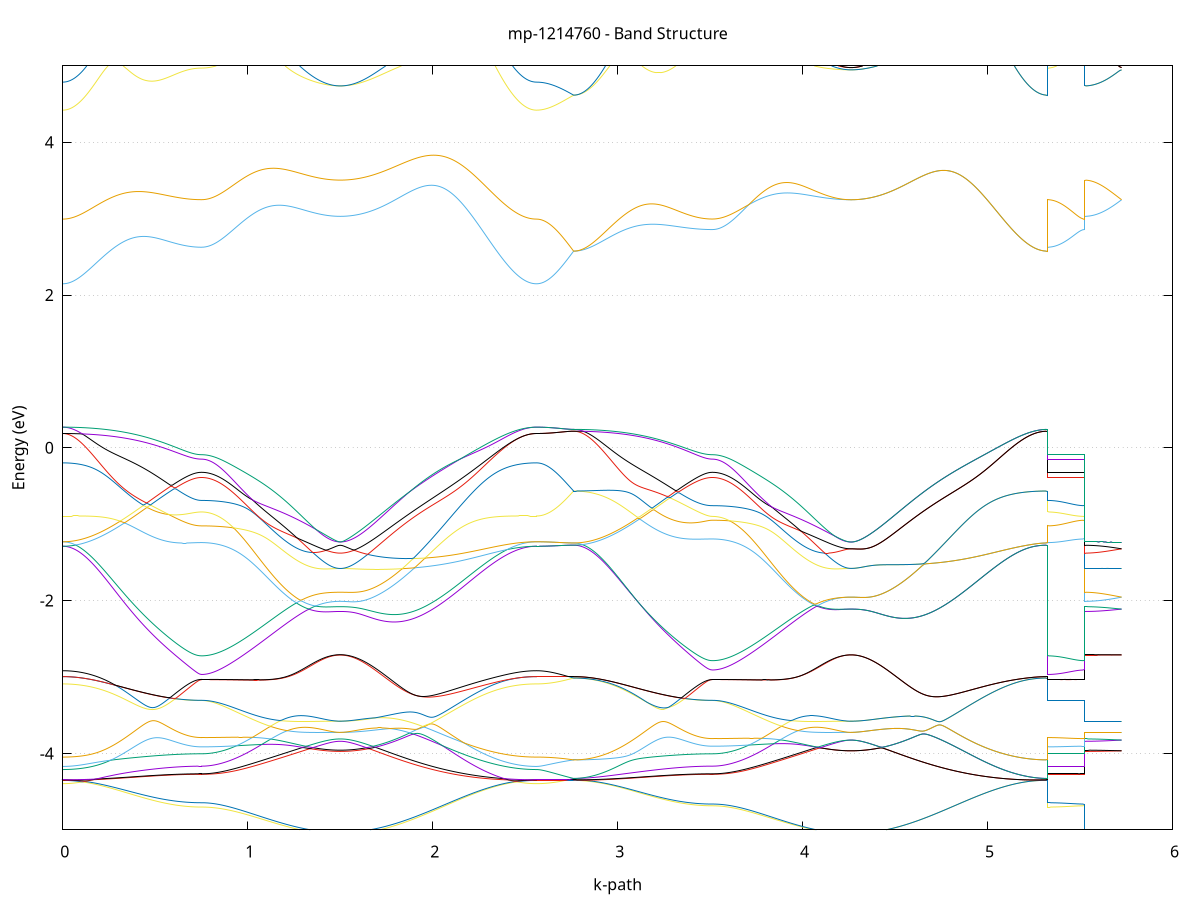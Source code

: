 set title 'mp-1214760 - Band Structure'
set xlabel 'k-path'
set ylabel 'Energy (eV)'
set grid y
set yrange [-5:5]
set terminal png size 800,600
set output 'mp-1214760_bands_gnuplot.png'
plot '-' using 1:2 with lines notitle, '-' using 1:2 with lines notitle, '-' using 1:2 with lines notitle, '-' using 1:2 with lines notitle, '-' using 1:2 with lines notitle, '-' using 1:2 with lines notitle, '-' using 1:2 with lines notitle, '-' using 1:2 with lines notitle, '-' using 1:2 with lines notitle, '-' using 1:2 with lines notitle, '-' using 1:2 with lines notitle, '-' using 1:2 with lines notitle, '-' using 1:2 with lines notitle, '-' using 1:2 with lines notitle, '-' using 1:2 with lines notitle, '-' using 1:2 with lines notitle, '-' using 1:2 with lines notitle, '-' using 1:2 with lines notitle, '-' using 1:2 with lines notitle, '-' using 1:2 with lines notitle, '-' using 1:2 with lines notitle, '-' using 1:2 with lines notitle, '-' using 1:2 with lines notitle, '-' using 1:2 with lines notitle, '-' using 1:2 with lines notitle, '-' using 1:2 with lines notitle, '-' using 1:2 with lines notitle, '-' using 1:2 with lines notitle, '-' using 1:2 with lines notitle, '-' using 1:2 with lines notitle, '-' using 1:2 with lines notitle, '-' using 1:2 with lines notitle, '-' using 1:2 with lines notitle, '-' using 1:2 with lines notitle, '-' using 1:2 with lines notitle, '-' using 1:2 with lines notitle, '-' using 1:2 with lines notitle, '-' using 1:2 with lines notitle, '-' using 1:2 with lines notitle, '-' using 1:2 with lines notitle, '-' using 1:2 with lines notitle, '-' using 1:2 with lines notitle, '-' using 1:2 with lines notitle, '-' using 1:2 with lines notitle, '-' using 1:2 with lines notitle, '-' using 1:2 with lines notitle, '-' using 1:2 with lines notitle, '-' using 1:2 with lines notitle
0.000000 -12.659266
0.009870 -12.659166
0.019740 -12.658866
0.029610 -12.658266
0.039480 -12.657466
0.049350 -12.656466
0.059221 -12.655266
0.069091 -12.653866
0.078961 -12.652266
0.088831 -12.650366
0.098701 -12.648266
0.108571 -12.645966
0.118441 -12.643466
0.128311 -12.640866
0.138181 -12.637966
0.148051 -12.634866
0.157921 -12.631566
0.167791 -12.628066
0.177662 -12.624466
0.187532 -12.620566
0.197402 -12.616566
0.207272 -12.612366
0.217142 -12.608066
0.227012 -12.603566
0.236882 -12.598866
0.246752 -12.594066
0.256622 -12.589066
0.266492 -12.583966
0.276362 -12.578766
0.286232 -12.573366
0.296103 -12.567966
0.305973 -12.562366
0.315843 -12.556666
0.325713 -12.550866
0.335583 -12.544966
0.345453 -12.539066
0.355323 -12.533066
0.365193 -12.526966
0.375063 -12.520766
0.384933 -12.514566
0.394803 -12.508366
0.404673 -12.502066
0.414544 -12.495766
0.424414 -12.489466
0.434284 -12.483166
0.444154 -12.476866
0.454024 -12.470666
0.463894 -12.464366
0.473764 -12.458166
0.483634 -12.451966
0.493504 -12.445766
0.503374 -12.439766
0.513244 -12.433666
0.523115 -12.427766
0.532985 -12.421966
0.542855 -12.416266
0.552725 -12.410566
0.562595 -12.405166
0.572465 -12.399766
0.582335 -12.394566
0.592205 -12.389466
0.602075 -12.384666
0.611945 -12.379966
0.621815 -12.375466
0.631685 -12.371166
0.641556 -12.367166
0.651426 -12.363366
0.661296 -12.359866
0.671166 -12.356666
0.681036 -12.353766
0.690906 -12.351166
0.700776 -12.348966
0.710646 -12.347066
0.720516 -12.345566
0.730386 -12.344566
0.740256 -12.343866
0.750126 -12.343666
0.750126 -12.343666
0.759997 -12.343566
0.769867 -12.343266
0.779737 -12.342866
0.789607 -12.342166
0.799477 -12.341366
0.809347 -12.340266
0.819217 -12.339066
0.829087 -12.337666
0.838957 -12.336066
0.848827 -12.334366
0.858697 -12.332466
0.868567 -12.330366
0.878438 -12.328066
0.888308 -12.325666
0.898178 -12.323066
0.908048 -12.320266
0.917918 -12.317366
0.927788 -12.314366
0.937658 -12.311166
0.947528 -12.307766
0.957398 -12.304266
0.967268 -12.300666
0.977138 -12.296966
0.987009 -12.293066
0.996879 -12.289166
1.006749 -12.285066
1.016619 -12.280866
1.026489 -12.276666
1.036359 -12.272266
1.046229 -12.267866
1.056099 -12.263366
1.065969 -12.258766
1.075839 -12.254166
1.085709 -12.249466
1.095579 -12.244666
1.105450 -12.239966
1.115320 -12.235166
1.125190 -12.230366
1.135060 -12.225466
1.144930 -12.220666
1.154800 -12.215866
1.164670 -12.211066
1.174540 -12.206266
1.184410 -12.201466
1.194280 -12.196766
1.204150 -12.192066
1.214020 -12.187466
1.223891 -12.182866
1.233761 -12.178466
1.243631 -12.174066
1.253501 -12.169666
1.263371 -12.165466
1.273241 -12.161366
1.283111 -12.157366
1.292981 -12.153466
1.302851 -12.149666
1.312721 -12.146066
1.322591 -12.142566
1.332461 -12.139266
1.342332 -12.136066
1.352202 -12.133066
1.362072 -12.130166
1.371942 -12.127466
1.381812 -12.124966
1.391682 -12.122666
1.401552 -12.120466
1.411422 -12.118566
1.421292 -12.116766
1.431162 -12.115266
1.441032 -12.113866
1.450903 -12.112666
1.460773 -12.111766
1.470643 -12.111066
1.480513 -12.110466
1.490383 -12.110166
1.500253 -12.110066
1.500253 -12.110066
1.510167 -12.110166
1.520082 -12.110566
1.529996 -12.111166
1.539910 -12.112066
1.549825 -12.113166
1.559739 -12.114566
1.569654 -12.116166
1.579568 -12.118066
1.589482 -12.120166
1.599397 -12.122466
1.609311 -12.125066
1.619226 -12.127866
1.629140 -12.130866
1.639054 -12.134166
1.648969 -12.137666
1.658883 -12.141366
1.668797 -12.145266
1.678712 -12.149466
1.688626 -12.153866
1.698541 -12.158366
1.708455 -12.163166
1.718369 -12.168166
1.728284 -12.173266
1.738198 -12.178666
1.748113 -12.184166
1.758027 -12.189866
1.767941 -12.195766
1.777856 -12.201866
1.787770 -12.208066
1.797684 -12.214366
1.807599 -12.220866
1.817513 -12.227566
1.827428 -12.234366
1.837342 -12.241266
1.847256 -12.248266
1.857171 -12.255466
1.867085 -12.262666
1.876999 -12.270066
1.886914 -12.277566
1.896828 -12.285066
1.906743 -12.292666
1.916657 -12.300466
1.926571 -12.308166
1.936486 -12.316066
1.946400 -12.323966
1.956315 -12.331866
1.966229 -12.339866
1.976143 -12.347866
1.986058 -12.355866
1.995972 -12.363966
2.005886 -12.371966
2.015801 -12.380066
2.025715 -12.388166
2.035630 -12.396166
2.045544 -12.404266
2.055458 -12.412266
2.065373 -12.420266
2.075287 -12.428166
2.085202 -12.436066
2.095116 -12.443966
2.105030 -12.451766
2.114945 -12.459466
2.124859 -12.467166
2.134773 -12.474766
2.144688 -12.482266
2.154602 -12.489666
2.164517 -12.496966
2.174431 -12.504266
2.184345 -12.511366
2.194260 -12.518366
2.204174 -12.525266
2.214089 -12.532066
2.224003 -12.538666
2.233917 -12.545166
2.243832 -12.551566
2.253746 -12.557766
2.263660 -12.563866
2.273575 -12.569766
2.283489 -12.575566
2.293404 -12.581166
2.303318 -12.586566
2.313232 -12.591866
2.323147 -12.596966
2.333061 -12.601866
2.342976 -12.606666
2.352890 -12.611166
2.362804 -12.615566
2.372719 -12.619666
2.382633 -12.623666
2.392547 -12.627466
2.402462 -12.631066
2.412376 -12.634366
2.422291 -12.637566
2.432205 -12.640566
2.442119 -12.643266
2.452034 -12.645866
2.461948 -12.648166
2.471863 -12.650266
2.481777 -12.652166
2.491691 -12.653766
2.501606 -12.655266
2.511520 -12.656466
2.521434 -12.657466
2.531349 -12.658266
2.541263 -12.658866
2.551178 -12.659166
2.561092 -12.659266
2.561092 -12.659266
2.570656 -12.659266
2.580221 -12.659066
2.589785 -12.658766
2.599349 -12.658366
2.608914 -12.657766
2.618478 -12.657166
2.628042 -12.656366
2.637607 -12.655466
2.647171 -12.654466
2.656735 -12.653366
2.666300 -12.652166
2.675864 -12.650966
2.685428 -12.649566
2.694993 -12.648066
2.704557 -12.646566
2.714121 -12.644866
2.723686 -12.643166
2.733250 -12.641466
2.742815 -12.639666
2.752379 -12.637766
2.761943 -12.635966
2.761943 -12.635966
2.771813 -12.635766
2.781683 -12.635466
2.791553 -12.634966
2.801424 -12.634166
2.811294 -12.633266
2.821164 -12.632066
2.831034 -12.630666
2.840904 -12.629066
2.850774 -12.627266
2.860644 -12.625266
2.870514 -12.622966
2.880384 -12.620566
2.890254 -12.617966
2.900124 -12.615166
2.909994 -12.612166
2.919865 -12.608966
2.929735 -12.605566
2.939605 -12.602066
2.949475 -12.598266
2.959345 -12.594466
2.969215 -12.590366
2.979085 -12.586166
2.988955 -12.581766
2.998825 -12.577266
3.008695 -12.572566
3.018565 -12.567766
3.028436 -12.562866
3.038306 -12.557866
3.048176 -12.552666
3.058046 -12.547366
3.067916 -12.542066
3.077786 -12.536566
3.087656 -12.530966
3.097526 -12.525366
3.107396 -12.519666
3.117266 -12.513866
3.127136 -12.508066
3.137006 -12.502266
3.146877 -12.496366
3.156747 -12.490366
3.166617 -12.484466
3.176487 -12.478466
3.186357 -12.472566
3.196227 -12.466566
3.206097 -12.460666
3.215967 -12.454766
3.225837 -12.448866
3.235707 -12.443066
3.245577 -12.437366
3.255447 -12.431666
3.265318 -12.426066
3.275188 -12.420566
3.285058 -12.415166
3.294928 -12.409866
3.304798 -12.404666
3.314668 -12.399666
3.324538 -12.394766
3.334408 -12.389966
3.344278 -12.385366
3.354148 -12.380966
3.364018 -12.376766
3.373888 -12.372766
3.383759 -12.368966
3.393629 -12.365466
3.403499 -12.362066
3.413369 -12.358966
3.423239 -12.356166
3.433109 -12.353566
3.442979 -12.351266
3.452849 -12.349266
3.462719 -12.347566
3.472589 -12.346166
3.482459 -12.345066
3.492330 -12.344266
3.502200 -12.343866
3.512070 -12.343666
3.512070 -12.343666
3.521940 -12.343566
3.531810 -12.343266
3.541680 -12.342766
3.551550 -12.342166
3.561420 -12.341266
3.571290 -12.340266
3.581160 -12.339066
3.591030 -12.337666
3.600900 -12.336066
3.610771 -12.334366
3.620641 -12.332466
3.630511 -12.330366
3.640381 -12.328066
3.650251 -12.325666
3.660121 -12.323066
3.669991 -12.320266
3.679861 -12.317366
3.689731 -12.314366
3.699601 -12.311166
3.709471 -12.307766
3.719341 -12.304266
3.729212 -12.300666
3.739082 -12.296966
3.748952 -12.293066
3.758822 -12.289166
3.768692 -12.285066
3.778562 -12.280866
3.788432 -12.276666
3.798302 -12.272266
3.808172 -12.267866
3.818042 -12.263366
3.827912 -12.258766
3.837782 -12.254166
3.847653 -12.249466
3.857523 -12.244666
3.867393 -12.239966
3.877263 -12.235166
3.887133 -12.230366
3.897003 -12.225466
3.906873 -12.220666
3.916743 -12.215866
3.926613 -12.211066
3.936483 -12.206266
3.946353 -12.201466
3.956223 -12.196766
3.966094 -12.192066
3.975964 -12.187466
3.985834 -12.182866
3.995704 -12.178466
4.005574 -12.174066
4.015444 -12.169666
4.025314 -12.165466
4.035184 -12.161366
4.045054 -12.157366
4.054924 -12.153466
4.064794 -12.149666
4.074665 -12.146066
4.084535 -12.142566
4.094405 -12.139266
4.104275 -12.136066
4.114145 -12.133066
4.124015 -12.130166
4.133885 -12.127466
4.143755 -12.124966
4.153625 -12.122666
4.163495 -12.120466
4.173365 -12.118566
4.183235 -12.116766
4.193106 -12.115266
4.202976 -12.113866
4.212846 -12.112666
4.222716 -12.111766
4.232586 -12.111066
4.242456 -12.110466
4.252326 -12.110166
4.262196 -12.110066
4.262196 -12.110066
4.272111 -12.110166
4.282025 -12.110466
4.291939 -12.110866
4.301854 -12.111466
4.311768 -12.112266
4.321682 -12.113266
4.331597 -12.114466
4.341511 -12.115766
4.351426 -12.117366
4.361340 -12.119066
4.371254 -12.121066
4.381169 -12.123166
4.391083 -12.125566
4.400998 -12.128066
4.410912 -12.130866
4.420826 -12.133866
4.430741 -12.137066
4.440655 -12.140466
4.450569 -12.144166
4.460484 -12.147966
4.470398 -12.152066
4.480313 -12.156366
4.490227 -12.160966
4.500141 -12.165666
4.510056 -12.170566
4.519970 -12.175766
4.529884 -12.181066
4.539799 -12.186666
4.549713 -12.192366
4.559628 -12.198266
4.569542 -12.204366
4.579456 -12.210666
4.589371 -12.217066
4.599285 -12.223666
4.609200 -12.230366
4.619114 -12.237166
4.629028 -12.244166
4.638943 -12.251266
4.648857 -12.258466
4.658771 -12.265766
4.668686 -12.273166
4.678600 -12.280666
4.688515 -12.288266
4.698429 -12.295866
4.708343 -12.303566
4.718258 -12.311366
4.728172 -12.319166
4.738087 -12.327066
4.748001 -12.334966
4.757915 -12.342866
4.767830 -12.350766
4.777744 -12.358766
4.787658 -12.366666
4.797573 -12.374666
4.807487 -12.382566
4.817402 -12.390566
4.827316 -12.398466
4.837230 -12.406266
4.847145 -12.414066
4.857059 -12.421866
4.866974 -12.429666
4.876888 -12.437266
4.886802 -12.444866
4.896717 -12.452466
4.906631 -12.459866
4.916545 -12.467266
4.926460 -12.474466
4.936374 -12.481666
4.946289 -12.488766
4.956203 -12.495666
4.966117 -12.502566
4.976032 -12.509266
4.985946 -12.515866
4.995861 -12.522366
5.005775 -12.528666
5.015689 -12.534866
5.025604 -12.540966
5.035518 -12.546866
5.045432 -12.552566
5.055347 -12.558166
5.065261 -12.563566
5.075176 -12.568766
5.085090 -12.573866
5.095004 -12.578766
5.104919 -12.583466
5.114833 -12.587966
5.124747 -12.592366
5.134662 -12.596466
5.144576 -12.600466
5.154491 -12.604266
5.164405 -12.607766
5.174319 -12.611166
5.184234 -12.614266
5.194148 -12.617266
5.204063 -12.619966
5.213977 -12.622466
5.223891 -12.624866
5.233806 -12.626966
5.243720 -12.628766
5.253634 -12.630466
5.263549 -12.631866
5.273463 -12.633166
5.283378 -12.634166
5.293292 -12.634866
5.303206 -12.635466
5.313121 -12.635766
5.323035 -12.635966
5.323035 -12.343666
5.332600 -12.343666
5.342164 -12.343666
5.351728 -12.343666
5.361293 -12.343666
5.370857 -12.343666
5.380421 -12.343666
5.389986 -12.343666
5.399550 -12.343666
5.409114 -12.343666
5.418679 -12.343666
5.428243 -12.343666
5.437807 -12.343666
5.447372 -12.343666
5.456936 -12.343666
5.466500 -12.343666
5.476065 -12.343666
5.485629 -12.343666
5.495193 -12.343666
5.504758 -12.343666
5.514322 -12.343666
5.523886 -12.343666
5.523886 -12.110066
5.533451 -12.110066
5.543015 -12.110066
5.552579 -12.110066
5.562144 -12.110066
5.571708 -12.110066
5.581272 -12.110066
5.590837 -12.110066
5.600401 -12.110066
5.609966 -12.110066
5.619530 -12.110066
5.629094 -12.110066
5.638659 -12.110066
5.648223 -12.110066
5.657787 -12.110066
5.667352 -12.110066
5.676916 -12.110066
5.686480 -12.110066
5.696045 -12.110066
5.705609 -12.110066
5.715173 -12.110066
5.724738 -12.110066
e
0.000000 -12.607666
0.009870 -12.607566
0.019740 -12.607166
0.029610 -12.606666
0.039480 -12.605866
0.049350 -12.604866
0.059221 -12.603666
0.069091 -12.602266
0.078961 -12.600566
0.088831 -12.598766
0.098701 -12.596666
0.108571 -12.594366
0.118441 -12.591866
0.128311 -12.589166
0.138181 -12.586266
0.148051 -12.583166
0.157921 -12.579966
0.167791 -12.576466
0.177662 -12.572766
0.187532 -12.568966
0.197402 -12.564966
0.207272 -12.560766
0.217142 -12.556366
0.227012 -12.551866
0.236882 -12.547266
0.246752 -12.542366
0.256622 -12.537466
0.266492 -12.532366
0.276362 -12.527166
0.286232 -12.521766
0.296103 -12.516266
0.305973 -12.510666
0.315843 -12.505066
0.325713 -12.499266
0.335583 -12.493366
0.345453 -12.487366
0.355323 -12.481366
0.365193 -12.475266
0.375063 -12.469166
0.384933 -12.462966
0.394803 -12.456666
0.404673 -12.450366
0.414544 -12.444066
0.424414 -12.437766
0.434284 -12.431466
0.444154 -12.425166
0.454024 -12.418866
0.463894 -12.412566
0.473764 -12.406366
0.483634 -12.400166
0.493504 -12.393966
0.503374 -12.387866
0.513244 -12.381866
0.523115 -12.375866
0.532985 -12.370066
0.542855 -12.364266
0.552725 -12.358666
0.562595 -12.353066
0.572465 -12.347766
0.582335 -12.342466
0.592205 -12.337366
0.602075 -12.332466
0.611945 -12.327766
0.621815 -12.323266
0.631685 -12.318966
0.641556 -12.314866
0.651426 -12.311066
0.661296 -12.307466
0.671166 -12.304266
0.681036 -12.301266
0.690906 -12.298666
0.700776 -12.296366
0.710646 -12.294466
0.720516 -12.292966
0.730386 -12.291966
0.740256 -12.291266
0.750126 -12.291066
0.750126 -12.291066
0.759997 -12.290966
0.769867 -12.290666
0.779737 -12.290266
0.789607 -12.289566
0.799477 -12.288766
0.809347 -12.287666
0.819217 -12.286466
0.829087 -12.285066
0.838957 -12.283566
0.848827 -12.281766
0.858697 -12.279866
0.868567 -12.277766
0.878438 -12.275566
0.888308 -12.273166
0.898178 -12.270566
0.908048 -12.267766
0.917918 -12.264866
0.927788 -12.261866
0.937658 -12.258666
0.947528 -12.255366
0.957398 -12.251866
0.967268 -12.248266
0.977138 -12.244566
0.987009 -12.240766
0.996879 -12.236766
1.006749 -12.232766
1.016619 -12.228566
1.026489 -12.224366
1.036359 -12.219966
1.046229 -12.215566
1.056099 -12.211366
1.065969 -12.208366
1.075839 -12.205266
1.085709 -12.202166
1.095579 -12.198966
1.105450 -12.195766
1.115320 -12.192566
1.125190 -12.189366
1.135060 -12.186166
1.144930 -12.182966
1.154800 -12.179766
1.164670 -12.176566
1.174540 -12.173466
1.184410 -12.170266
1.194280 -12.167166
1.204150 -12.164066
1.214020 -12.160966
1.223891 -12.157966
1.233761 -12.154966
1.243631 -12.152066
1.253501 -12.149266
1.263371 -12.146466
1.273241 -12.143766
1.283111 -12.141066
1.292981 -12.138566
1.302851 -12.136066
1.312721 -12.133666
1.322591 -12.131366
1.332461 -12.129166
1.342332 -12.127066
1.352202 -12.125066
1.362072 -12.123266
1.371942 -12.121466
1.381812 -12.119866
1.391682 -12.118266
1.401552 -12.116866
1.411422 -12.115566
1.421292 -12.114466
1.431162 -12.113466
1.441032 -12.112566
1.450903 -12.111766
1.460773 -12.111166
1.470643 -12.110666
1.480513 -12.110366
1.490383 -12.110166
1.500253 -12.110066
1.500253 -12.110066
1.510167 -12.110166
1.520082 -12.110266
1.529996 -12.110566
1.539910 -12.110866
1.549825 -12.111366
1.559739 -12.111966
1.569654 -12.112566
1.579568 -12.113366
1.589482 -12.114266
1.599397 -12.115266
1.609311 -12.116266
1.619226 -12.117466
1.629140 -12.118766
1.639054 -12.120166
1.648969 -12.121566
1.658883 -12.123166
1.668797 -12.124766
1.678712 -12.126566
1.688626 -12.128366
1.698541 -12.130266
1.708455 -12.132266
1.718369 -12.134366
1.728284 -12.136566
1.738198 -12.138766
1.748113 -12.141166
1.758027 -12.143566
1.767941 -12.146066
1.777856 -12.150466
1.787770 -12.156666
1.797684 -12.162966
1.807599 -12.169466
1.817513 -12.176166
1.827428 -12.182966
1.837342 -12.189866
1.847256 -12.196866
1.857171 -12.204066
1.867085 -12.211266
1.876999 -12.218666
1.886914 -12.226066
1.896828 -12.233666
1.906743 -12.241266
1.916657 -12.248966
1.926571 -12.256766
1.936486 -12.264566
1.946400 -12.272466
1.956315 -12.280366
1.966229 -12.288366
1.976143 -12.296366
1.986058 -12.304366
1.995972 -12.312466
2.005886 -12.320466
2.015801 -12.328566
2.025715 -12.336666
2.035630 -12.344666
2.045544 -12.352766
2.055458 -12.360766
2.065373 -12.368766
2.075287 -12.376666
2.085202 -12.384566
2.095116 -12.392466
2.105030 -12.400266
2.114945 -12.407966
2.124859 -12.415666
2.134773 -12.423166
2.144688 -12.430766
2.154602 -12.438166
2.164517 -12.445466
2.174431 -12.452666
2.184345 -12.459766
2.194260 -12.466766
2.204174 -12.473666
2.214089 -12.480466
2.224003 -12.487066
2.233917 -12.493566
2.243832 -12.499966
2.253746 -12.506166
2.263660 -12.512266
2.273575 -12.518166
2.283489 -12.523966
2.293404 -12.529566
2.303318 -12.534966
2.313232 -12.540266
2.323147 -12.545366
2.333061 -12.550266
2.342976 -12.555066
2.352890 -12.559566
2.362804 -12.563966
2.372719 -12.568066
2.382633 -12.572066
2.392547 -12.575866
2.402462 -12.579466
2.412376 -12.582766
2.422291 -12.585966
2.432205 -12.588866
2.442119 -12.591666
2.452034 -12.594166
2.461948 -12.596566
2.471863 -12.598666
2.481777 -12.600466
2.491691 -12.602166
2.501606 -12.603666
2.511520 -12.604866
2.521434 -12.605866
2.531349 -12.606666
2.541263 -12.607166
2.551178 -12.607566
2.561092 -12.607666
2.561092 -12.607666
2.570656 -12.607766
2.580221 -12.607966
2.589785 -12.608466
2.599349 -12.609066
2.608914 -12.609866
2.618478 -12.610766
2.628042 -12.611866
2.637607 -12.613066
2.647171 -12.614366
2.656735 -12.615866
2.666300 -12.617366
2.675864 -12.619066
2.685428 -12.620766
2.694993 -12.622566
2.704557 -12.624466
2.714121 -12.626266
2.723686 -12.628266
2.733250 -12.630166
2.742815 -12.632066
2.752379 -12.633966
2.761943 -12.635966
2.761943 -12.635966
2.771813 -12.635766
2.781683 -12.635466
2.791553 -12.634866
2.801424 -12.634066
2.811294 -12.633066
2.821164 -12.631866
2.831034 -12.630366
2.840904 -12.628766
2.850774 -12.626866
2.860644 -12.624666
2.870514 -12.622366
2.880384 -12.619866
2.890254 -12.617066
2.900124 -12.614166
2.909994 -12.610966
2.919865 -12.607666
2.929735 -12.604066
2.939605 -12.600366
2.949475 -12.596466
2.959345 -12.592366
2.969215 -12.588066
2.979085 -12.583566
2.988955 -12.578966
2.998825 -12.574266
3.008695 -12.569266
3.018565 -12.564166
3.028436 -12.558966
3.038306 -12.553566
3.048176 -12.548166
3.058046 -12.542466
3.067916 -12.536766
3.077786 -12.530966
3.087656 -12.524966
3.097526 -12.518966
3.107396 -12.512766
3.117266 -12.506566
3.127136 -12.500266
3.137006 -12.493966
3.146877 -12.487466
3.156747 -12.481066
3.166617 -12.474566
3.176487 -12.467966
3.186357 -12.461466
3.196227 -12.454866
3.206097 -12.448266
3.215967 -12.441666
3.225837 -12.435066
3.235707 -12.428566
3.245577 -12.421966
3.255447 -12.415466
3.265318 -12.408966
3.275188 -12.402566
3.285058 -12.396166
3.294928 -12.389866
3.304798 -12.383666
3.314668 -12.377566
3.324538 -12.371466
3.334408 -12.365566
3.344278 -12.359666
3.354148 -12.353966
3.364018 -12.348366
3.373888 -12.342866
3.383759 -12.337466
3.393629 -12.332366
3.403499 -12.327266
3.413369 -12.322466
3.423239 -12.317766
3.433109 -12.313266
3.442979 -12.309066
3.452849 -12.305066
3.462719 -12.301466
3.472589 -12.298166
3.482459 -12.295266
3.492330 -12.293066
3.502200 -12.291566
3.512070 -12.291066
3.512070 -12.291066
3.521940 -12.290966
3.531810 -12.290666
3.541680 -12.290266
3.551550 -12.289566
3.561420 -12.288766
3.571290 -12.287666
3.581160 -12.286466
3.591030 -12.285066
3.600900 -12.283566
3.610771 -12.281766
3.620641 -12.279866
3.630511 -12.277766
3.640381 -12.275566
3.650251 -12.273166
3.660121 -12.270566
3.669991 -12.267766
3.679861 -12.264866
3.689731 -12.261866
3.699601 -12.258666
3.709471 -12.255366
3.719341 -12.251866
3.729212 -12.248266
3.739082 -12.244566
3.748952 -12.240766
3.758822 -12.236766
3.768692 -12.232766
3.778562 -12.228566
3.788432 -12.224366
3.798302 -12.219966
3.808172 -12.215566
3.818042 -12.211366
3.827912 -12.208366
3.837782 -12.205266
3.847653 -12.202166
3.857523 -12.198966
3.867393 -12.195766
3.877263 -12.192566
3.887133 -12.189366
3.897003 -12.186166
3.906873 -12.182966
3.916743 -12.179766
3.926613 -12.176566
3.936483 -12.173366
3.946353 -12.170266
3.956223 -12.167166
3.966094 -12.164066
3.975964 -12.160966
3.985834 -12.157966
3.995704 -12.154966
4.005574 -12.152066
4.015444 -12.149266
4.025314 -12.146466
4.035184 -12.143766
4.045054 -12.141066
4.054924 -12.138566
4.064794 -12.136066
4.074665 -12.133666
4.084535 -12.131366
4.094405 -12.129166
4.104275 -12.127066
4.114145 -12.125066
4.124015 -12.123266
4.133885 -12.121466
4.143755 -12.119866
4.153625 -12.118266
4.163495 -12.116866
4.173365 -12.115566
4.183235 -12.114466
4.193106 -12.113466
4.202976 -12.112566
4.212846 -12.111766
4.222716 -12.111166
4.232586 -12.110666
4.242456 -12.110366
4.252326 -12.110166
4.262196 -12.110066
4.262196 -12.110066
4.272111 -12.110166
4.282025 -12.110466
4.291939 -12.110866
4.301854 -12.111466
4.311768 -12.112266
4.321682 -12.113266
4.331597 -12.114466
4.341511 -12.115766
4.351426 -12.117366
4.361340 -12.119066
4.371254 -12.121066
4.381169 -12.123166
4.391083 -12.125566
4.400998 -12.128066
4.410912 -12.130866
4.420826 -12.133866
4.430741 -12.137066
4.440655 -12.140466
4.450569 -12.144166
4.460484 -12.147966
4.470398 -12.152066
4.480313 -12.156366
4.490227 -12.160966
4.500141 -12.165666
4.510056 -12.170566
4.519970 -12.175766
4.529884 -12.181066
4.539799 -12.186666
4.549713 -12.192366
4.559628 -12.198266
4.569542 -12.204366
4.579456 -12.210666
4.589371 -12.217066
4.599285 -12.223666
4.609200 -12.230366
4.619114 -12.237166
4.629028 -12.244166
4.638943 -12.251266
4.648857 -12.258466
4.658771 -12.265766
4.668686 -12.273166
4.678600 -12.280666
4.688515 -12.288266
4.698429 -12.295866
4.708343 -12.303566
4.718258 -12.311366
4.728172 -12.319166
4.738087 -12.327066
4.748001 -12.334966
4.757915 -12.342866
4.767830 -12.350766
4.777744 -12.358766
4.787658 -12.366666
4.797573 -12.374666
4.807487 -12.382566
4.817402 -12.390566
4.827316 -12.398466
4.837230 -12.406266
4.847145 -12.414066
4.857059 -12.421866
4.866974 -12.429666
4.876888 -12.437266
4.886802 -12.444866
4.896717 -12.452466
4.906631 -12.459866
4.916545 -12.467266
4.926460 -12.474466
4.936374 -12.481666
4.946289 -12.488766
4.956203 -12.495666
4.966117 -12.502566
4.976032 -12.509266
4.985946 -12.515866
4.995861 -12.522366
5.005775 -12.528666
5.015689 -12.534866
5.025604 -12.540966
5.035518 -12.546866
5.045432 -12.552566
5.055347 -12.558166
5.065261 -12.563566
5.075176 -12.568766
5.085090 -12.573866
5.095004 -12.578766
5.104919 -12.583466
5.114833 -12.587966
5.124747 -12.592366
5.134662 -12.596466
5.144576 -12.600466
5.154491 -12.604266
5.164405 -12.607766
5.174319 -12.611166
5.184234 -12.614266
5.194148 -12.617266
5.204063 -12.619966
5.213977 -12.622466
5.223891 -12.624866
5.233806 -12.626966
5.243720 -12.628766
5.253634 -12.630466
5.263549 -12.631866
5.273463 -12.633166
5.283378 -12.634166
5.293292 -12.634866
5.303206 -12.635466
5.313121 -12.635766
5.323035 -12.635966
5.323035 -12.291066
5.332600 -12.291066
5.342164 -12.291066
5.351728 -12.291066
5.361293 -12.291066
5.370857 -12.291066
5.380421 -12.291066
5.389986 -12.291066
5.399550 -12.291066
5.409114 -12.291066
5.418679 -12.291066
5.428243 -12.291066
5.437807 -12.291066
5.447372 -12.291066
5.456936 -12.291066
5.466500 -12.291066
5.476065 -12.291066
5.485629 -12.291066
5.495193 -12.291066
5.504758 -12.291066
5.514322 -12.291066
5.523886 -12.291066
5.523886 -12.110066
5.533451 -12.110066
5.543015 -12.110066
5.552579 -12.110066
5.562144 -12.110066
5.571708 -12.110066
5.581272 -12.110066
5.590837 -12.110066
5.600401 -12.110066
5.609966 -12.110066
5.619530 -12.110066
5.629094 -12.110066
5.638659 -12.110066
5.648223 -12.110066
5.657787 -12.110066
5.667352 -12.110066
5.676916 -12.110066
5.686480 -12.110066
5.696045 -12.110066
5.705609 -12.110066
5.715173 -12.110066
5.724738 -12.110066
e
0.000000 -12.350566
0.009870 -12.350566
0.019740 -12.350366
0.029610 -12.350066
0.039480 -12.349766
0.049350 -12.349266
0.059221 -12.348766
0.069091 -12.348066
0.078961 -12.347366
0.088831 -12.346466
0.098701 -12.345566
0.108571 -12.344566
0.118441 -12.343366
0.128311 -12.342166
0.138181 -12.340866
0.148051 -12.339566
0.157921 -12.338066
0.167791 -12.336566
0.177662 -12.334966
0.187532 -12.333266
0.197402 -12.331566
0.207272 -12.329766
0.217142 -12.327866
0.227012 -12.325966
0.236882 -12.323966
0.246752 -12.321966
0.256622 -12.319966
0.266492 -12.317866
0.276362 -12.315766
0.286232 -12.313666
0.296103 -12.311466
0.305973 -12.309366
0.315843 -12.307166
0.325713 -12.304966
0.335583 -12.302766
0.345453 -12.300666
0.355323 -12.298466
0.365193 -12.296366
0.375063 -12.294166
0.384933 -12.292066
0.394803 -12.290066
0.404673 -12.288066
0.414544 -12.286066
0.424414 -12.284166
0.434284 -12.282266
0.444154 -12.280466
0.454024 -12.278766
0.463894 -12.277166
0.473764 -12.275566
0.483634 -12.274066
0.493504 -12.272666
0.503374 -12.271266
0.513244 -12.270066
0.523115 -12.268966
0.532985 -12.267966
0.542855 -12.266966
0.552725 -12.266166
0.562595 -12.265466
0.572465 -12.264866
0.582335 -12.264366
0.592205 -12.263966
0.602075 -12.263666
0.611945 -12.263366
0.621815 -12.263266
0.631685 -12.263266
0.641556 -12.263266
0.651426 -12.263466
0.661296 -12.263566
0.671166 -12.263866
0.681036 -12.264066
0.690906 -12.264366
0.700776 -12.264566
0.710646 -12.264866
0.720516 -12.265066
0.730386 -12.265166
0.740256 -12.265266
0.750126 -12.265366
0.750126 -12.265366
0.759997 -12.265266
0.769867 -12.265066
0.779737 -12.264766
0.789607 -12.264266
0.799477 -12.263766
0.809347 -12.263066
0.819217 -12.262266
0.829087 -12.261266
0.838957 -12.260266
0.848827 -12.259066
0.858697 -12.257766
0.868567 -12.256366
0.878438 -12.254866
0.888308 -12.253166
0.898178 -12.251466
0.908048 -12.249566
0.917918 -12.247666
0.927788 -12.245566
0.937658 -12.243466
0.947528 -12.241166
0.957398 -12.238866
0.967268 -12.236466
0.977138 -12.233966
0.987009 -12.231366
0.996879 -12.228666
1.006749 -12.225966
1.016619 -12.223166
1.026489 -12.220266
1.036359 -12.217366
1.046229 -12.214366
1.056099 -12.211066
1.065969 -12.206566
1.075839 -12.201966
1.085709 -12.197266
1.095579 -12.192566
1.105450 -12.187866
1.115320 -12.183066
1.125190 -12.178266
1.135060 -12.173466
1.144930 -12.168666
1.154800 -12.163866
1.164670 -12.159066
1.174540 -12.154366
1.184410 -12.149566
1.194280 -12.144866
1.204150 -12.140266
1.214020 -12.135666
1.223891 -12.131166
1.233761 -12.126666
1.243631 -12.122266
1.253501 -12.117966
1.263371 -12.113766
1.273241 -12.109666
1.283111 -12.105666
1.292981 -12.101866
1.302851 -12.098066
1.312721 -12.094466
1.322591 -12.091066
1.332461 -12.087666
1.342332 -12.084566
1.352202 -12.081566
1.362072 -12.078666
1.371942 -12.075966
1.381812 -12.073566
1.391682 -12.071166
1.401552 -12.069066
1.411422 -12.067166
1.421292 -12.065366
1.431162 -12.063866
1.441032 -12.062466
1.450903 -12.061366
1.460773 -12.060366
1.470643 -12.059666
1.480513 -12.059166
1.490383 -12.058766
1.500253 -12.058666
1.500253 -12.058666
1.510167 -12.058866
1.520082 -12.059166
1.529996 -12.059866
1.539910 -12.060666
1.549825 -12.061866
1.559739 -12.063166
1.569654 -12.064766
1.579568 -12.066666
1.589482 -12.068766
1.599397 -12.071066
1.609311 -12.073666
1.619226 -12.076466
1.629140 -12.079566
1.639054 -12.082766
1.648969 -12.086266
1.658883 -12.089966
1.668797 -12.093966
1.678712 -12.098066
1.688626 -12.102466
1.698541 -12.107066
1.708455 -12.111766
1.718369 -12.116766
1.728284 -12.121966
1.738198 -12.127266
1.748113 -12.132766
1.758027 -12.138466
1.767941 -12.144366
1.777856 -12.148566
1.787770 -12.151166
1.797684 -12.153866
1.807599 -12.156666
1.817513 -12.159466
1.827428 -12.162366
1.837342 -12.165366
1.847256 -12.168366
1.857171 -12.171366
1.867085 -12.174466
1.876999 -12.177666
1.886914 -12.180866
1.896828 -12.184066
1.906743 -12.187366
1.916657 -12.190666
1.926571 -12.194066
1.936486 -12.197466
1.946400 -12.200866
1.956315 -12.204266
1.966229 -12.207766
1.976143 -12.211266
1.986058 -12.214766
1.995972 -12.218266
2.005886 -12.221766
2.015801 -12.225266
2.025715 -12.228866
2.035630 -12.232366
2.045544 -12.235866
2.055458 -12.239366
2.065373 -12.242966
2.075287 -12.246466
2.085202 -12.249966
2.095116 -12.253366
2.105030 -12.256866
2.114945 -12.260266
2.124859 -12.263666
2.134773 -12.267066
2.144688 -12.270366
2.154602 -12.273766
2.164517 -12.276966
2.174431 -12.280266
2.184345 -12.283466
2.194260 -12.286566
2.204174 -12.289666
2.214089 -12.292666
2.224003 -12.295666
2.233917 -12.298566
2.243832 -12.301466
2.253746 -12.304266
2.263660 -12.307066
2.273575 -12.309766
2.283489 -12.312366
2.293404 -12.314866
2.303318 -12.317366
2.313232 -12.319766
2.323147 -12.322066
2.333061 -12.324266
2.342976 -12.326466
2.352890 -12.328566
2.362804 -12.330566
2.372719 -12.332466
2.382633 -12.334266
2.392547 -12.335966
2.402462 -12.337566
2.412376 -12.339166
2.422291 -12.340566
2.432205 -12.341966
2.442119 -12.343266
2.452034 -12.344366
2.461948 -12.345466
2.471863 -12.346466
2.481777 -12.347266
2.491691 -12.348066
2.501606 -12.348766
2.511520 -12.349266
2.521434 -12.349766
2.531349 -12.350066
2.541263 -12.350366
2.551178 -12.350566
2.561092 -12.350566
2.561092 -12.350566
2.570656 -12.350466
2.580221 -12.350166
2.589785 -12.349666
2.599349 -12.348966
2.608914 -12.348066
2.618478 -12.346966
2.628042 -12.345766
2.637607 -12.344366
2.647171 -12.342866
2.656735 -12.341166
2.666300 -12.339366
2.675864 -12.337466
2.685428 -12.335466
2.694993 -12.333366
2.704557 -12.331166
2.714121 -12.328966
2.723686 -12.326766
2.733250 -12.324566
2.742815 -12.322266
2.752379 -12.319966
2.761943 -12.317766
2.761943 -12.317766
2.771813 -12.317666
2.781683 -12.317566
2.791553 -12.317266
2.801424 -12.316966
2.811294 -12.316566
2.821164 -12.316066
2.831034 -12.315466
2.840904 -12.314766
2.850774 -12.313966
2.860644 -12.313066
2.870514 -12.312066
2.880384 -12.311066
2.890254 -12.309966
2.900124 -12.308766
2.909994 -12.307466
2.919865 -12.306166
2.929735 -12.304666
2.939605 -12.303266
2.949475 -12.301666
2.959345 -12.300066
2.969215 -12.298466
2.979085 -12.296766
2.988955 -12.294966
2.998825 -12.293166
3.008695 -12.291366
3.018565 -12.289466
3.028436 -12.287666
3.038306 -12.285666
3.048176 -12.283766
3.058046 -12.281866
3.067916 -12.279866
3.077786 -12.277966
3.087656 -12.275966
3.097526 -12.274066
3.107396 -12.272166
3.117266 -12.270266
3.127136 -12.268366
3.137006 -12.266566
3.146877 -12.264766
3.156747 -12.263066
3.166617 -12.261366
3.176487 -12.259666
3.186357 -12.258166
3.196227 -12.256566
3.206097 -12.255166
3.215967 -12.253866
3.225837 -12.252566
3.235707 -12.251366
3.245577 -12.250366
3.255447 -12.249366
3.265318 -12.248466
3.275188 -12.247766
3.285058 -12.247166
3.294928 -12.246666
3.304798 -12.246266
3.314668 -12.246066
3.324538 -12.245966
3.334408 -12.245966
3.344278 -12.246166
3.354148 -12.246466
3.364018 -12.246966
3.373888 -12.247566
3.383759 -12.248366
3.393629 -12.249266
3.403499 -12.250366
3.413369 -12.251566
3.423239 -12.252966
3.433109 -12.254466
3.442979 -12.256066
3.452849 -12.257666
3.462719 -12.259466
3.472589 -12.261166
3.482459 -12.262766
3.492330 -12.264066
3.502200 -12.264966
3.512070 -12.265366
3.512070 -12.265366
3.521940 -12.265266
3.531810 -12.265066
3.541680 -12.264766
3.551550 -12.264266
3.561420 -12.263766
3.571290 -12.263066
3.581160 -12.262266
3.591030 -12.261266
3.600900 -12.260266
3.610771 -12.259066
3.620641 -12.257766
3.630511 -12.256366
3.640381 -12.254866
3.650251 -12.253166
3.660121 -12.251466
3.669991 -12.249566
3.679861 -12.247666
3.689731 -12.245566
3.699601 -12.243466
3.709471 -12.241166
3.719341 -12.238866
3.729212 -12.236466
3.739082 -12.233966
3.748952 -12.231366
3.758822 -12.228666
3.768692 -12.225966
3.778562 -12.223166
3.788432 -12.220266
3.798302 -12.217366
3.808172 -12.214466
3.818042 -12.211066
3.827912 -12.206566
3.837782 -12.201966
3.847653 -12.197266
3.857523 -12.192566
3.867393 -12.187866
3.877263 -12.183066
3.887133 -12.178266
3.897003 -12.173466
3.906873 -12.168666
3.916743 -12.163866
3.926613 -12.159066
3.936483 -12.154366
3.946353 -12.149566
3.956223 -12.144866
3.966094 -12.140266
3.975964 -12.135666
3.985834 -12.131166
3.995704 -12.126666
4.005574 -12.122266
4.015444 -12.117966
4.025314 -12.113766
4.035184 -12.109666
4.045054 -12.105666
4.054924 -12.101866
4.064794 -12.098066
4.074665 -12.094466
4.084535 -12.091066
4.094405 -12.087666
4.104275 -12.084566
4.114145 -12.081566
4.124015 -12.078666
4.133885 -12.075966
4.143755 -12.073566
4.153625 -12.071166
4.163495 -12.069066
4.173365 -12.067166
4.183235 -12.065366
4.193106 -12.063866
4.202976 -12.062466
4.212846 -12.061366
4.222716 -12.060366
4.232586 -12.059666
4.242456 -12.059166
4.252326 -12.058866
4.262196 -12.058666
4.262196 -12.058666
4.272111 -12.058766
4.282025 -12.059066
4.291939 -12.059466
4.301854 -12.060066
4.311768 -12.060866
4.321682 -12.061866
4.331597 -12.062966
4.341511 -12.064166
4.351426 -12.065566
4.361340 -12.067166
4.371254 -12.068866
4.381169 -12.070666
4.391083 -12.072566
4.400998 -12.074666
4.410912 -12.076766
4.420826 -12.079066
4.430741 -12.081366
4.440655 -12.083866
4.450569 -12.086366
4.460484 -12.088966
4.470398 -12.091566
4.480313 -12.094266
4.490227 -12.097066
4.500141 -12.099866
4.510056 -12.102766
4.519970 -12.105666
4.529884 -12.108666
4.539799 -12.111666
4.549713 -12.114666
4.559628 -12.117766
4.569542 -12.120966
4.579456 -12.124066
4.589371 -12.127266
4.599285 -12.130566
4.609200 -12.133766
4.619114 -12.137066
4.629028 -12.140466
4.638943 -12.143766
4.648857 -12.147166
4.658771 -12.150666
4.668686 -12.154066
4.678600 -12.157566
4.688515 -12.160966
4.698429 -12.164566
4.708343 -12.168066
4.718258 -12.171566
4.728172 -12.175166
4.738087 -12.178666
4.748001 -12.182266
4.757915 -12.185866
4.767830 -12.189366
4.777744 -12.192966
4.787658 -12.196566
4.797573 -12.200066
4.807487 -12.203666
4.817402 -12.207266
4.827316 -12.210766
4.837230 -12.214266
4.847145 -12.217766
4.857059 -12.221266
4.866974 -12.224766
4.876888 -12.228166
4.886802 -12.231566
4.896717 -12.234966
4.906631 -12.238266
4.916545 -12.241566
4.926460 -12.244866
4.936374 -12.248066
4.946289 -12.251166
4.956203 -12.254366
4.966117 -12.257366
4.976032 -12.260466
4.985946 -12.263366
4.995861 -12.266266
5.005775 -12.269166
5.015689 -12.271966
5.025604 -12.274666
5.035518 -12.277366
5.045432 -12.279966
5.055347 -12.282466
5.065261 -12.284866
5.075176 -12.287266
5.085090 -12.289566
5.095004 -12.291766
5.104919 -12.293866
5.114833 -12.295966
5.124747 -12.297966
5.134662 -12.299766
5.144576 -12.301566
5.154491 -12.303266
5.164405 -12.304966
5.174319 -12.306466
5.184234 -12.307866
5.194148 -12.309266
5.204063 -12.310466
5.213977 -12.311666
5.223891 -12.312666
5.233806 -12.313666
5.243720 -12.314466
5.253634 -12.315266
5.263549 -12.315866
5.273463 -12.316466
5.283378 -12.316966
5.293292 -12.317266
5.303206 -12.317566
5.313121 -12.317666
5.323035 -12.317766
5.323035 -12.265366
5.332600 -12.265366
5.342164 -12.265366
5.351728 -12.265366
5.361293 -12.265366
5.370857 -12.265366
5.380421 -12.265366
5.389986 -12.265366
5.399550 -12.265366
5.409114 -12.265366
5.418679 -12.265366
5.428243 -12.265366
5.437807 -12.265366
5.447372 -12.265366
5.456936 -12.265366
5.466500 -12.265366
5.476065 -12.265366
5.485629 -12.265366
5.495193 -12.265366
5.504758 -12.265366
5.514322 -12.265366
5.523886 -12.265366
5.523886 -12.058666
5.533451 -12.058666
5.543015 -12.058666
5.552579 -12.058666
5.562144 -12.058666
5.571708 -12.058666
5.581272 -12.058666
5.590837 -12.058666
5.600401 -12.058666
5.609966 -12.058666
5.619530 -12.058666
5.629094 -12.058666
5.638659 -12.058666
5.648223 -12.058666
5.657787 -12.058666
5.667352 -12.058666
5.676916 -12.058666
5.686480 -12.058666
5.696045 -12.058666
5.705609 -12.058666
5.715173 -12.058666
5.724738 -12.058666
e
0.000000 -12.289766
0.009870 -12.289766
0.019740 -12.289566
0.029610 -12.289366
0.039480 -12.288966
0.049350 -12.288566
0.059221 -12.288066
0.069091 -12.287366
0.078961 -12.286666
0.088831 -12.285866
0.098701 -12.284966
0.108571 -12.283966
0.118441 -12.282866
0.128311 -12.281766
0.138181 -12.280466
0.148051 -12.279166
0.157921 -12.277766
0.167791 -12.276366
0.177662 -12.274766
0.187532 -12.273166
0.197402 -12.271566
0.207272 -12.269866
0.217142 -12.268066
0.227012 -12.266266
0.236882 -12.264366
0.246752 -12.262466
0.256622 -12.260466
0.266492 -12.258566
0.276362 -12.256566
0.286232 -12.254466
0.296103 -12.252466
0.305973 -12.250366
0.315843 -12.248366
0.325713 -12.246266
0.335583 -12.244166
0.345453 -12.242166
0.355323 -12.240066
0.365193 -12.238066
0.375063 -12.236066
0.384933 -12.234166
0.394803 -12.232166
0.404673 -12.230266
0.414544 -12.228466
0.424414 -12.226666
0.434284 -12.224966
0.444154 -12.223266
0.454024 -12.221666
0.463894 -12.220166
0.473764 -12.218766
0.483634 -12.217366
0.493504 -12.216066
0.503374 -12.214866
0.513244 -12.213766
0.523115 -12.212766
0.532985 -12.211866
0.542855 -12.211066
0.552725 -12.210366
0.562595 -12.209766
0.572465 -12.209266
0.582335 -12.208866
0.592205 -12.208566
0.602075 -12.208466
0.611945 -12.208366
0.621815 -12.208266
0.631685 -12.208366
0.641556 -12.208566
0.651426 -12.208766
0.661296 -12.208966
0.671166 -12.209266
0.681036 -12.209666
0.690906 -12.209966
0.700776 -12.210266
0.710646 -12.210566
0.720516 -12.210866
0.730386 -12.210966
0.740256 -12.211166
0.750126 -12.211166
0.750126 -12.211166
0.759997 -12.211066
0.769867 -12.210966
0.779737 -12.210566
0.789607 -12.210166
0.799477 -12.209566
0.809347 -12.208966
0.819217 -12.208166
0.829087 -12.207166
0.838957 -12.206166
0.848827 -12.204966
0.858697 -12.203766
0.868567 -12.202366
0.878438 -12.200866
0.888308 -12.199266
0.898178 -12.197566
0.908048 -12.195666
0.917918 -12.193766
0.927788 -12.191766
0.937658 -12.189666
0.947528 -12.187466
0.957398 -12.185166
0.967268 -12.182766
0.977138 -12.180266
0.987009 -12.177766
0.996879 -12.175166
1.006749 -12.172466
1.016619 -12.169766
1.026489 -12.166966
1.036359 -12.164066
1.046229 -12.161166
1.056099 -12.158166
1.065969 -12.155166
1.075839 -12.152166
1.085709 -12.149066
1.095579 -12.145966
1.105450 -12.142866
1.115320 -12.139766
1.125190 -12.136566
1.135060 -12.133466
1.144930 -12.130266
1.154800 -12.127166
1.164670 -12.123966
1.174540 -12.120866
1.184410 -12.117766
1.194280 -12.114766
1.204150 -12.111666
1.214020 -12.108666
1.223891 -12.105766
1.233761 -12.102766
1.243631 -12.099966
1.253501 -12.097166
1.263371 -12.094466
1.273241 -12.091766
1.283111 -12.089166
1.292981 -12.086666
1.302851 -12.084266
1.312721 -12.081866
1.322591 -12.079666
1.332461 -12.077466
1.342332 -12.075466
1.352202 -12.073466
1.362072 -12.071666
1.371942 -12.069866
1.381812 -12.068266
1.391682 -12.066766
1.401552 -12.065366
1.411422 -12.064166
1.421292 -12.063066
1.431162 -12.062066
1.441032 -12.061166
1.450903 -12.060366
1.460773 -12.059766
1.470643 -12.059366
1.480513 -12.058966
1.490383 -12.058766
1.500253 -12.058666
1.500253 -12.058666
1.510167 -12.058766
1.520082 -12.058866
1.529996 -12.059166
1.539910 -12.059466
1.549825 -12.059966
1.559739 -12.060466
1.569654 -12.061166
1.579568 -12.061866
1.589482 -12.062766
1.599397 -12.063666
1.609311 -12.064766
1.619226 -12.065866
1.629140 -12.067066
1.639054 -12.068366
1.648969 -12.069766
1.658883 -12.071266
1.668797 -12.072866
1.678712 -12.074566
1.688626 -12.076266
1.698541 -12.078166
1.708455 -12.080066
1.718369 -12.082066
1.728284 -12.084166
1.738198 -12.086366
1.748113 -12.088566
1.758027 -12.090966
1.767941 -12.093266
1.777856 -12.095766
1.787770 -12.098266
1.797684 -12.100866
1.807599 -12.103566
1.817513 -12.106266
1.827428 -12.109066
1.837342 -12.111866
1.847256 -12.114766
1.857171 -12.117666
1.867085 -12.120666
1.876999 -12.123766
1.886914 -12.126766
1.896828 -12.129966
1.906743 -12.133066
1.916657 -12.136266
1.926571 -12.139466
1.936486 -12.142766
1.946400 -12.146066
1.956315 -12.149366
1.966229 -12.152666
1.976143 -12.155966
1.986058 -12.159366
1.995972 -12.162766
2.005886 -12.166166
2.015801 -12.169466
2.025715 -12.172866
2.035630 -12.176266
2.045544 -12.179666
2.055458 -12.183066
2.065373 -12.186466
2.075287 -12.189866
2.085202 -12.193166
2.095116 -12.196466
2.105030 -12.199866
2.114945 -12.203166
2.124859 -12.206366
2.134773 -12.209666
2.144688 -12.212866
2.154602 -12.216066
2.164517 -12.219166
2.174431 -12.222266
2.184345 -12.225366
2.194260 -12.228366
2.204174 -12.231366
2.214089 -12.234266
2.224003 -12.237066
2.233917 -12.239966
2.243832 -12.242666
2.253746 -12.245366
2.263660 -12.248066
2.273575 -12.250566
2.283489 -12.253066
2.293404 -12.255566
2.303318 -12.257866
2.313232 -12.260166
2.323147 -12.262466
2.333061 -12.264566
2.342976 -12.266666
2.352890 -12.268666
2.362804 -12.270566
2.372719 -12.272366
2.382633 -12.274166
2.392547 -12.275766
2.402462 -12.277366
2.412376 -12.278866
2.422291 -12.280266
2.432205 -12.281566
2.442119 -12.282766
2.452034 -12.283866
2.461948 -12.284866
2.471863 -12.285766
2.481777 -12.286666
2.491691 -12.287366
2.501606 -12.287966
2.511520 -12.288566
2.521434 -12.288966
2.531349 -12.289366
2.541263 -12.289566
2.551178 -12.289766
2.561092 -12.289766
2.561092 -12.289766
2.570656 -12.289866
2.580221 -12.290066
2.589785 -12.290466
2.599349 -12.290966
2.608914 -12.291566
2.618478 -12.292366
2.628042 -12.293366
2.637607 -12.294366
2.647171 -12.295566
2.656735 -12.296866
2.666300 -12.298366
2.675864 -12.299866
2.685428 -12.301566
2.694993 -12.303266
2.704557 -12.305166
2.714121 -12.307066
2.723686 -12.309066
2.733250 -12.311166
2.742815 -12.313366
2.752379 -12.315466
2.761943 -12.317766
2.761943 -12.317766
2.771813 -12.317666
2.781683 -12.317566
2.791553 -12.317266
2.801424 -12.316866
2.811294 -12.316366
2.821164 -12.315866
2.831034 -12.315166
2.840904 -12.314366
2.850774 -12.313466
2.860644 -12.312466
2.870514 -12.311366
2.880384 -12.310266
2.890254 -12.308966
2.900124 -12.307566
2.909994 -12.306166
2.919865 -12.304666
2.929735 -12.303066
2.939605 -12.301366
2.949475 -12.299566
2.959345 -12.297766
2.969215 -12.295866
2.979085 -12.293866
2.988955 -12.291866
2.998825 -12.289766
3.008695 -12.287666
3.018565 -12.285466
3.028436 -12.283266
3.038306 -12.280966
3.048176 -12.278766
3.058046 -12.276366
3.067916 -12.274066
3.077786 -12.271766
3.087656 -12.269366
3.097526 -12.266966
3.107396 -12.264566
3.117266 -12.262166
3.127136 -12.259866
3.137006 -12.257466
3.146877 -12.255166
3.156747 -12.252866
3.166617 -12.250566
3.176487 -12.248266
3.186357 -12.246066
3.196227 -12.243866
3.206097 -12.241766
3.215967 -12.239666
3.225837 -12.237666
3.235707 -12.235666
3.245577 -12.233866
3.255447 -12.231966
3.265318 -12.230266
3.275188 -12.228566
3.285058 -12.226966
3.294928 -12.225466
3.304798 -12.223966
3.314668 -12.222666
3.324538 -12.221366
3.334408 -12.220166
3.344278 -12.219066
3.354148 -12.217966
3.364018 -12.217066
3.373888 -12.216166
3.383759 -12.215466
3.393629 -12.214766
3.403499 -12.214066
3.413369 -12.213566
3.423239 -12.213066
3.433109 -12.212666
3.442979 -12.212266
3.452849 -12.211966
3.462719 -12.211666
3.472589 -12.211466
3.482459 -12.211366
3.492330 -12.211266
3.502200 -12.211166
3.512070 -12.211166
3.512070 -12.211166
3.521940 -12.211066
3.531810 -12.210966
3.541680 -12.210566
3.551550 -12.210166
3.561420 -12.209566
3.571290 -12.208966
3.581160 -12.208166
3.591030 -12.207166
3.600900 -12.206166
3.610771 -12.204966
3.620641 -12.203766
3.630511 -12.202366
3.640381 -12.200866
3.650251 -12.199266
3.660121 -12.197566
3.669991 -12.195666
3.679861 -12.193766
3.689731 -12.191766
3.699601 -12.189666
3.709471 -12.187466
3.719341 -12.185166
3.729212 -12.182766
3.739082 -12.180266
3.748952 -12.177766
3.758822 -12.175166
3.768692 -12.172466
3.778562 -12.169766
3.788432 -12.166966
3.798302 -12.164066
3.808172 -12.161166
3.818042 -12.158166
3.827912 -12.155166
3.837782 -12.152166
3.847653 -12.149066
3.857523 -12.145966
3.867393 -12.142866
3.877263 -12.139766
3.887133 -12.136566
3.897003 -12.133466
3.906873 -12.130266
3.916743 -12.127166
3.926613 -12.123966
3.936483 -12.120866
3.946353 -12.117766
3.956223 -12.114766
3.966094 -12.111666
3.975964 -12.108666
3.985834 -12.105766
3.995704 -12.102766
4.005574 -12.099966
4.015444 -12.097166
4.025314 -12.094466
4.035184 -12.091766
4.045054 -12.089166
4.054924 -12.086666
4.064794 -12.084266
4.074665 -12.081866
4.084535 -12.079666
4.094405 -12.077466
4.104275 -12.075466
4.114145 -12.073466
4.124015 -12.071666
4.133885 -12.069866
4.143755 -12.068266
4.153625 -12.066766
4.163495 -12.065366
4.173365 -12.064166
4.183235 -12.063066
4.193106 -12.062066
4.202976 -12.061166
4.212846 -12.060366
4.222716 -12.059766
4.232586 -12.059366
4.242456 -12.058966
4.252326 -12.058766
4.262196 -12.058666
4.262196 -12.058666
4.272111 -12.058766
4.282025 -12.059066
4.291939 -12.059466
4.301854 -12.060066
4.311768 -12.060866
4.321682 -12.061866
4.331597 -12.062966
4.341511 -12.064166
4.351426 -12.065566
4.361340 -12.067166
4.371254 -12.068866
4.381169 -12.070666
4.391083 -12.072566
4.400998 -12.074666
4.410912 -12.076766
4.420826 -12.079066
4.430741 -12.081366
4.440655 -12.083866
4.450569 -12.086366
4.460484 -12.088966
4.470398 -12.091566
4.480313 -12.094266
4.490227 -12.097066
4.500141 -12.099866
4.510056 -12.102766
4.519970 -12.105666
4.529884 -12.108666
4.539799 -12.111666
4.549713 -12.114666
4.559628 -12.117766
4.569542 -12.120966
4.579456 -12.124066
4.589371 -12.127266
4.599285 -12.130566
4.609200 -12.133766
4.619114 -12.137066
4.629028 -12.140466
4.638943 -12.143766
4.648857 -12.147166
4.658771 -12.150666
4.668686 -12.154066
4.678600 -12.157566
4.688515 -12.160966
4.698429 -12.164566
4.708343 -12.168066
4.718258 -12.171566
4.728172 -12.175166
4.738087 -12.178666
4.748001 -12.182266
4.757915 -12.185866
4.767830 -12.189366
4.777744 -12.192966
4.787658 -12.196566
4.797573 -12.200066
4.807487 -12.203666
4.817402 -12.207266
4.827316 -12.210766
4.837230 -12.214266
4.847145 -12.217766
4.857059 -12.221266
4.866974 -12.224766
4.876888 -12.228166
4.886802 -12.231566
4.896717 -12.234966
4.906631 -12.238266
4.916545 -12.241566
4.926460 -12.244866
4.936374 -12.248066
4.946289 -12.251166
4.956203 -12.254366
4.966117 -12.257366
4.976032 -12.260466
4.985946 -12.263366
4.995861 -12.266266
5.005775 -12.269166
5.015689 -12.271966
5.025604 -12.274666
5.035518 -12.277366
5.045432 -12.279966
5.055347 -12.282466
5.065261 -12.284866
5.075176 -12.287266
5.085090 -12.289566
5.095004 -12.291766
5.104919 -12.293866
5.114833 -12.295966
5.124747 -12.297966
5.134662 -12.299766
5.144576 -12.301566
5.154491 -12.303266
5.164405 -12.304966
5.174319 -12.306466
5.184234 -12.307866
5.194148 -12.309266
5.204063 -12.310466
5.213977 -12.311666
5.223891 -12.312666
5.233806 -12.313666
5.243720 -12.314466
5.253634 -12.315266
5.263549 -12.315866
5.273463 -12.316466
5.283378 -12.316966
5.293292 -12.317266
5.303206 -12.317566
5.313121 -12.317666
5.323035 -12.317766
5.323035 -12.211166
5.332600 -12.211166
5.342164 -12.211166
5.351728 -12.211166
5.361293 -12.211166
5.370857 -12.211166
5.380421 -12.211166
5.389986 -12.211166
5.399550 -12.211166
5.409114 -12.211166
5.418679 -12.211166
5.428243 -12.211166
5.437807 -12.211166
5.447372 -12.211166
5.456936 -12.211166
5.466500 -12.211166
5.476065 -12.211166
5.485629 -12.211166
5.495193 -12.211166
5.504758 -12.211166
5.514322 -12.211166
5.523886 -12.211166
5.523886 -12.058666
5.533451 -12.058666
5.543015 -12.058666
5.552579 -12.058666
5.562144 -12.058666
5.571708 -12.058666
5.581272 -12.058666
5.590837 -12.058666
5.600401 -12.058666
5.609966 -12.058666
5.619530 -12.058666
5.629094 -12.058666
5.638659 -12.058666
5.648223 -12.058666
5.657787 -12.058666
5.667352 -12.058666
5.676916 -12.058666
5.686480 -12.058666
5.696045 -12.058666
5.705609 -12.058666
5.715173 -12.058666
5.724738 -12.058666
e
0.000000 -4.396166
0.009870 -4.395966
0.019740 -4.395366
0.029610 -4.394266
0.039480 -4.392866
0.049350 -4.390966
0.059221 -4.388666
0.069091 -4.386066
0.078961 -4.382966
0.088831 -4.379666
0.098701 -4.375966
0.108571 -4.374066
0.118441 -4.377566
0.128311 -4.381466
0.138181 -4.385666
0.148051 -4.390166
0.157921 -4.394866
0.167791 -4.399866
0.177662 -4.404966
0.187532 -4.410366
0.197402 -4.415966
0.207272 -4.421666
0.217142 -4.427666
0.227012 -4.433766
0.236882 -4.440066
0.246752 -4.446466
0.256622 -4.452966
0.266492 -4.459566
0.276362 -4.466366
0.286232 -4.473266
0.296103 -4.480166
0.305973 -4.487166
0.315843 -4.494266
0.325713 -4.501366
0.335583 -4.508466
0.345453 -4.515666
0.355323 -4.522866
0.365193 -4.529966
0.375063 -4.537166
0.384933 -4.544266
0.394803 -4.551366
0.404673 -4.558466
0.414544 -4.565466
0.424414 -4.572366
0.434284 -4.579166
0.444154 -4.585866
0.454024 -4.592566
0.463894 -4.599066
0.473764 -4.605466
0.483634 -4.611666
0.493504 -4.617766
0.503374 -4.623766
0.513244 -4.629566
0.523115 -4.635166
0.532985 -4.640566
0.542855 -4.645866
0.552725 -4.650866
0.562595 -4.655766
0.572465 -4.660366
0.582335 -4.664866
0.592205 -4.668966
0.602075 -4.672966
0.611945 -4.676766
0.621815 -4.680266
0.631685 -4.683466
0.641556 -4.686466
0.651426 -4.689266
0.661296 -4.691766
0.671166 -4.693966
0.681036 -4.695966
0.690906 -4.697666
0.700776 -4.699166
0.710646 -4.700366
0.720516 -4.701266
0.730386 -4.701966
0.740256 -4.702366
0.750126 -4.702466
0.750126 -4.702466
0.759997 -4.702666
0.769867 -4.703266
0.779737 -4.704166
0.789607 -4.705466
0.799477 -4.707166
0.809347 -4.709266
0.819217 -4.711666
0.829087 -4.714366
0.838957 -4.717466
0.848827 -4.720866
0.858697 -4.724566
0.868567 -4.728666
0.878438 -4.732966
0.888308 -4.737566
0.898178 -4.742466
0.908048 -4.747566
0.917918 -4.752966
0.927788 -4.758566
0.937658 -4.764366
0.947528 -4.770366
0.957398 -4.776566
0.967268 -4.782966
0.977138 -4.789466
0.987009 -4.796166
0.996879 -4.802966
1.006749 -4.809766
1.016619 -4.816766
1.026489 -4.823866
1.036359 -4.831066
1.046229 -4.838266
1.056099 -4.845466
1.065969 -4.852766
1.075839 -4.860066
1.085709 -4.867366
1.095579 -4.874766
1.105450 -4.882066
1.115320 -4.889266
1.125190 -4.896566
1.135060 -4.903766
1.144930 -4.910966
1.154800 -4.918066
1.164670 -4.925066
1.174540 -4.931966
1.184410 -4.938866
1.194280 -4.945566
1.204150 -4.952166
1.214020 -4.958666
1.223891 -4.965066
1.233761 -4.971366
1.243631 -4.977466
1.253501 -4.983366
1.263371 -4.989166
1.273241 -4.994766
1.283111 -5.000266
1.292981 -5.005466
1.302851 -5.010566
1.312721 -5.015466
1.322591 -5.020066
1.332461 -5.024566
1.342332 -5.028766
1.352202 -5.032766
1.362072 -5.036566
1.371942 -5.040066
1.381812 -5.043366
1.391682 -5.046466
1.401552 -5.049266
1.411422 -5.051766
1.421292 -5.054066
1.431162 -5.056166
1.441032 -5.057866
1.450903 -5.059366
1.460773 -5.060666
1.470643 -5.061566
1.480513 -5.062266
1.490383 -5.062666
1.500253 -5.062866
1.500253 -5.062866
1.510167 -5.062666
1.520082 -5.062266
1.529996 -5.061566
1.539910 -5.060566
1.549825 -5.059366
1.559739 -5.057866
1.569654 -5.056066
1.579568 -5.053966
1.589482 -5.051666
1.599397 -5.049066
1.609311 -5.046166
1.619226 -5.042966
1.629140 -5.039566
1.639054 -5.035866
1.648969 -5.031966
1.658883 -5.027766
1.668797 -5.023366
1.678712 -5.018666
1.688626 -5.013666
1.698541 -5.008466
1.708455 -5.003066
1.718369 -4.997366
1.728284 -4.991466
1.738198 -4.985266
1.748113 -4.978966
1.758027 -4.972366
1.767941 -4.965566
1.777856 -4.958466
1.787770 -4.951266
1.797684 -4.943766
1.807599 -4.936166
1.817513 -4.928266
1.827428 -4.920266
1.837342 -4.912066
1.847256 -4.903666
1.857171 -4.895066
1.867085 -4.886366
1.876999 -4.877466
1.886914 -4.868366
1.896828 -4.859166
1.906743 -4.849866
1.916657 -4.840366
1.926571 -4.830766
1.936486 -4.821066
1.946400 -4.811266
1.956315 -4.801366
1.966229 -4.791366
1.976143 -4.781266
1.986058 -4.771066
1.995972 -4.760866
2.005886 -4.750466
2.015801 -4.740166
2.025715 -4.729766
2.035630 -4.719266
2.045544 -4.708866
2.055458 -4.698366
2.065373 -4.687866
2.075287 -4.677366
2.085202 -4.666866
2.095116 -4.656466
2.105030 -4.646066
2.114945 -4.635666
2.124859 -4.625366
2.134773 -4.615066
2.144688 -4.604866
2.154602 -4.594766
2.164517 -4.584766
2.174431 -4.574766
2.184345 -4.564966
2.194260 -4.555266
2.204174 -4.545766
2.214089 -4.536266
2.224003 -4.527066
2.233917 -4.517966
2.243832 -4.508966
2.253746 -4.500166
2.263660 -4.491566
2.273575 -4.483166
2.283489 -4.474966
2.293404 -4.466966
2.303318 -4.459266
2.313232 -4.451666
2.323147 -4.444366
2.333061 -4.437266
2.342976 -4.430466
2.352890 -4.423866
2.362804 -4.417566
2.372719 -4.411566
2.382633 -4.405766
2.392547 -4.400266
2.402462 -4.395066
2.412376 -4.390166
2.422291 -4.385566
2.432205 -4.381366
2.442119 -4.377566
2.452034 -4.374666
2.461948 -4.375566
2.471863 -4.379166
2.481777 -4.382666
2.491691 -4.385766
2.501606 -4.388566
2.511520 -4.390866
2.521434 -4.392766
2.531349 -4.394266
2.541263 -4.395366
2.551178 -4.395966
2.561092 -4.396166
2.561092 -4.396166
2.570656 -4.396066
2.580221 -4.395566
2.589785 -4.394666
2.599349 -4.393466
2.608914 -4.391966
2.618478 -4.390066
2.628042 -4.387866
2.637607 -4.385366
2.647171 -4.382566
2.656735 -4.379466
2.666300 -4.376066
2.675864 -4.372366
2.685428 -4.368366
2.694993 -4.364166
2.704557 -4.359666
2.714121 -4.354966
2.723686 -4.352966
2.733250 -4.352966
2.742815 -4.352966
2.752379 -4.352966
2.761943 -4.352966
2.761943 -4.352966
2.771813 -4.353166
2.781683 -4.353766
2.791553 -4.354766
2.801424 -4.356166
2.811294 -4.357866
2.821164 -4.359766
2.831034 -4.362066
2.840904 -4.364466
2.850774 -4.367266
2.860644 -4.370266
2.870514 -4.373466
2.880384 -4.376966
2.890254 -4.380666
2.900124 -4.384666
2.909994 -4.388866
2.919865 -4.393266
2.929735 -4.397966
2.939605 -4.402766
2.949475 -4.407866
2.959345 -4.413066
2.969215 -4.418466
2.979085 -4.424066
2.988955 -4.429866
2.998825 -4.435766
3.008695 -4.441866
3.018565 -4.448066
3.028436 -4.454366
3.038306 -4.460766
3.048176 -4.467266
3.058046 -4.473866
3.067916 -4.480566
3.077786 -4.487266
3.087656 -4.494066
3.097526 -4.500966
3.107396 -4.507766
3.117266 -4.514666
3.127136 -4.521466
3.137006 -4.528366
3.146877 -4.535166
3.156747 -4.541966
3.166617 -4.548666
3.176487 -4.555366
3.186357 -4.561966
3.196227 -4.568566
3.206097 -4.574966
3.215967 -4.581366
3.225837 -4.587566
3.235707 -4.593666
3.245577 -4.599666
3.255447 -4.605466
3.265318 -4.611166
3.275188 -4.616666
3.285058 -4.622066
3.294928 -4.627266
3.304798 -4.632266
3.314668 -4.637066
3.324538 -4.641666
3.334408 -4.646066
3.344278 -4.650266
3.354148 -4.654266
3.364018 -4.658066
3.373888 -4.661566
3.383759 -4.664866
3.393629 -4.667966
3.403499 -4.670866
3.413369 -4.673466
3.423239 -4.675866
3.433109 -4.677966
3.442979 -4.679866
3.452849 -4.681466
3.462719 -4.682866
3.472589 -4.683966
3.482459 -4.684866
3.492330 -4.685466
3.502200 -4.685866
3.512070 -4.685966
3.512070 -4.685966
3.521940 -4.686266
3.531810 -4.686966
3.541680 -4.688066
3.551550 -4.689566
3.561420 -4.691566
3.571290 -4.694066
3.581160 -4.696866
3.591030 -4.700066
3.600900 -4.703666
3.610771 -4.707566
3.620641 -4.711866
3.630511 -4.716466
3.640381 -4.721266
3.650251 -4.726466
3.660121 -4.731866
3.669991 -4.737466
3.679861 -4.743366
3.689731 -4.749366
3.699601 -4.755666
3.709471 -4.762066
3.719341 -4.768666
3.729212 -4.775266
3.739082 -4.782166
3.748952 -4.789066
3.758822 -4.796066
3.768692 -4.803166
3.778562 -4.810266
3.788432 -4.817466
3.798302 -4.824666
3.808172 -4.831966
3.818042 -4.839266
3.827912 -4.846566
3.837782 -4.853866
3.847653 -4.861066
3.857523 -4.868366
3.867393 -4.875566
3.877263 -4.882766
3.887133 -4.889866
3.897003 -4.896866
3.906873 -4.903866
3.916743 -4.910766
3.926613 -4.917666
3.936483 -4.924366
3.946353 -4.930966
3.956223 -4.937466
3.966094 -4.943866
3.975964 -4.950166
3.985834 -4.956266
3.995704 -4.962266
4.005574 -4.968166
4.015444 -4.973866
4.025314 -4.979366
4.035184 -4.984766
4.045054 -4.989966
4.054924 -4.994966
4.064794 -4.999766
4.074665 -5.004366
4.084535 -5.008766
4.094405 -5.013066
4.104275 -5.017066
4.114145 -5.020866
4.124015 -5.024366
4.133885 -5.027766
4.143755 -5.030866
4.153625 -5.033766
4.163495 -5.036466
4.173365 -5.038866
4.183235 -5.040966
4.193106 -5.042866
4.202976 -5.044566
4.212846 -5.045966
4.222716 -5.047166
4.232586 -5.048066
4.242456 -5.048666
4.252326 -5.049066
4.262196 -5.049166
4.262196 -5.049166
4.272111 -5.049066
4.282025 -5.048666
4.291939 -5.047966
4.301854 -5.047066
4.311768 -5.045766
4.321682 -5.044266
4.331597 -5.042466
4.341511 -5.040466
4.351426 -5.038166
4.361340 -5.035566
4.371254 -5.032766
4.381169 -5.029666
4.391083 -5.026266
4.400998 -5.022666
4.410912 -5.018766
4.420826 -5.014566
4.430741 -5.010266
4.440655 -5.005566
4.450569 -5.000666
4.460484 -4.995566
4.470398 -4.990166
4.480313 -4.984566
4.490227 -4.978766
4.500141 -4.972666
4.510056 -4.966366
4.519970 -4.959866
4.529884 -4.953166
4.539799 -4.946166
4.549713 -4.939066
4.559628 -4.931666
4.569542 -4.924166
4.579456 -4.916466
4.589371 -4.908466
4.599285 -4.900366
4.609200 -4.892066
4.619114 -4.883666
4.629028 -4.875066
4.638943 -4.866266
4.648857 -4.857366
4.658771 -4.848266
4.668686 -4.839066
4.678600 -4.829766
4.688515 -4.820266
4.698429 -4.810766
4.708343 -4.801066
4.718258 -4.791266
4.728172 -4.781366
4.738087 -4.771466
4.748001 -4.761366
4.757915 -4.751266
4.767830 -4.741166
4.777744 -4.730966
4.787658 -4.720666
4.797573 -4.710366
4.807487 -4.700066
4.817402 -4.689766
4.827316 -4.679366
4.837230 -4.669066
4.847145 -4.658766
4.857059 -4.648466
4.866974 -4.638166
4.876888 -4.627966
4.886802 -4.617766
4.896717 -4.607666
4.906631 -4.597666
4.916545 -4.587666
4.926460 -4.577866
4.936374 -4.568066
4.946289 -4.558366
4.956203 -4.548866
4.966117 -4.539466
4.976032 -4.530166
4.985946 -4.520966
4.995861 -4.511966
5.005775 -4.503166
5.015689 -4.494566
5.025604 -4.486066
5.035518 -4.477766
5.045432 -4.469766
5.055347 -4.461866
5.065261 -4.454166
5.075176 -4.446766
5.085090 -4.439566
5.095004 -4.432566
5.104919 -4.425866
5.114833 -4.419466
5.124747 -4.413166
5.134662 -4.407266
5.144576 -4.401566
5.154491 -4.396166
5.164405 -4.391066
5.174319 -4.386266
5.184234 -4.381766
5.194148 -4.377566
5.204063 -4.373566
5.213977 -4.370066
5.223891 -4.366766
5.233806 -4.363866
5.243720 -4.361266
5.253634 -4.359066
5.263549 -4.357166
5.273463 -4.355766
5.283378 -4.354566
5.293292 -4.353866
5.303206 -4.353266
5.313121 -4.353066
5.323035 -4.352966
5.323035 -4.702466
5.332600 -4.702466
5.342164 -4.702266
5.351728 -4.701966
5.361293 -4.701466
5.370857 -4.700966
5.380421 -4.700266
5.389986 -4.699466
5.399550 -4.698566
5.409114 -4.697566
5.418679 -4.696566
5.428243 -4.695366
5.437807 -4.694266
5.447372 -4.692966
5.456936 -4.691766
5.466500 -4.690566
5.476065 -4.689366
5.485629 -4.688266
5.495193 -4.687366
5.504758 -4.686666
5.514322 -4.686166
5.523886 -4.685966
5.523886 -5.062866
5.533451 -5.062766
5.543015 -5.062666
5.552579 -5.062466
5.562144 -5.062266
5.571708 -5.061866
5.581272 -5.061466
5.590837 -5.061066
5.600401 -5.060466
5.609966 -5.059866
5.619530 -5.059266
5.629094 -5.058466
5.638659 -5.057766
5.648223 -5.056966
5.657787 -5.056066
5.667352 -5.055166
5.676916 -5.054266
5.686480 -5.053266
5.696045 -5.052266
5.705609 -5.051266
5.715173 -5.050266
5.724738 -5.049166
e
0.000000 -4.353366
0.009870 -4.353566
0.019740 -4.354066
0.029610 -4.354966
0.039480 -4.356166
0.049350 -4.357766
0.059221 -4.359566
0.069091 -4.361766
0.078961 -4.364266
0.088831 -4.367166
0.098701 -4.370166
0.108571 -4.371366
0.118441 -4.367366
0.128311 -4.369766
0.138181 -4.373366
0.148051 -4.377166
0.157921 -4.381266
0.167791 -4.385466
0.177662 -4.389966
0.187532 -4.394666
0.197402 -4.399466
0.207272 -4.404466
0.217142 -4.409666
0.227012 -4.414966
0.236882 -4.420466
0.246752 -4.426066
0.256622 -4.431766
0.266492 -4.437666
0.276362 -4.443566
0.286232 -4.449566
0.296103 -4.455666
0.305973 -4.461866
0.315843 -4.468066
0.325713 -4.474366
0.335583 -4.480566
0.345453 -4.486866
0.355323 -4.493166
0.365193 -4.499466
0.375063 -4.505766
0.384933 -4.511966
0.394803 -4.518166
0.404673 -4.524366
0.414544 -4.530466
0.424414 -4.536466
0.434284 -4.542366
0.444154 -4.548166
0.454024 -4.553966
0.463894 -4.559566
0.473764 -4.565066
0.483634 -4.570466
0.493504 -4.575666
0.503374 -4.580766
0.513244 -4.585666
0.523115 -4.590466
0.532985 -4.595066
0.542855 -4.599466
0.552725 -4.603666
0.562595 -4.607766
0.572465 -4.611666
0.582335 -4.615266
0.592205 -4.618766
0.602075 -4.622066
0.611945 -4.625166
0.621815 -4.627966
0.631685 -4.630666
0.641556 -4.633066
0.651426 -4.635366
0.661296 -4.637366
0.671166 -4.639166
0.681036 -4.640766
0.690906 -4.642166
0.700776 -4.643366
0.710646 -4.644366
0.720516 -4.645066
0.730386 -4.645566
0.740256 -4.645966
0.750126 -4.646066
0.750126 -4.646066
0.759997 -4.646266
0.769867 -4.647066
0.779737 -4.648366
0.789607 -4.650266
0.799477 -4.652566
0.809347 -4.655366
0.819217 -4.658566
0.829087 -4.662266
0.838957 -4.666466
0.848827 -4.670866
0.858697 -4.675766
0.868567 -4.680966
0.878438 -4.686466
0.888308 -4.692266
0.898178 -4.698266
0.908048 -4.704566
0.917918 -4.711066
0.927788 -4.717766
0.937658 -4.724666
0.947528 -4.731766
0.957398 -4.738866
0.967268 -4.746266
0.977138 -4.753666
0.987009 -4.761166
0.996879 -4.768766
1.006749 -4.776366
1.016619 -4.784066
1.026489 -4.791766
1.036359 -4.799566
1.046229 -4.807366
1.056099 -4.815066
1.065969 -4.822866
1.075839 -4.830666
1.085709 -4.838366
1.095579 -4.846066
1.105450 -4.853666
1.115320 -4.861266
1.125190 -4.868766
1.135060 -4.876266
1.144930 -4.883566
1.154800 -4.890866
1.164670 -4.898066
1.174540 -4.905066
1.184410 -4.912066
1.194280 -4.918866
1.204150 -4.925566
1.214020 -4.932166
1.223891 -4.938566
1.233761 -4.944866
1.243631 -4.950966
1.253501 -4.956866
1.263371 -4.962666
1.273241 -4.968266
1.283111 -4.973666
1.292981 -4.978866
1.302851 -4.983866
1.312721 -4.988666
1.322591 -4.993266
1.332461 -4.997666
1.342332 -5.001866
1.352202 -5.005766
1.362072 -5.009466
1.371942 -5.012966
1.381812 -5.016166
1.391682 -5.019166
1.401552 -5.021966
1.411422 -5.024466
1.421292 -5.026666
1.431162 -5.028666
1.441032 -5.030366
1.450903 -5.031866
1.460773 -5.033066
1.470643 -5.033966
1.480513 -5.034666
1.490383 -5.035066
1.500253 -5.035166
1.500253 -5.035166
1.510167 -5.035066
1.520082 -5.034666
1.529996 -5.033966
1.539910 -5.032966
1.549825 -5.031766
1.559739 -5.030266
1.569654 -5.028566
1.579568 -5.026566
1.589482 -5.024266
1.599397 -5.021766
1.609311 -5.018966
1.619226 -5.015866
1.629140 -5.012566
1.639054 -5.008966
1.648969 -5.005066
1.658883 -5.001066
1.668797 -4.996666
1.678712 -4.992166
1.688626 -4.987266
1.698541 -4.982266
1.708455 -4.976966
1.718369 -4.971366
1.728284 -4.965666
1.738198 -4.959666
1.748113 -4.953466
1.758027 -4.947066
1.767941 -4.940366
1.777856 -4.933566
1.787770 -4.926466
1.797684 -4.919266
1.807599 -4.911866
1.817513 -4.904166
1.827428 -4.896366
1.837342 -4.888366
1.847256 -4.880266
1.857171 -4.871866
1.867085 -4.863366
1.876999 -4.854766
1.886914 -4.845966
1.896828 -4.837066
1.906743 -4.827966
1.916657 -4.818766
1.926571 -4.809466
1.936486 -4.800066
1.946400 -4.790466
1.956315 -4.780866
1.966229 -4.771166
1.976143 -4.761366
1.986058 -4.751466
1.995972 -4.741466
2.005886 -4.731466
2.015801 -4.721466
2.025715 -4.711366
2.035630 -4.701166
2.045544 -4.691066
2.055458 -4.680866
2.065373 -4.670666
2.075287 -4.660566
2.085202 -4.650366
2.095116 -4.640266
2.105030 -4.630166
2.114945 -4.620066
2.124859 -4.610066
2.134773 -4.600066
2.144688 -4.590166
2.154602 -4.580366
2.164517 -4.570666
2.174431 -4.561066
2.184345 -4.551466
2.194260 -4.542066
2.204174 -4.532866
2.214089 -4.523666
2.224003 -4.514666
2.233917 -4.505866
2.243832 -4.497166
2.253746 -4.488666
2.263660 -4.480266
2.273575 -4.472166
2.283489 -4.464166
2.293404 -4.456366
2.303318 -4.448866
2.313232 -4.441566
2.323147 -4.434466
2.333061 -4.427566
2.342976 -4.420966
2.352890 -4.414566
2.362804 -4.408366
2.372719 -4.402566
2.382633 -4.396966
2.392547 -4.391566
2.402462 -4.386566
2.412376 -4.381766
2.422291 -4.377266
2.432205 -4.373066
2.442119 -4.369166
2.452034 -4.368866
2.461948 -4.368866
2.471863 -4.366366
2.481777 -4.363766
2.491691 -4.361366
2.501606 -4.359266
2.511520 -4.357466
2.521434 -4.356066
2.531349 -4.354866
2.541263 -4.354066
2.551178 -4.353566
2.561092 -4.353366
2.561092 -4.353366
2.570656 -4.353366
2.580221 -4.353366
2.589785 -4.353366
2.599349 -4.353366
2.608914 -4.353366
2.618478 -4.353366
2.628042 -4.353266
2.637607 -4.353266
2.647171 -4.353266
2.656735 -4.353166
2.666300 -4.353166
2.675864 -4.353066
2.685428 -4.353066
2.694993 -4.353066
2.704557 -4.352966
2.714121 -4.352966
2.723686 -4.352966
2.733250 -4.352966
2.742815 -4.352966
2.752379 -4.352966
2.761943 -4.352966
2.761943 -4.352966
2.771813 -4.352866
2.781683 -4.352766
2.791553 -4.352666
2.801424 -4.352366
2.811294 -4.352066
2.821164 -4.352966
2.831034 -4.355066
2.840904 -4.357466
2.850774 -4.360066
2.860644 -4.362966
2.870514 -4.366166
2.880384 -4.369566
2.890254 -4.373166
2.900124 -4.377066
2.909994 -4.381166
2.919865 -4.385466
2.929735 -4.389966
2.939605 -4.394766
2.949475 -4.399666
2.959345 -4.404766
2.969215 -4.410066
2.979085 -4.415466
2.988955 -4.421066
2.998825 -4.426866
3.008695 -4.432666
3.018565 -4.438666
3.028436 -4.444766
3.038306 -4.450966
3.048176 -4.457266
3.058046 -4.463666
3.067916 -4.470066
3.077786 -4.476566
3.087656 -4.483066
3.097526 -4.489666
3.107396 -4.496166
3.117266 -4.502766
3.127136 -4.509266
3.137006 -4.515866
3.146877 -4.522366
3.156747 -4.528866
3.166617 -4.535266
3.176487 -4.541566
3.186357 -4.547866
3.196227 -4.554066
3.206097 -4.560166
3.215967 -4.566166
3.225837 -4.572066
3.235707 -4.577766
3.245577 -4.583366
3.255447 -4.588866
3.265318 -4.594266
3.275188 -4.599366
3.285058 -4.604366
3.294928 -4.609266
3.304798 -4.613866
3.314668 -4.618366
3.324538 -4.622666
3.334408 -4.626766
3.344278 -4.630566
3.354148 -4.634266
3.364018 -4.637766
3.373888 -4.640966
3.383759 -4.644066
3.393629 -4.646866
3.403499 -4.649466
3.413369 -4.651866
3.423239 -4.654066
3.433109 -4.655966
3.442979 -4.657666
3.452849 -4.659166
3.462719 -4.660366
3.472589 -4.661466
3.482459 -4.662266
3.492330 -4.662766
3.502200 -4.663166
3.512070 -4.663266
3.512070 -4.663266
3.521940 -4.663466
3.531810 -4.664166
3.541680 -4.665266
3.551550 -4.666766
3.561420 -4.668666
3.571290 -4.671066
3.581160 -4.673866
3.591030 -4.676966
3.600900 -4.680566
3.610771 -4.684466
3.620641 -4.688766
3.630511 -4.693366
3.640381 -4.698266
3.650251 -4.703466
3.660121 -4.708966
3.669991 -4.714766
3.679861 -4.720766
3.689731 -4.726966
3.699601 -4.733466
3.709471 -4.740066
3.719341 -4.746866
3.729212 -4.753866
3.739082 -4.760966
3.748952 -4.768266
3.758822 -4.775666
3.768692 -4.783066
3.778562 -4.790666
3.788432 -4.798266
3.798302 -4.805966
3.808172 -4.813766
3.818042 -4.821466
3.827912 -4.829266
3.837782 -4.837066
3.847653 -4.844866
3.857523 -4.852666
3.867393 -4.860366
3.877263 -4.868066
3.887133 -4.875766
3.897003 -4.883366
3.906873 -4.890866
3.916743 -4.898366
3.926613 -4.905766
3.936483 -4.913066
3.946353 -4.920166
3.956223 -4.927266
3.966094 -4.934166
3.975964 -4.941066
3.985834 -4.947666
3.995704 -4.954166
4.005574 -4.960566
4.015444 -4.966766
4.025314 -4.972766
4.035184 -4.978666
4.045054 -4.984266
4.054924 -4.989766
4.064794 -4.995066
4.074665 -5.000066
4.084535 -5.004966
4.094405 -5.009566
4.104275 -5.013966
4.114145 -5.018066
4.124015 -5.021966
4.133885 -5.025666
4.143755 -5.029066
4.153625 -5.032266
4.163495 -5.035166
4.173365 -5.037766
4.183235 -5.040166
4.193106 -5.042266
4.202976 -5.044066
4.212846 -5.045666
4.222716 -5.046966
4.232586 -5.047966
4.242456 -5.048666
4.252326 -5.049066
4.262196 -5.049166
4.262196 -5.049166
4.272111 -5.049066
4.282025 -5.048666
4.291939 -5.047966
4.301854 -5.047066
4.311768 -5.045766
4.321682 -5.044266
4.331597 -5.042466
4.341511 -5.040466
4.351426 -5.038166
4.361340 -5.035566
4.371254 -5.032766
4.381169 -5.029666
4.391083 -5.026266
4.400998 -5.022666
4.410912 -5.018766
4.420826 -5.014566
4.430741 -5.010266
4.440655 -5.005566
4.450569 -5.000666
4.460484 -4.995566
4.470398 -4.990166
4.480313 -4.984566
4.490227 -4.978766
4.500141 -4.972666
4.510056 -4.966366
4.519970 -4.959866
4.529884 -4.953166
4.539799 -4.946166
4.549713 -4.939066
4.559628 -4.931666
4.569542 -4.924166
4.579456 -4.916466
4.589371 -4.908466
4.599285 -4.900366
4.609200 -4.892066
4.619114 -4.883666
4.629028 -4.875066
4.638943 -4.866266
4.648857 -4.857366
4.658771 -4.848266
4.668686 -4.839066
4.678600 -4.829766
4.688515 -4.820266
4.698429 -4.810766
4.708343 -4.801066
4.718258 -4.791266
4.728172 -4.781366
4.738087 -4.771466
4.748001 -4.761366
4.757915 -4.751266
4.767830 -4.741166
4.777744 -4.730966
4.787658 -4.720666
4.797573 -4.710366
4.807487 -4.700066
4.817402 -4.689766
4.827316 -4.679366
4.837230 -4.669066
4.847145 -4.658766
4.857059 -4.648466
4.866974 -4.638166
4.876888 -4.627966
4.886802 -4.617766
4.896717 -4.607666
4.906631 -4.597666
4.916545 -4.587666
4.926460 -4.577866
4.936374 -4.568066
4.946289 -4.558366
4.956203 -4.548866
4.966117 -4.539466
4.976032 -4.530166
4.985946 -4.520966
4.995861 -4.511966
5.005775 -4.503166
5.015689 -4.494566
5.025604 -4.486066
5.035518 -4.477766
5.045432 -4.469766
5.055347 -4.461866
5.065261 -4.454166
5.075176 -4.446766
5.085090 -4.439566
5.095004 -4.432566
5.104919 -4.425866
5.114833 -4.419466
5.124747 -4.413166
5.134662 -4.407266
5.144576 -4.401566
5.154491 -4.396166
5.164405 -4.391066
5.174319 -4.386266
5.184234 -4.381766
5.194148 -4.377566
5.204063 -4.373566
5.213977 -4.370066
5.223891 -4.366766
5.233806 -4.363866
5.243720 -4.361266
5.253634 -4.359066
5.263549 -4.357166
5.273463 -4.355766
5.283378 -4.354566
5.293292 -4.353866
5.303206 -4.353266
5.313121 -4.353066
5.323035 -4.352966
5.323035 -4.646066
5.332600 -4.646066
5.342164 -4.646266
5.351728 -4.646666
5.361293 -4.647066
5.370857 -4.647666
5.380421 -4.648466
5.389986 -4.649266
5.399550 -4.650166
5.409114 -4.651266
5.418679 -4.652366
5.428243 -4.653566
5.437807 -4.654766
5.447372 -4.656066
5.456936 -4.657366
5.466500 -4.658566
5.476065 -4.659766
5.485629 -4.660866
5.495193 -4.661866
5.504758 -4.662566
5.514322 -4.663066
5.523886 -4.663266
5.523886 -5.035166
5.533451 -5.035166
5.543015 -5.035366
5.552579 -5.035566
5.562144 -5.035766
5.571708 -5.036166
5.581272 -5.036566
5.590837 -5.037066
5.600401 -5.037666
5.609966 -5.038266
5.619530 -5.038966
5.629094 -5.039666
5.638659 -5.040466
5.648223 -5.041366
5.657787 -5.042266
5.667352 -5.043166
5.676916 -5.044166
5.686480 -5.045166
5.696045 -5.046166
5.705609 -5.047166
5.715173 -5.048166
5.724738 -5.049166
e
0.000000 -4.353366
0.009870 -4.353366
0.019740 -4.353266
0.029610 -4.353066
0.039480 -4.352866
0.049350 -4.352566
0.059221 -4.352266
0.069091 -4.353266
0.078961 -4.355366
0.088831 -4.357666
0.098701 -4.360366
0.108571 -4.363166
0.118441 -4.366366
0.128311 -4.362766
0.138181 -4.357966
0.148051 -4.352966
0.157921 -4.347766
0.167791 -4.344166
0.177662 -4.343166
0.187532 -4.342066
0.197402 -4.340866
0.207272 -4.339666
0.217142 -4.338366
0.227012 -4.337066
0.236882 -4.335766
0.246752 -4.334366
0.256622 -4.332966
0.266492 -4.331566
0.276362 -4.330066
0.286232 -4.328566
0.296103 -4.327066
0.305973 -4.325466
0.315843 -4.323866
0.325713 -4.322266
0.335583 -4.320666
0.345453 -4.319066
0.355323 -4.317466
0.365193 -4.315766
0.375063 -4.314166
0.384933 -4.312566
0.394803 -4.310866
0.404673 -4.309266
0.414544 -4.307566
0.424414 -4.305966
0.434284 -4.304366
0.444154 -4.302766
0.454024 -4.301166
0.463894 -4.299566
0.473764 -4.298066
0.483634 -4.296566
0.493504 -4.295066
0.503374 -4.293566
0.513244 -4.292166
0.523115 -4.290766
0.532985 -4.289466
0.542855 -4.288166
0.552725 -4.286866
0.562595 -4.285666
0.572465 -4.284466
0.582335 -4.283366
0.592205 -4.282266
0.602075 -4.281266
0.611945 -4.280366
0.621815 -4.279466
0.631685 -4.278566
0.641556 -4.277866
0.651426 -4.277166
0.661296 -4.276466
0.671166 -4.275866
0.681036 -4.275366
0.690906 -4.274866
0.700776 -4.274566
0.710646 -4.274166
0.720516 -4.273966
0.730386 -4.273766
0.740256 -4.273666
0.750126 -4.273666
0.750126 -4.273666
0.759997 -4.273566
0.769867 -4.273166
0.779737 -4.272566
0.789607 -4.271766
0.799477 -4.270566
0.809347 -4.269266
0.819217 -4.267566
0.829087 -4.265666
0.838957 -4.263366
0.848827 -4.260866
0.858697 -4.258066
0.868567 -4.254866
0.878438 -4.251466
0.888308 -4.247766
0.898178 -4.243666
0.908048 -4.239366
0.917918 -4.234766
0.927788 -4.229966
0.937658 -4.224866
0.947528 -4.219566
0.957398 -4.213966
0.967268 -4.208266
0.977138 -4.202266
0.987009 -4.196166
0.996879 -4.189966
1.006749 -4.183466
1.016619 -4.176966
1.026489 -4.170266
1.036359 -4.163566
1.046229 -4.156666
1.056099 -4.149666
1.065969 -4.142666
1.075839 -4.135566
1.085709 -4.128466
1.095579 -4.121266
1.105450 -4.113966
1.115320 -4.106666
1.125190 -4.099366
1.135060 -4.091966
1.144930 -4.084566
1.154800 -4.077166
1.164670 -4.069766
1.174540 -4.062266
1.184410 -4.054766
1.194280 -4.047266
1.204150 -4.039666
1.214020 -4.032166
1.223891 -4.024566
1.233761 -4.016966
1.243631 -4.009366
1.253501 -4.001666
1.263371 -3.994066
1.273241 -3.986366
1.283111 -3.978766
1.292981 -3.971066
1.302851 -3.963366
1.312721 -3.955666
1.322591 -3.947966
1.332461 -3.940266
1.342332 -3.939966
1.352202 -3.943666
1.362072 -3.947266
1.371942 -3.950666
1.381812 -3.953966
1.391682 -3.956966
1.401552 -3.959866
1.411422 -3.962466
1.421292 -3.964866
1.431162 -3.966966
1.441032 -3.968766
1.450903 -3.970366
1.460773 -3.971666
1.470643 -3.972666
1.480513 -3.973466
1.490383 -3.973866
1.500253 -3.974066
1.500253 -3.974066
1.510167 -3.973866
1.520082 -3.973466
1.529996 -3.972666
1.539910 -3.971666
1.549825 -3.970366
1.559739 -3.968666
1.569654 -3.966766
1.579568 -3.964466
1.589482 -3.961966
1.599397 -3.959166
1.609311 -3.955966
1.619226 -3.952566
1.629140 -3.948766
1.639054 -3.944766
1.648969 -3.940366
1.658883 -3.940666
1.668797 -3.949366
1.678712 -3.958166
1.688626 -3.966966
1.698541 -3.975866
1.708455 -3.984666
1.718369 -3.993466
1.728284 -4.002266
1.738198 -4.011066
1.748113 -4.019766
1.758027 -4.028466
1.767941 -4.037066
1.777856 -4.045666
1.787770 -4.054166
1.797684 -4.062566
1.807599 -4.070866
1.817513 -4.079166
1.827428 -4.087266
1.837342 -4.095366
1.847256 -4.103266
1.857171 -4.111166
1.867085 -4.118866
1.876999 -4.126566
1.886914 -4.134066
1.896828 -4.141466
1.906743 -4.148766
1.916657 -4.155966
1.926571 -4.163066
1.936486 -4.169966
1.946400 -4.176766
1.956315 -4.183466
1.966229 -4.189966
1.976143 -4.196366
1.986058 -4.202666
1.995972 -4.208766
2.005886 -4.214866
2.015801 -4.220666
2.025715 -4.226466
2.035630 -4.232066
2.045544 -4.237566
2.055458 -4.242866
2.065373 -4.248066
2.075287 -4.253066
2.085202 -4.257966
2.095116 -4.262766
2.105030 -4.267466
2.114945 -4.271966
2.124859 -4.276266
2.134773 -4.280566
2.144688 -4.284666
2.154602 -4.288566
2.164517 -4.292366
2.174431 -4.296066
2.184345 -4.299666
2.194260 -4.303066
2.204174 -4.306366
2.214089 -4.309466
2.224003 -4.312566
2.233917 -4.315466
2.243832 -4.318166
2.253746 -4.320866
2.263660 -4.323366
2.273575 -4.325766
2.283489 -4.328066
2.293404 -4.330166
2.303318 -4.332266
2.313232 -4.334166
2.323147 -4.335966
2.333061 -4.337666
2.342976 -4.339266
2.352890 -4.340766
2.362804 -4.342166
2.372719 -4.343466
2.382633 -4.344566
2.392547 -4.345666
2.402462 -4.346666
2.412376 -4.347866
2.422291 -4.353966
2.432205 -4.359566
2.442119 -4.364766
2.452034 -4.365466
2.461948 -4.362166
2.471863 -4.359166
2.481777 -4.356466
2.491691 -4.354066
2.501606 -4.352566
2.511520 -4.352866
2.521434 -4.353066
2.531349 -4.353166
2.541263 -4.353266
2.551178 -4.353366
2.561092 -4.353366
2.561092 -4.353366
2.570656 -4.353366
2.580221 -4.353366
2.589785 -4.353366
2.599349 -4.353366
2.608914 -4.353366
2.618478 -4.353366
2.628042 -4.353266
2.637607 -4.353266
2.647171 -4.353266
2.656735 -4.353166
2.666300 -4.353166
2.675864 -4.353066
2.685428 -4.353066
2.694993 -4.353066
2.704557 -4.352966
2.714121 -4.352966
2.723686 -4.350066
2.733250 -4.346766
2.742815 -4.346766
2.752379 -4.346766
2.761943 -4.346766
2.761943 -4.346766
2.771813 -4.346966
2.781683 -4.347466
2.791553 -4.348366
2.801424 -4.349666
2.811294 -4.351166
2.821164 -4.351766
2.831034 -4.351366
2.840904 -4.350866
2.850774 -4.350266
2.860644 -4.349666
2.870514 -4.348966
2.880384 -4.348266
2.890254 -4.347466
2.900124 -4.346666
2.909994 -4.345766
2.919865 -4.344766
2.929735 -4.343766
2.939605 -4.342766
2.949475 -4.341666
2.959345 -4.340466
2.969215 -4.339266
2.979085 -4.337966
2.988955 -4.336766
2.998825 -4.335366
3.008695 -4.334066
3.018565 -4.332666
3.028436 -4.331166
3.038306 -4.329766
3.048176 -4.328266
3.058046 -4.326666
3.067916 -4.325166
3.077786 -4.323566
3.087656 -4.321966
3.097526 -4.320366
3.107396 -4.318766
3.117266 -4.317166
3.127136 -4.315566
3.137006 -4.313866
3.146877 -4.312266
3.156747 -4.310666
3.166617 -4.308966
3.176487 -4.307366
3.186357 -4.305766
3.196227 -4.304166
3.206097 -4.302566
3.215967 -4.300966
3.225837 -4.299466
3.235707 -4.297866
3.245577 -4.296366
3.255447 -4.294866
3.265318 -4.293466
3.275188 -4.292066
3.285058 -4.290666
3.294928 -4.289366
3.304798 -4.288066
3.314668 -4.286766
3.324538 -4.285566
3.334408 -4.284466
3.344278 -4.283266
3.354148 -4.282266
3.364018 -4.281266
3.373888 -4.280266
3.383759 -4.279366
3.393629 -4.278566
3.403499 -4.277766
3.413369 -4.277066
3.423239 -4.276466
3.433109 -4.275866
3.442979 -4.275366
3.452849 -4.274866
3.462719 -4.274466
3.472589 -4.274166
3.482459 -4.273966
3.492330 -4.273766
3.502200 -4.273666
3.512070 -4.273666
3.512070 -4.273666
3.521940 -4.273466
3.531810 -4.273066
3.541680 -4.272366
3.551550 -4.271266
3.561420 -4.269966
3.571290 -4.268266
3.581160 -4.266366
3.591030 -4.264066
3.600900 -4.261466
3.610771 -4.258466
3.620641 -4.255266
3.630511 -4.251666
3.640381 -4.247766
3.650251 -4.243566
3.660121 -4.239066
3.669991 -4.234266
3.679861 -4.229166
3.689731 -4.223866
3.699601 -4.218266
3.709471 -4.212466
3.719341 -4.206466
3.729212 -4.200266
3.739082 -4.193866
3.748952 -4.187366
3.758822 -4.180666
3.768692 -4.173866
3.778562 -4.166966
3.788432 -4.159966
3.798302 -4.152866
3.808172 -4.145666
3.818042 -4.138466
3.827912 -4.131166
3.837782 -4.123866
3.847653 -4.116466
3.857523 -4.109066
3.867393 -4.101566
3.877263 -4.094166
3.887133 -4.086666
3.897003 -4.079166
3.906873 -4.071666
3.916743 -4.064166
3.926613 -4.056566
3.936483 -4.049066
3.946353 -4.041466
3.956223 -4.033866
3.966094 -4.026366
3.975964 -4.018766
3.985834 -4.011166
3.995704 -4.003566
4.005574 -3.995966
4.015444 -3.988266
4.025314 -3.980666
4.035184 -3.972966
4.045054 -3.965366
4.054924 -3.957666
4.064794 -3.949966
4.074665 -3.942366
4.084535 -3.934666
4.094405 -3.927266
4.104275 -3.931166
4.114145 -3.934966
4.124015 -3.938666
4.133885 -3.942166
4.143755 -3.945466
4.153625 -3.948666
4.163495 -3.951566
4.173365 -3.954266
4.183235 -3.956666
4.193106 -3.958866
4.202976 -3.960766
4.212846 -3.962366
4.222716 -3.963666
4.232586 -3.964766
4.242456 -3.965466
4.252326 -3.965966
4.262196 -3.966066
4.262196 -3.966066
4.272111 -3.965966
4.282025 -3.965466
4.291939 -3.964666
4.301854 -3.963666
4.311768 -3.962266
4.321682 -3.960566
4.331597 -3.958566
4.341511 -3.956266
4.351426 -3.953666
4.361340 -3.950766
4.371254 -3.947566
4.381169 -3.944066
4.391083 -3.940166
4.400998 -3.936066
4.410912 -3.931766
4.420826 -3.927666
4.430741 -3.928366
4.440655 -3.935966
4.450569 -3.944366
4.460484 -3.952966
4.470398 -3.961666
4.480313 -3.970366
4.490227 -3.979066
4.500141 -3.987766
4.510056 -3.996466
4.519970 -4.005166
4.529884 -4.013866
4.539799 -4.022466
4.549713 -4.030966
4.559628 -4.039466
4.569542 -4.047866
4.579456 -4.056266
4.589371 -4.064566
4.599285 -4.072666
4.609200 -4.080766
4.619114 -4.088866
4.629028 -4.096766
4.638943 -4.104566
4.648857 -4.112266
4.658771 -4.119866
4.668686 -4.127366
4.678600 -4.134766
4.688515 -4.142066
4.698429 -4.149166
4.708343 -4.156166
4.718258 -4.163166
4.728172 -4.169966
4.738087 -4.176566
4.748001 -4.183166
4.757915 -4.189566
4.767830 -4.195866
4.777744 -4.201966
4.787658 -4.208066
4.797573 -4.213966
4.807487 -4.219666
4.817402 -4.225366
4.827316 -4.230866
4.837230 -4.236266
4.847145 -4.241466
4.857059 -4.246566
4.866974 -4.251566
4.876888 -4.256466
4.886802 -4.261166
4.896717 -4.265766
4.906631 -4.270166
4.916545 -4.274566
4.926460 -4.278766
4.936374 -4.282866
4.946289 -4.286766
4.956203 -4.290566
4.966117 -4.294266
4.976032 -4.297866
4.985946 -4.301266
4.995861 -4.304566
5.005775 -4.307766
5.015689 -4.310866
5.025604 -4.313766
5.035518 -4.316666
5.045432 -4.319366
5.055347 -4.321966
5.065261 -4.324366
5.075176 -4.326766
5.085090 -4.328966
5.095004 -4.331066
5.104919 -4.333066
5.114833 -4.334866
5.124747 -4.336666
5.134662 -4.338266
5.144576 -4.339866
5.154491 -4.341166
5.164405 -4.342466
5.174319 -4.343666
5.184234 -4.344666
5.194148 -4.345566
5.204063 -4.346366
5.213977 -4.347066
5.223891 -4.347566
5.233806 -4.347966
5.243720 -4.348166
5.253634 -4.348266
5.263549 -4.348166
5.273463 -4.347966
5.283378 -4.347666
5.293292 -4.347366
5.303206 -4.347066
5.313121 -4.346866
5.323035 -4.346766
5.323035 -4.273666
5.332600 -4.273666
5.342164 -4.273666
5.351728 -4.273666
5.361293 -4.273666
5.370857 -4.273666
5.380421 -4.273666
5.389986 -4.273666
5.399550 -4.273666
5.409114 -4.273666
5.418679 -4.273666
5.428243 -4.273666
5.437807 -4.273666
5.447372 -4.273666
5.456936 -4.273666
5.466500 -4.273666
5.476065 -4.273666
5.485629 -4.273666
5.495193 -4.273666
5.504758 -4.273666
5.514322 -4.273666
5.523886 -4.273666
5.523886 -3.974066
5.533451 -3.973966
5.543015 -3.973966
5.552579 -3.973866
5.562144 -3.973666
5.571708 -3.973466
5.581272 -3.973266
5.590837 -3.972966
5.600401 -3.972666
5.609966 -3.972366
5.619530 -3.971966
5.629094 -3.971466
5.638659 -3.971066
5.648223 -3.970566
5.657787 -3.970066
5.667352 -3.969566
5.676916 -3.968966
5.686480 -3.968466
5.696045 -3.967866
5.705609 -3.967266
5.715173 -3.966666
5.724738 -3.966066
e
0.000000 -4.346266
0.009870 -4.346366
0.019740 -4.346866
0.029610 -4.347566
0.039480 -4.348566
0.049350 -4.349866
0.059221 -4.351366
0.069091 -4.351766
0.078961 -4.351266
0.088831 -4.350766
0.098701 -4.350166
0.108571 -4.349466
0.118441 -4.348766
0.128311 -4.347966
0.138181 -4.347066
0.148051 -4.346166
0.157921 -4.345266
0.167791 -4.342466
0.177662 -4.336966
0.187532 -4.335066
0.197402 -4.333866
0.207272 -4.332666
0.217142 -4.331466
0.227012 -4.330166
0.236882 -4.328866
0.246752 -4.327466
0.256622 -4.326166
0.266492 -4.324666
0.276362 -4.323266
0.286232 -4.321766
0.296103 -4.320266
0.305973 -4.318766
0.315843 -4.317166
0.325713 -4.315566
0.335583 -4.314066
0.345453 -4.312466
0.355323 -4.310766
0.365193 -4.309166
0.375063 -4.307566
0.384933 -4.305966
0.394803 -4.304366
0.404673 -4.302666
0.414544 -4.301066
0.424414 -4.299466
0.434284 -4.297866
0.444154 -4.296266
0.454024 -4.294766
0.463894 -4.293166
0.473764 -4.291666
0.483634 -4.290166
0.493504 -4.288766
0.503374 -4.287266
0.513244 -4.285866
0.523115 -4.284566
0.532985 -4.283166
0.542855 -4.281866
0.552725 -4.280666
0.562595 -4.279466
0.572465 -4.278266
0.582335 -4.277166
0.592205 -4.276166
0.602075 -4.275166
0.611945 -4.274266
0.621815 -4.273366
0.631685 -4.272466
0.641556 -4.271766
0.651426 -4.271066
0.661296 -4.270366
0.671166 -4.269766
0.681036 -4.269266
0.690906 -4.268866
0.700776 -4.268466
0.710646 -4.268166
0.720516 -4.267966
0.730386 -4.267766
0.740256 -4.267666
0.750126 -4.267666
0.750126 -4.267666
0.759997 -4.267366
0.769867 -4.266666
0.779737 -4.265366
0.789607 -4.263666
0.799477 -4.261466
0.809347 -4.258866
0.819217 -4.255766
0.829087 -4.252366
0.838957 -4.248466
0.848827 -4.244266
0.858697 -4.239766
0.868567 -4.234866
0.878438 -4.229766
0.888308 -4.224366
0.898178 -4.218666
0.908048 -4.212866
0.917918 -4.206766
0.927788 -4.200566
0.937658 -4.194066
0.947528 -4.187566
0.957398 -4.180866
0.967268 -4.174066
0.977138 -4.167066
0.987009 -4.160066
0.996879 -4.152966
1.006749 -4.145766
1.016619 -4.138466
1.026489 -4.131166
1.036359 -4.123866
1.046229 -4.116466
1.056099 -4.108966
1.065969 -4.101466
1.075839 -4.093966
1.085709 -4.086366
1.095579 -4.078766
1.105450 -4.071166
1.115320 -4.063566
1.125190 -4.055966
1.135060 -4.048266
1.144930 -4.040666
1.154800 -4.032966
1.164670 -4.025266
1.174540 -4.017566
1.184410 -4.009866
1.194280 -4.002166
1.204150 -3.994466
1.214020 -3.986666
1.223891 -3.978966
1.233761 -3.971266
1.243631 -3.963566
1.253501 -3.955866
1.263371 -3.948166
1.273241 -3.940466
1.283111 -3.932766
1.292981 -3.925166
1.302851 -3.924266
1.312721 -3.928266
1.322591 -3.932166
1.332461 -3.936166
1.342332 -3.932666
1.352202 -3.925066
1.362072 -3.928766
1.371942 -3.932666
1.381812 -3.936266
1.391682 -3.939666
1.401552 -3.942766
1.411422 -3.945566
1.421292 -3.948166
1.431162 -3.950466
1.441032 -3.952366
1.450903 -3.954066
1.460773 -3.955466
1.470643 -3.956566
1.480513 -3.957366
1.490383 -3.957866
1.500253 -3.957966
1.500253 -3.957966
1.510167 -3.957866
1.520082 -3.957366
1.529996 -3.956566
1.539910 -3.955466
1.549825 -3.954066
1.559739 -3.952266
1.569654 -3.950266
1.579568 -3.947866
1.589482 -3.945166
1.599397 -3.942166
1.609311 -3.938866
1.619226 -3.935266
1.629140 -3.931266
1.639054 -3.926966
1.648969 -3.931966
1.658883 -3.935666
1.668797 -3.930766
1.678712 -3.925466
1.688626 -3.919866
1.698541 -3.927466
1.708455 -3.936166
1.718369 -3.944866
1.728284 -3.953566
1.738198 -3.962366
1.748113 -3.971066
1.758027 -3.979866
1.767941 -3.988566
1.777856 -3.997266
1.787770 -4.005966
1.797684 -4.014566
1.807599 -4.023166
1.817513 -4.031666
1.827428 -4.040066
1.837342 -4.048466
1.847256 -4.056666
1.857171 -4.064866
1.867085 -4.072966
1.876999 -4.080966
1.886914 -4.088866
1.896828 -4.096666
1.906743 -4.104366
1.916657 -4.111966
1.926571 -4.119466
1.936486 -4.126866
1.946400 -4.134166
1.956315 -4.141266
1.966229 -4.148266
1.976143 -4.155166
1.986058 -4.161966
1.995972 -4.168666
2.005886 -4.175166
2.015801 -4.181566
2.025715 -4.187866
2.035630 -4.193966
2.045544 -4.199966
2.055458 -4.205866
2.065373 -4.211666
2.075287 -4.217266
2.085202 -4.222766
2.095116 -4.228166
2.105030 -4.233466
2.114945 -4.238566
2.124859 -4.243566
2.134773 -4.248366
2.144688 -4.253166
2.154602 -4.257766
2.164517 -4.262266
2.174431 -4.266566
2.184345 -4.270766
2.194260 -4.274866
2.204174 -4.278866
2.214089 -4.282766
2.224003 -4.286466
2.233917 -4.290066
2.243832 -4.293566
2.253746 -4.296866
2.263660 -4.300166
2.273575 -4.303266
2.283489 -4.306266
2.293404 -4.309166
2.303318 -4.311966
2.313232 -4.314566
2.323147 -4.317166
2.333061 -4.319566
2.342976 -4.321866
2.352890 -4.324066
2.362804 -4.326166
2.372719 -4.328166
2.382633 -4.330066
2.392547 -4.334366
2.402462 -4.341266
2.412376 -4.347666
2.422291 -4.348466
2.432205 -4.349266
2.442119 -4.349866
2.452034 -4.350466
2.461948 -4.351066
2.471863 -4.351566
2.481777 -4.351966
2.491691 -4.352266
2.501606 -4.352066
2.511520 -4.350266
2.521434 -4.348866
2.531349 -4.347766
2.541263 -4.346866
2.551178 -4.346466
2.561092 -4.346266
2.561092 -4.346266
2.570656 -4.346266
2.580221 -4.346266
2.589785 -4.346266
2.599349 -4.346266
2.608914 -4.346366
2.618478 -4.346366
2.628042 -4.346366
2.637607 -4.346366
2.647171 -4.346466
2.656735 -4.346466
2.666300 -4.346566
2.675864 -4.346566
2.685428 -4.346566
2.694993 -4.346666
2.704557 -4.346666
2.714121 -4.346666
2.723686 -4.346666
2.733250 -4.346766
2.742815 -4.346766
2.752379 -4.346766
2.761943 -4.346766
2.761943 -4.346766
2.771813 -4.346766
2.781683 -4.346666
2.791553 -4.346466
2.801424 -4.346266
2.811294 -4.345966
2.821164 -4.345566
2.831034 -4.345166
2.840904 -4.344666
2.850774 -4.344166
2.860644 -4.343566
2.870514 -4.342866
2.880384 -4.342166
2.890254 -4.341366
2.900124 -4.340466
2.909994 -4.339566
2.919865 -4.338666
2.929735 -4.337666
2.939605 -4.336566
2.949475 -4.335466
2.959345 -4.334366
2.969215 -4.333166
2.979085 -4.331866
2.988955 -4.330566
2.998825 -4.329266
3.008695 -4.327866
3.018565 -4.326466
3.028436 -4.325066
3.038306 -4.323666
3.048176 -4.322166
3.058046 -4.320566
3.067916 -4.319066
3.077786 -4.317466
3.087656 -4.315966
3.097526 -4.314366
3.107396 -4.312766
3.117266 -4.311066
3.127136 -4.309466
3.137006 -4.307866
3.146877 -4.306166
3.156747 -4.304566
3.166617 -4.302966
3.176487 -4.301266
3.186357 -4.299666
3.196227 -4.298066
3.206097 -4.296466
3.215967 -4.294966
3.225837 -4.293366
3.235707 -4.291866
3.245577 -4.290366
3.255447 -4.288866
3.265318 -4.287466
3.275188 -4.286066
3.285058 -4.284666
3.294928 -4.283266
3.304798 -4.281966
3.314668 -4.280766
3.324538 -4.279566
3.334408 -4.278366
3.344278 -4.277266
3.354148 -4.276266
3.364018 -4.275266
3.373888 -4.274266
3.383759 -4.273366
3.393629 -4.272566
3.403499 -4.271766
3.413369 -4.271066
3.423239 -4.270366
3.433109 -4.269866
3.442979 -4.269366
3.452849 -4.268866
3.462719 -4.268466
3.472589 -4.268166
3.482459 -4.267966
3.492330 -4.267766
3.502200 -4.267666
3.512070 -4.267566
3.512070 -4.267566
3.521940 -4.267366
3.531810 -4.266766
3.541680 -4.265666
3.551550 -4.264166
3.561420 -4.262266
3.571290 -4.259966
3.581160 -4.257366
3.591030 -4.254266
3.600900 -4.250866
3.610771 -4.247166
3.620641 -4.243066
3.630511 -4.238766
3.640381 -4.234166
3.650251 -4.229266
3.660121 -4.224066
3.669991 -4.218766
3.679861 -4.213166
3.689731 -4.207366
3.699601 -4.201466
3.709471 -4.195366
3.719341 -4.189066
3.729212 -4.182666
3.739082 -4.176166
3.748952 -4.169466
3.758822 -4.162766
3.768692 -4.155866
3.778562 -4.148966
3.788432 -4.141966
3.798302 -4.134866
3.808172 -4.127766
3.818042 -4.120566
3.827912 -4.113266
3.837782 -4.105966
3.847653 -4.098566
3.857523 -4.091166
3.867393 -4.083766
3.877263 -4.076266
3.887133 -4.068766
3.897003 -4.061266
3.906873 -4.053666
3.916743 -4.046166
3.926613 -4.038566
3.936483 -4.030866
3.946353 -4.023266
3.956223 -4.015666
3.966094 -4.007966
3.975964 -4.000266
3.985834 -3.992666
3.995704 -3.984966
4.005574 -3.977266
4.015444 -3.969566
4.025314 -3.961866
4.035184 -3.954266
4.045054 -3.946566
4.054924 -3.938966
4.064794 -3.931366
4.074665 -3.923866
4.084535 -3.923166
4.094405 -3.926966
4.104275 -3.929466
4.114145 -3.933666
4.124015 -3.937666
4.133885 -3.941366
4.143755 -3.944866
4.153625 -3.948166
4.163495 -3.951166
4.173365 -3.953966
4.183235 -3.956466
4.193106 -3.958666
4.202976 -3.960666
4.212846 -3.962266
4.222716 -3.963666
4.232586 -3.964766
4.242456 -3.965466
4.252326 -3.965966
4.262196 -3.966066
4.262196 -3.966066
4.272111 -3.965966
4.282025 -3.965466
4.291939 -3.964666
4.301854 -3.963666
4.311768 -3.962266
4.321682 -3.960566
4.331597 -3.958566
4.341511 -3.956266
4.351426 -3.953666
4.361340 -3.950766
4.371254 -3.947566
4.381169 -3.944066
4.391083 -3.940166
4.400998 -3.936066
4.410912 -3.931766
4.420826 -3.927666
4.430741 -3.928366
4.440655 -3.935966
4.450569 -3.944366
4.460484 -3.952966
4.470398 -3.961666
4.480313 -3.970366
4.490227 -3.979066
4.500141 -3.987766
4.510056 -3.996466
4.519970 -4.005166
4.529884 -4.013866
4.539799 -4.022466
4.549713 -4.030966
4.559628 -4.039466
4.569542 -4.047866
4.579456 -4.056266
4.589371 -4.064566
4.599285 -4.072666
4.609200 -4.080766
4.619114 -4.088866
4.629028 -4.096766
4.638943 -4.104566
4.648857 -4.112266
4.658771 -4.119866
4.668686 -4.127366
4.678600 -4.134766
4.688515 -4.142066
4.698429 -4.149166
4.708343 -4.156166
4.718258 -4.163166
4.728172 -4.169966
4.738087 -4.176566
4.748001 -4.183166
4.757915 -4.189566
4.767830 -4.195866
4.777744 -4.201966
4.787658 -4.208066
4.797573 -4.213966
4.807487 -4.219666
4.817402 -4.225366
4.827316 -4.230866
4.837230 -4.236266
4.847145 -4.241466
4.857059 -4.246566
4.866974 -4.251566
4.876888 -4.256466
4.886802 -4.261166
4.896717 -4.265766
4.906631 -4.270166
4.916545 -4.274566
4.926460 -4.278766
4.936374 -4.282866
4.946289 -4.286766
4.956203 -4.290566
4.966117 -4.294266
4.976032 -4.297866
4.985946 -4.301266
4.995861 -4.304566
5.005775 -4.307766
5.015689 -4.310866
5.025604 -4.313766
5.035518 -4.316666
5.045432 -4.319366
5.055347 -4.321966
5.065261 -4.324366
5.075176 -4.326766
5.085090 -4.328966
5.095004 -4.331066
5.104919 -4.333066
5.114833 -4.334866
5.124747 -4.336666
5.134662 -4.338266
5.144576 -4.339866
5.154491 -4.341166
5.164405 -4.342466
5.174319 -4.343666
5.184234 -4.344666
5.194148 -4.345566
5.204063 -4.346366
5.213977 -4.347066
5.223891 -4.347566
5.233806 -4.347966
5.243720 -4.348166
5.253634 -4.348266
5.263549 -4.348166
5.273463 -4.347966
5.283378 -4.347666
5.293292 -4.347366
5.303206 -4.347066
5.313121 -4.346866
5.323035 -4.346766
5.323035 -4.267666
5.332600 -4.267566
5.342164 -4.267566
5.351728 -4.267566
5.361293 -4.267566
5.370857 -4.267566
5.380421 -4.267566
5.389986 -4.267566
5.399550 -4.267566
5.409114 -4.267566
5.418679 -4.267566
5.428243 -4.267566
5.437807 -4.267566
5.447372 -4.267566
5.456936 -4.267566
5.466500 -4.267566
5.476065 -4.267566
5.485629 -4.267566
5.495193 -4.267666
5.504758 -4.267566
5.514322 -4.267566
5.523886 -4.267566
5.523886 -3.957966
5.533451 -3.958066
5.543015 -3.958066
5.552579 -3.958166
5.562144 -3.958366
5.571708 -3.958566
5.581272 -3.958766
5.590837 -3.959066
5.600401 -3.959366
5.609966 -3.959766
5.619530 -3.960166
5.629094 -3.960566
5.638659 -3.961066
5.648223 -3.961566
5.657787 -3.962066
5.667352 -3.962566
5.676916 -3.963166
5.686480 -3.963766
5.696045 -3.964266
5.705609 -3.964866
5.715173 -3.965466
5.724738 -3.966066
e
0.000000 -4.346266
0.009870 -4.346266
0.019740 -4.346166
0.029610 -4.345966
0.039480 -4.345766
0.049350 -4.345466
0.059221 -4.345066
0.069091 -4.344666
0.078961 -4.344166
0.088831 -4.343666
0.098701 -4.343066
0.108571 -4.342366
0.118441 -4.341666
0.128311 -4.340866
0.138181 -4.340066
0.148051 -4.339166
0.157921 -4.338166
0.167791 -4.337166
0.177662 -4.336166
0.187532 -4.331466
0.197402 -4.325966
0.207272 -4.320466
0.217142 -4.314966
0.227012 -4.309466
0.236882 -4.304166
0.246752 -4.298866
0.256622 -4.293766
0.266492 -4.288766
0.276362 -4.283866
0.286232 -4.279066
0.296103 -4.274466
0.305973 -4.269966
0.315843 -4.265666
0.325713 -4.261366
0.335583 -4.257266
0.345453 -4.253266
0.355323 -4.249466
0.365193 -4.245666
0.375063 -4.241966
0.384933 -4.238366
0.394803 -4.234966
0.404673 -4.231566
0.414544 -4.228166
0.424414 -4.224966
0.434284 -4.221866
0.444154 -4.218766
0.454024 -4.215766
0.463894 -4.212866
0.473764 -4.210066
0.483634 -4.207266
0.493504 -4.204566
0.503374 -4.201966
0.513244 -4.199466
0.523115 -4.196966
0.532985 -4.194666
0.542855 -4.192366
0.552725 -4.190166
0.562595 -4.188066
0.572465 -4.186066
0.582335 -4.184066
0.592205 -4.182266
0.602075 -4.180466
0.611945 -4.178866
0.621815 -4.177266
0.631685 -4.175866
0.641556 -4.174466
0.651426 -4.173266
0.661296 -4.172066
0.671166 -4.171066
0.681036 -4.170166
0.690906 -4.169366
0.700776 -4.168666
0.710646 -4.168166
0.720516 -4.167666
0.730386 -4.167366
0.740256 -4.167166
0.750126 -4.167166
0.750126 -4.167166
0.759997 -4.166866
0.769867 -4.165866
0.779737 -4.164166
0.789607 -4.161866
0.799477 -4.158966
0.809347 -4.155366
0.819217 -4.151266
0.829087 -4.146566
0.838957 -4.141266
0.848827 -4.135366
0.858697 -4.129066
0.868567 -4.122166
0.878438 -4.114766
0.888308 -4.106966
0.898178 -4.098666
0.908048 -4.089866
0.917918 -4.080666
0.927788 -4.070966
0.937658 -4.060866
0.947528 -4.050366
0.957398 -4.039466
0.967268 -4.028166
0.977138 -4.016466
0.987009 -4.004466
0.996879 -3.992066
1.006749 -3.979266
1.016619 -3.966266
1.026489 -3.952966
1.036359 -3.939366
1.046229 -3.925566
1.056099 -3.911466
1.065969 -3.897366
1.075839 -3.883266
1.085709 -3.882566
1.095579 -3.881966
1.105450 -3.881466
1.115320 -3.881266
1.125190 -3.881166
1.135060 -3.881366
1.144930 -3.881766
1.154800 -3.882466
1.164670 -3.883366
1.174540 -3.884666
1.184410 -3.886166
1.194280 -3.888066
1.204150 -3.890166
1.214020 -3.892566
1.223891 -3.895366
1.233761 -3.898366
1.243631 -3.901566
1.253501 -3.904966
1.263371 -3.908666
1.273241 -3.912366
1.283111 -3.916266
1.292981 -3.920266
1.302851 -3.917566
1.312721 -3.909966
1.322591 -3.911266
1.332461 -3.915966
1.342332 -3.920366
1.352202 -3.924666
1.362072 -3.917466
1.371942 -3.909866
1.381812 -3.902466
1.391682 -3.895066
1.401552 -3.887866
1.411422 -3.880866
1.421292 -3.874066
1.431162 -3.867566
1.441032 -3.861566
1.450903 -3.855966
1.460773 -3.851166
1.470643 -3.847066
1.480513 -3.843966
1.490383 -3.842066
1.500253 -3.841466
1.500253 -3.841466
1.510167 -3.842066
1.520082 -3.844066
1.529996 -3.847166
1.539910 -3.851366
1.549825 -3.856366
1.559739 -3.862166
1.569654 -3.868666
1.579568 -3.875566
1.589482 -3.882866
1.599397 -3.890566
1.609311 -3.898466
1.619226 -3.906666
1.629140 -3.914966
1.639054 -3.923466
1.648969 -3.922366
1.658883 -3.917466
1.668797 -3.912166
1.678712 -3.910366
1.688626 -3.918866
1.698541 -3.913966
1.708455 -3.907766
1.718369 -3.901266
1.728284 -3.894466
1.738198 -3.887366
1.748113 -3.879966
1.758027 -3.872266
1.767941 -3.864266
1.777856 -3.856066
1.787770 -3.847566
1.797684 -3.838766
1.807599 -3.829666
1.817513 -3.820366
1.827428 -3.810966
1.837342 -3.801266
1.847256 -3.791466
1.857171 -3.781566
1.867085 -3.771766
1.876999 -3.762166
1.886914 -3.753166
1.896828 -3.748266
1.906743 -3.756566
1.916657 -3.765266
1.926571 -3.774066
1.936486 -3.783166
1.946400 -3.792466
1.956315 -3.801966
1.966229 -3.811566
1.976143 -3.821266
1.986058 -3.831166
1.995972 -3.841166
2.005886 -3.851166
2.015801 -3.861266
2.025715 -3.871366
2.035630 -3.881466
2.045544 -3.891666
2.055458 -3.903466
2.065373 -3.919166
2.075287 -3.934866
2.085202 -3.950666
2.095116 -3.966466
2.105030 -3.982166
2.114945 -3.997766
2.124859 -4.013366
2.134773 -4.028766
2.144688 -4.043966
2.154602 -4.059066
2.164517 -4.073966
2.174431 -4.088666
2.184345 -4.103066
2.194260 -4.117266
2.204174 -4.131166
2.214089 -4.144866
2.224003 -4.158266
2.233917 -4.171366
2.243832 -4.184166
2.253746 -4.196666
2.263660 -4.208866
2.273575 -4.220666
2.283489 -4.232166
2.293404 -4.243266
2.303318 -4.254066
2.313232 -4.264566
2.323147 -4.274566
2.333061 -4.284266
2.342976 -4.293566
2.352890 -4.302566
2.362804 -4.311066
2.372719 -4.319266
2.382633 -4.326966
2.392547 -4.331866
2.402462 -4.333566
2.412376 -4.335066
2.422291 -4.336566
2.432205 -4.337866
2.442119 -4.339166
2.452034 -4.340266
2.461948 -4.341366
2.471863 -4.342266
2.481777 -4.343066
2.491691 -4.343866
2.501606 -4.344466
2.511520 -4.345066
2.521434 -4.345466
2.531349 -4.345866
2.541263 -4.346066
2.551178 -4.346266
2.561092 -4.346266
2.561092 -4.346266
2.570656 -4.346266
2.580221 -4.346266
2.589785 -4.346266
2.599349 -4.346266
2.608914 -4.346366
2.618478 -4.346366
2.628042 -4.346366
2.637607 -4.346366
2.647171 -4.346466
2.656735 -4.346466
2.666300 -4.346566
2.675864 -4.346566
2.685428 -4.346566
2.694993 -4.346666
2.704557 -4.346666
2.714121 -4.346666
2.723686 -4.346666
2.733250 -4.344866
2.742815 -4.339566
2.752379 -4.334066
2.761943 -4.328366
2.761943 -4.328366
2.771813 -4.328166
2.781683 -4.327766
2.791553 -4.327166
2.801424 -4.326266
2.811294 -4.325066
2.821164 -4.323766
2.831034 -4.322266
2.840904 -4.320666
2.850774 -4.318866
2.860644 -4.316866
2.870514 -4.314766
2.880384 -4.312566
2.890254 -4.310166
2.900124 -4.307766
2.909994 -4.305166
2.919865 -4.302466
2.929735 -4.299766
2.939605 -4.296966
2.949475 -4.294066
2.959345 -4.291166
2.969215 -4.288166
2.979085 -4.285166
2.988955 -4.282066
2.998825 -4.279066
3.008695 -4.275966
3.018565 -4.272766
3.028436 -4.269666
3.038306 -4.266566
3.048176 -4.263366
3.058046 -4.260266
3.067916 -4.257166
3.077786 -4.254066
3.087656 -4.250966
3.097526 -4.247866
3.107396 -4.244766
3.117266 -4.241766
3.127136 -4.238666
3.137006 -4.235666
3.146877 -4.232766
3.156747 -4.229766
3.166617 -4.226866
3.176487 -4.223966
3.186357 -4.221166
3.196227 -4.218366
3.206097 -4.215666
3.215967 -4.212866
3.225837 -4.210266
3.235707 -4.207666
3.245577 -4.205066
3.255447 -4.202666
3.265318 -4.200166
3.275188 -4.197866
3.285058 -4.195566
3.294928 -4.193266
3.304798 -4.191166
3.314668 -4.189066
3.324538 -4.187066
3.334408 -4.185066
3.344278 -4.183266
3.354148 -4.181466
3.364018 -4.179866
3.373888 -4.178266
3.383759 -4.176766
3.393629 -4.175366
3.403499 -4.174066
3.413369 -4.172866
3.423239 -4.171766
3.433109 -4.170866
3.442979 -4.169966
3.452849 -4.169166
3.462719 -4.168566
3.472589 -4.168066
3.482459 -4.167566
3.492330 -4.167266
3.502200 -4.167166
3.512070 -4.167066
3.512070 -4.167066
3.521940 -4.166766
3.531810 -4.165766
3.541680 -4.164066
3.551550 -4.161766
3.561420 -4.158866
3.571290 -4.155266
3.581160 -4.151166
3.591030 -4.146366
3.600900 -4.141066
3.610771 -4.135266
3.620641 -4.128866
3.630511 -4.121966
3.640381 -4.114566
3.650251 -4.106766
3.660121 -4.098466
3.669991 -4.089666
3.679861 -4.080366
3.689731 -4.070766
3.699601 -4.060666
3.709471 -4.050166
3.719341 -4.039266
3.729212 -4.027966
3.739082 -4.016266
3.748952 -4.004266
3.758822 -3.991866
3.768692 -3.979166
3.778562 -3.966166
3.788432 -3.952866
3.798302 -3.939266
3.808172 -3.925466
3.818042 -3.911466
3.827912 -3.897266
3.837782 -3.882966
3.847653 -3.873866
3.857523 -3.873166
3.867393 -3.872666
3.877263 -3.872366
3.887133 -3.872266
3.897003 -3.872366
3.906873 -3.872666
3.916743 -3.873266
3.926613 -3.874066
3.936483 -3.875266
3.946353 -3.876766
3.956223 -3.878566
3.966094 -3.880666
3.975964 -3.883066
3.985834 -3.885766
3.995704 -3.888766
4.005574 -3.891966
4.015444 -3.895466
4.025314 -3.899166
4.035184 -3.902966
4.045054 -3.906866
4.054924 -3.910966
4.064794 -3.915066
4.074665 -3.919166
4.084535 -3.920566
4.094405 -3.925066
4.104275 -3.919266
4.114145 -3.911666
4.124015 -3.904066
4.133885 -3.896466
4.143755 -3.888966
4.153625 -3.881566
4.163495 -3.874266
4.173365 -3.867166
4.183235 -3.860166
4.193106 -3.853566
4.202976 -3.847266
4.212846 -3.841466
4.222716 -3.836366
4.232586 -3.832066
4.242456 -3.828666
4.252326 -3.826666
4.262196 -3.825866
4.262196 -3.825866
4.272111 -3.826466
4.282025 -3.828166
4.291939 -3.830866
4.301854 -3.834566
4.311768 -3.839066
4.321682 -3.844266
4.331597 -3.850066
4.341511 -3.856366
4.351426 -3.863166
4.361340 -3.870266
4.371254 -3.877766
4.381169 -3.885366
4.391083 -3.893266
4.400998 -3.901366
4.410912 -3.909466
4.420826 -3.917166
4.430741 -3.919866
4.440655 -3.915366
4.450569 -3.909866
4.460484 -3.903966
4.470398 -3.897566
4.480313 -3.890966
4.490227 -3.883966
4.500141 -3.876666
4.510056 -3.869066
4.519970 -3.861166
4.529884 -3.853066
4.539799 -3.844566
4.549713 -3.835766
4.559628 -3.826766
4.569542 -3.817466
4.579456 -3.807966
4.589371 -3.798266
4.599285 -3.788366
4.609200 -3.778466
4.619114 -3.768666
4.629028 -3.759266
4.638943 -3.751166
4.648857 -3.745866
4.658771 -3.745466
4.668686 -3.749166
4.678600 -3.755466
4.688515 -3.763066
4.698429 -3.771466
4.708343 -3.780566
4.718258 -3.790166
4.728172 -3.800166
4.738087 -3.810566
4.748001 -3.821166
4.757915 -3.832166
4.767830 -3.843366
4.777744 -3.854766
4.787658 -3.866366
4.797573 -3.878166
4.807487 -3.890166
4.817402 -3.902166
4.827316 -3.914466
4.837230 -3.926766
4.847145 -3.939066
4.857059 -3.951566
4.866974 -3.963966
4.876888 -3.976466
4.886802 -3.988966
4.896717 -4.001466
4.906631 -4.013966
4.916545 -4.026366
4.926460 -4.038666
4.936374 -4.050866
4.946289 -4.062966
4.956203 -4.074966
4.966117 -4.086866
4.976032 -4.098566
4.985946 -4.110066
4.995861 -4.121366
5.005775 -4.132466
5.015689 -4.143366
5.025604 -4.154066
5.035518 -4.164566
5.045432 -4.174766
5.055347 -4.184666
5.065261 -4.194266
5.075176 -4.203666
5.085090 -4.212766
5.095004 -4.221566
5.104919 -4.229966
5.114833 -4.238166
5.124747 -4.245966
5.134662 -4.253566
5.144576 -4.260666
5.154491 -4.267566
5.164405 -4.274066
5.174319 -4.280266
5.184234 -4.286066
5.194148 -4.291566
5.204063 -4.296666
5.213977 -4.301466
5.223891 -4.305866
5.233806 -4.309966
5.243720 -4.313566
5.253634 -4.316866
5.263549 -4.319866
5.273463 -4.322366
5.283378 -4.324466
5.293292 -4.326166
5.303206 -4.327366
5.313121 -4.328066
5.323035 -4.328366
5.323035 -4.167166
5.332600 -4.167166
5.342164 -4.167166
5.351728 -4.167166
5.361293 -4.167166
5.370857 -4.167166
5.380421 -4.167166
5.389986 -4.167166
5.399550 -4.167166
5.409114 -4.167166
5.418679 -4.167066
5.428243 -4.167066
5.437807 -4.167066
5.447372 -4.167066
5.456936 -4.167066
5.466500 -4.167066
5.476065 -4.167066
5.485629 -4.167066
5.495193 -4.167066
5.504758 -4.167066
5.514322 -4.167066
5.523886 -4.167066
5.523886 -3.841466
5.533451 -3.841366
5.543015 -3.841266
5.552579 -3.841066
5.562144 -3.840766
5.571708 -3.840366
5.581272 -3.839866
5.590837 -3.839366
5.600401 -3.838666
5.609966 -3.837966
5.619530 -3.837266
5.629094 -3.836366
5.638659 -3.835566
5.648223 -3.834566
5.657787 -3.833566
5.667352 -3.832566
5.676916 -3.831466
5.686480 -3.830466
5.696045 -3.829266
5.705609 -3.828166
5.715173 -3.827066
5.724738 -3.825866
e
0.000000 -4.211466
0.009870 -4.211366
0.019740 -4.210866
0.029610 -4.210166
0.039480 -4.209166
0.049350 -4.207866
0.059221 -4.206266
0.069091 -4.204366
0.078961 -4.202166
0.088831 -4.199666
0.098701 -4.196766
0.108571 -4.193566
0.118441 -4.189966
0.128311 -4.186066
0.138181 -4.181766
0.148051 -4.176966
0.157921 -4.171866
0.167791 -4.166166
0.177662 -4.160066
0.187532 -4.153466
0.197402 -4.146266
0.207272 -4.138566
0.217142 -4.130366
0.227012 -4.121566
0.236882 -4.112166
0.246752 -4.102166
0.256622 -4.091666
0.266492 -4.086966
0.276362 -4.083966
0.286232 -4.081066
0.296103 -4.078266
0.305973 -4.075566
0.315843 -4.072866
0.325713 -4.070266
0.335583 -4.067666
0.345453 -4.065166
0.355323 -4.062766
0.365193 -4.060366
0.375063 -4.057966
0.384933 -4.055666
0.394803 -4.053366
0.404673 -4.051066
0.414544 -4.048866
0.424414 -4.046666
0.434284 -4.044566
0.444154 -4.042366
0.454024 -4.040366
0.463894 -4.038266
0.473764 -4.036366
0.483634 -4.034366
0.493504 -4.032466
0.503374 -4.030566
0.513244 -4.028766
0.523115 -4.027066
0.532985 -4.025366
0.542855 -4.023666
0.552725 -4.022066
0.562595 -4.020566
0.572465 -4.019066
0.582335 -4.017666
0.592205 -4.016266
0.602075 -4.014966
0.611945 -4.013766
0.621815 -4.012666
0.631685 -4.011566
0.641556 -4.010566
0.651426 -4.009666
0.661296 -4.008766
0.671166 -4.008066
0.681036 -4.007366
0.690906 -4.006766
0.700776 -4.006266
0.710646 -4.005866
0.720516 -4.005566
0.730386 -4.005266
0.740256 -4.005166
0.750126 -4.005066
0.750126 -4.005066
0.759997 -4.004766
0.769867 -4.003966
0.779737 -4.002466
0.789607 -4.000366
0.799477 -3.997766
0.809347 -3.994566
0.819217 -3.990766
0.829087 -3.986366
0.838957 -3.981366
0.848827 -3.975866
0.858697 -3.969766
0.868567 -3.963166
0.878438 -3.955966
0.888308 -3.948166
0.898178 -3.939866
0.908048 -3.931066
0.917918 -3.921766
0.927788 -3.911866
0.937658 -3.901566
0.947528 -3.899266
0.957398 -3.897866
0.967268 -3.896566
0.977138 -3.895166
0.987009 -3.893866
0.996879 -3.892466
1.006749 -3.891166
1.016619 -3.889866
1.026489 -3.888566
1.036359 -3.887366
1.046229 -3.886166
1.056099 -3.885166
1.065969 -3.884166
1.075839 -3.883066
1.085709 -3.868666
1.095579 -3.854266
1.105450 -3.839966
1.115320 -3.825666
1.125190 -3.812366
1.135060 -3.815966
1.144930 -3.819966
1.154800 -3.824066
1.164670 -3.828466
1.174540 -3.833166
1.184410 -3.837966
1.194280 -3.842966
1.204150 -3.848066
1.214020 -3.853366
1.223891 -3.858666
1.233761 -3.864066
1.243631 -3.869566
1.253501 -3.874966
1.263371 -3.880366
1.273241 -3.885766
1.283111 -3.891066
1.292981 -3.896266
1.302851 -3.901466
1.312721 -3.906366
1.322591 -3.902466
1.332461 -3.895066
1.342332 -3.887666
1.352202 -3.880466
1.362072 -3.873366
1.371942 -3.866366
1.381812 -3.859566
1.391682 -3.853066
1.401552 -3.846766
1.411422 -3.840766
1.421292 -3.835066
1.431162 -3.829866
1.441032 -3.825166
1.450903 -3.821066
1.460773 -3.817566
1.470643 -3.814666
1.480513 -3.812666
1.490383 -3.811366
1.500253 -3.810966
1.500253 -3.810966
1.510167 -3.811366
1.520082 -3.812666
1.529996 -3.814766
1.539910 -3.817666
1.549825 -3.821266
1.559739 -3.825566
1.569654 -3.830466
1.579568 -3.835966
1.589482 -3.841966
1.599397 -3.848366
1.609311 -3.855166
1.619226 -3.862366
1.629140 -3.869866
1.639054 -3.877566
1.648969 -3.885466
1.658883 -3.893666
1.668797 -3.901966
1.678712 -3.906566
1.688626 -3.900766
1.698541 -3.894466
1.708455 -3.887966
1.718369 -3.881166
1.728284 -3.873966
1.738198 -3.866466
1.748113 -3.858666
1.758027 -3.850566
1.767941 -3.842166
1.777856 -3.833366
1.787770 -3.824366
1.797684 -3.815066
1.807599 -3.805466
1.817513 -3.795566
1.827428 -3.785366
1.837342 -3.774866
1.847256 -3.764166
1.857171 -3.753266
1.867085 -3.742066
1.876999 -3.732466
1.886914 -3.740166
1.896828 -3.745366
1.906743 -3.739966
1.916657 -3.738166
1.926571 -3.740466
1.936486 -3.746266
1.946400 -3.754366
1.956315 -3.764266
1.966229 -3.775366
1.976143 -3.787466
1.986058 -3.800266
1.995972 -3.813866
2.005886 -3.827966
2.015801 -3.842466
2.025715 -3.857366
2.035630 -3.872466
2.045544 -3.887866
2.055458 -3.901766
2.065373 -3.911866
2.075287 -3.921966
2.085202 -3.931966
2.095116 -3.941866
2.105030 -3.951766
2.114945 -3.961566
2.124859 -3.971266
2.134773 -3.980866
2.144688 -3.990266
2.154602 -3.999666
2.164517 -4.008866
2.174431 -4.017966
2.184345 -4.026866
2.194260 -4.035566
2.204174 -4.044266
2.214089 -4.052666
2.224003 -4.060966
2.233917 -4.069066
2.243832 -4.076966
2.253746 -4.084666
2.263660 -4.092166
2.273575 -4.099566
2.283489 -4.106666
2.293404 -4.113666
2.303318 -4.120366
2.313232 -4.126866
2.323147 -4.133266
2.333061 -4.139266
2.342976 -4.145166
2.352890 -4.150866
2.362804 -4.156266
2.372719 -4.161466
2.382633 -4.166466
2.392547 -4.171166
2.402462 -4.175566
2.412376 -4.179866
2.422291 -4.183866
2.432205 -4.187566
2.442119 -4.191066
2.452034 -4.194266
2.461948 -4.197166
2.471863 -4.199866
2.481777 -4.202266
2.491691 -4.204466
2.501606 -4.206266
2.511520 -4.207866
2.521434 -4.209166
2.531349 -4.210166
2.541263 -4.210866
2.551178 -4.211366
2.561092 -4.211466
2.561092 -4.211466
2.570656 -4.212466
2.580221 -4.215166
2.589785 -4.219066
2.599349 -4.223866
2.608914 -4.229266
2.618478 -4.234966
2.628042 -4.240966
2.637607 -4.247066
2.647171 -4.253366
2.656735 -4.259666
2.666300 -4.266066
2.675864 -4.272466
2.685428 -4.278966
2.694993 -4.285366
2.704557 -4.291766
2.714121 -4.298066
2.723686 -4.304266
2.733250 -4.310466
2.742815 -4.316566
2.752379 -4.322566
2.761943 -4.328366
2.761943 -4.328366
2.771813 -4.327966
2.781683 -4.326966
2.791553 -4.325266
2.801424 -4.322966
2.811294 -4.320066
2.821164 -4.316666
2.831034 -4.312666
2.840904 -4.308166
2.850774 -4.303166
2.860644 -4.297566
2.870514 -4.291566
2.880384 -4.284966
2.890254 -4.277866
2.900124 -4.270366
2.909994 -4.262266
2.919865 -4.253766
2.929735 -4.244766
2.939605 -4.235266
2.949475 -4.225466
2.959345 -4.215166
2.969215 -4.204566
2.979085 -4.193666
2.988955 -4.182566
2.998825 -4.171166
3.008695 -4.159666
3.018565 -4.148166
3.028436 -4.136866
3.038306 -4.125966
3.048176 -4.115566
3.058046 -4.105966
3.067916 -4.097366
3.077786 -4.089766
3.087656 -4.083266
3.097526 -4.077666
3.107396 -4.072766
3.117266 -4.068566
3.127136 -4.064766
3.137006 -4.061366
3.146877 -4.058266
3.156747 -4.055366
3.166617 -4.052666
3.176487 -4.050066
3.186357 -4.047566
3.196227 -4.045266
3.206097 -4.042966
3.215967 -4.040766
3.225837 -4.038666
3.235707 -4.036566
3.245577 -4.034566
3.255447 -4.032666
3.265318 -4.030766
3.275188 -4.028966
3.285058 -4.027266
3.294928 -4.025566
3.304798 -4.023866
3.314668 -4.022266
3.324538 -4.020766
3.334408 -4.019266
3.344278 -4.017866
3.354148 -4.016566
3.364018 -4.015266
3.373888 -4.014066
3.383759 -4.012966
3.393629 -4.011966
3.403499 -4.010966
3.413369 -4.010066
3.423239 -4.009166
3.433109 -4.008466
3.442979 -4.007766
3.452849 -4.007166
3.462719 -4.006666
3.472589 -4.006266
3.482459 -4.005866
3.492330 -4.005666
3.502200 -4.005566
3.512070 -4.005466
3.512070 -4.005466
3.521940 -4.005166
3.531810 -4.004266
3.541680 -4.002866
3.551550 -4.000766
3.561420 -3.998166
3.571290 -3.994966
3.581160 -3.991166
3.591030 -3.986766
3.600900 -3.981866
3.610771 -3.976266
3.620641 -3.970266
3.630511 -3.963566
3.640381 -3.956366
3.650251 -3.948666
3.660121 -3.940366
3.669991 -3.931566
3.679861 -3.922266
3.689731 -3.912466
3.699601 -3.902066
3.709471 -3.891266
3.719341 -3.889566
3.729212 -3.888266
3.739082 -3.886866
3.748952 -3.885466
3.758822 -3.884166
3.768692 -3.882766
3.778562 -3.881466
3.788432 -3.880166
3.798302 -3.878966
3.808172 -3.877766
3.818042 -3.876666
3.827912 -3.875566
3.837782 -3.874666
3.847653 -3.868666
3.857523 -3.854266
3.867393 -3.839866
3.877263 -3.825566
3.887133 -3.824966
3.897003 -3.828466
3.906873 -3.832266
3.916743 -3.836266
3.926613 -3.840566
3.936483 -3.845066
3.946353 -3.849666
3.956223 -3.854466
3.966094 -3.859466
3.975964 -3.864466
3.985834 -3.869666
3.995704 -3.874866
4.005574 -3.880166
4.015444 -3.885366
4.025314 -3.890666
4.035184 -3.895866
4.045054 -3.900966
4.054924 -3.906066
4.064794 -3.911066
4.074665 -3.915866
4.084535 -3.916366
4.094405 -3.908966
4.104275 -3.901666
4.114145 -3.894466
4.124015 -3.887366
4.133885 -3.880466
4.143755 -3.873766
4.153625 -3.867266
4.163495 -3.860966
4.173365 -3.855066
4.183235 -3.849566
4.193106 -3.844466
4.202976 -3.839766
4.212846 -3.835766
4.222716 -3.832266
4.232586 -3.829566
4.242456 -3.827566
4.252326 -3.826366
4.262196 -3.825866
4.262196 -3.825866
4.272111 -3.826466
4.282025 -3.828166
4.291939 -3.830866
4.301854 -3.834566
4.311768 -3.839066
4.321682 -3.844266
4.331597 -3.850066
4.341511 -3.856366
4.351426 -3.863166
4.361340 -3.870266
4.371254 -3.877766
4.381169 -3.885366
4.391083 -3.893266
4.400998 -3.901366
4.410912 -3.909466
4.420826 -3.917166
4.430741 -3.919866
4.440655 -3.915366
4.450569 -3.909866
4.460484 -3.903966
4.470398 -3.897566
4.480313 -3.890966
4.490227 -3.883966
4.500141 -3.876666
4.510056 -3.869066
4.519970 -3.861166
4.529884 -3.853066
4.539799 -3.844566
4.549713 -3.835766
4.559628 -3.826766
4.569542 -3.817466
4.579456 -3.807966
4.589371 -3.798266
4.599285 -3.788366
4.609200 -3.778466
4.619114 -3.768666
4.629028 -3.759266
4.638943 -3.751166
4.648857 -3.745866
4.658771 -3.745466
4.668686 -3.749166
4.678600 -3.755466
4.688515 -3.763066
4.698429 -3.771466
4.708343 -3.780566
4.718258 -3.790166
4.728172 -3.800166
4.738087 -3.810566
4.748001 -3.821166
4.757915 -3.832166
4.767830 -3.843366
4.777744 -3.854766
4.787658 -3.866366
4.797573 -3.878166
4.807487 -3.890166
4.817402 -3.902166
4.827316 -3.914466
4.837230 -3.926766
4.847145 -3.939066
4.857059 -3.951566
4.866974 -3.963966
4.876888 -3.976466
4.886802 -3.988966
4.896717 -4.001466
4.906631 -4.013966
4.916545 -4.026366
4.926460 -4.038666
4.936374 -4.050866
4.946289 -4.062966
4.956203 -4.074966
4.966117 -4.086866
4.976032 -4.098566
4.985946 -4.110066
4.995861 -4.121366
5.005775 -4.132466
5.015689 -4.143366
5.025604 -4.154066
5.035518 -4.164566
5.045432 -4.174766
5.055347 -4.184666
5.065261 -4.194266
5.075176 -4.203666
5.085090 -4.212766
5.095004 -4.221566
5.104919 -4.229966
5.114833 -4.238166
5.124747 -4.245966
5.134662 -4.253566
5.144576 -4.260666
5.154491 -4.267566
5.164405 -4.274066
5.174319 -4.280266
5.184234 -4.286066
5.194148 -4.291566
5.204063 -4.296666
5.213977 -4.301466
5.223891 -4.305866
5.233806 -4.309966
5.243720 -4.313566
5.253634 -4.316866
5.263549 -4.319866
5.273463 -4.322366
5.283378 -4.324466
5.293292 -4.326166
5.303206 -4.327366
5.313121 -4.328066
5.323035 -4.328366
5.323035 -4.005066
5.332600 -4.005066
5.342164 -4.005066
5.351728 -4.005066
5.361293 -4.005166
5.370857 -4.005166
5.380421 -4.005166
5.389986 -4.005166
5.399550 -4.005266
5.409114 -4.005266
5.418679 -4.005266
5.428243 -4.005266
5.437807 -4.005366
5.447372 -4.005366
5.456936 -4.005366
5.466500 -4.005366
5.476065 -4.005466
5.485629 -4.005466
5.495193 -4.005466
5.504758 -4.005466
5.514322 -4.005466
5.523886 -4.005466
5.523886 -3.810966
5.533451 -3.810966
5.543015 -3.811066
5.552579 -3.811366
5.562144 -3.811566
5.571708 -3.811966
5.581272 -3.812366
5.590837 -3.812966
5.600401 -3.813466
5.609966 -3.814166
5.619530 -3.814866
5.629094 -3.815666
5.638659 -3.816566
5.648223 -3.817366
5.657787 -3.818366
5.667352 -3.819366
5.676916 -3.820366
5.686480 -3.821466
5.696045 -3.822566
5.705609 -3.823666
5.715173 -3.824766
5.724738 -3.825866
e
0.000000 -4.170766
0.009870 -4.170466
0.019740 -4.169866
0.029610 -4.168866
0.039480 -4.167466
0.049350 -4.165666
0.059221 -4.163466
0.069091 -4.160966
0.078961 -4.158066
0.088831 -4.154966
0.098701 -4.151466
0.108571 -4.147866
0.118441 -4.143966
0.128311 -4.139966
0.138181 -4.135866
0.148051 -4.131666
0.157921 -4.127466
0.167791 -4.123266
0.177662 -4.119166
0.187532 -4.115066
0.197402 -4.111166
0.207272 -4.107266
0.217142 -4.103566
0.227012 -4.099966
0.236882 -4.096566
0.246752 -4.093266
0.256622 -4.090066
0.266492 -4.080566
0.276362 -4.068866
0.286232 -4.056766
0.296103 -4.044166
0.305973 -4.031066
0.315843 -4.017566
0.325713 -4.003666
0.335583 -3.989466
0.345453 -3.974966
0.355323 -3.960366
0.365193 -3.945566
0.375063 -3.930766
0.384933 -3.915966
0.394803 -3.901266
0.404673 -3.886966
0.414544 -3.872966
0.424414 -3.859566
0.434284 -3.846866
0.444154 -3.835066
0.454024 -3.824466
0.463894 -3.815166
0.473764 -3.807466
0.483634 -3.801466
0.493504 -3.797266
0.503374 -3.794966
0.513244 -3.794566
0.523115 -3.795766
0.532985 -3.798566
0.542855 -3.802766
0.552725 -3.808066
0.562595 -3.814166
0.572465 -3.821066
0.582335 -3.828366
0.592205 -3.835966
0.602075 -3.843666
0.611945 -3.851366
0.621815 -3.858966
0.631685 -3.866366
0.641556 -3.873366
0.651426 -3.880066
0.661296 -3.886266
0.671166 -3.891966
0.681036 -3.897066
0.690906 -3.901566
0.700776 -3.905466
0.710646 -3.908666
0.720516 -3.911166
0.730386 -3.912966
0.740256 -3.914066
0.750126 -3.914466
0.750126 -3.914466
0.759997 -3.914366
0.769867 -3.914266
0.779737 -3.914066
0.789607 -3.913766
0.799477 -3.913366
0.809347 -3.912966
0.819217 -3.912366
0.829087 -3.911766
0.838957 -3.911066
0.848827 -3.910266
0.858697 -3.909466
0.868567 -3.908566
0.878438 -3.907566
0.888308 -3.906566
0.898178 -3.905466
0.908048 -3.904266
0.917918 -3.903066
0.927788 -3.901866
0.937658 -3.900566
0.947528 -3.890666
0.957398 -3.879366
0.967268 -3.867666
0.977138 -3.855466
0.987009 -3.842866
0.996879 -3.829866
1.006749 -3.816466
1.016619 -3.802766
1.026489 -3.790766
1.036359 -3.791766
1.046229 -3.793066
1.056099 -3.794466
1.065969 -3.796266
1.075839 -3.798266
1.085709 -3.800466
1.095579 -3.803066
1.105450 -3.805866
1.115320 -3.808966
1.125190 -3.811566
1.135060 -3.797666
1.144930 -3.783966
1.154800 -3.770766
1.164670 -3.757966
1.174540 -3.745566
1.184410 -3.733866
1.194280 -3.722766
1.204150 -3.712466
1.214020 -3.702866
1.223891 -3.706566
1.233761 -3.709966
1.243631 -3.712966
1.253501 -3.715466
1.263371 -3.717666
1.273241 -3.719566
1.283111 -3.721166
1.292981 -3.722366
1.302851 -3.723466
1.312721 -3.724266
1.322591 -3.724866
1.332461 -3.725366
1.342332 -3.725666
1.352202 -3.725866
1.362072 -3.725966
1.371942 -3.726066
1.381812 -3.726066
1.391682 -3.725966
1.401552 -3.725866
1.411422 -3.725766
1.421292 -3.725566
1.431162 -3.725466
1.441032 -3.725266
1.450903 -3.725166
1.460773 -3.725066
1.470643 -3.724966
1.480513 -3.724966
1.490383 -3.724866
1.500253 -3.724866
1.500253 -3.724866
1.510167 -3.724766
1.520082 -3.724466
1.529996 -3.723966
1.539910 -3.723366
1.549825 -3.722466
1.559739 -3.721366
1.569654 -3.720166
1.579568 -3.718766
1.589482 -3.717166
1.599397 -3.715466
1.609311 -3.713566
1.619226 -3.711566
1.629140 -3.709366
1.639054 -3.707166
1.648969 -3.704766
1.658883 -3.702266
1.668797 -3.699766
1.678712 -3.697166
1.688626 -3.694566
1.698541 -3.691966
1.708455 -3.689266
1.718369 -3.686666
1.728284 -3.684166
1.738198 -3.681766
1.748113 -3.679366
1.758027 -3.677266
1.767941 -3.675366
1.777856 -3.676966
1.787770 -3.680466
1.797684 -3.684466
1.807599 -3.688866
1.817513 -3.693866
1.827428 -3.699266
1.837342 -3.705066
1.847256 -3.711366
1.857171 -3.717966
1.867085 -3.725066
1.876999 -3.730666
1.886914 -3.719066
1.896828 -3.707366
1.906743 -3.695466
1.916657 -3.683466
1.926571 -3.677866
1.936486 -3.669566
1.946400 -3.659466
1.956315 -3.656766
1.966229 -3.665966
1.976143 -3.675466
1.986058 -3.685066
1.995972 -3.694666
2.005886 -3.704466
2.015801 -3.714266
2.025715 -3.724166
2.035630 -3.733966
2.045544 -3.743966
2.055458 -3.753766
2.065373 -3.763666
2.075287 -3.773566
2.085202 -3.783266
2.095116 -3.793066
2.105030 -3.802666
2.114945 -3.812266
2.124859 -3.821666
2.134773 -3.831066
2.144688 -3.840266
2.154602 -3.849366
2.164517 -3.858366
2.174431 -3.870166
2.184345 -3.884466
2.194260 -3.898566
2.204174 -3.912366
2.214089 -3.925866
2.224003 -3.939066
2.233917 -3.951966
2.243832 -3.964566
2.253746 -3.976766
2.263660 -3.988766
2.273575 -4.000366
2.283489 -4.011566
2.293404 -4.022466
2.303318 -4.032966
2.313232 -4.043166
2.323147 -4.052966
2.333061 -4.062366
2.342976 -4.071466
2.352890 -4.080166
2.362804 -4.088466
2.372719 -4.096366
2.382633 -4.103966
2.392547 -4.111066
2.402462 -4.117866
2.412376 -4.124166
2.422291 -4.130166
2.432205 -4.135666
2.442119 -4.140866
2.452034 -4.145666
2.461948 -4.149966
2.471863 -4.153866
2.481777 -4.157466
2.491691 -4.160566
2.501606 -4.163266
2.511520 -4.165566
2.521434 -4.167366
2.531349 -4.168866
2.541263 -4.169866
2.551178 -4.170466
2.561092 -4.170766
2.561092 -4.170766
2.570656 -4.169866
2.580221 -4.167366
2.589785 -4.163866
2.599349 -4.159666
2.608914 -4.155066
2.618478 -4.150266
2.628042 -4.145466
2.637607 -4.140566
2.647171 -4.135666
2.656735 -4.130866
2.666300 -4.126066
2.675864 -4.121466
2.685428 -4.116866
2.694993 -4.112466
2.704557 -4.108166
2.714121 -4.103966
2.723686 -4.099866
2.733250 -4.095966
2.742815 -4.092166
2.752379 -4.088566
2.761943 -4.085066
2.761943 -4.085066
2.771813 -4.085066
2.781683 -4.084866
2.791553 -4.084666
2.801424 -4.084366
2.811294 -4.083966
2.821164 -4.083566
2.831034 -4.082966
2.840904 -4.082366
2.850774 -4.081566
2.860644 -4.080766
2.870514 -4.079866
2.880384 -4.078866
2.890254 -4.077766
2.900124 -4.076566
2.909994 -4.075266
2.919865 -4.073766
2.929735 -4.072266
2.939605 -4.070666
2.949475 -4.068866
2.959345 -4.066866
2.969215 -4.064766
2.979085 -4.062466
2.988955 -4.059866
2.998825 -4.057066
3.008695 -4.053866
3.018565 -4.050166
3.028436 -4.045866
3.038306 -4.040866
3.048176 -4.034866
3.058046 -4.027766
3.067916 -4.019266
3.077786 -4.009566
3.087656 -3.998566
3.097526 -3.986366
3.107396 -3.973266
3.117266 -3.959466
3.127136 -3.945166
3.137006 -3.930566
3.146877 -3.915766
3.156747 -3.900966
3.166617 -3.886266
3.176487 -3.871966
3.186357 -3.858066
3.196227 -3.844866
3.206097 -3.832566
3.215967 -3.821266
3.225837 -3.811366
3.235707 -3.802966
3.245577 -3.796266
3.255447 -3.791366
3.265318 -3.788366
3.275188 -3.787266
3.285058 -3.787966
3.294928 -3.790266
3.304798 -3.794066
3.314668 -3.799066
3.324538 -3.805066
3.334408 -3.811666
3.344278 -3.818966
3.354148 -3.826466
3.364018 -3.834266
3.373888 -3.841966
3.383759 -3.849666
3.393629 -3.857066
3.403499 -3.864266
3.413369 -3.870966
3.423239 -3.877266
3.433109 -3.883066
3.442979 -3.888266
3.452849 -3.892866
3.462719 -3.896766
3.472589 -3.900066
3.482459 -3.902566
3.492330 -3.904466
3.502200 -3.905566
3.512070 -3.905966
3.512070 -3.905966
3.521940 -3.905866
3.531810 -3.905766
3.541680 -3.905566
3.551550 -3.905266
3.561420 -3.904866
3.571290 -3.904466
3.581160 -3.903866
3.591030 -3.903266
3.600900 -3.902566
3.610771 -3.901866
3.620641 -3.900966
3.630511 -3.900066
3.640381 -3.899166
3.650251 -3.898166
3.660121 -3.897066
3.669991 -3.895866
3.679861 -3.894666
3.689731 -3.893466
3.699601 -3.892166
3.709471 -3.890866
3.719341 -3.880066
3.729212 -3.868266
3.739082 -3.856066
3.748952 -3.843566
3.758822 -3.830566
3.768692 -3.817166
3.778562 -3.803466
3.788432 -3.803966
3.798302 -3.804966
3.808172 -3.806166
3.818042 -3.807666
3.827912 -3.809366
3.837782 -3.811266
3.847653 -3.813466
3.857523 -3.815966
3.867393 -3.818666
3.877263 -3.821666
3.887133 -3.811466
3.897003 -3.797566
3.906873 -3.783966
3.916743 -3.770666
3.926613 -3.757866
3.936483 -3.745466
3.946353 -3.733766
3.956223 -3.722566
3.966094 -3.712266
3.975964 -3.702666
3.985834 -3.705566
3.995704 -3.709066
4.005574 -3.712266
4.015444 -3.714866
4.025314 -3.717166
4.035184 -3.719166
4.045054 -3.720766
4.054924 -3.722166
4.064794 -3.723166
4.074665 -3.724066
4.084535 -3.724666
4.094405 -3.725166
4.104275 -3.725566
4.114145 -3.725766
4.124015 -3.725866
4.133885 -3.725866
4.143755 -3.725866
4.153625 -3.725866
4.163495 -3.725766
4.173365 -3.725566
4.183235 -3.725466
4.193106 -3.725366
4.202976 -3.725166
4.212846 -3.725066
4.222716 -3.724966
4.232586 -3.724866
4.242456 -3.724766
4.252326 -3.724766
4.262196 -3.724766
4.262196 -3.724766
4.272111 -3.724466
4.282025 -3.723466
4.291939 -3.721966
4.301854 -3.720066
4.311768 -3.717766
4.321682 -3.715166
4.331597 -3.712366
4.341511 -3.709466
4.351426 -3.706466
4.361340 -3.703466
4.371254 -3.700466
4.381169 -3.697566
4.391083 -3.694666
4.400998 -3.691866
4.410912 -3.689166
4.420826 -3.686566
4.430741 -3.684166
4.440655 -3.681866
4.450569 -3.679866
4.460484 -3.677966
4.470398 -3.676366
4.480313 -3.675066
4.490227 -3.674066
4.500141 -3.673466
4.510056 -3.673166
4.519970 -3.673366
4.529884 -3.673866
4.539799 -3.674966
4.549713 -3.676466
4.559628 -3.678566
4.569542 -3.681166
4.579456 -3.684166
4.589371 -3.687766
4.599285 -3.691666
4.609200 -3.696066
4.619114 -3.700566
4.629028 -3.704966
4.638943 -3.708366
4.648857 -3.709066
4.658771 -3.705466
4.668686 -3.697766
4.678600 -3.687866
4.688515 -3.676966
4.698429 -3.665466
4.708343 -3.653866
4.718258 -3.642666
4.728172 -3.632866
4.738087 -3.626966
4.748001 -3.628766
4.757915 -3.637066
4.767830 -3.648366
4.777744 -3.661066
4.787658 -3.674366
4.797573 -3.687966
4.807487 -3.701766
4.817402 -3.715566
4.827316 -3.729366
4.837230 -3.743066
4.847145 -3.756666
4.857059 -3.770066
4.866974 -3.783266
4.876888 -3.796266
4.886802 -3.808966
4.896717 -3.821466
4.906631 -3.833666
4.916545 -3.845666
4.926460 -3.857266
4.936374 -3.868666
4.946289 -3.879766
4.956203 -3.890566
4.966117 -3.900966
4.976032 -3.911166
4.985946 -3.921066
4.995861 -3.930666
5.005775 -3.939966
5.015689 -3.948966
5.025604 -3.957666
5.035518 -3.966066
5.045432 -3.974166
5.055347 -3.981966
5.065261 -3.989466
5.075176 -3.996666
5.085090 -4.003666
5.095004 -4.010266
5.104919 -4.016666
5.114833 -4.022766
5.124747 -4.028566
5.134662 -4.034066
5.144576 -4.039266
5.154491 -4.044266
5.164405 -4.048866
5.174319 -4.053266
5.184234 -4.057366
5.194148 -4.061166
5.204063 -4.064766
5.213977 -4.067966
5.223891 -4.070966
5.233806 -4.073666
5.243720 -4.076066
5.253634 -4.078166
5.263549 -4.079966
5.273463 -4.081566
5.283378 -4.082766
5.293292 -4.083766
5.303206 -4.084466
5.313121 -4.084966
5.323035 -4.085066
5.323035 -3.914466
5.332600 -3.914366
5.342164 -3.914266
5.351728 -3.914066
5.361293 -3.913766
5.370857 -3.913466
5.380421 -3.912966
5.389986 -3.912466
5.399550 -3.911966
5.409114 -3.911366
5.418679 -3.910766
5.428243 -3.910166
5.437807 -3.909466
5.447372 -3.908866
5.456936 -3.908266
5.466500 -3.907666
5.476065 -3.907166
5.485629 -3.906766
5.495193 -3.906466
5.504758 -3.906166
5.514322 -3.905966
5.523886 -3.905966
5.523886 -3.724866
5.533451 -3.724866
5.543015 -3.724866
5.552579 -3.724866
5.562144 -3.724866
5.571708 -3.724866
5.581272 -3.724866
5.590837 -3.724866
5.600401 -3.724866
5.609966 -3.724866
5.619530 -3.724766
5.629094 -3.724766
5.638659 -3.724766
5.648223 -3.724766
5.657787 -3.724766
5.667352 -3.724766
5.676916 -3.724766
5.686480 -3.724766
5.696045 -3.724766
5.705609 -3.724766
5.715173 -3.724766
5.724738 -3.724766
e
0.000000 -4.048466
0.009870 -4.048366
0.019740 -4.047966
0.029610 -4.047366
0.039480 -4.046466
0.049350 -4.045266
0.059221 -4.043866
0.069091 -4.042066
0.078961 -4.040066
0.088831 -4.037666
0.098701 -4.034866
0.108571 -4.031666
0.118441 -4.028066
0.128311 -4.023966
0.138181 -4.019366
0.148051 -4.014266
0.157921 -4.008566
0.167791 -4.002166
0.177662 -3.995266
0.187532 -3.987666
0.197402 -3.979366
0.207272 -3.970366
0.217142 -3.960666
0.227012 -3.950366
0.236882 -3.939366
0.246752 -3.927766
0.256622 -3.915566
0.266492 -3.902766
0.276362 -3.889466
0.286232 -3.875566
0.296103 -3.861166
0.305973 -3.846266
0.315843 -3.830966
0.325713 -3.815166
0.335583 -3.799066
0.345453 -3.782566
0.355323 -3.765766
0.365193 -3.748766
0.375063 -3.731566
0.384933 -3.714166
0.394803 -3.696666
0.404673 -3.679266
0.414544 -3.661966
0.424414 -3.644966
0.434284 -3.628566
0.444154 -3.613166
0.454024 -3.599066
0.463894 -3.586966
0.473764 -3.577966
0.483634 -3.572666
0.493504 -3.571866
0.503374 -3.575366
0.513244 -3.582366
0.523115 -3.592066
0.532985 -3.603466
0.542855 -3.615966
0.552725 -3.629066
0.562595 -3.642366
0.572465 -3.655666
0.582335 -3.668866
0.592205 -3.681666
0.602075 -3.694066
0.611945 -3.705966
0.621815 -3.717266
0.631685 -3.727866
0.641556 -3.737866
0.651426 -3.747066
0.661296 -3.755566
0.671166 -3.763266
0.681036 -3.770066
0.690906 -3.776066
0.700776 -3.781066
0.710646 -3.785266
0.720516 -3.788566
0.730386 -3.790866
0.740256 -3.792366
0.750126 -3.792766
0.750126 -3.792766
0.759997 -3.792766
0.769867 -3.792666
0.779737 -3.792566
0.789607 -3.792466
0.799477 -3.792266
0.809347 -3.792066
0.819217 -3.791866
0.829087 -3.791566
0.838957 -3.791266
0.848827 -3.790966
0.858697 -3.790666
0.868567 -3.790266
0.878438 -3.789966
0.888308 -3.789566
0.898178 -3.789266
0.908048 -3.788966
0.917918 -3.788666
0.927788 -3.788366
0.937658 -3.788166
0.947528 -3.788066
0.957398 -3.787966
0.967268 -3.787966
0.977138 -3.788166
0.987009 -3.788366
0.996879 -3.788666
1.006749 -3.789166
1.016619 -3.789866
1.026489 -3.788766
1.036359 -3.774466
1.046229 -3.759966
1.056099 -3.745266
1.065969 -3.730466
1.075839 -3.715466
1.085709 -3.700466
1.095579 -3.685566
1.105450 -3.670666
1.115320 -3.655966
1.125190 -3.648166
1.135060 -3.655866
1.144930 -3.663266
1.154800 -3.670266
1.164670 -3.676766
1.174540 -3.682866
1.184410 -3.688566
1.194280 -3.693766
1.204150 -3.698466
1.214020 -3.702766
1.223891 -3.694166
1.233761 -3.686366
1.243631 -3.679466
1.253501 -3.673666
1.263371 -3.668766
1.273241 -3.664766
1.283111 -3.661866
1.292981 -3.659866
1.302851 -3.658866
1.312721 -3.658666
1.322591 -3.659366
1.332461 -3.660766
1.342332 -3.662966
1.352202 -3.665766
1.362072 -3.669166
1.371942 -3.673066
1.381812 -3.677366
1.391682 -3.682066
1.401552 -3.686966
1.411422 -3.692066
1.421292 -3.697266
1.431162 -3.702366
1.441032 -3.707366
1.450903 -3.712066
1.460773 -3.716266
1.470643 -3.719866
1.480513 -3.722566
1.490383 -3.724266
1.500253 -3.724866
1.500253 -3.724866
1.510167 -3.724366
1.520082 -3.722966
1.529996 -3.720766
1.539910 -3.717866
1.549825 -3.714366
1.559739 -3.710566
1.569654 -3.706466
1.579568 -3.702366
1.589482 -3.698166
1.599397 -3.693966
1.609311 -3.689966
1.619226 -3.686166
1.629140 -3.682566
1.639054 -3.679266
1.648969 -3.676266
1.658883 -3.673566
1.668797 -3.671366
1.678712 -3.669466
1.688626 -3.668066
1.698541 -3.667066
1.708455 -3.666566
1.718369 -3.666566
1.728284 -3.667066
1.738198 -3.667966
1.748113 -3.669466
1.758027 -3.671466
1.767941 -3.673966
1.777856 -3.673666
1.787770 -3.672266
1.797684 -3.671166
1.807599 -3.670466
1.817513 -3.670266
1.827428 -3.670566
1.837342 -3.671266
1.847256 -3.672666
1.857171 -3.674566
1.867085 -3.676966
1.876999 -3.679766
1.886914 -3.682666
1.896828 -3.684966
1.906743 -3.685666
1.916657 -3.683466
1.926571 -3.671566
1.936486 -3.659666
1.946400 -3.648066
1.956315 -3.648266
1.966229 -3.636366
1.976143 -3.624066
1.986058 -3.613966
1.995972 -3.613766
2.005886 -3.618866
2.015801 -3.628266
2.025715 -3.640266
2.035630 -3.654066
2.045544 -3.668766
2.055458 -3.684066
2.065373 -3.699766
2.075287 -3.715566
2.085202 -3.731566
2.095116 -3.747466
2.105030 -3.763366
2.114945 -3.779166
2.124859 -3.794766
2.134773 -3.810266
2.144688 -3.825566
2.154602 -3.840666
2.164517 -3.855466
2.174431 -3.867166
2.184345 -3.875766
2.194260 -3.884266
2.204174 -3.892666
2.214089 -3.900766
2.224003 -3.908766
2.233917 -3.916566
2.243832 -3.924166
2.253746 -3.931566
2.263660 -3.938766
2.273575 -3.945766
2.283489 -3.952566
2.293404 -3.959166
2.303318 -3.965466
2.313232 -3.971666
2.323147 -3.977566
2.333061 -3.983266
2.342976 -3.988666
2.352890 -3.993966
2.362804 -3.998966
2.372719 -4.003766
2.382633 -4.008266
2.392547 -4.012566
2.402462 -4.016666
2.412376 -4.020466
2.422291 -4.024066
2.432205 -4.027366
2.442119 -4.030466
2.452034 -4.033366
2.461948 -4.035966
2.471863 -4.038366
2.481777 -4.040466
2.491691 -4.042366
2.501606 -4.043966
2.511520 -4.045366
2.521434 -4.046466
2.531349 -4.047366
2.541263 -4.047966
2.551178 -4.048366
2.561092 -4.048466
2.561092 -4.048466
2.570656 -4.048566
2.580221 -4.048766
2.589785 -4.049166
2.599349 -4.049766
2.608914 -4.050566
2.618478 -4.051466
2.628042 -4.052566
2.637607 -4.053866
2.647171 -4.055266
2.656735 -4.056866
2.666300 -4.058666
2.675864 -4.060566
2.685428 -4.062666
2.694993 -4.064866
2.704557 -4.067266
2.714121 -4.069866
2.723686 -4.072566
2.733250 -4.075466
2.742815 -4.078566
2.752379 -4.081766
2.761943 -4.085066
2.761943 -4.085066
2.771813 -4.084866
2.781683 -4.084066
2.791553 -4.082966
2.801424 -4.081266
2.811294 -4.079066
2.821164 -4.076466
2.831034 -4.073366
2.840904 -4.069766
2.850774 -4.065666
2.860644 -4.061066
2.870514 -4.055966
2.880384 -4.050366
2.890254 -4.044166
2.900124 -4.037566
2.909994 -4.030466
2.919865 -4.022766
2.929735 -4.014566
2.939605 -4.005866
2.949475 -3.996566
2.959345 -3.986766
2.969215 -3.976466
2.979085 -3.965666
2.988955 -3.954366
2.998825 -3.942566
3.008695 -3.930266
3.018565 -3.917466
3.028436 -3.904166
3.038306 -3.890466
3.048176 -3.876266
3.058046 -3.861666
3.067916 -3.846666
3.077786 -3.831266
3.087656 -3.815466
3.097526 -3.799366
3.107396 -3.782966
3.117266 -3.766266
3.127136 -3.749266
3.137006 -3.732166
3.146877 -3.714966
3.156747 -3.697666
3.166617 -3.680466
3.176487 -3.663466
3.186357 -3.646866
3.196227 -3.630966
3.206097 -3.616266
3.215967 -3.603166
3.225837 -3.592566
3.235707 -3.585466
3.245577 -3.582566
3.255447 -3.584166
3.265318 -3.589766
3.275188 -3.598266
3.285058 -3.608866
3.294928 -3.620766
3.304798 -3.633466
3.314668 -3.646466
3.324538 -3.659666
3.334408 -3.672766
3.344278 -3.685566
3.354148 -3.698166
3.364018 -3.710166
3.373888 -3.721766
3.383759 -3.732766
3.393629 -3.743166
3.403499 -3.752866
3.413369 -3.761866
3.423239 -3.770066
3.433109 -3.777466
3.442979 -3.784166
3.452849 -3.789966
3.462719 -3.794866
3.472589 -3.798966
3.482459 -3.802066
3.492330 -3.804366
3.502200 -3.805766
3.512070 -3.806266
3.512070 -3.806266
3.521940 -3.806166
3.531810 -3.806166
3.541680 -3.806066
3.551550 -3.805866
3.561420 -3.805666
3.571290 -3.805466
3.581160 -3.805266
3.591030 -3.804966
3.600900 -3.804666
3.610771 -3.804366
3.620641 -3.803966
3.630511 -3.803666
3.640381 -3.803266
3.650251 -3.802966
3.660121 -3.802566
3.669991 -3.802266
3.679861 -3.801966
3.689731 -3.801666
3.699601 -3.801466
3.709471 -3.801366
3.719341 -3.801266
3.729212 -3.801266
3.739082 -3.801366
3.748952 -3.801566
3.758822 -3.801966
3.768692 -3.802466
3.778562 -3.803066
3.788432 -3.789566
3.798302 -3.775266
3.808172 -3.760766
3.818042 -3.746066
3.827912 -3.731166
3.837782 -3.716166
3.847653 -3.701166
3.857523 -3.686166
3.867393 -3.671266
3.877263 -3.656566
3.887133 -3.644666
3.897003 -3.652666
3.906873 -3.660366
3.916743 -3.667566
3.926613 -3.674366
3.936483 -3.680766
3.946353 -3.686666
3.956223 -3.692166
3.966094 -3.697066
3.975964 -3.701566
3.985834 -3.693866
3.995704 -3.685966
4.005574 -3.679066
4.015444 -3.673166
4.025314 -3.668166
4.035184 -3.664166
4.045054 -3.661066
4.054924 -3.658966
4.064794 -3.657866
4.074665 -3.657566
4.084535 -3.658166
4.094405 -3.659466
4.104275 -3.661566
4.114145 -3.664266
4.124015 -3.667566
4.133885 -3.671366
4.143755 -3.675666
4.153625 -3.680366
4.163495 -3.685266
4.173365 -3.690466
4.183235 -3.695666
4.193106 -3.700966
4.202976 -3.706166
4.212846 -3.711066
4.222716 -3.715466
4.232586 -3.719266
4.242456 -3.722266
4.252326 -3.724066
4.262196 -3.724766
4.262196 -3.724766
4.272111 -3.724466
4.282025 -3.723466
4.291939 -3.721966
4.301854 -3.720066
4.311768 -3.717766
4.321682 -3.715166
4.331597 -3.712366
4.341511 -3.709466
4.351426 -3.706466
4.361340 -3.703466
4.371254 -3.700466
4.381169 -3.697566
4.391083 -3.694666
4.400998 -3.691866
4.410912 -3.689166
4.420826 -3.686566
4.430741 -3.684166
4.440655 -3.681866
4.450569 -3.679866
4.460484 -3.677966
4.470398 -3.676366
4.480313 -3.675066
4.490227 -3.674066
4.500141 -3.673466
4.510056 -3.673166
4.519970 -3.673366
4.529884 -3.673866
4.539799 -3.674966
4.549713 -3.676466
4.559628 -3.678566
4.569542 -3.681166
4.579456 -3.684166
4.589371 -3.687766
4.599285 -3.691666
4.609200 -3.696066
4.619114 -3.700566
4.629028 -3.704966
4.638943 -3.708366
4.648857 -3.709066
4.658771 -3.705466
4.668686 -3.697766
4.678600 -3.687866
4.688515 -3.676966
4.698429 -3.665466
4.708343 -3.653866
4.718258 -3.642666
4.728172 -3.632866
4.738087 -3.626966
4.748001 -3.628766
4.757915 -3.637066
4.767830 -3.648366
4.777744 -3.661066
4.787658 -3.674366
4.797573 -3.687966
4.807487 -3.701766
4.817402 -3.715566
4.827316 -3.729366
4.837230 -3.743066
4.847145 -3.756666
4.857059 -3.770066
4.866974 -3.783266
4.876888 -3.796266
4.886802 -3.808966
4.896717 -3.821466
4.906631 -3.833666
4.916545 -3.845666
4.926460 -3.857266
4.936374 -3.868666
4.946289 -3.879766
4.956203 -3.890566
4.966117 -3.900966
4.976032 -3.911166
4.985946 -3.921066
4.995861 -3.930666
5.005775 -3.939966
5.015689 -3.948966
5.025604 -3.957666
5.035518 -3.966066
5.045432 -3.974166
5.055347 -3.981966
5.065261 -3.989466
5.075176 -3.996666
5.085090 -4.003666
5.095004 -4.010266
5.104919 -4.016666
5.114833 -4.022766
5.124747 -4.028566
5.134662 -4.034066
5.144576 -4.039266
5.154491 -4.044266
5.164405 -4.048866
5.174319 -4.053266
5.184234 -4.057366
5.194148 -4.061166
5.204063 -4.064766
5.213977 -4.067966
5.223891 -4.070966
5.233806 -4.073666
5.243720 -4.076066
5.253634 -4.078166
5.263549 -4.079966
5.273463 -4.081566
5.283378 -4.082766
5.293292 -4.083766
5.303206 -4.084466
5.313121 -4.084966
5.323035 -4.085066
5.323035 -3.792766
5.332600 -3.792866
5.342164 -3.793066
5.351728 -3.793466
5.361293 -3.793866
5.370857 -3.794466
5.380421 -3.795166
5.389986 -3.795966
5.399550 -3.796866
5.409114 -3.797766
5.418679 -3.798766
5.428243 -3.799766
5.437807 -3.800766
5.447372 -3.801766
5.456936 -3.802666
5.466500 -3.803566
5.476065 -3.804266
5.485629 -3.804966
5.495193 -3.805466
5.504758 -3.805866
5.514322 -3.806166
5.523886 -3.806266
5.523886 -3.724866
5.533451 -3.724866
5.543015 -3.724866
5.552579 -3.724866
5.562144 -3.724866
5.571708 -3.724866
5.581272 -3.724866
5.590837 -3.724866
5.600401 -3.724866
5.609966 -3.724866
5.619530 -3.724766
5.629094 -3.724766
5.638659 -3.724766
5.648223 -3.724766
5.657787 -3.724766
5.667352 -3.724766
5.676916 -3.724766
5.686480 -3.724766
5.696045 -3.724766
5.705609 -3.724766
5.715173 -3.724766
5.724738 -3.724766
e
0.000000 -3.090566
0.009870 -3.090766
0.019740 -3.091166
0.029610 -3.091966
0.039480 -3.093066
0.049350 -3.094466
0.059221 -3.096266
0.069091 -3.098266
0.078961 -3.100666
0.088831 -3.103466
0.098701 -3.106466
0.108571 -3.109866
0.118441 -3.113666
0.128311 -3.117766
0.138181 -3.122266
0.148051 -3.127066
0.157921 -3.132266
0.167791 -3.137866
0.177662 -3.143866
0.187532 -3.150266
0.197402 -3.157066
0.207272 -3.164266
0.217142 -3.171766
0.227012 -3.179766
0.236882 -3.188166
0.246752 -3.196966
0.256622 -3.206166
0.266492 -3.215666
0.276362 -3.225666
0.286232 -3.235966
0.296103 -3.246566
0.305973 -3.257466
0.315843 -3.268766
0.325713 -3.280166
0.335583 -3.291866
0.345453 -3.303666
0.355323 -3.315666
0.365193 -3.327566
0.375063 -3.339466
0.384933 -3.351166
0.394803 -3.362666
0.404673 -3.373766
0.414544 -3.384266
0.424414 -3.394066
0.434284 -3.402966
0.444154 -3.410766
0.454024 -3.417166
0.463894 -3.421966
0.473764 -3.425066
0.483634 -3.426166
0.493504 -3.425066
0.503374 -3.421766
0.513244 -3.416366
0.523115 -3.408866
0.532985 -3.399366
0.542855 -3.388166
0.552725 -3.375466
0.562595 -3.361366
0.572465 -3.346166
0.582335 -3.329966
0.592205 -3.313066
0.602075 -3.295466
0.611945 -3.286366
0.621815 -3.289266
0.631685 -3.291966
0.641556 -3.294466
0.651426 -3.296766
0.661296 -3.298766
0.671166 -3.300666
0.681036 -3.302266
0.690906 -3.303666
0.700776 -3.304866
0.710646 -3.305866
0.720516 -3.306666
0.730386 -3.307266
0.740256 -3.307566
0.750126 -3.307666
0.750126 -3.307666
0.759997 -3.308266
0.769867 -3.310266
0.779737 -3.313366
0.789607 -3.317766
0.799477 -3.323066
0.809347 -3.329466
0.819217 -3.336566
0.829087 -3.344466
0.838957 -3.352966
0.848827 -3.362066
0.858697 -3.371566
0.868567 -3.381366
0.878438 -3.391566
0.888308 -3.401966
0.898178 -3.412666
0.908048 -3.423466
0.917918 -3.434366
0.927788 -3.445266
0.937658 -3.456366
0.947528 -3.467466
0.957398 -3.478466
0.967268 -3.489566
0.977138 -3.500566
0.987009 -3.511466
0.996879 -3.522366
1.006749 -3.533166
1.016619 -3.543766
1.026489 -3.554366
1.036359 -3.564666
1.046229 -3.574866
1.056099 -3.584966
1.065969 -3.594766
1.075839 -3.604366
1.085709 -3.613666
1.095579 -3.622766
1.105450 -3.631566
1.115320 -3.639966
1.125190 -3.641466
1.135060 -3.627266
1.144930 -3.613466
1.154800 -3.600166
1.164670 -3.587466
1.174540 -3.575466
1.184410 -3.572366
1.194280 -3.574466
1.204150 -3.576266
1.214020 -3.577766
1.223891 -3.579066
1.233761 -3.580066
1.243631 -3.580966
1.253501 -3.581566
1.263371 -3.582066
1.273241 -3.582466
1.283111 -3.582666
1.292981 -3.582666
1.302851 -3.582666
1.312721 -3.582566
1.322591 -3.582466
1.332461 -3.582266
1.342332 -3.581966
1.352202 -3.581666
1.362072 -3.581366
1.371942 -3.580966
1.381812 -3.580666
1.391682 -3.580366
1.401552 -3.579966
1.411422 -3.579666
1.421292 -3.579366
1.431162 -3.579066
1.441032 -3.578866
1.450903 -3.578666
1.460773 -3.578466
1.470643 -3.578366
1.480513 -3.578266
1.490383 -3.578166
1.500253 -3.578166
1.500253 -3.578166
1.510167 -3.577966
1.520082 -3.577666
1.529996 -3.576966
1.539910 -3.576066
1.549825 -3.574966
1.559739 -3.573566
1.569654 -3.571966
1.579568 -3.570066
1.589482 -3.567966
1.599397 -3.565566
1.609311 -3.562966
1.619226 -3.560166
1.629140 -3.557166
1.639054 -3.553866
1.648969 -3.550466
1.658883 -3.546866
1.668797 -3.542966
1.678712 -3.538966
1.688626 -3.534866
1.698541 -3.533566
1.708455 -3.532866
1.718369 -3.532566
1.728284 -3.532666
1.738198 -3.533166
1.748113 -3.534266
1.758027 -3.535766
1.767941 -3.537766
1.777856 -3.540266
1.787770 -3.543166
1.797684 -3.546666
1.807599 -3.550566
1.817513 -3.554966
1.827428 -3.559866
1.837342 -3.565166
1.847256 -3.570866
1.857171 -3.576966
1.867085 -3.583566
1.876999 -3.590466
1.886914 -3.597766
1.896828 -3.605366
1.906743 -3.613266
1.916657 -3.621466
1.926571 -3.629966
1.936486 -3.638666
1.946400 -3.647566
1.956315 -3.637066
1.966229 -3.626966
1.976143 -3.618866
1.986058 -3.611366
1.995972 -3.598366
2.005886 -3.585166
2.015801 -3.571766
2.025715 -3.558266
2.035630 -3.544566
2.045544 -3.530866
2.055458 -3.517066
2.065373 -3.503266
2.075287 -3.489366
2.085202 -3.475466
2.095116 -3.461566
2.105030 -3.447766
2.114945 -3.433966
2.124859 -3.420266
2.134773 -3.406666
2.144688 -3.393166
2.154602 -3.379766
2.164517 -3.366466
2.174431 -3.353366
2.184345 -3.340466
2.194260 -3.327766
2.204174 -3.315266
2.214089 -3.303066
2.224003 -3.290966
2.233917 -3.279266
2.243832 -3.267766
2.253746 -3.256666
2.263660 -3.245766
2.273575 -3.235266
2.283489 -3.225166
2.293404 -3.215266
2.303318 -3.205866
2.313232 -3.196766
2.323147 -3.188066
2.333061 -3.179766
2.342976 -3.171766
2.352890 -3.164266
2.362804 -3.157066
2.372719 -3.150366
2.382633 -3.143966
2.392547 -3.138066
2.402462 -3.132466
2.412376 -3.127166
2.422291 -3.122366
2.432205 -3.117866
2.442119 -3.113766
2.452034 -3.109966
2.461948 -3.106566
2.471863 -3.103466
2.481777 -3.100766
2.491691 -3.098366
2.501606 -3.096266
2.511520 -3.094566
2.521434 -3.093166
2.531349 -3.091966
2.541263 -3.091266
2.551178 -3.090766
2.561092 -3.090566
2.561092 -3.090566
2.570656 -3.090366
2.580221 -3.089766
2.589785 -3.088866
2.599349 -3.087466
2.608914 -3.085666
2.618478 -3.083566
2.628042 -3.081066
2.637607 -3.078166
2.647171 -3.074966
2.656735 -3.071366
2.666300 -3.067466
2.675864 -3.063166
2.685428 -3.058666
2.694993 -3.053766
2.704557 -3.048666
2.714121 -3.043266
2.723686 -3.037666
2.733250 -3.031766
2.742815 -3.025766
2.752379 -3.019566
2.761943 -3.013266
2.761943 -3.013266
2.771813 -3.013466
2.781683 -3.014066
2.791553 -3.015066
2.801424 -3.016366
2.811294 -3.018066
2.821164 -3.020266
2.831034 -3.022766
2.840904 -3.025666
2.850774 -3.028966
2.860644 -3.032666
2.870514 -3.036866
2.880384 -3.041366
2.890254 -3.046366
2.900124 -3.051766
2.909994 -3.057566
2.919865 -3.063766
2.929735 -3.070466
2.939605 -3.077566
2.949475 -3.085166
2.959345 -3.093166
2.969215 -3.101666
2.979085 -3.110566
2.988955 -3.119966
2.998825 -3.129766
3.008695 -3.139966
3.018565 -3.150566
3.028436 -3.161666
3.038306 -3.173066
3.048176 -3.184866
3.058046 -3.197066
3.067916 -3.209566
3.077786 -3.222366
3.087656 -3.235366
3.097526 -3.248566
3.107396 -3.261966
3.117266 -3.275466
3.127136 -3.288866
3.137006 -3.302266
3.146877 -3.315466
3.156747 -3.328466
3.166617 -3.343166
3.176487 -3.358166
3.186357 -3.372766
3.196227 -3.386566
3.206097 -3.399066
3.215967 -3.409866
3.225837 -3.417866
3.235707 -3.422266
3.245577 -3.422266
3.255447 -3.417566
3.265318 -3.408666
3.275188 -3.397866
3.285058 -3.391266
3.294928 -3.382566
3.304798 -3.371966
3.314668 -3.359766
3.324538 -3.345966
3.334408 -3.331066
3.344278 -3.314966
3.354148 -3.298066
3.364018 -3.283266
3.373888 -3.286366
3.383759 -3.289266
3.393629 -3.291966
3.403499 -3.294466
3.413369 -3.296666
3.423239 -3.298766
3.433109 -3.300666
3.442979 -3.302266
3.452849 -3.303666
3.462719 -3.304866
3.472589 -3.305866
3.482459 -3.306666
3.492330 -3.307166
3.502200 -3.307566
3.512070 -3.307666
3.512070 -3.307666
3.521940 -3.308266
3.531810 -3.309966
3.541680 -3.312866
3.551550 -3.316766
3.561420 -3.321666
3.571290 -3.327566
3.581160 -3.334166
3.591030 -3.341566
3.600900 -3.349566
3.610771 -3.358166
3.620641 -3.367266
3.630511 -3.376766
3.640381 -3.386566
3.650251 -3.396766
3.660121 -3.407166
3.669991 -3.417766
3.679861 -3.428466
3.689731 -3.439366
3.699601 -3.450266
3.709471 -3.461266
3.719341 -3.472366
3.729212 -3.483366
3.739082 -3.494466
3.748952 -3.505466
3.758822 -3.516366
3.768692 -3.527266
3.778562 -3.538066
3.788432 -3.548666
3.798302 -3.559266
3.808172 -3.569566
3.818042 -3.579866
3.827912 -3.589866
3.837782 -3.599666
3.847653 -3.609166
3.857523 -3.618466
3.867393 -3.627566
3.877263 -3.636266
3.887133 -3.641966
3.897003 -3.627766
3.906873 -3.613966
3.916743 -3.600566
3.926613 -3.587866
3.936483 -3.575766
3.946353 -3.572466
3.956223 -3.574566
3.966094 -3.576366
3.975964 -3.577866
3.985834 -3.579166
3.995704 -3.580266
4.005574 -3.581066
4.015444 -3.581766
4.025314 -3.582266
4.035184 -3.582566
4.045054 -3.582766
4.054924 -3.582866
4.064794 -3.582866
4.074665 -3.582766
4.084535 -3.582666
4.094405 -3.582366
4.104275 -3.582166
4.114145 -3.581866
4.124015 -3.581566
4.133885 -3.581166
4.143755 -3.580866
4.153625 -3.580566
4.163495 -3.580166
4.173365 -3.579866
4.183235 -3.579566
4.193106 -3.579266
4.202976 -3.579066
4.212846 -3.578866
4.222716 -3.578666
4.232586 -3.578566
4.242456 -3.578366
4.252326 -3.578366
4.262196 -3.578366
4.262196 -3.578366
4.272111 -3.578166
4.282025 -3.577566
4.291939 -3.576666
4.301854 -3.575366
4.311768 -3.573766
4.321682 -3.571766
4.331597 -3.569666
4.341511 -3.567166
4.351426 -3.564566
4.361340 -3.561766
4.371254 -3.558866
4.381169 -3.555866
4.391083 -3.552866
4.400998 -3.549766
4.410912 -3.546766
4.420826 -3.543666
4.430741 -3.540766
4.440655 -3.537866
4.450569 -3.535066
4.460484 -3.532466
4.470398 -3.529866
4.480313 -3.527466
4.490227 -3.525166
4.500141 -3.522966
4.510056 -3.520866
4.519970 -3.518966
4.529884 -3.517166
4.539799 -3.515566
4.549713 -3.514066
4.559628 -3.512766
4.569542 -3.511766
4.579456 -3.511066
4.589371 -3.510666
4.599285 -3.510666
4.609200 -3.511266
4.619114 -3.512466
4.629028 -3.514366
4.638943 -3.517066
4.648857 -3.520666
4.658771 -3.525266
4.668686 -3.530966
4.678600 -3.537666
4.688515 -3.545266
4.698429 -3.553866
4.708343 -3.563066
4.718258 -3.572466
4.728172 -3.580966
4.738087 -3.585866
4.748001 -3.583466
4.757915 -3.574766
4.767830 -3.563166
4.777744 -3.550366
4.787658 -3.536966
4.797573 -3.523166
4.807487 -3.509166
4.817402 -3.494966
4.827316 -3.480566
4.837230 -3.466166
4.847145 -3.451666
4.857059 -3.437166
4.866974 -3.422666
4.876888 -3.408166
4.886802 -3.393666
4.896717 -3.379266
4.906631 -3.364866
4.916545 -3.350566
4.926460 -3.336466
4.936374 -3.322366
4.946289 -3.308466
4.956203 -3.294666
4.966117 -3.281066
4.976032 -3.267566
4.985946 -3.254366
4.995861 -3.241266
5.005775 -3.228566
5.015689 -3.215966
5.025604 -3.203666
5.035518 -3.191666
5.045432 -3.179966
5.055347 -3.168466
5.065261 -3.157366
5.075176 -3.146666
5.085090 -3.136166
5.095004 -3.126066
5.104919 -3.116366
5.114833 -3.107066
5.124747 -3.098166
5.134662 -3.089566
5.144576 -3.081466
5.154491 -3.073766
5.164405 -3.066466
5.174319 -3.059666
5.184234 -3.053366
5.194148 -3.047466
5.204063 -3.042166
5.213977 -3.037266
5.223891 -3.032766
5.233806 -3.028866
5.243720 -3.025466
5.253634 -3.022466
5.263549 -3.019966
5.273463 -3.017866
5.283378 -3.016166
5.293292 -3.014966
5.303206 -3.014066
5.313121 -3.013466
5.323035 -3.013266
5.323035 -3.307666
5.332600 -3.307666
5.342164 -3.307666
5.351728 -3.307666
5.361293 -3.307666
5.370857 -3.307666
5.380421 -3.307666
5.389986 -3.307666
5.399550 -3.307666
5.409114 -3.307666
5.418679 -3.307666
5.428243 -3.307666
5.437807 -3.307666
5.447372 -3.307666
5.456936 -3.307666
5.466500 -3.307666
5.476065 -3.307666
5.485629 -3.307666
5.495193 -3.307666
5.504758 -3.307666
5.514322 -3.307666
5.523886 -3.307666
5.523886 -3.578166
5.533451 -3.578166
5.543015 -3.578166
5.552579 -3.578166
5.562144 -3.578166
5.571708 -3.578166
5.581272 -3.578166
5.590837 -3.578166
5.600401 -3.578266
5.609966 -3.578266
5.619530 -3.578266
5.629094 -3.578266
5.638659 -3.578266
5.648223 -3.578266
5.657787 -3.578266
5.667352 -3.578266
5.676916 -3.578266
5.686480 -3.578366
5.696045 -3.578366
5.705609 -3.578366
5.715173 -3.578366
5.724738 -3.578366
e
0.000000 -2.994966
0.009870 -2.995066
0.019740 -2.995566
0.029610 -2.996466
0.039480 -2.997666
0.049350 -2.999166
0.059221 -3.000966
0.069091 -3.003066
0.078961 -3.005566
0.088831 -3.008366
0.098701 -3.011366
0.108571 -3.014666
0.118441 -3.018366
0.128311 -3.022166
0.138181 -3.026366
0.148051 -3.030666
0.157921 -3.035266
0.167791 -3.040066
0.177662 -3.045066
0.187532 -3.050266
0.197402 -3.055666
0.207272 -3.061266
0.217142 -3.066966
0.227012 -3.072766
0.236882 -3.078666
0.246752 -3.084766
0.256622 -3.090866
0.266492 -3.097166
0.276362 -3.103466
0.286232 -3.110566
0.296103 -3.124766
0.305973 -3.139366
0.315843 -3.154566
0.325713 -3.170066
0.335583 -3.185966
0.345453 -3.202266
0.355323 -3.218866
0.365193 -3.235666
0.375063 -3.252666
0.384933 -3.269766
0.394803 -3.286866
0.404673 -3.303866
0.414544 -3.320566
0.424414 -3.336866
0.434284 -3.352466
0.444154 -3.366966
0.454024 -3.379866
0.463894 -3.390466
0.473764 -3.397866
0.483634 -3.401166
0.493504 -3.399766
0.503374 -3.393666
0.513244 -3.383766
0.523115 -3.370866
0.532985 -3.355766
0.542855 -3.339266
0.552725 -3.321766
0.562595 -3.303566
0.572465 -3.285066
0.582335 -3.276566
0.592205 -3.280066
0.602075 -3.283266
0.611945 -3.284166
0.621815 -3.287066
0.631685 -3.289766
0.641556 -3.292266
0.651426 -3.294466
0.661296 -3.296566
0.671166 -3.298366
0.681036 -3.300066
0.690906 -3.301466
0.700776 -3.302666
0.710646 -3.303666
0.720516 -3.304466
0.730386 -3.304966
0.740256 -3.305266
0.750126 -3.305366
0.750126 -3.305366
0.759997 -3.305766
0.769867 -3.306966
0.779737 -3.308966
0.789607 -3.311666
0.799477 -3.315066
0.809347 -3.319166
0.819217 -3.323866
0.829087 -3.329266
0.838957 -3.335066
0.848827 -3.341466
0.858697 -3.348266
0.868567 -3.355466
0.878438 -3.363066
0.888308 -3.370866
0.898178 -3.378966
0.908048 -3.387266
0.917918 -3.395766
0.927788 -3.404366
0.937658 -3.413066
0.947528 -3.421766
0.957398 -3.430566
0.967268 -3.439266
0.977138 -3.447966
0.987009 -3.456566
0.996879 -3.465066
1.006749 -3.473466
1.016619 -3.481566
1.026489 -3.489566
1.036359 -3.497266
1.046229 -3.504766
1.056099 -3.511866
1.065969 -3.518766
1.075839 -3.525266
1.085709 -3.531466
1.095579 -3.537266
1.105450 -3.542666
1.115320 -3.547766
1.125190 -3.552366
1.135060 -3.556666
1.144930 -3.560566
1.154800 -3.564066
1.164670 -3.567166
1.174540 -3.569866
1.184410 -3.564166
1.194280 -3.553766
1.204150 -3.544266
1.214020 -3.535666
1.223891 -3.528266
1.233761 -3.521866
1.243631 -3.516566
1.253501 -3.512366
1.263371 -3.509266
1.273241 -3.507166
1.283111 -3.506166
1.292981 -3.506066
1.302851 -3.506866
1.312721 -3.508466
1.322591 -3.510766
1.332461 -3.513766
1.342332 -3.517366
1.352202 -3.521466
1.362072 -3.525866
1.371942 -3.530566
1.381812 -3.535566
1.391682 -3.540666
1.401552 -3.545766
1.411422 -3.550866
1.421292 -3.555766
1.431162 -3.560466
1.441032 -3.564766
1.450903 -3.568566
1.460773 -3.571866
1.470643 -3.574566
1.480513 -3.576566
1.490383 -3.577766
1.500253 -3.578166
1.500253 -3.578166
1.510167 -3.577866
1.520082 -3.577066
1.529996 -3.575866
1.539910 -3.574166
1.549825 -3.571966
1.559739 -3.569566
1.569654 -3.566766
1.579568 -3.563866
1.589482 -3.560766
1.599397 -3.557666
1.609311 -3.554466
1.619226 -3.551366
1.629140 -3.548366
1.639054 -3.545466
1.648969 -3.542766
1.658883 -3.540266
1.668797 -3.538166
1.678712 -3.536266
1.688626 -3.534766
1.698541 -3.530466
1.708455 -3.526066
1.718369 -3.521466
1.728284 -3.516766
1.738198 -3.511966
1.748113 -3.507066
1.758027 -3.502166
1.767941 -3.497266
1.777856 -3.492366
1.787770 -3.487466
1.797684 -3.482766
1.807599 -3.478166
1.817513 -3.473766
1.827428 -3.469666
1.837342 -3.465966
1.847256 -3.462766
1.857171 -3.460266
1.867085 -3.458566
1.876999 -3.457866
1.886914 -3.458466
1.896828 -3.460366
1.906743 -3.463766
1.916657 -3.468766
1.926571 -3.475366
1.936486 -3.483366
1.946400 -3.492466
1.956315 -3.502166
1.966229 -3.511766
1.976143 -3.520266
1.986058 -3.526066
1.995972 -3.527566
2.005886 -3.524166
2.015801 -3.516666
2.025715 -3.506466
2.035630 -3.494766
2.045544 -3.481966
2.055458 -3.468566
2.065373 -3.454666
2.075287 -3.440566
2.085202 -3.426166
2.095116 -3.411666
2.105030 -3.397066
2.114945 -3.382366
2.124859 -3.367666
2.134773 -3.353066
2.144688 -3.338366
2.154602 -3.323766
2.164517 -3.309266
2.174431 -3.294966
2.184345 -3.280666
2.194260 -3.266566
2.204174 -3.252566
2.214089 -3.238866
2.224003 -3.225366
2.233917 -3.212066
2.243832 -3.198966
2.253746 -3.186266
2.263660 -3.173766
2.273575 -3.161666
2.283489 -3.149866
2.293404 -3.138466
2.303318 -3.127366
2.313232 -3.116766
2.323147 -3.106466
2.333061 -3.096666
2.342976 -3.087366
2.352890 -3.078466
2.362804 -3.070166
2.372719 -3.062266
2.382633 -3.054766
2.392547 -3.047866
2.402462 -3.041366
2.412376 -3.035466
2.422291 -3.029866
2.432205 -3.024866
2.442119 -3.020266
2.452034 -3.016066
2.461948 -3.012266
2.471863 -3.008866
2.481777 -3.005866
2.491691 -3.003266
2.501606 -3.001066
2.511520 -2.999166
2.521434 -2.997666
2.531349 -2.996466
2.541263 -2.995566
2.551178 -2.995066
2.561092 -2.994966
2.561092 -2.994966
2.570656 -2.994966
2.580221 -2.994966
2.589785 -2.994966
2.599349 -2.994966
2.608914 -2.994966
2.618478 -2.994966
2.628042 -2.994966
2.637607 -2.994966
2.647171 -2.994966
2.656735 -2.994966
2.666300 -2.994966
2.675864 -2.994966
2.685428 -2.994966
2.694993 -2.994966
2.704557 -2.994966
2.714121 -2.994966
2.723686 -2.994966
2.733250 -2.994966
2.742815 -3.000466
2.752379 -3.006866
2.761943 -3.013266
2.761943 -3.013266
2.771813 -3.013466
2.781683 -3.013966
2.791553 -3.014766
2.801424 -3.015866
2.811294 -3.017366
2.821164 -3.019166
2.831034 -3.021266
2.840904 -3.023766
2.850774 -3.026666
2.860644 -3.029866
2.870514 -3.033466
2.880384 -3.037366
2.890254 -3.041766
2.900124 -3.046466
2.909994 -3.051666
2.919865 -3.057166
2.929735 -3.063166
2.939605 -3.069666
2.949475 -3.076566
2.959345 -3.083866
2.969215 -3.091766
2.979085 -3.100066
2.988955 -3.108866
2.998825 -3.118166
3.008695 -3.127966
3.018565 -3.138266
3.028436 -3.149066
3.038306 -3.160266
3.048176 -3.172066
3.058046 -3.184366
3.067916 -3.197066
3.077786 -3.210266
3.087656 -3.223866
3.097526 -3.237866
3.107396 -3.252266
3.117266 -3.266966
3.127136 -3.281966
3.137006 -3.297166
3.146877 -3.312466
3.156747 -3.327866
3.166617 -3.340966
3.176487 -3.352866
3.186357 -3.364066
3.196227 -3.374366
3.206097 -3.383566
3.215967 -3.391366
3.225837 -3.397566
3.235707 -3.401866
3.245577 -3.404266
3.255447 -3.404366
3.265318 -3.402266
3.275188 -3.396366
3.285058 -3.381866
3.294928 -3.365666
3.304798 -3.348366
3.314668 -3.330366
3.324538 -3.311766
3.334408 -3.292966
3.344278 -3.276566
3.354148 -3.279966
3.364018 -3.281166
3.373888 -3.284266
3.383759 -3.287066
3.393629 -3.289766
3.403499 -3.292266
3.413369 -3.294566
3.423239 -3.296566
3.433109 -3.298466
3.442979 -3.300066
3.452849 -3.301466
3.462719 -3.302666
3.472589 -3.303666
3.482459 -3.304466
3.492330 -3.304966
3.502200 -3.305266
3.512070 -3.305466
3.512070 -3.305466
3.521940 -3.305866
3.531810 -3.307066
3.541680 -3.309166
3.551550 -3.311966
3.561420 -3.315466
3.571290 -3.319766
3.581160 -3.324666
3.591030 -3.330166
3.600900 -3.336266
3.610771 -3.342766
3.620641 -3.349766
3.630511 -3.357166
3.640381 -3.364866
3.650251 -3.372866
3.660121 -3.381066
3.669991 -3.389366
3.679861 -3.397966
3.689731 -3.406566
3.699601 -3.415266
3.709471 -3.424066
3.719341 -3.432766
3.729212 -3.441466
3.739082 -3.450166
3.748952 -3.458666
3.758822 -3.467066
3.768692 -3.475266
3.778562 -3.483366
3.788432 -3.491166
3.798302 -3.498766
3.808172 -3.506066
3.818042 -3.513166
3.827912 -3.519866
3.837782 -3.526266
3.847653 -3.532366
3.857523 -3.538066
3.867393 -3.543366
3.877263 -3.548266
3.887133 -3.552866
3.897003 -3.557066
3.906873 -3.560866
3.916743 -3.564266
3.926613 -3.567366
3.936483 -3.570066
3.946353 -3.564366
3.956223 -3.553966
3.966094 -3.544366
3.975964 -3.535766
3.985834 -3.528266
3.995704 -3.521866
4.005574 -3.516566
4.015444 -3.512366
4.025314 -3.509266
4.035184 -3.507166
4.045054 -3.506166
4.054924 -3.506166
4.064794 -3.506966
4.074665 -3.508666
4.084535 -3.511066
4.094405 -3.514066
4.104275 -3.517766
4.114145 -3.521866
4.124015 -3.526266
4.133885 -3.531066
4.143755 -3.536066
4.153625 -3.541166
4.163495 -3.546266
4.173365 -3.551366
4.183235 -3.556266
4.193106 -3.560866
4.202976 -3.565166
4.212846 -3.568966
4.222716 -3.572166
4.232586 -3.574766
4.242456 -3.576766
4.252326 -3.577966
4.262196 -3.578366
4.262196 -3.578366
4.272111 -3.578166
4.282025 -3.577566
4.291939 -3.576666
4.301854 -3.575366
4.311768 -3.573766
4.321682 -3.571766
4.331597 -3.569666
4.341511 -3.567166
4.351426 -3.564566
4.361340 -3.561766
4.371254 -3.558866
4.381169 -3.555866
4.391083 -3.552866
4.400998 -3.549766
4.410912 -3.546766
4.420826 -3.543666
4.430741 -3.540766
4.440655 -3.537866
4.450569 -3.535066
4.460484 -3.532466
4.470398 -3.529866
4.480313 -3.527466
4.490227 -3.525166
4.500141 -3.522966
4.510056 -3.520866
4.519970 -3.518966
4.529884 -3.517166
4.539799 -3.515566
4.549713 -3.514066
4.559628 -3.512766
4.569542 -3.511766
4.579456 -3.511066
4.589371 -3.510666
4.599285 -3.510666
4.609200 -3.511266
4.619114 -3.512466
4.629028 -3.514366
4.638943 -3.517066
4.648857 -3.520666
4.658771 -3.525266
4.668686 -3.530966
4.678600 -3.537666
4.688515 -3.545266
4.698429 -3.553866
4.708343 -3.563066
4.718258 -3.572466
4.728172 -3.580966
4.738087 -3.585866
4.748001 -3.583466
4.757915 -3.574766
4.767830 -3.563166
4.777744 -3.550366
4.787658 -3.536966
4.797573 -3.523166
4.807487 -3.509166
4.817402 -3.494966
4.827316 -3.480566
4.837230 -3.466166
4.847145 -3.451666
4.857059 -3.437166
4.866974 -3.422666
4.876888 -3.408166
4.886802 -3.393666
4.896717 -3.379266
4.906631 -3.364866
4.916545 -3.350566
4.926460 -3.336466
4.936374 -3.322366
4.946289 -3.308466
4.956203 -3.294666
4.966117 -3.281066
4.976032 -3.267566
4.985946 -3.254366
4.995861 -3.241266
5.005775 -3.228566
5.015689 -3.215966
5.025604 -3.203666
5.035518 -3.191666
5.045432 -3.179966
5.055347 -3.168466
5.065261 -3.157366
5.075176 -3.146666
5.085090 -3.136166
5.095004 -3.126066
5.104919 -3.116366
5.114833 -3.107066
5.124747 -3.098166
5.134662 -3.089566
5.144576 -3.081466
5.154491 -3.073766
5.164405 -3.066466
5.174319 -3.059666
5.184234 -3.053366
5.194148 -3.047466
5.204063 -3.042166
5.213977 -3.037266
5.223891 -3.032766
5.233806 -3.028866
5.243720 -3.025466
5.253634 -3.022466
5.263549 -3.019966
5.273463 -3.017866
5.283378 -3.016166
5.293292 -3.014966
5.303206 -3.014066
5.313121 -3.013466
5.323035 -3.013266
5.323035 -3.305366
5.332600 -3.305366
5.342164 -3.305366
5.351728 -3.305366
5.361293 -3.305366
5.370857 -3.305366
5.380421 -3.305366
5.389986 -3.305366
5.399550 -3.305366
5.409114 -3.305366
5.418679 -3.305366
5.428243 -3.305366
5.437807 -3.305366
5.447372 -3.305366
5.456936 -3.305466
5.466500 -3.305466
5.476065 -3.305466
5.485629 -3.305466
5.495193 -3.305466
5.504758 -3.305466
5.514322 -3.305466
5.523886 -3.305466
5.523886 -3.578166
5.533451 -3.578166
5.543015 -3.578166
5.552579 -3.578166
5.562144 -3.578166
5.571708 -3.578166
5.581272 -3.578166
5.590837 -3.578166
5.600401 -3.578266
5.609966 -3.578266
5.619530 -3.578266
5.629094 -3.578266
5.638659 -3.578266
5.648223 -3.578266
5.657787 -3.578266
5.667352 -3.578266
5.676916 -3.578266
5.686480 -3.578366
5.696045 -3.578366
5.705609 -3.578366
5.715173 -3.578366
5.724738 -3.578366
e
0.000000 -2.994866
0.009870 -2.995066
0.019740 -2.995566
0.029610 -2.996366
0.039480 -2.997566
0.049350 -2.999066
0.059221 -3.000866
0.069091 -3.002966
0.078961 -3.005366
0.088831 -3.008066
0.098701 -3.011166
0.108571 -3.014466
0.118441 -3.017966
0.128311 -3.021866
0.138181 -3.025866
0.148051 -3.030166
0.157921 -3.034766
0.167791 -3.039466
0.177662 -3.044466
0.187532 -3.049566
0.197402 -3.054966
0.207272 -3.060366
0.217142 -3.066066
0.227012 -3.071766
0.236882 -3.077666
0.246752 -3.083666
0.256622 -3.089766
0.266492 -3.095966
0.276362 -3.102166
0.286232 -3.109766
0.296103 -3.116166
0.305973 -3.122666
0.315843 -3.129066
0.325713 -3.135566
0.335583 -3.142066
0.345453 -3.148466
0.355323 -3.154866
0.365193 -3.161266
0.375063 -3.167666
0.384933 -3.173966
0.394803 -3.180166
0.404673 -3.186366
0.414544 -3.192466
0.424414 -3.198466
0.434284 -3.204366
0.444154 -3.210166
0.454024 -3.215766
0.463894 -3.221366
0.473764 -3.226766
0.483634 -3.232066
0.493504 -3.237266
0.503374 -3.242266
0.513244 -3.247166
0.523115 -3.251866
0.532985 -3.256366
0.542855 -3.260766
0.552725 -3.264966
0.562595 -3.269066
0.572465 -3.272866
0.582335 -3.274366
0.592205 -3.277866
0.602075 -3.281166
0.611945 -3.277366
0.621815 -3.258866
0.631685 -3.240066
0.641556 -3.220966
0.651426 -3.201766
0.661296 -3.182466
0.671166 -3.163166
0.681036 -3.143866
0.690906 -3.124666
0.700776 -3.105766
0.710646 -3.087166
0.720516 -3.069466
0.730386 -3.053166
0.740256 -3.040366
0.750126 -3.035066
0.750126 -3.035066
0.759997 -3.035066
0.769867 -3.035066
0.779737 -3.035166
0.789607 -3.035166
0.799477 -3.035266
0.809347 -3.035366
0.819217 -3.035466
0.829087 -3.035566
0.838957 -3.035766
0.848827 -3.035966
0.858697 -3.036066
0.868567 -3.036366
0.878438 -3.036566
0.888308 -3.036766
0.898178 -3.037066
0.908048 -3.037266
0.917918 -3.037566
0.927788 -3.037866
0.937658 -3.038166
0.947528 -3.038466
0.957398 -3.038766
0.967268 -3.039166
0.977138 -3.039466
0.987009 -3.039666
0.996879 -3.039966
1.006749 -3.040166
1.016619 -3.040366
1.026489 -3.040566
1.036359 -3.040666
1.046229 -3.040666
1.056099 -3.040566
1.065969 -3.040266
1.075839 -3.039966
1.085709 -3.039366
1.095579 -3.038666
1.105450 -3.037666
1.115320 -3.036366
1.125190 -3.034766
1.135060 -3.032866
1.144930 -3.030566
1.154800 -3.027766
1.164670 -3.024466
1.174540 -3.020666
1.184410 -3.016166
1.194280 -3.011066
1.204150 -3.005266
1.214020 -2.998766
1.223891 -2.991566
1.233761 -2.983466
1.243631 -2.974666
1.253501 -2.965066
1.263371 -2.954666
1.273241 -2.943566
1.283111 -2.931866
1.292981 -2.919566
1.302851 -2.906666
1.312721 -2.893366
1.322591 -2.879766
1.332461 -2.865966
1.342332 -2.852066
1.352202 -2.838166
1.362072 -2.824366
1.371942 -2.810966
1.381812 -2.797966
1.391682 -2.785566
1.401552 -2.773766
1.411422 -2.762766
1.421292 -2.752666
1.431162 -2.743566
1.441032 -2.735466
1.450903 -2.728566
1.460773 -2.722866
1.470643 -2.718266
1.480513 -2.715066
1.490383 -2.713166
1.500253 -2.712466
1.500253 -2.712466
1.510167 -2.713166
1.520082 -2.715066
1.529996 -2.718366
1.539910 -2.722866
1.549825 -2.728666
1.559739 -2.735666
1.569654 -2.743766
1.579568 -2.752966
1.589482 -2.763266
1.599397 -2.774466
1.609311 -2.786666
1.619226 -2.799666
1.629140 -2.813566
1.639054 -2.828066
1.648969 -2.843266
1.658883 -2.858966
1.668797 -2.875266
1.678712 -2.891966
1.688626 -2.909066
1.698541 -2.926466
1.708455 -2.944066
1.718369 -2.961966
1.728284 -2.979866
1.738198 -2.997866
1.748113 -3.015866
1.758027 -3.033766
1.767941 -3.051466
1.777856 -3.068966
1.787770 -3.086166
1.797684 -3.102966
1.807599 -3.119266
1.817513 -3.135066
1.827428 -3.150166
1.837342 -3.164666
1.847256 -3.178366
1.857171 -3.191066
1.867085 -3.202966
1.876999 -3.213766
1.886914 -3.223566
1.896828 -3.232266
1.906743 -3.239866
1.916657 -3.246366
1.926571 -3.251666
1.936486 -3.255966
1.946400 -3.259166
1.956315 -3.261366
1.966229 -3.262666
1.976143 -3.263166
1.986058 -3.262766
1.995972 -3.261666
2.005886 -3.259866
2.015801 -3.257466
2.025715 -3.254566
2.035630 -3.251166
2.045544 -3.247266
2.055458 -3.243066
2.065373 -3.238466
2.075287 -3.233566
2.085202 -3.228466
2.095116 -3.223066
2.105030 -3.217466
2.114945 -3.211666
2.124859 -3.205766
2.134773 -3.199666
2.144688 -3.193566
2.154602 -3.187266
2.164517 -3.180966
2.174431 -3.174566
2.184345 -3.168066
2.194260 -3.161666
2.204174 -3.155166
2.214089 -3.148666
2.224003 -3.142166
2.233917 -3.135666
2.243832 -3.129166
2.253746 -3.122766
2.263660 -3.116366
2.273575 -3.109966
2.283489 -3.103666
2.293404 -3.097366
2.303318 -3.091266
2.313232 -3.085166
2.323147 -3.079166
2.333061 -3.073166
2.342976 -3.067366
2.352890 -3.061766
2.362804 -3.056166
2.372719 -3.050766
2.382633 -3.045566
2.392547 -3.040566
2.402462 -3.035666
2.412376 -3.031066
2.422291 -3.026666
2.432205 -3.022466
2.442119 -3.018566
2.452034 -3.014966
2.461948 -3.011566
2.471863 -3.008466
2.481777 -3.005666
2.491691 -3.003166
2.501606 -3.000966
2.511520 -2.999166
2.521434 -2.997566
2.531349 -2.996466
2.541263 -2.995566
2.551178 -2.995066
2.561092 -2.994866
2.561092 -2.994866
2.570656 -2.994866
2.580221 -2.994866
2.589785 -2.994866
2.599349 -2.994866
2.608914 -2.994866
2.618478 -2.994866
2.628042 -2.994866
2.637607 -2.994866
2.647171 -2.994866
2.656735 -2.994866
2.666300 -2.994866
2.675864 -2.994866
2.685428 -2.994866
2.694993 -2.994866
2.704557 -2.994866
2.714121 -2.994866
2.723686 -2.994866
2.733250 -2.994866
2.742815 -2.994966
2.752379 -2.994966
2.761943 -2.994966
2.761943 -2.994966
2.771813 -2.995066
2.781683 -2.995566
2.791553 -2.996466
2.801424 -2.997566
2.811294 -2.999066
2.821164 -3.000966
2.831034 -3.003066
2.840904 -3.005566
2.850774 -3.008266
2.860644 -3.011366
2.870514 -3.014666
2.880384 -3.018266
2.890254 -3.022166
2.900124 -3.026266
2.909994 -3.030666
2.919865 -3.035266
2.929735 -3.040066
2.939605 -3.045066
2.949475 -3.050266
2.959345 -3.055666
2.969215 -3.061166
2.979085 -3.066866
2.988955 -3.072666
2.998825 -3.078566
3.008695 -3.084666
3.018565 -3.090766
3.028436 -3.097066
3.038306 -3.103366
3.048176 -3.109666
3.058046 -3.116066
3.067916 -3.122566
3.077786 -3.128966
3.087656 -3.135466
3.097526 -3.141966
3.107396 -3.148366
3.117266 -3.154766
3.127136 -3.161166
3.137006 -3.167566
3.146877 -3.173866
3.156747 -3.180066
3.166617 -3.186266
3.176487 -3.192366
3.186357 -3.198366
3.196227 -3.204266
3.206097 -3.210066
3.215967 -3.215766
3.225837 -3.221266
3.235707 -3.226766
3.245577 -3.232066
3.255447 -3.237166
3.265318 -3.242266
3.275188 -3.247066
3.285058 -3.251766
3.294928 -3.256366
3.304798 -3.260766
3.314668 -3.264966
3.324538 -3.268966
3.334408 -3.272866
3.344278 -3.274466
3.354148 -3.277866
3.364018 -3.280466
3.373888 -3.262366
3.383759 -3.243766
3.393629 -3.224766
3.403499 -3.205566
3.413369 -3.186266
3.423239 -3.166966
3.433109 -3.147666
3.442979 -3.128466
3.452849 -3.109766
3.462719 -3.091466
3.472589 -3.074266
3.482459 -3.058466
3.492330 -3.045166
3.502200 -3.035966
3.512070 -3.033966
3.512070 -3.033966
3.521940 -3.033966
3.531810 -3.033966
3.541680 -3.034066
3.551550 -3.034066
3.561420 -3.034166
3.571290 -3.034266
3.581160 -3.034366
3.591030 -3.034466
3.600900 -3.034566
3.610771 -3.034766
3.620641 -3.034966
3.630511 -3.035066
3.640381 -3.035266
3.650251 -3.035566
3.660121 -3.035766
3.669991 -3.035966
3.679861 -3.036266
3.689731 -3.036466
3.699601 -3.036766
3.709471 -3.037066
3.719341 -3.037266
3.729212 -3.037566
3.739082 -3.037866
3.748952 -3.038066
3.758822 -3.038266
3.768692 -3.038466
3.778562 -3.038666
3.788432 -3.038866
3.798302 -3.039066
3.808172 -3.039266
3.818042 -3.039266
3.827912 -3.039166
3.837782 -3.038866
3.847653 -3.038466
3.857523 -3.037866
3.867393 -3.036966
3.877263 -3.035766
3.887133 -3.034166
3.897003 -3.032266
3.906873 -3.029866
3.916743 -3.026966
3.926613 -3.023466
3.936483 -3.019266
3.946353 -3.014466
3.956223 -3.008866
3.966094 -3.002366
3.975964 -2.995166
3.985834 -2.987466
3.995704 -2.979366
4.005574 -2.970466
4.015444 -2.960866
4.025314 -2.950466
4.035184 -2.939366
4.045054 -2.927666
4.054924 -2.915266
4.064794 -2.902466
4.074665 -2.889266
4.084535 -2.875766
4.094405 -2.861966
4.104275 -2.848166
4.114145 -2.834366
4.124015 -2.820766
4.133885 -2.807466
4.143755 -2.794666
4.153625 -2.782366
4.163495 -2.770666
4.173365 -2.759866
4.183235 -2.749866
4.193106 -2.740866
4.202976 -2.732966
4.212846 -2.726166
4.222716 -2.720566
4.232586 -2.716066
4.242456 -2.712966
4.252326 -2.710966
4.262196 -2.710366
4.262196 -2.710366
4.272111 -2.710966
4.282025 -2.712766
4.291939 -2.715766
4.301854 -2.719966
4.311768 -2.725266
4.321682 -2.731666
4.331597 -2.739266
4.341511 -2.747766
4.351426 -2.757366
4.361340 -2.767866
4.371254 -2.779266
4.381169 -2.791566
4.391083 -2.804566
4.400998 -2.818366
4.410912 -2.832766
4.420826 -2.847866
4.430741 -2.863466
4.440655 -2.879666
4.450569 -2.896266
4.460484 -2.913166
4.470398 -2.930466
4.480313 -2.948066
4.490227 -2.965866
4.500141 -2.983766
4.510056 -3.001866
4.519970 -3.019966
4.529884 -3.037966
4.539799 -3.055966
4.549713 -3.073766
4.559628 -3.091366
4.569542 -3.108566
4.579456 -3.125366
4.589371 -3.141666
4.599285 -3.157366
4.609200 -3.172266
4.619114 -3.186366
4.629028 -3.199466
4.638943 -3.211466
4.648857 -3.222166
4.658771 -3.231566
4.668686 -3.239666
4.678600 -3.246266
4.688515 -3.251366
4.698429 -3.255166
4.708343 -3.257666
4.718258 -3.258866
4.728172 -3.259066
4.738087 -3.258166
4.748001 -3.256466
4.757915 -3.253966
4.767830 -3.250766
4.777744 -3.247066
4.787658 -3.242766
4.797573 -3.238166
4.807487 -3.233066
4.817402 -3.227766
4.827316 -3.222166
4.837230 -3.216366
4.847145 -3.210366
4.857059 -3.204166
4.866974 -3.197866
4.876888 -3.191466
4.886802 -3.185066
4.896717 -3.178566
4.906631 -3.171966
4.916545 -3.165466
4.926460 -3.158866
4.936374 -3.152366
4.946289 -3.145866
4.956203 -3.139366
4.966117 -3.132966
4.976032 -3.126666
4.985946 -3.120366
4.995861 -3.114166
5.005775 -3.108066
5.015689 -3.102066
5.025604 -3.096266
5.035518 -3.090466
5.045432 -3.084866
5.055347 -3.079366
5.065261 -3.073966
5.075176 -3.068766
5.085090 -3.063766
5.095004 -3.058866
5.104919 -3.054066
5.114833 -3.049466
5.124747 -3.045066
5.134662 -3.040766
5.144576 -3.036766
5.154491 -3.032766
5.164405 -3.029066
5.174319 -3.025466
5.184234 -3.021966
5.194148 -3.018766
5.204063 -3.015666
5.213977 -3.012666
5.223891 -3.009966
5.233806 -3.007366
5.243720 -3.004866
5.253634 -3.002666
5.263549 -3.000766
5.273463 -2.998966
5.283378 -2.997566
5.293292 -2.996466
5.303206 -2.995566
5.313121 -2.995066
5.323035 -2.994966
5.323035 -3.035066
5.332600 -3.035066
5.342164 -3.035066
5.351728 -3.034966
5.361293 -3.034966
5.370857 -3.034966
5.380421 -3.034866
5.389986 -3.034866
5.399550 -3.034766
5.409114 -3.034666
5.418679 -3.034666
5.428243 -3.034566
5.437807 -3.034466
5.447372 -3.034366
5.456936 -3.034266
5.466500 -3.034266
5.476065 -3.034166
5.485629 -3.034066
5.495193 -3.034066
5.504758 -3.033966
5.514322 -3.033966
5.523886 -3.033966
5.523886 -2.712466
5.533451 -2.712466
5.543015 -2.712466
5.552579 -2.712466
5.562144 -2.712366
5.571708 -2.712366
5.581272 -2.712266
5.590837 -2.712266
5.600401 -2.712166
5.609966 -2.712066
5.619530 -2.711966
5.629094 -2.711866
5.638659 -2.711666
5.648223 -2.711566
5.657787 -2.711466
5.667352 -2.711266
5.676916 -2.711166
5.686480 -2.711066
5.696045 -2.710866
5.705609 -2.710666
5.715173 -2.710566
5.724738 -2.710366
e
0.000000 -2.917966
0.009870 -2.918166
0.019740 -2.918866
0.029610 -2.919866
0.039480 -2.921366
0.049350 -2.923166
0.059221 -2.925466
0.069091 -2.928266
0.078961 -2.931366
0.088831 -2.934966
0.098701 -2.939066
0.108571 -2.943566
0.118441 -2.948566
0.128311 -2.953966
0.138181 -2.959866
0.148051 -2.966266
0.157921 -2.973266
0.167791 -2.980666
0.177662 -2.988566
0.187532 -2.996966
0.197402 -3.005966
0.207272 -3.015466
0.217142 -3.025466
0.227012 -3.035966
0.236882 -3.047066
0.246752 -3.058766
0.256622 -3.070866
0.266492 -3.083566
0.276362 -3.096766
0.286232 -3.108466
0.296103 -3.114866
0.305973 -3.121266
0.315843 -3.127666
0.325713 -3.134066
0.335583 -3.140466
0.345453 -3.146866
0.355323 -3.153266
0.365193 -3.159666
0.375063 -3.165966
0.384933 -3.172266
0.394803 -3.178466
0.404673 -3.184566
0.414544 -3.190566
0.424414 -3.196566
0.434284 -3.202466
0.444154 -3.208166
0.454024 -3.213866
0.463894 -3.219366
0.473764 -3.224766
0.483634 -3.230066
0.493504 -3.235266
0.503374 -3.240266
0.513244 -3.245066
0.523115 -3.249766
0.532985 -3.254266
0.542855 -3.258666
0.552725 -3.262866
0.562595 -3.266866
0.572465 -3.270766
0.582335 -3.266166
0.592205 -3.247266
0.602075 -3.228366
0.611945 -3.209566
0.621815 -3.190966
0.631685 -3.172666
0.641556 -3.154866
0.651426 -3.137466
0.661296 -3.120766
0.671166 -3.104766
0.681036 -3.089766
0.690906 -3.075866
0.700776 -3.063466
0.710646 -3.052566
0.720516 -3.043766
0.730386 -3.037166
0.740256 -3.033066
0.750126 -3.031666
0.750126 -3.031666
0.759997 -3.031666
0.769867 -3.031666
0.779737 -3.031766
0.789607 -3.031766
0.799477 -3.031866
0.809347 -3.031966
0.819217 -3.032066
0.829087 -3.032166
0.838957 -3.032266
0.848827 -3.032466
0.858697 -3.032666
0.868567 -3.032866
0.878438 -3.033066
0.888308 -3.033266
0.898178 -3.033566
0.908048 -3.033766
0.917918 -3.034066
0.927788 -3.034366
0.937658 -3.034666
0.947528 -3.034966
0.957398 -3.035266
0.967268 -3.035566
0.977138 -3.035966
0.987009 -3.036266
0.996879 -3.036466
1.006749 -3.036766
1.016619 -3.036966
1.026489 -3.037166
1.036359 -3.037266
1.046229 -3.037266
1.056099 -3.037266
1.065969 -3.037066
1.075839 -3.036666
1.085709 -3.036166
1.095579 -3.035366
1.105450 -3.034366
1.115320 -3.032966
1.125190 -3.031366
1.135060 -3.029266
1.144930 -3.026666
1.154800 -3.023566
1.164670 -3.019966
1.174540 -3.015666
1.184410 -3.010566
1.194280 -3.004866
1.204150 -2.998266
1.214020 -2.990866
1.223891 -2.982666
1.233761 -2.973566
1.243631 -2.963666
1.253501 -2.952966
1.263371 -2.941566
1.273241 -2.929466
1.283111 -2.916766
1.292981 -2.903666
1.302851 -2.890066
1.312721 -2.876366
1.322591 -2.862466
1.332461 -2.848566
1.342332 -2.834766
1.352202 -2.821266
1.362072 -2.808066
1.371942 -2.795366
1.381812 -2.783266
1.391682 -2.771866
1.401552 -2.761166
1.411422 -2.751366
1.421292 -2.742466
1.431162 -2.734566
1.441032 -2.727566
1.450903 -2.721666
1.460773 -2.716766
1.470643 -2.712966
1.480513 -2.710266
1.490383 -2.708666
1.500253 -2.708166
1.500253 -2.708166
1.510167 -2.708666
1.520082 -2.710266
1.529996 -2.713066
1.539910 -2.716866
1.549825 -2.721766
1.559739 -2.727666
1.569654 -2.734566
1.579568 -2.742466
1.589482 -2.751266
1.599397 -2.761066
1.609311 -2.771666
1.619226 -2.783066
1.629140 -2.795366
1.639054 -2.808266
1.648969 -2.821966
1.658883 -2.836266
1.668797 -2.851166
1.678712 -2.866666
1.688626 -2.882666
1.698541 -2.899066
1.708455 -2.915866
1.718369 -2.933166
1.728284 -2.950666
1.738198 -2.968466
1.748113 -2.986466
1.758027 -3.004566
1.767941 -3.022866
1.777856 -3.041166
1.787770 -3.059466
1.797684 -3.077666
1.807599 -3.095666
1.817513 -3.113466
1.827428 -3.130966
1.837342 -3.147966
1.847256 -3.164266
1.857171 -3.179866
1.867085 -3.194566
1.876999 -3.208066
1.886914 -3.220066
1.896828 -3.230566
1.906743 -3.239266
1.916657 -3.246166
1.926571 -3.250966
1.936486 -3.253966
1.946400 -3.255266
1.956315 -3.254966
1.966229 -3.253366
1.976143 -3.250666
1.986058 -3.246966
1.995972 -3.242566
2.005886 -3.237466
2.015801 -3.231966
2.025715 -3.225966
2.035630 -3.219566
2.045544 -3.212966
2.055458 -3.206066
2.065373 -3.199066
2.075287 -3.191866
2.085202 -3.184566
2.095116 -3.177166
2.105030 -3.169666
2.114945 -3.162166
2.124859 -3.154566
2.134773 -3.147066
2.144688 -3.139466
2.154602 -3.131866
2.164517 -3.124366
2.174431 -3.116866
2.184345 -3.109466
2.194260 -3.102066
2.204174 -3.094766
2.214089 -3.087466
2.224003 -3.080266
2.233917 -3.073166
2.243832 -3.066066
2.253746 -3.059166
2.263660 -3.052266
2.273575 -3.045466
2.283489 -3.038766
2.293404 -3.032166
2.303318 -3.025666
2.313232 -3.019166
2.323147 -3.012866
2.333061 -3.006566
2.342976 -3.000466
2.352890 -2.994366
2.362804 -2.988466
2.372719 -2.982566
2.382633 -2.976866
2.392547 -2.971266
2.402462 -2.965866
2.412376 -2.960666
2.422291 -2.955666
2.432205 -2.950866
2.442119 -2.946266
2.452034 -2.942066
2.461948 -2.938066
2.471863 -2.934366
2.481777 -2.931066
2.491691 -2.928066
2.501606 -2.925366
2.511520 -2.923166
2.521434 -2.921366
2.531349 -2.919866
2.541263 -2.918866
2.551178 -2.918166
2.561092 -2.917966
2.561092 -2.917966
2.570656 -2.918266
2.580221 -2.919166
2.589785 -2.920666
2.599349 -2.922766
2.608914 -2.925366
2.618478 -2.928466
2.628042 -2.932166
2.637607 -2.936266
2.647171 -2.940766
2.656735 -2.945666
2.666300 -2.950966
2.675864 -2.956566
2.685428 -2.962366
2.694993 -2.968366
2.704557 -2.974666
2.714121 -2.980966
2.723686 -2.987466
2.733250 -2.993966
2.742815 -2.994966
2.752379 -2.994966
2.761943 -2.994966
2.761943 -2.994966
2.771813 -2.995066
2.781683 -2.995566
2.791553 -2.996366
2.801424 -2.997566
2.811294 -2.999066
2.821164 -3.000866
2.831034 -3.002966
2.840904 -3.005366
2.850774 -3.008166
2.860644 -3.011166
2.870514 -3.014466
2.880384 -3.018066
2.890254 -3.021866
2.900124 -3.025966
2.909994 -3.030266
2.919865 -3.034766
2.929735 -3.039566
2.939605 -3.044566
2.949475 -3.049666
2.959345 -3.054966
2.969215 -3.060466
2.979085 -3.066066
2.988955 -3.071866
2.998825 -3.077766
3.008695 -3.083766
3.018565 -3.089866
3.028436 -3.096066
3.038306 -3.102266
3.048176 -3.108566
3.058046 -3.114966
3.067916 -3.121366
3.077786 -3.127766
3.087656 -3.134166
3.097526 -3.140566
3.107396 -3.146966
3.117266 -3.153366
3.127136 -3.159766
3.137006 -3.166066
3.146877 -3.172266
3.156747 -3.178466
3.166617 -3.184666
3.176487 -3.190666
3.186357 -3.196666
3.196227 -3.202466
3.206097 -3.208266
3.215967 -3.213966
3.225837 -3.219466
3.235707 -3.224866
3.245577 -3.230166
3.255447 -3.235266
3.265318 -3.240266
3.275188 -3.245166
3.285058 -3.249866
3.294928 -3.254366
3.304798 -3.258766
3.314668 -3.262966
3.324538 -3.266966
3.334408 -3.270766
3.344278 -3.273966
3.354148 -3.254966
3.364018 -3.235966
3.373888 -3.217166
3.383759 -3.198466
3.393629 -3.180066
3.403499 -3.162066
3.413369 -3.144566
3.423239 -3.127566
3.433109 -3.111266
3.442979 -3.095766
3.452849 -3.081366
3.462719 -3.068266
3.472589 -3.056766
3.482459 -3.047166
3.492330 -3.039966
3.502200 -3.035466
3.512070 -3.032566
3.512070 -3.032566
3.521940 -3.032566
3.531810 -3.032566
3.541680 -3.032666
3.551550 -3.032666
3.561420 -3.032766
3.571290 -3.032866
3.581160 -3.032966
3.591030 -3.033166
3.600900 -3.033266
3.610771 -3.033466
3.620641 -3.033666
3.630511 -3.033866
3.640381 -3.034066
3.650251 -3.034366
3.660121 -3.034666
3.669991 -3.034866
3.679861 -3.035266
3.689731 -3.035566
3.699601 -3.035866
3.709471 -3.036266
3.719341 -3.036566
3.729212 -3.036966
3.739082 -3.037366
3.748952 -3.037666
3.758822 -3.038066
3.768692 -3.038366
3.778562 -3.038566
3.788432 -3.038666
3.798302 -3.038666
3.808172 -3.038566
3.818042 -3.038366
3.827912 -3.038066
3.837782 -3.037566
3.847653 -3.036966
3.857523 -3.036066
3.867393 -3.034966
3.877263 -3.033566
3.887133 -3.031866
3.897003 -3.029866
3.906873 -3.027366
3.916743 -3.024466
3.926613 -3.021066
3.936483 -3.017066
3.946353 -3.012566
3.956223 -3.007366
3.966094 -3.001466
3.975964 -2.994866
3.985834 -2.987066
3.995704 -2.978066
4.005574 -2.968266
4.015444 -2.957566
4.025314 -2.946166
4.035184 -2.934066
4.045054 -2.921466
4.054924 -2.908266
4.064794 -2.894666
4.074665 -2.880866
4.084535 -2.866866
4.094405 -2.852866
4.104275 -2.838866
4.114145 -2.825266
4.124015 -2.811966
4.133885 -2.799066
4.143755 -2.786866
4.153625 -2.775266
4.163495 -2.764466
4.173365 -2.754466
4.183235 -2.745366
4.193106 -2.737266
4.202976 -2.730266
4.212846 -2.724166
4.222716 -2.719266
4.232586 -2.715366
4.242456 -2.712566
4.252326 -2.710966
4.262196 -2.710366
4.262196 -2.710366
4.272111 -2.710966
4.282025 -2.712766
4.291939 -2.715766
4.301854 -2.719966
4.311768 -2.725266
4.321682 -2.731666
4.331597 -2.739266
4.341511 -2.747766
4.351426 -2.757366
4.361340 -2.767866
4.371254 -2.779266
4.381169 -2.791566
4.391083 -2.804566
4.400998 -2.818366
4.410912 -2.832766
4.420826 -2.847866
4.430741 -2.863466
4.440655 -2.879666
4.450569 -2.896266
4.460484 -2.913166
4.470398 -2.930466
4.480313 -2.948066
4.490227 -2.965866
4.500141 -2.983766
4.510056 -3.001866
4.519970 -3.019966
4.529884 -3.037966
4.539799 -3.055966
4.549713 -3.073766
4.559628 -3.091366
4.569542 -3.108566
4.579456 -3.125366
4.589371 -3.141666
4.599285 -3.157366
4.609200 -3.172266
4.619114 -3.186366
4.629028 -3.199466
4.638943 -3.211466
4.648857 -3.222166
4.658771 -3.231566
4.668686 -3.239666
4.678600 -3.246266
4.688515 -3.251366
4.698429 -3.255166
4.708343 -3.257666
4.718258 -3.258866
4.728172 -3.259066
4.738087 -3.258166
4.748001 -3.256466
4.757915 -3.253966
4.767830 -3.250766
4.777744 -3.247066
4.787658 -3.242766
4.797573 -3.238166
4.807487 -3.233066
4.817402 -3.227766
4.827316 -3.222166
4.837230 -3.216366
4.847145 -3.210366
4.857059 -3.204166
4.866974 -3.197866
4.876888 -3.191466
4.886802 -3.185066
4.896717 -3.178566
4.906631 -3.171966
4.916545 -3.165466
4.926460 -3.158866
4.936374 -3.152366
4.946289 -3.145866
4.956203 -3.139366
4.966117 -3.132966
4.976032 -3.126666
4.985946 -3.120366
4.995861 -3.114166
5.005775 -3.108066
5.015689 -3.102066
5.025604 -3.096266
5.035518 -3.090466
5.045432 -3.084866
5.055347 -3.079366
5.065261 -3.073966
5.075176 -3.068766
5.085090 -3.063766
5.095004 -3.058866
5.104919 -3.054066
5.114833 -3.049466
5.124747 -3.045066
5.134662 -3.040766
5.144576 -3.036766
5.154491 -3.032766
5.164405 -3.029066
5.174319 -3.025466
5.184234 -3.021966
5.194148 -3.018766
5.204063 -3.015666
5.213977 -3.012666
5.223891 -3.009966
5.233806 -3.007366
5.243720 -3.004866
5.253634 -3.002666
5.263549 -3.000766
5.273463 -2.998966
5.283378 -2.997566
5.293292 -2.996466
5.303206 -2.995566
5.313121 -2.995066
5.323035 -2.994966
5.323035 -3.031666
5.332600 -3.031666
5.342164 -3.031666
5.351728 -3.031666
5.361293 -3.031666
5.370857 -3.031766
5.380421 -3.031766
5.389986 -3.031766
5.399550 -3.031866
5.409114 -3.031866
5.418679 -3.031966
5.428243 -3.032066
5.437807 -3.032066
5.447372 -3.032166
5.456936 -3.032266
5.466500 -3.032266
5.476065 -3.032366
5.485629 -3.032466
5.495193 -3.032466
5.504758 -3.032566
5.514322 -3.032566
5.523886 -3.032566
5.523886 -2.708166
5.533451 -2.708166
5.543015 -2.708166
5.552579 -2.708166
5.562144 -2.708266
5.571708 -2.708266
5.581272 -2.708366
5.590837 -2.708466
5.600401 -2.708566
5.609966 -2.708666
5.619530 -2.708766
5.629094 -2.708866
5.638659 -2.708966
5.648223 -2.709166
5.657787 -2.709266
5.667352 -2.709466
5.676916 -2.709566
5.686480 -2.709766
5.696045 -2.709866
5.705609 -2.710066
5.715173 -2.710166
5.724738 -2.710366
e
0.000000 -1.288466
0.009870 -1.289466
0.019740 -1.292266
0.029610 -1.296966
0.039480 -1.303566
0.049350 -1.311966
0.059221 -1.322066
0.069091 -1.333966
0.078961 -1.347566
0.088831 -1.362766
0.098701 -1.379566
0.108571 -1.397766
0.118441 -1.417366
0.128311 -1.438266
0.138181 -1.460466
0.148051 -1.483866
0.157921 -1.508266
0.167791 -1.533666
0.177662 -1.559966
0.187532 -1.586966
0.197402 -1.614766
0.207272 -1.643166
0.217142 -1.672166
0.227012 -1.701566
0.236882 -1.731366
0.246752 -1.761466
0.256622 -1.791766
0.266492 -1.822266
0.276362 -1.852766
0.286232 -1.883366
0.296103 -1.913866
0.305973 -1.944366
0.315843 -1.974566
0.325713 -2.004666
0.335583 -2.034566
0.345453 -2.064166
0.355323 -2.093366
0.365193 -2.122366
0.375063 -2.150866
0.384933 -2.179066
0.394803 -2.206866
0.404673 -2.234266
0.414544 -2.261266
0.424414 -2.287866
0.434284 -2.313966
0.444154 -2.339666
0.454024 -2.364966
0.463894 -2.389866
0.473764 -2.414266
0.483634 -2.438366
0.493504 -2.462066
0.503374 -2.485366
0.513244 -2.508366
0.523115 -2.530966
0.532985 -2.553266
0.542855 -2.575266
0.552725 -2.596966
0.562595 -2.618366
0.572465 -2.639466
0.582335 -2.660366
0.592205 -2.681066
0.602075 -2.701566
0.611945 -2.721766
0.621815 -2.741866
0.631685 -2.761866
0.641556 -2.781566
0.651426 -2.801266
0.661296 -2.820666
0.671166 -2.840066
0.681036 -2.859266
0.690906 -2.878266
0.700776 -2.896966
0.710646 -2.915266
0.720516 -2.932866
0.730386 -2.948966
0.740256 -2.961666
0.750126 -2.966966
0.750126 -2.966966
0.759997 -2.966166
0.769867 -2.963866
0.779737 -2.960166
0.789607 -2.954966
0.799477 -2.948566
0.809347 -2.940966
0.819217 -2.932266
0.829087 -2.922666
0.838957 -2.912166
0.848827 -2.900866
0.858697 -2.888966
0.868567 -2.876366
0.878438 -2.863266
0.888308 -2.849666
0.898178 -2.835666
0.908048 -2.821166
0.917918 -2.806366
0.927788 -2.791266
0.937658 -2.775866
0.947528 -2.760166
0.957398 -2.744266
0.967268 -2.728066
0.977138 -2.711766
0.987009 -2.695166
0.996879 -2.678366
1.006749 -2.661466
1.016619 -2.644366
1.026489 -2.627166
1.036359 -2.609866
1.046229 -2.592366
1.056099 -2.574866
1.065969 -2.557166
1.075839 -2.539466
1.085709 -2.521666
1.095579 -2.503866
1.105450 -2.485966
1.115320 -2.468066
1.125190 -2.450166
1.135060 -2.432266
1.144930 -2.414366
1.154800 -2.396466
1.164670 -2.378666
1.174540 -2.360966
1.184410 -2.343266
1.194280 -2.325766
1.204150 -2.308366
1.214020 -2.291166
1.223891 -2.274066
1.233761 -2.257266
1.243631 -2.240666
1.253501 -2.224366
1.263371 -2.208466
1.273241 -2.192866
1.283111 -2.177566
1.292981 -2.162866
1.302851 -2.148566
1.312721 -2.134766
1.322591 -2.121566
1.332461 -2.113466
1.342332 -2.121166
1.352202 -2.127766
1.362072 -2.133366
1.371942 -2.137966
1.381812 -2.141566
1.391682 -2.144166
1.401552 -2.146066
1.411422 -2.147066
1.421292 -2.147466
1.431162 -2.147266
1.441032 -2.146566
1.450903 -2.145766
1.460773 -2.144766
1.470643 -2.143766
1.480513 -2.142966
1.490383 -2.142466
1.500253 -2.142266
1.500253 -2.142266
1.510167 -2.142466
1.520082 -2.143066
1.529996 -2.144066
1.539910 -2.145666
1.549825 -2.147766
1.559739 -2.150766
1.569654 -2.154466
1.579568 -2.159066
1.589482 -2.164566
1.599397 -2.170766
1.609311 -2.177666
1.619226 -2.185066
1.629140 -2.192866
1.639054 -2.200966
1.648969 -2.209066
1.658883 -2.217166
1.668797 -2.225066
1.678712 -2.232766
1.688626 -2.240066
1.698541 -2.246866
1.708455 -2.253266
1.718369 -2.258966
1.728284 -2.264166
1.738198 -2.268566
1.748113 -2.272366
1.758027 -2.275366
1.767941 -2.277666
1.777856 -2.279166
1.787770 -2.279866
1.797684 -2.279766
1.807599 -2.278766
1.817513 -2.277066
1.827428 -2.274466
1.837342 -2.271066
1.847256 -2.266866
1.857171 -2.261966
1.867085 -2.256166
1.876999 -2.249666
1.886914 -2.242366
1.896828 -2.234266
1.906743 -2.225566
1.916657 -2.216066
1.926571 -2.205966
1.936486 -2.195166
1.946400 -2.183766
1.956315 -2.171766
1.966229 -2.159066
1.976143 -2.145866
1.986058 -2.132166
1.995972 -2.117966
2.005886 -2.103166
2.015801 -2.087966
2.025715 -2.072266
2.035630 -2.056266
2.045544 -2.039766
2.055458 -2.022866
2.065373 -2.005666
2.075287 -1.988166
2.085202 -1.970266
2.095116 -1.952166
2.105030 -1.933766
2.114945 -1.915166
2.124859 -1.896366
2.134773 -1.877366
2.144688 -1.858266
2.154602 -1.838966
2.164517 -1.819566
2.174431 -1.800166
2.184345 -1.780666
2.194260 -1.761166
2.204174 -1.741566
2.214089 -1.722166
2.224003 -1.702666
2.233917 -1.683366
2.243832 -1.664166
2.253746 -1.645166
2.263660 -1.626266
2.273575 -1.607566
2.283489 -1.589166
2.293404 -1.570966
2.303318 -1.553166
2.313232 -1.535566
2.323147 -1.518466
2.333061 -1.501666
2.342976 -1.485266
2.352890 -1.469366
2.362804 -1.453966
2.372719 -1.439066
2.382633 -1.424666
2.392547 -1.410866
2.402462 -1.397666
2.412376 -1.385066
2.422291 -1.373166
2.432205 -1.361966
2.442119 -1.351466
2.452034 -1.341666
2.461948 -1.332666
2.471863 -1.324466
2.481777 -1.316966
2.491691 -1.310366
2.501606 -1.304666
2.511520 -1.299766
2.521434 -1.295666
2.531349 -1.292566
2.541263 -1.290266
2.551178 -1.288966
2.561092 -1.288466
2.561092 -1.288466
2.570656 -1.288466
2.580221 -1.288266
2.589785 -1.287966
2.599349 -1.287566
2.608914 -1.287066
2.618478 -1.286466
2.628042 -1.285666
2.637607 -1.284866
2.647171 -1.283966
2.656735 -1.283066
2.666300 -1.281966
2.675864 -1.280966
2.685428 -1.279866
2.694993 -1.278766
2.704557 -1.277766
2.714121 -1.276766
2.723686 -1.275866
2.733250 -1.275066
2.742815 -1.274566
2.752379 -1.274166
2.761943 -1.274066
2.761943 -1.274066
2.771813 -1.274966
2.781683 -1.277666
2.791553 -1.282166
2.801424 -1.288366
2.811294 -1.296366
2.821164 -1.306066
2.831034 -1.317466
2.840904 -1.330366
2.850774 -1.344866
2.860644 -1.360866
2.870514 -1.378266
2.880384 -1.396966
2.890254 -1.416966
2.900124 -1.438066
2.909994 -1.460366
2.919865 -1.483566
2.929735 -1.507766
2.939605 -1.532866
2.949475 -1.558666
2.959345 -1.585066
2.969215 -1.612166
2.979085 -1.639666
2.988955 -1.667566
2.998825 -1.695866
3.008695 -1.724466
3.018565 -1.753166
3.028436 -1.782066
3.038306 -1.810966
3.048176 -1.839766
3.058046 -1.868666
3.067916 -1.897366
3.077786 -1.925866
3.087656 -1.954166
3.097526 -1.982266
3.107396 -2.010066
3.117266 -2.038166
3.127136 -2.066766
3.137006 -2.095066
3.146877 -2.122966
3.156747 -2.150566
3.166617 -2.177766
3.176487 -2.204666
3.186357 -2.231166
3.196227 -2.257266
3.206097 -2.282966
3.215967 -2.308366
3.225837 -2.333366
3.235707 -2.357966
3.245577 -2.382266
3.255447 -2.406166
3.265318 -2.429866
3.275188 -2.453166
3.285058 -2.476166
3.294928 -2.498866
3.304798 -2.521366
3.314668 -2.543566
3.324538 -2.565466
3.334408 -2.587166
3.344278 -2.608666
3.354148 -2.629966
3.364018 -2.651066
3.373888 -2.671966
3.383759 -2.692666
3.393629 -2.713166
3.403499 -2.733466
3.413369 -2.753566
3.423239 -2.773466
3.433109 -2.793066
3.442979 -2.812366
3.452849 -2.831166
3.462719 -2.849366
3.472589 -2.866566
3.482459 -2.882266
3.492330 -2.895466
3.502200 -2.904666
3.512070 -2.908066
3.512070 -2.908066
3.521940 -2.907366
3.531810 -2.905266
3.541680 -2.901866
3.551550 -2.897066
3.561420 -2.891066
3.571290 -2.883966
3.581160 -2.875766
3.591030 -2.866666
3.600900 -2.856666
3.610771 -2.845766
3.620641 -2.834266
3.630511 -2.822066
3.640381 -2.809266
3.650251 -2.795966
3.660121 -2.782166
3.669991 -2.767866
3.679861 -2.753266
3.689731 -2.738266
3.699601 -2.722966
3.709471 -2.707266
3.719341 -2.691366
3.729212 -2.675166
3.739082 -2.658766
3.748952 -2.642166
3.758822 -2.625366
3.768692 -2.608266
3.778562 -2.591166
3.788432 -2.573766
3.798302 -2.556266
3.808172 -2.538666
3.818042 -2.520966
3.827912 -2.503166
3.837782 -2.485266
3.847653 -2.467266
3.857523 -2.449266
3.867393 -2.431166
3.877263 -2.412966
3.887133 -2.394866
3.897003 -2.376766
3.906873 -2.358566
3.916743 -2.340466
3.926613 -2.322466
3.936483 -2.304466
3.946353 -2.286566
3.956223 -2.268866
3.966094 -2.251166
3.975964 -2.233666
3.985834 -2.216466
3.995704 -2.199366
4.005574 -2.182566
4.015444 -2.166066
4.025314 -2.149866
4.035184 -2.134066
4.045054 -2.118666
4.054924 -2.103666
4.064794 -2.089266
4.074665 -2.075366
4.084535 -2.078666
4.094405 -2.087266
4.104275 -2.094866
4.114145 -2.101266
4.124015 -2.106666
4.133885 -2.110966
4.143755 -2.114266
4.153625 -2.116666
4.163495 -2.118066
4.173365 -2.118766
4.183235 -2.118666
4.193106 -2.118066
4.202976 -2.117066
4.212846 -2.115766
4.222716 -2.114466
4.232586 -2.113166
4.242456 -2.112166
4.252326 -2.111466
4.262196 -2.111266
4.262196 -2.111266
4.272111 -2.111466
4.282025 -2.111966
4.291939 -2.112866
4.301854 -2.114266
4.311768 -2.116066
4.321682 -2.118566
4.331597 -2.121666
4.341511 -2.125366
4.351426 -2.129866
4.361340 -2.135066
4.371254 -2.140766
4.381169 -2.147066
4.391083 -2.153666
4.400998 -2.160666
4.410912 -2.167766
4.420826 -2.174966
4.430741 -2.182066
4.440655 -2.188966
4.450569 -2.195566
4.460484 -2.201866
4.470398 -2.207766
4.480313 -2.213166
4.490227 -2.217966
4.500141 -2.222166
4.510056 -2.225766
4.519970 -2.228666
4.529884 -2.230866
4.539799 -2.232266
4.549713 -2.232966
4.559628 -2.232866
4.569542 -2.231966
4.579456 -2.230266
4.589371 -2.227866
4.599285 -2.224566
4.609200 -2.220466
4.619114 -2.215666
4.629028 -2.210066
4.638943 -2.203666
4.648857 -2.196466
4.658771 -2.188666
4.668686 -2.180066
4.678600 -2.170766
4.688515 -2.160866
4.698429 -2.150266
4.708343 -2.138966
4.718258 -2.127166
4.728172 -2.114666
4.738087 -2.101666
4.748001 -2.088166
4.757915 -2.074066
4.767830 -2.059566
4.777744 -2.044566
4.787658 -2.029066
4.797573 -2.013166
4.807487 -1.996866
4.817402 -1.980266
4.827316 -1.963266
4.837230 -1.945866
4.847145 -1.928266
4.857059 -1.910366
4.866974 -1.892266
4.876888 -1.873866
4.886802 -1.855266
4.896717 -1.836566
4.906631 -1.817666
4.916545 -1.798666
4.926460 -1.779566
4.936374 -1.760366
4.946289 -1.741166
4.956203 -1.721966
4.966117 -1.702766
4.976032 -1.683566
4.985946 -1.664466
4.995861 -1.645466
5.005775 -1.626666
5.015689 -1.607966
5.025604 -1.589366
5.035518 -1.571166
5.045432 -1.553066
5.055347 -1.535266
5.065261 -1.517866
5.075176 -1.500766
5.085090 -1.483966
5.095004 -1.467666
5.104919 -1.451766
5.114833 -1.436366
5.124747 -1.421466
5.134662 -1.407166
5.144576 -1.393366
5.154491 -1.380166
5.164405 -1.367666
5.174319 -1.355766
5.184234 -1.344666
5.194148 -1.334266
5.204063 -1.324666
5.213977 -1.315966
5.223891 -1.308066
5.233806 -1.301066
5.243720 -1.294966
5.253634 -1.289766
5.263549 -1.285366
5.273463 -1.281766
5.283378 -1.278866
5.293292 -1.276766
5.303206 -1.275266
5.313121 -1.274366
5.323035 -1.274066
5.323035 -2.966966
5.332600 -2.966666
5.342164 -2.965966
5.351728 -2.964666
5.361293 -2.963066
5.370857 -2.960866
5.380421 -2.958266
5.389986 -2.955266
5.399550 -2.951966
5.409114 -2.948266
5.418679 -2.944266
5.428243 -2.940166
5.437807 -2.935766
5.447372 -2.931366
5.456936 -2.927066
5.466500 -2.922766
5.476065 -2.918866
5.485629 -2.915266
5.495193 -2.912266
5.504758 -2.909966
5.514322 -2.908566
5.523886 -2.908066
5.523886 -2.142266
5.533451 -2.142166
5.543015 -2.141866
5.552579 -2.141466
5.562144 -2.140866
5.571708 -2.140166
5.581272 -2.139266
5.590837 -2.138166
5.600401 -2.136966
5.609966 -2.135566
5.619530 -2.134066
5.629094 -2.132466
5.638659 -2.130666
5.648223 -2.128866
5.657787 -2.126866
5.667352 -2.124866
5.676916 -2.122666
5.686480 -2.120466
5.696045 -2.118266
5.705609 -2.115966
5.715173 -2.113666
5.724738 -2.111266
e
0.000000 -1.288466
0.009870 -1.288166
0.019740 -1.287266
0.029610 -1.285666
0.039480 -1.283466
0.049350 -1.280666
0.059221 -1.277266
0.069091 -1.273166
0.078961 -1.284466
0.088831 -1.298566
0.098701 -1.314066
0.108571 -1.330966
0.118441 -1.349166
0.128311 -1.368566
0.138181 -1.389166
0.148051 -1.410766
0.157921 -1.433466
0.167791 -1.456966
0.177662 -1.481266
0.187532 -1.506366
0.197402 -1.532066
0.207272 -1.558366
0.217142 -1.585166
0.227012 -1.612366
0.236882 -1.639866
0.246752 -1.667666
0.256622 -1.695666
0.266492 -1.723766
0.276362 -1.751966
0.286232 -1.780166
0.296103 -1.808266
0.305973 -1.836366
0.315843 -1.864266
0.325713 -1.891966
0.335583 -1.919466
0.345453 -1.946766
0.355323 -1.973766
0.365193 -2.000466
0.375063 -2.026766
0.384933 -2.052866
0.394803 -2.078566
0.404673 -2.103866
0.414544 -2.128866
0.424414 -2.153466
0.434284 -2.177766
0.444154 -2.201666
0.454024 -2.225166
0.463894 -2.248366
0.473764 -2.271166
0.483634 -2.293666
0.493504 -2.315766
0.503374 -2.337566
0.513244 -2.359066
0.523115 -2.380166
0.532985 -2.400966
0.542855 -2.421466
0.552725 -2.441666
0.562595 -2.461566
0.572465 -2.481066
0.582335 -2.500266
0.592205 -2.519166
0.602075 -2.537666
0.611945 -2.555866
0.621815 -2.573566
0.631685 -2.590866
0.641556 -2.607766
0.651426 -2.624066
0.661296 -2.639666
0.671166 -2.654566
0.681036 -2.668666
0.690906 -2.681566
0.700776 -2.693266
0.710646 -2.703366
0.720516 -2.711666
0.730386 -2.717866
0.740256 -2.721766
0.750126 -2.723066
0.750126 -2.723066
0.759997 -2.722566
0.769867 -2.720966
0.779737 -2.718366
0.789607 -2.714666
0.799477 -2.710066
0.809347 -2.704466
0.819217 -2.697966
0.829087 -2.690666
0.838957 -2.682466
0.848827 -2.673566
0.858697 -2.663866
0.868567 -2.653566
0.878438 -2.642566
0.888308 -2.630966
0.898178 -2.618866
0.908048 -2.606166
0.917918 -2.593066
0.927788 -2.579566
0.937658 -2.565566
0.947528 -2.551266
0.957398 -2.536566
0.967268 -2.521566
0.977138 -2.506266
0.987009 -2.490766
0.996879 -2.474866
1.006749 -2.458866
1.016619 -2.442566
1.026489 -2.426166
1.036359 -2.409566
1.046229 -2.392766
1.056099 -2.375866
1.065969 -2.358866
1.075839 -2.341766
1.085709 -2.324566
1.095579 -2.307266
1.105450 -2.289966
1.115320 -2.272666
1.125190 -2.255366
1.135060 -2.238166
1.144930 -2.220866
1.154800 -2.203766
1.164670 -2.186666
1.174540 -2.169766
1.184410 -2.153066
1.194280 -2.136466
1.204150 -2.120166
1.214020 -2.104066
1.223891 -2.088366
1.233761 -2.072966
1.243631 -2.057966
1.253501 -2.043366
1.263371 -2.031066
1.273241 -2.045866
1.283111 -2.059666
1.292981 -2.072466
1.302851 -2.084266
1.312721 -2.095066
1.322591 -2.104766
1.332461 -2.108966
1.342332 -2.097066
1.352202 -2.085866
1.362072 -2.075466
1.371942 -2.073566
1.381812 -2.077066
1.391682 -2.079666
1.401552 -2.081466
1.411422 -2.082466
1.421292 -2.082966
1.431162 -2.082866
1.441032 -2.082466
1.450903 -2.081866
1.460773 -2.081166
1.470643 -2.080466
1.480513 -2.079966
1.490383 -2.079566
1.500253 -2.079466
1.500253 -2.079466
1.510167 -2.079566
1.520082 -2.079966
1.529996 -2.080666
1.539910 -2.081666
1.549825 -2.083166
1.559739 -2.084966
1.569654 -2.087366
1.579568 -2.090266
1.589482 -2.093666
1.599397 -2.097666
1.609311 -2.102166
1.619226 -2.107166
1.629140 -2.112566
1.639054 -2.118266
1.648969 -2.124266
1.658883 -2.130366
1.668797 -2.136466
1.678712 -2.142566
1.688626 -2.148466
1.698541 -2.154166
1.708455 -2.159466
1.718369 -2.164466
1.728284 -2.168866
1.738198 -2.172866
1.748113 -2.176166
1.758027 -2.178966
1.767941 -2.180966
1.777856 -2.182366
1.787770 -2.183066
1.797684 -2.182966
1.807599 -2.182066
1.817513 -2.180466
1.827428 -2.178066
1.837342 -2.174966
1.847256 -2.170966
1.857171 -2.166266
1.867085 -2.160766
1.876999 -2.154566
1.886914 -2.147566
1.896828 -2.139866
1.906743 -2.131466
1.916657 -2.122366
1.926571 -2.112666
1.936486 -2.102166
1.946400 -2.091166
1.956315 -2.079466
1.966229 -2.067266
1.976143 -2.054366
1.986058 -2.041066
1.995972 -2.027166
2.005886 -2.012866
2.015801 -1.998066
2.025715 -1.982766
2.035630 -1.967066
2.045544 -1.951066
2.055458 -1.934566
2.065373 -1.917766
2.075287 -1.900666
2.085202 -1.883366
2.095116 -1.865666
2.105030 -1.847766
2.114945 -1.829666
2.124859 -1.811366
2.134773 -1.792866
2.144688 -1.774266
2.154602 -1.755566
2.164517 -1.736766
2.174431 -1.717866
2.184345 -1.698966
2.194260 -1.680066
2.204174 -1.661166
2.214089 -1.642366
2.224003 -1.623566
2.233917 -1.604966
2.243832 -1.586366
2.253746 -1.568066
2.263660 -1.549866
2.273575 -1.531966
2.283489 -1.514266
2.293404 -1.496766
2.303318 -1.479666
2.313232 -1.462866
2.323147 -1.446466
2.333061 -1.430466
2.342976 -1.414866
2.352890 -1.399766
2.362804 -1.385066
2.372719 -1.370966
2.382633 -1.357366
2.392547 -1.344366
2.402462 -1.331966
2.412376 -1.327166
2.422291 -1.322466
2.432205 -1.318066
2.442119 -1.313866
2.452034 -1.309966
2.461948 -1.306366
2.471863 -1.303066
2.481777 -1.300066
2.491691 -1.297466
2.501606 -1.295066
2.511520 -1.293066
2.521434 -1.291466
2.531349 -1.290166
2.541263 -1.289266
2.551178 -1.288666
2.561092 -1.288466
2.561092 -1.288466
2.570656 -1.288466
2.580221 -1.288266
2.589785 -1.287966
2.599349 -1.287566
2.608914 -1.287066
2.618478 -1.286466
2.628042 -1.285666
2.637607 -1.284866
2.647171 -1.283966
2.656735 -1.283066
2.666300 -1.281966
2.675864 -1.280966
2.685428 -1.279866
2.694993 -1.278766
2.704557 -1.277766
2.714121 -1.276766
2.723686 -1.275866
2.733250 -1.275066
2.742815 -1.274566
2.752379 -1.274166
2.761943 -1.274066
2.761943 -1.274066
2.771813 -1.273766
2.781683 -1.272766
2.791553 -1.271166
2.801424 -1.268966
2.811294 -1.268466
2.821164 -1.278566
2.831034 -1.290266
2.840904 -1.303566
2.850774 -1.318566
2.860644 -1.335066
2.870514 -1.353066
2.880384 -1.372366
2.890254 -1.392966
2.900124 -1.414866
2.909994 -1.437866
2.919865 -1.461866
2.929735 -1.486866
2.939605 -1.512766
2.949475 -1.539466
2.959345 -1.566766
2.969215 -1.594766
2.979085 -1.623266
2.988955 -1.652166
2.998825 -1.681466
3.008695 -1.711066
3.018565 -1.740966
3.028436 -1.770866
3.038306 -1.800966
3.048176 -1.831066
3.058046 -1.861066
3.067916 -1.891066
3.077786 -1.920866
3.087656 -1.950566
3.097526 -1.980066
3.107396 -2.009266
3.117266 -2.037466
3.127136 -2.064666
3.137006 -2.091366
3.146877 -2.117766
3.156747 -2.143766
3.166617 -2.169366
3.176487 -2.194466
3.186357 -2.219266
3.196227 -2.243566
3.206097 -2.267466
3.215967 -2.290966
3.225837 -2.314066
3.235707 -2.336766
3.245577 -2.359066
3.255447 -2.380966
3.265318 -2.402566
3.275188 -2.423666
3.285058 -2.444466
3.294928 -2.464966
3.304798 -2.485066
3.314668 -2.504866
3.324538 -2.524266
3.334408 -2.543466
3.344278 -2.562266
3.354148 -2.580666
3.364018 -2.598866
3.373888 -2.616666
3.383759 -2.634066
3.393629 -2.651166
3.403499 -2.667766
3.413369 -2.683966
3.423239 -2.699566
3.433109 -2.714566
3.442979 -2.728766
3.452849 -2.742066
3.462719 -2.754166
3.472589 -2.764866
3.482459 -2.773766
3.492330 -2.780566
3.502200 -2.784766
3.512070 -2.786166
3.512070 -2.786166
3.521940 -2.785666
3.531810 -2.783966
3.541680 -2.781366
3.551550 -2.777566
3.561420 -2.772866
3.571290 -2.767166
3.581160 -2.760466
3.591030 -2.752966
3.600900 -2.744666
3.610771 -2.735666
3.620641 -2.725866
3.630511 -2.715466
3.640381 -2.704366
3.650251 -2.692766
3.660121 -2.680566
3.669991 -2.667966
3.679861 -2.654966
3.689731 -2.641466
3.699601 -2.627566
3.709471 -2.613366
3.719341 -2.598866
3.729212 -2.583966
3.739082 -2.568866
3.748952 -2.553566
3.758822 -2.537966
3.768692 -2.522166
3.778562 -2.506166
3.788432 -2.490066
3.798302 -2.473766
3.808172 -2.457266
3.818042 -2.440766
3.827912 -2.424066
3.837782 -2.407366
3.847653 -2.390566
3.857523 -2.373666
3.867393 -2.356866
3.877263 -2.339966
3.887133 -2.323066
3.897003 -2.306266
3.906873 -2.289466
3.916743 -2.272766
3.926613 -2.256166
3.936483 -2.239766
3.946353 -2.223466
3.956223 -2.207366
3.966094 -2.191466
3.975964 -2.175766
3.985834 -2.160466
3.995704 -2.145466
4.005574 -2.130766
4.015444 -2.116466
4.025314 -2.102666
4.035184 -2.089366
4.045054 -2.076566
4.054924 -2.064266
4.064794 -2.058166
4.074665 -2.068966
4.084535 -2.067866
4.094405 -2.076866
4.104275 -2.084766
4.114145 -2.091566
4.124015 -2.097366
4.133885 -2.102166
4.143755 -2.105966
4.153625 -2.108866
4.163495 -2.110966
4.173365 -2.112366
4.183235 -2.113166
4.193106 -2.113466
4.202976 -2.113366
4.212846 -2.113066
4.222716 -2.112566
4.232586 -2.112066
4.242456 -2.111666
4.252326 -2.111366
4.262196 -2.111266
4.262196 -2.111266
4.272111 -2.111466
4.282025 -2.111966
4.291939 -2.112866
4.301854 -2.114266
4.311768 -2.116066
4.321682 -2.118566
4.331597 -2.121666
4.341511 -2.125366
4.351426 -2.129866
4.361340 -2.135066
4.371254 -2.140766
4.381169 -2.147066
4.391083 -2.153666
4.400998 -2.160666
4.410912 -2.167766
4.420826 -2.174966
4.430741 -2.182066
4.440655 -2.188966
4.450569 -2.195566
4.460484 -2.201866
4.470398 -2.207766
4.480313 -2.213166
4.490227 -2.217966
4.500141 -2.222166
4.510056 -2.225766
4.519970 -2.228666
4.529884 -2.230866
4.539799 -2.232266
4.549713 -2.232966
4.559628 -2.232866
4.569542 -2.231966
4.579456 -2.230266
4.589371 -2.227866
4.599285 -2.224566
4.609200 -2.220466
4.619114 -2.215666
4.629028 -2.210066
4.638943 -2.203666
4.648857 -2.196466
4.658771 -2.188666
4.668686 -2.180066
4.678600 -2.170766
4.688515 -2.160866
4.698429 -2.150266
4.708343 -2.138966
4.718258 -2.127166
4.728172 -2.114666
4.738087 -2.101666
4.748001 -2.088166
4.757915 -2.074066
4.767830 -2.059566
4.777744 -2.044566
4.787658 -2.029066
4.797573 -2.013166
4.807487 -1.996866
4.817402 -1.980266
4.827316 -1.963266
4.837230 -1.945866
4.847145 -1.928266
4.857059 -1.910366
4.866974 -1.892266
4.876888 -1.873866
4.886802 -1.855266
4.896717 -1.836566
4.906631 -1.817666
4.916545 -1.798666
4.926460 -1.779566
4.936374 -1.760366
4.946289 -1.741166
4.956203 -1.721966
4.966117 -1.702766
4.976032 -1.683566
4.985946 -1.664466
4.995861 -1.645466
5.005775 -1.626666
5.015689 -1.607966
5.025604 -1.589366
5.035518 -1.571166
5.045432 -1.553066
5.055347 -1.535266
5.065261 -1.517866
5.075176 -1.500766
5.085090 -1.483966
5.095004 -1.467666
5.104919 -1.451766
5.114833 -1.436366
5.124747 -1.421466
5.134662 -1.407166
5.144576 -1.393366
5.154491 -1.380166
5.164405 -1.367666
5.174319 -1.355766
5.184234 -1.344666
5.194148 -1.334266
5.204063 -1.324666
5.213977 -1.315966
5.223891 -1.308066
5.233806 -1.301066
5.243720 -1.294966
5.253634 -1.289766
5.263549 -1.285366
5.273463 -1.281766
5.283378 -1.278866
5.293292 -1.276766
5.303206 -1.275266
5.313121 -1.274366
5.323035 -1.274066
5.323035 -2.723066
5.332600 -2.723366
5.342164 -2.724166
5.351728 -2.725466
5.361293 -2.727366
5.370857 -2.729666
5.380421 -2.732566
5.389986 -2.735766
5.399550 -2.739466
5.409114 -2.743366
5.418679 -2.747666
5.428243 -2.752166
5.437807 -2.756766
5.447372 -2.761466
5.456936 -2.766166
5.466500 -2.770666
5.476065 -2.774866
5.485629 -2.778566
5.495193 -2.781766
5.504758 -2.784166
5.514322 -2.785666
5.523886 -2.786166
5.523886 -2.079466
5.533451 -2.079466
5.543015 -2.079766
5.552579 -2.080266
5.562144 -2.080866
5.571708 -2.081666
5.581272 -2.082566
5.590837 -2.083766
5.600401 -2.085066
5.609966 -2.086466
5.619530 -2.088066
5.629094 -2.089666
5.638659 -2.091566
5.648223 -2.093466
5.657787 -2.095466
5.667352 -2.097566
5.676916 -2.099766
5.686480 -2.101966
5.696045 -2.104266
5.705609 -2.106566
5.715173 -2.108966
5.724738 -2.111266
e
0.000000 -1.229766
0.009870 -1.230666
0.019740 -1.233266
0.029610 -1.237666
0.039480 -1.243766
0.049350 -1.251466
0.059221 -1.260866
0.069091 -1.271966
0.078961 -1.268566
0.088831 -1.263266
0.098701 -1.257466
0.108571 -1.251066
0.118441 -1.244166
0.128311 -1.236666
0.138181 -1.228666
0.148051 -1.220066
0.157921 -1.211066
0.167791 -1.201466
0.177662 -1.191466
0.187532 -1.180966
0.197402 -1.170066
0.207272 -1.158666
0.217142 -1.146866
0.227012 -1.134766
0.236882 -1.122166
0.246752 -1.109266
0.256622 -1.095966
0.266492 -1.082366
0.276362 -1.068466
0.286232 -1.054266
0.296103 -1.039766
0.305973 -1.024966
0.315843 -1.009966
0.325713 -0.994666
0.335583 -0.984566
0.345453 -0.995066
0.355323 -1.006066
0.365193 -1.017566
0.375063 -1.029366
0.384933 -1.041466
0.394803 -1.053766
0.404673 -1.066266
0.414544 -1.078766
0.424414 -1.091166
0.434284 -1.103466
0.444154 -1.115566
0.454024 -1.127266
0.463894 -1.138766
0.473764 -1.149766
0.483634 -1.160266
0.493504 -1.170266
0.503374 -1.179766
0.513244 -1.188566
0.523115 -1.196866
0.532985 -1.204466
0.542855 -1.211466
0.552725 -1.217766
0.562595 -1.223466
0.572465 -1.228366
0.582335 -1.232766
0.592205 -1.236366
0.602075 -1.239466
0.611945 -1.241866
0.621815 -1.243766
0.631685 -1.245066
0.641556 -1.245866
0.651426 -1.246166
0.661296 -1.246166
0.671166 -1.245766
0.681036 -1.245066
0.690906 -1.244266
0.700776 -1.243366
0.710646 -1.242566
0.720516 -1.241766
0.730386 -1.241066
0.740256 -1.240666
0.750126 -1.240566
0.750126 -1.240566
0.759997 -1.240766
0.769867 -1.241666
0.779737 -1.242966
0.789607 -1.244866
0.799477 -1.247366
0.809347 -1.250366
0.819217 -1.254066
0.829087 -1.258366
0.838957 -1.263266
0.848827 -1.268766
0.858697 -1.275066
0.868567 -1.282066
0.878438 -1.289766
0.888308 -1.298366
0.898178 -1.307666
0.908048 -1.317866
0.917918 -1.328866
0.927788 -1.340866
0.937658 -1.353766
0.947528 -1.367566
0.957398 -1.382266
0.967268 -1.397966
0.977138 -1.414666
0.987009 -1.432166
0.996879 -1.450666
1.006749 -1.469966
1.016619 -1.490066
1.026489 -1.510966
1.036359 -1.532566
1.046229 -1.554766
1.056099 -1.577566
1.065969 -1.600666
1.075839 -1.624266
1.085709 -1.648066
1.095579 -1.672166
1.105450 -1.696266
1.115320 -1.720366
1.125190 -1.744366
1.135060 -1.768266
1.144930 -1.791866
1.154800 -1.815166
1.164670 -1.837966
1.174540 -1.860366
1.184410 -1.882166
1.194280 -1.903466
1.204150 -1.924066
1.214020 -1.943866
1.223891 -1.963066
1.233761 -1.981366
1.243631 -1.998866
1.253501 -2.015466
1.263371 -2.029266
1.273241 -2.015766
1.283111 -2.002766
1.292981 -2.007166
1.302851 -2.019466
1.312721 -2.030566
1.322591 -2.040566
1.332461 -2.049366
1.342332 -2.057066
1.352202 -2.063666
1.362072 -2.069166
1.371942 -2.065766
1.381812 -2.056866
1.391682 -2.048766
1.401552 -2.041466
1.411422 -2.035066
1.421292 -2.029366
1.431162 -2.024466
1.441032 -2.020366
1.450903 -2.016866
1.460773 -2.014166
1.470643 -2.012066
1.480513 -2.010566
1.490383 -2.009666
1.500253 -2.009366
1.500253 -2.009366
1.510167 -2.009666
1.520082 -2.010466
1.529996 -2.011766
1.539910 -2.013166
1.549825 -2.014466
1.559739 -2.015566
1.569654 -2.015966
1.579568 -2.015566
1.589482 -2.014166
1.599397 -2.011666
1.609311 -2.008166
1.619226 -2.003466
1.629140 -1.997766
1.639054 -1.991066
1.648969 -1.983366
1.658883 -1.974766
1.668797 -1.965366
1.678712 -1.955166
1.688626 -1.944166
1.698541 -1.932466
1.708455 -1.920066
1.718369 -1.907066
1.728284 -1.893366
1.738198 -1.878966
1.748113 -1.864066
1.758027 -1.848566
1.767941 -1.832566
1.777856 -1.815966
1.787770 -1.798866
1.797684 -1.781266
1.807599 -1.763166
1.817513 -1.744566
1.827428 -1.725666
1.837342 -1.706266
1.847256 -1.686466
1.857171 -1.666266
1.867085 -1.645666
1.876999 -1.624866
1.886914 -1.603666
1.896828 -1.582166
1.906743 -1.569666
1.916657 -1.567466
1.926571 -1.565166
1.936486 -1.562766
1.946400 -1.560266
1.956315 -1.557566
1.966229 -1.554866
1.976143 -1.551966
1.986058 -1.548966
1.995972 -1.545766
2.005886 -1.542566
2.015801 -1.539166
2.025715 -1.535566
2.035630 -1.531966
2.045544 -1.528166
2.055458 -1.524166
2.065373 -1.520166
2.075287 -1.515966
2.085202 -1.511566
2.095116 -1.507166
2.105030 -1.502566
2.114945 -1.497766
2.124859 -1.492866
2.134773 -1.487966
2.144688 -1.482766
2.154602 -1.477566
2.164517 -1.472166
2.174431 -1.466766
2.184345 -1.461166
2.194260 -1.455466
2.204174 -1.449666
2.214089 -1.443866
2.224003 -1.437966
2.233917 -1.431966
2.243832 -1.425866
2.253746 -1.419766
2.263660 -1.413666
2.273575 -1.407466
2.283489 -1.401266
2.293404 -1.395166
2.303318 -1.388966
2.313232 -1.382866
2.323147 -1.376766
2.333061 -1.370766
2.342976 -1.364866
2.352890 -1.359066
2.362804 -1.353366
2.372719 -1.347766
2.382633 -1.342366
2.392547 -1.337066
2.402462 -1.331866
2.412376 -1.320066
2.422291 -1.308866
2.432205 -1.298266
2.442119 -1.288466
2.452034 -1.279266
2.461948 -1.270866
2.471863 -1.263166
2.481777 -1.256266
2.491691 -1.250066
2.501606 -1.244766
2.511520 -1.240166
2.521434 -1.236466
2.531349 -1.233566
2.541263 -1.231466
2.551178 -1.230166
2.561092 -1.229766
2.561092 -1.229766
2.570656 -1.229866
2.580221 -1.230066
2.589785 -1.230366
2.599349 -1.230866
2.608914 -1.231366
2.618478 -1.232066
2.628042 -1.232866
2.637607 -1.233766
2.647171 -1.234766
2.656735 -1.235766
2.666300 -1.236866
2.675864 -1.238066
2.685428 -1.239266
2.694993 -1.240366
2.704557 -1.241466
2.714121 -1.242566
2.723686 -1.243466
2.733250 -1.244266
2.742815 -1.244866
2.752379 -1.245266
2.761943 -1.245466
2.761943 -1.245466
2.771813 -1.246366
2.781683 -1.249166
2.791553 -1.253766
2.801424 -1.260266
2.811294 -1.266166
2.821164 -1.262766
2.831034 -1.258666
2.840904 -1.254066
2.850774 -1.248866
2.860644 -1.243066
2.870514 -1.236666
2.880384 -1.229666
2.890254 -1.222166
2.900124 -1.214166
2.909994 -1.205566
2.919865 -1.196566
2.929735 -1.186966
2.939605 -1.176966
2.949475 -1.166466
2.959345 -1.155566
2.969215 -1.144166
2.979085 -1.132366
2.988955 -1.120266
2.998825 -1.107666
3.008695 -1.094766
3.018565 -1.081466
3.028436 -1.067866
3.038306 -1.053966
3.048176 -1.039766
3.058046 -1.025266
3.067916 -1.010466
3.077786 -0.995466
3.087656 -0.980166
3.097526 -0.964766
3.107396 -0.949066
3.117266 -0.933166
3.127136 -0.944066
3.137006 -0.960866
3.146877 -0.977366
3.156747 -0.993466
3.166617 -1.009066
3.176487 -1.024166
3.186357 -1.038866
3.196227 -1.052866
3.206097 -1.066366
3.215967 -1.079266
3.225837 -1.091466
3.235707 -1.102966
3.245577 -1.113766
3.255447 -1.123866
3.265318 -1.133366
3.275188 -1.142066
3.285058 -1.150066
3.294928 -1.157366
3.304798 -1.163866
3.314668 -1.169766
3.324538 -1.174966
3.334408 -1.179566
3.344278 -1.183466
3.354148 -1.186766
3.364018 -1.189466
3.373888 -1.191666
3.383759 -1.193366
3.393629 -1.194566
3.403499 -1.195366
3.413369 -1.195766
3.423239 -1.195966
3.433109 -1.195866
3.442979 -1.195566
3.452849 -1.195166
3.462719 -1.194666
3.472589 -1.194166
3.482459 -1.193766
3.492330 -1.193466
3.502200 -1.193266
3.512070 -1.193166
3.512070 -1.193166
3.521940 -1.193466
3.531810 -1.194266
3.541680 -1.195566
3.551550 -1.197566
3.561420 -1.200066
3.571290 -1.203066
3.581160 -1.206766
3.591030 -1.211066
3.600900 -1.216066
3.610771 -1.221766
3.620641 -1.228066
3.630511 -1.235166
3.640381 -1.243066
3.650251 -1.251766
3.660121 -1.261266
3.669991 -1.271666
3.679861 -1.283066
3.689731 -1.295266
3.699601 -1.308566
3.709471 -1.322766
3.719341 -1.337966
3.729212 -1.354166
3.739082 -1.371266
3.748952 -1.389466
3.758822 -1.408566
3.768692 -1.428566
3.778562 -1.449366
3.788432 -1.470966
3.798302 -1.493266
3.808172 -1.516266
3.818042 -1.539766
3.827912 -1.563666
3.837782 -1.588066
3.847653 -1.612666
3.857523 -1.637366
3.867393 -1.662166
3.877263 -1.687066
3.887133 -1.711766
3.897003 -1.736266
3.906873 -1.760466
3.916743 -1.784266
3.926613 -1.807666
3.936483 -1.830666
3.946353 -1.852966
3.956223 -1.874666
3.966094 -1.895666
3.975964 -1.915966
3.985834 -1.935366
3.995704 -1.954066
4.005574 -1.971766
4.015444 -1.988666
4.025314 -2.004566
4.035184 -2.019466
4.045054 -2.033466
4.054924 -2.046366
4.064794 -2.052666
4.074665 -2.057766
4.084535 -2.062066
4.094405 -2.049466
4.104275 -2.037566
4.114145 -2.026466
4.124015 -2.016166
4.133885 -2.006666
4.143755 -1.998066
4.153625 -1.990366
4.163495 -1.983466
4.173365 -1.977466
4.183235 -1.972166
4.193106 -1.967766
4.202976 -1.964066
4.212846 -1.961066
4.222716 -1.958666
4.232586 -1.956866
4.242456 -1.955566
4.252326 -1.954866
4.262196 -1.954666
4.262196 -1.954666
4.272111 -1.954866
4.282025 -1.955366
4.291939 -1.956266
4.301854 -1.957266
4.311768 -1.958166
4.321682 -1.958766
4.331597 -1.958866
4.341511 -1.958266
4.351426 -1.956866
4.361340 -1.954566
4.371254 -1.951166
4.381169 -1.946766
4.391083 -1.941266
4.400998 -1.934766
4.410912 -1.927266
4.420826 -1.918866
4.430741 -1.909566
4.440655 -1.899366
4.450569 -1.888466
4.460484 -1.876666
4.470398 -1.864166
4.480313 -1.850866
4.490227 -1.836966
4.500141 -1.822366
4.510056 -1.807166
4.519970 -1.791266
4.529884 -1.774866
4.539799 -1.757766
4.549713 -1.740166
4.559628 -1.722066
4.569542 -1.703366
4.579456 -1.684266
4.589371 -1.664566
4.599285 -1.644466
4.609200 -1.623866
4.619114 -1.602966
4.629028 -1.581566
4.638943 -1.559966
4.648857 -1.538466
4.658771 -1.522166
4.668686 -1.518166
4.678600 -1.516066
4.688515 -1.514166
4.698429 -1.512066
4.708343 -1.509966
4.718258 -1.507766
4.728172 -1.505366
4.738087 -1.502866
4.748001 -1.500266
4.757915 -1.497566
4.767830 -1.494766
4.777744 -1.491766
4.787658 -1.488566
4.797573 -1.485366
4.807487 -1.481966
4.817402 -1.478466
4.827316 -1.474766
4.837230 -1.470966
4.847145 -1.466966
4.857059 -1.462966
4.866974 -1.458766
4.876888 -1.454366
4.886802 -1.449966
4.896717 -1.445366
4.906631 -1.440666
4.916545 -1.435766
4.926460 -1.430866
4.936374 -1.425766
4.946289 -1.420666
4.956203 -1.415366
4.966117 -1.409966
4.976032 -1.404566
4.985946 -1.399066
4.995861 -1.393466
5.005775 -1.387766
5.015689 -1.382066
5.025604 -1.376266
5.035518 -1.370566
5.045432 -1.364766
5.055347 -1.358966
5.065261 -1.353166
5.075176 -1.347366
5.085090 -1.341566
5.095004 -1.335866
5.104919 -1.330266
5.114833 -1.324666
5.124747 -1.319166
5.134662 -1.313766
5.144576 -1.308466
5.154491 -1.303266
5.164405 -1.298166
5.174319 -1.293266
5.184234 -1.288466
5.194148 -1.283866
5.204063 -1.279366
5.213977 -1.274966
5.223891 -1.270766
5.233806 -1.266666
5.243720 -1.262766
5.253634 -1.259166
5.263549 -1.255766
5.273463 -1.252766
5.283378 -1.250266
5.293292 -1.248166
5.303206 -1.246666
5.313121 -1.245766
5.323035 -1.245466
5.323035 -1.240566
5.332600 -1.240266
5.342164 -1.239666
5.351728 -1.238466
5.361293 -1.236966
5.370857 -1.234966
5.380421 -1.232666
5.389986 -1.230066
5.399550 -1.227066
5.409114 -1.223866
5.418679 -1.220466
5.428243 -1.216966
5.437807 -1.213466
5.447372 -1.209966
5.456936 -1.206566
5.466500 -1.203366
5.476065 -1.200466
5.485629 -1.197966
5.495193 -1.195866
5.504758 -1.194366
5.514322 -1.193466
5.523886 -1.193166
5.523886 -2.009366
5.533451 -2.009266
5.543015 -2.008866
5.552579 -2.008066
5.562144 -2.007066
5.571708 -2.005866
5.581272 -2.004266
5.590837 -2.002466
5.600401 -2.000366
5.609966 -1.998066
5.619530 -1.995466
5.629094 -1.992666
5.638659 -1.989566
5.648223 -1.986366
5.657787 -1.982866
5.667352 -1.979266
5.676916 -1.975466
5.686480 -1.971566
5.696045 -1.967466
5.705609 -1.963266
5.715173 -1.958966
5.724738 -1.954666
e
0.000000 -1.229766
0.009870 -1.229466
0.019740 -1.228566
0.029610 -1.226966
0.039480 -1.224766
0.049350 -1.221966
0.059221 -1.218566
0.069091 -1.214566
0.078961 -1.209866
0.088831 -1.204666
0.098701 -1.198866
0.108571 -1.192466
0.118441 -1.185566
0.128311 -1.178066
0.138181 -1.170066
0.148051 -1.161566
0.157921 -1.152566
0.167791 -1.142966
0.177662 -1.132966
0.187532 -1.122466
0.197402 -1.111566
0.207272 -1.100166
0.217142 -1.088466
0.227012 -1.076266
0.236882 -1.063666
0.246752 -1.050766
0.256622 -1.037466
0.266492 -1.023866
0.276362 -1.009966
0.286232 -0.995666
0.296103 -0.981166
0.305973 -0.966366
0.315843 -0.965466
0.325713 -0.974666
0.335583 -0.979266
0.345453 -0.963566
0.355323 -0.947666
0.365193 -0.931666
0.375063 -0.915466
0.384933 -0.899066
0.394803 -0.882666
0.404673 -0.866066
0.414544 -0.849366
0.424414 -0.832566
0.434284 -0.815766
0.444154 -0.798966
0.454024 -0.781966
0.463894 -0.789366
0.473764 -0.801266
0.483634 -0.812266
0.493504 -0.822466
0.503374 -0.831766
0.513244 -0.840266
0.523115 -0.847866
0.532985 -0.854566
0.542855 -0.860466
0.552725 -0.865466
0.562595 -0.869566
0.572465 -0.872966
0.582335 -0.884366
0.592205 -0.896466
0.602075 -0.908366
0.611945 -0.920066
0.621815 -0.931566
0.631685 -0.942766
0.641556 -0.953566
0.651426 -0.963866
0.661296 -0.973666
0.671166 -0.982866
0.681036 -0.991266
0.690906 -0.998866
0.700776 -1.005566
0.710646 -1.011266
0.720516 -1.015766
0.730386 -1.019066
0.740256 -1.021066
0.750126 -1.021766
0.750126 -1.021766
0.759997 -1.021866
0.769867 -1.022066
0.779737 -1.022466
0.789607 -1.022966
0.799477 -1.023666
0.809347 -1.024566
0.819217 -1.025566
0.829087 -1.026766
0.838957 -1.028166
0.848827 -1.029666
0.858697 -1.031466
0.868567 -1.033366
0.878438 -1.035466
0.888308 -1.037766
0.898178 -1.040266
0.908048 -1.043066
0.917918 -1.046066
0.927788 -1.058266
0.937658 -1.082566
0.947528 -1.107966
0.957398 -1.134266
0.967268 -1.161466
0.977138 -1.189366
0.987009 -1.217966
0.996879 -1.247266
1.006749 -1.276966
1.016619 -1.307066
1.026489 -1.337466
1.036359 -1.368066
1.046229 -1.398866
1.056099 -1.429666
1.065969 -1.460466
1.075839 -1.491066
1.085709 -1.521566
1.095579 -1.551666
1.105450 -1.581566
1.115320 -1.610966
1.125190 -1.639866
1.135060 -1.668166
1.144930 -1.695966
1.154800 -1.722966
1.164670 -1.749366
1.174540 -1.774966
1.184410 -1.799666
1.194280 -1.823566
1.204150 -1.846566
1.214020 -1.868566
1.223891 -1.889666
1.233761 -1.909666
1.243631 -1.928666
1.253501 -1.946666
1.263371 -1.963466
1.273241 -1.979166
1.283111 -1.993766
1.292981 -1.990466
1.302851 -1.978766
1.312721 -1.967866
1.322591 -1.957766
1.332461 -1.948366
1.342332 -1.939866
1.352202 -1.932066
1.362072 -1.925166
1.371942 -1.919066
1.381812 -1.913666
1.391682 -1.909066
1.401552 -1.905066
1.411422 -1.901766
1.421292 -1.898966
1.431162 -1.896666
1.441032 -1.894866
1.450903 -1.893366
1.460773 -1.892266
1.470643 -1.891466
1.480513 -1.890866
1.490383 -1.890566
1.500253 -1.890466
1.500253 -1.890466
1.510167 -1.890566
1.520082 -1.890866
1.529996 -1.891266
1.539910 -1.891766
1.549825 -1.892066
1.559739 -1.892266
1.569654 -1.891966
1.579568 -1.891166
1.589482 -1.889666
1.599397 -1.887366
1.609311 -1.884166
1.619226 -1.880066
1.629140 -1.874966
1.639054 -1.868866
1.648969 -1.861766
1.658883 -1.853666
1.668797 -1.844766
1.678712 -1.834866
1.688626 -1.824066
1.698541 -1.812466
1.708455 -1.800066
1.718369 -1.786966
1.728284 -1.772966
1.738198 -1.758366
1.748113 -1.742966
1.758027 -1.726966
1.767941 -1.710366
1.777856 -1.693066
1.787770 -1.675166
1.797684 -1.656666
1.807599 -1.637566
1.817513 -1.617966
1.827428 -1.597866
1.837342 -1.581766
1.847256 -1.580366
1.857171 -1.578866
1.867085 -1.577166
1.876999 -1.575466
1.886914 -1.573666
1.896828 -1.571666
1.906743 -1.560466
1.916657 -1.538466
1.926571 -1.516366
1.936486 -1.493966
1.946400 -1.471466
1.956315 -1.448866
1.966229 -1.441466
1.976143 -1.439766
1.986058 -1.437866
1.995972 -1.435866
2.005886 -1.433666
2.015801 -1.431366
2.025715 -1.428866
2.035630 -1.426266
2.045544 -1.423466
2.055458 -1.420566
2.065373 -1.417466
2.075287 -1.414266
2.085202 -1.410966
2.095116 -1.407466
2.105030 -1.403866
2.114945 -1.400066
2.124859 -1.396266
2.134773 -1.392266
2.144688 -1.388066
2.154602 -1.383866
2.164517 -1.379566
2.174431 -1.375066
2.184345 -1.370566
2.194260 -1.365866
2.204174 -1.361166
2.214089 -1.356366
2.224003 -1.351566
2.233917 -1.346566
2.243832 -1.341666
2.253746 -1.336666
2.263660 -1.331566
2.273575 -1.326566
2.283489 -1.321466
2.293404 -1.316366
2.303318 -1.311366
2.313232 -1.306366
2.323147 -1.301366
2.333061 -1.296466
2.342976 -1.291666
2.352890 -1.286866
2.362804 -1.282266
2.372719 -1.277666
2.382633 -1.273266
2.392547 -1.268966
2.402462 -1.264866
2.412376 -1.260966
2.422291 -1.257166
2.432205 -1.253666
2.442119 -1.250266
2.452034 -1.247066
2.461948 -1.244166
2.471863 -1.241566
2.481777 -1.239166
2.491691 -1.236966
2.501606 -1.235066
2.511520 -1.233466
2.521434 -1.232166
2.531349 -1.231166
2.541263 -1.230366
2.551178 -1.229966
2.561092 -1.229766
2.561092 -1.229766
2.570656 -1.229866
2.580221 -1.230066
2.589785 -1.230366
2.599349 -1.230866
2.608914 -1.231366
2.618478 -1.232066
2.628042 -1.232866
2.637607 -1.233766
2.647171 -1.234766
2.656735 -1.235766
2.666300 -1.236866
2.675864 -1.238066
2.685428 -1.239266
2.694993 -1.240366
2.704557 -1.241466
2.714121 -1.242566
2.723686 -1.243466
2.733250 -1.244266
2.742815 -1.244866
2.752379 -1.245266
2.761943 -1.245466
2.761943 -1.245466
2.771813 -1.245066
2.781683 -1.244166
2.791553 -1.242566
2.801424 -1.240366
2.811294 -1.237566
2.821164 -1.234166
2.831034 -1.230166
2.840904 -1.225566
2.850774 -1.220366
2.860644 -1.214566
2.870514 -1.208166
2.880384 -1.201266
2.890254 -1.193766
2.900124 -1.185766
2.909994 -1.177266
2.919865 -1.168266
2.929735 -1.158766
2.939605 -1.148766
2.949475 -1.138266
2.959345 -1.127366
2.969215 -1.116066
2.979085 -1.104266
2.988955 -1.092066
2.998825 -1.079566
3.008695 -1.066666
3.018565 -1.053366
3.028436 -1.039766
3.038306 -1.025866
3.048176 -1.011666
3.058046 -0.997166
3.067916 -0.982366
3.077786 -0.967266
3.087656 -0.951966
3.097526 -0.936466
3.107396 -0.920766
3.117266 -0.927066
3.127136 -0.917166
3.137006 -0.900966
3.146877 -0.884666
3.156747 -0.868266
3.166617 -0.851766
3.176487 -0.835066
3.186357 -0.818366
3.196227 -0.810366
3.206097 -0.826866
3.215967 -0.842666
3.225837 -0.857766
3.235707 -0.871966
3.245577 -0.885466
3.255447 -0.898066
3.265318 -0.909866
3.275188 -0.920666
3.285058 -0.930666
3.294928 -0.939866
3.304798 -0.948066
3.314668 -0.955366
3.324538 -0.961866
3.334408 -0.967466
3.344278 -0.972066
3.354148 -0.975966
3.364018 -0.978866
3.373888 -0.980966
3.383759 -0.982266
3.393629 -0.982666
3.403499 -0.982366
3.413369 -0.981166
3.423239 -0.979366
3.433109 -0.976766
3.442979 -0.973566
3.452849 -0.969766
3.462719 -0.965466
3.472589 -0.960866
3.482459 -0.956266
3.492330 -0.952066
3.502200 -0.948866
3.512070 -0.947666
3.512070 -0.947666
3.521940 -0.947766
3.531810 -0.948066
3.541680 -0.948466
3.551550 -0.949066
3.561420 -0.949866
3.571290 -0.950866
3.581160 -0.952066
3.591030 -0.953366
3.600900 -0.954966
3.610771 -0.961766
3.620641 -0.975366
3.630511 -0.990266
3.640381 -1.006466
3.650251 -1.023966
3.660121 -1.042766
3.669991 -1.062666
3.679861 -1.083766
3.689731 -1.106066
3.699601 -1.129366
3.709471 -1.153766
3.719341 -1.179066
3.729212 -1.205166
3.739082 -1.232066
3.748952 -1.259666
3.758822 -1.287966
3.768692 -1.316666
3.778562 -1.345866
3.788432 -1.375366
3.798302 -1.405166
3.808172 -1.435166
3.818042 -1.465166
3.827912 -1.495166
3.837782 -1.525166
3.847653 -1.554866
3.857523 -1.584466
3.867393 -1.613666
3.877263 -1.642466
3.887133 -1.670866
3.897003 -1.698666
3.906873 -1.725966
3.916743 -1.752666
3.926613 -1.778566
3.936483 -1.803766
3.946353 -1.828266
3.956223 -1.851866
3.966094 -1.874566
3.975964 -1.896366
3.985834 -1.917166
3.995704 -1.937066
4.005574 -1.955866
4.015444 -1.973766
4.025314 -1.990466
4.035184 -2.006166
4.045054 -2.020766
4.054924 -2.034266
4.064794 -2.046566
4.074665 -2.041666
4.084535 -2.031266
4.094405 -2.021666
4.104275 -2.012766
4.114145 -2.004466
4.124015 -1.997066
4.133885 -1.990266
4.143755 -1.984166
4.153625 -1.978866
4.163495 -1.974066
4.173365 -1.969966
4.183235 -1.966466
4.193106 -1.963466
4.202976 -1.960966
4.212846 -1.958966
4.222716 -1.957366
4.232586 -1.956166
4.242456 -1.955266
4.252326 -1.954766
4.262196 -1.954666
4.262196 -1.954666
4.272111 -1.954866
4.282025 -1.955366
4.291939 -1.956266
4.301854 -1.957266
4.311768 -1.958166
4.321682 -1.958766
4.331597 -1.958866
4.341511 -1.958266
4.351426 -1.956866
4.361340 -1.954566
4.371254 -1.951166
4.381169 -1.946766
4.391083 -1.941266
4.400998 -1.934766
4.410912 -1.927266
4.420826 -1.918866
4.430741 -1.909566
4.440655 -1.899366
4.450569 -1.888466
4.460484 -1.876666
4.470398 -1.864166
4.480313 -1.850866
4.490227 -1.836966
4.500141 -1.822366
4.510056 -1.807166
4.519970 -1.791266
4.529884 -1.774866
4.539799 -1.757766
4.549713 -1.740166
4.559628 -1.722066
4.569542 -1.703366
4.579456 -1.684266
4.589371 -1.664566
4.599285 -1.644466
4.609200 -1.623866
4.619114 -1.602966
4.629028 -1.581566
4.638943 -1.559966
4.648857 -1.538466
4.658771 -1.522166
4.668686 -1.518166
4.678600 -1.516066
4.688515 -1.514166
4.698429 -1.512066
4.708343 -1.509966
4.718258 -1.507766
4.728172 -1.505366
4.738087 -1.502866
4.748001 -1.500266
4.757915 -1.497566
4.767830 -1.494766
4.777744 -1.491766
4.787658 -1.488566
4.797573 -1.485366
4.807487 -1.481966
4.817402 -1.478466
4.827316 -1.474766
4.837230 -1.470966
4.847145 -1.466966
4.857059 -1.462966
4.866974 -1.458766
4.876888 -1.454366
4.886802 -1.449966
4.896717 -1.445366
4.906631 -1.440666
4.916545 -1.435766
4.926460 -1.430866
4.936374 -1.425766
4.946289 -1.420666
4.956203 -1.415366
4.966117 -1.409966
4.976032 -1.404566
4.985946 -1.399066
4.995861 -1.393466
5.005775 -1.387766
5.015689 -1.382066
5.025604 -1.376266
5.035518 -1.370566
5.045432 -1.364766
5.055347 -1.358966
5.065261 -1.353166
5.075176 -1.347366
5.085090 -1.341566
5.095004 -1.335866
5.104919 -1.330266
5.114833 -1.324666
5.124747 -1.319166
5.134662 -1.313766
5.144576 -1.308466
5.154491 -1.303266
5.164405 -1.298166
5.174319 -1.293266
5.184234 -1.288466
5.194148 -1.283866
5.204063 -1.279366
5.213977 -1.274966
5.223891 -1.270766
5.233806 -1.266666
5.243720 -1.262766
5.253634 -1.259166
5.263549 -1.255766
5.273463 -1.252766
5.283378 -1.250266
5.293292 -1.248166
5.303206 -1.246666
5.313121 -1.245766
5.323035 -1.245466
5.323035 -1.021766
5.332600 -1.021466
5.342164 -1.020466
5.351728 -1.018766
5.361293 -1.016566
5.370857 -1.013666
5.380421 -1.010266
5.389986 -1.006266
5.399550 -1.001866
5.409114 -0.997066
5.418679 -0.991966
5.428243 -0.986666
5.437807 -0.981166
5.447372 -0.975666
5.456936 -0.970266
5.466500 -0.965066
5.476065 -0.960266
5.485629 -0.956066
5.495193 -0.952566
5.504758 -0.949866
5.514322 -0.948266
5.523886 -0.947666
5.523886 -1.890466
5.533451 -1.890666
5.543015 -1.891266
5.552579 -1.892266
5.562144 -1.893566
5.571708 -1.895366
5.581272 -1.897366
5.590837 -1.899866
5.600401 -1.902566
5.609966 -1.905566
5.619530 -1.908866
5.629094 -1.912366
5.638659 -1.916066
5.648223 -1.919966
5.657787 -1.924066
5.667352 -1.928266
5.676916 -1.932566
5.686480 -1.936966
5.696045 -1.941366
5.705609 -1.945766
5.715173 -1.950166
5.724738 -1.954666
e
0.000000 -0.892566
0.009870 -0.892566
0.019740 -0.892566
0.029610 -0.892566
0.039480 -0.892466
0.049350 -0.892466
0.059221 -0.892366
0.069091 -0.892366
0.078961 -0.892366
0.088831 -0.892466
0.098701 -0.892566
0.108571 -0.892766
0.118441 -0.893066
0.128311 -0.893466
0.138181 -0.894066
0.148051 -0.894866
0.157921 -0.895766
0.167791 -0.896966
0.177662 -0.898366
0.187532 -0.900166
0.197402 -0.902166
0.207272 -0.904666
0.217142 -0.907466
0.227012 -0.910666
0.236882 -0.914466
0.246752 -0.918666
0.256622 -0.923466
0.266492 -0.928866
0.276362 -0.934866
0.286232 -0.941566
0.296103 -0.948866
0.305973 -0.956766
0.315843 -0.951266
0.325713 -0.935966
0.335583 -0.920466
0.345453 -0.904766
0.355323 -0.888766
0.365193 -0.872666
0.375063 -0.856466
0.384933 -0.840066
0.394803 -0.823466
0.404673 -0.806766
0.414544 -0.790066
0.424414 -0.773166
0.434284 -0.756266
0.444154 -0.763166
0.454024 -0.776666
0.463894 -0.765066
0.473764 -0.749266
0.483634 -0.761566
0.493504 -0.773866
0.503374 -0.786166
0.513244 -0.798466
0.523115 -0.810666
0.532985 -0.822966
0.542855 -0.835366
0.552725 -0.847666
0.562595 -0.859966
0.572465 -0.872166
0.582335 -0.875366
0.592205 -0.877066
0.602075 -0.877866
0.611945 -0.877966
0.621815 -0.877366
0.631685 -0.875966
0.641556 -0.873966
0.651426 -0.871366
0.661296 -0.868166
0.671166 -0.864566
0.681036 -0.860566
0.690906 -0.856466
0.700776 -0.852266
0.710646 -0.848266
0.720516 -0.844766
0.730386 -0.841966
0.740256 -0.840166
0.750126 -0.839466
0.750126 -0.839466
0.759997 -0.840166
0.769867 -0.842166
0.779737 -0.845466
0.789607 -0.850166
0.799477 -0.856266
0.809347 -0.863666
0.819217 -0.872466
0.829087 -0.882566
0.838957 -0.894166
0.848827 -0.907066
0.858697 -0.921366
0.868567 -0.936966
0.878438 -0.953966
0.888308 -0.972366
0.898178 -0.991966
0.908048 -1.012866
0.917918 -1.034966
0.927788 -1.049266
0.937658 -1.052866
0.947528 -1.056666
0.957398 -1.060766
0.967268 -1.065266
0.977138 -1.070066
0.987009 -1.075266
0.996879 -1.080966
1.006749 -1.087166
1.016619 -1.093866
1.026489 -1.101266
1.036359 -1.109266
1.046229 -1.117966
1.056099 -1.127566
1.065969 -1.138166
1.075839 -1.149566
1.085709 -1.162166
1.095579 -1.175666
1.105450 -1.190266
1.115320 -1.205866
1.125190 -1.222266
1.135060 -1.239466
1.144930 -1.257266
1.154800 -1.275466
1.164670 -1.294066
1.174540 -1.312666
1.184410 -1.331366
1.194280 -1.349966
1.204150 -1.368266
1.214020 -1.386366
1.223891 -1.403966
1.233761 -1.421066
1.243631 -1.437566
1.253501 -1.453466
1.263371 -1.468666
1.273241 -1.483166
1.283111 -1.496866
1.292981 -1.509666
1.302851 -1.521466
1.312721 -1.532466
1.322591 -1.542366
1.332461 -1.551366
1.342332 -1.559266
1.352202 -1.566066
1.362072 -1.571866
1.371942 -1.576666
1.381812 -1.580366
1.391682 -1.583066
1.401552 -1.584866
1.411422 -1.585766
1.421292 -1.586066
1.431162 -1.585666
1.441032 -1.584766
1.450903 -1.583666
1.460773 -1.582466
1.470643 -1.581266
1.480513 -1.580266
1.490383 -1.579566
1.500253 -1.579366
1.500253 -1.579366
1.510167 -1.579466
1.520082 -1.579766
1.529996 -1.580266
1.539910 -1.580966
1.549825 -1.581766
1.559739 -1.582666
1.569654 -1.583566
1.579568 -1.584566
1.589482 -1.585566
1.599397 -1.586466
1.609311 -1.587366
1.619226 -1.588166
1.629140 -1.588966
1.639054 -1.589566
1.648969 -1.590166
1.658883 -1.590566
1.668797 -1.590966
1.678712 -1.591166
1.688626 -1.591366
1.698541 -1.591366
1.708455 -1.591366
1.718369 -1.591166
1.728284 -1.590966
1.738198 -1.590566
1.748113 -1.590166
1.758027 -1.589666
1.767941 -1.588966
1.777856 -1.588266
1.787770 -1.587366
1.797684 -1.586466
1.807599 -1.585466
1.817513 -1.584366
1.827428 -1.583066
1.837342 -1.577166
1.847256 -1.555966
1.857171 -1.534366
1.867085 -1.512266
1.876999 -1.489666
1.886914 -1.466666
1.896828 -1.448966
1.906743 -1.448366
1.916657 -1.447666
1.926571 -1.446666
1.936486 -1.445666
1.946400 -1.444366
1.956315 -1.442966
1.966229 -1.426166
1.976143 -1.403466
1.986058 -1.380766
1.995972 -1.358066
2.005886 -1.335466
2.015801 -1.312966
2.025715 -1.290766
2.035630 -1.268666
2.045544 -1.246966
2.055458 -1.225566
2.065373 -1.204566
2.075287 -1.183966
2.085202 -1.163966
2.095116 -1.144566
2.105030 -1.125766
2.114945 -1.107666
2.124859 -1.090266
2.134773 -1.073666
2.144688 -1.057866
2.154602 -1.042866
2.164517 -1.028766
2.174431 -1.015566
2.184345 -1.003166
2.194260 -0.991666
2.204174 -0.981066
2.214089 -0.971166
2.224003 -0.962166
2.233917 -0.953866
2.243832 -0.946366
2.253746 -0.939566
2.263660 -0.933366
2.273575 -0.927766
2.283489 -0.922766
2.293404 -0.918366
2.303318 -0.914366
2.313232 -0.910866
2.323147 -0.907766
2.333061 -0.905066
2.342976 -0.902766
2.352890 -0.900666
2.362804 -0.898966
2.372719 -0.897466
2.382633 -0.896266
2.392547 -0.895266
2.402462 -0.894466
2.412376 -0.893766
2.422291 -0.893266
2.432205 -0.892866
2.442119 -0.892666
2.452034 -0.892466
2.461948 -0.892366
2.471863 -0.892266
2.481777 -0.892266
2.491691 -0.892266
2.501606 -0.892366
2.511520 -0.892366
2.521434 -0.892466
2.531349 -0.892566
2.541263 -0.892566
2.551178 -0.892566
2.561092 -0.892566
2.561092 -0.892566
2.570656 -0.891666
2.580221 -0.889066
2.589785 -0.884566
2.599349 -0.878366
2.608914 -0.870466
2.618478 -0.860866
2.628042 -0.849666
2.637607 -0.836966
2.647171 -0.822666
2.656735 -0.806966
2.666300 -0.789966
2.675864 -0.771566
2.685428 -0.752066
2.694993 -0.731466
2.704557 -0.709866
2.714121 -0.687366
2.723686 -0.664166
2.733250 -0.640166
2.742815 -0.615666
2.752379 -0.590666
2.761943 -0.565266
2.761943 -0.565266
2.771813 -0.565566
2.781683 -0.566266
2.791553 -0.567466
2.801424 -0.569066
2.811294 -0.571166
2.821164 -0.573866
2.831034 -0.576966
2.840904 -0.580666
2.850774 -0.584966
2.860644 -0.589766
2.870514 -0.595166
2.880384 -0.601166
2.890254 -0.607766
2.900124 -0.615066
2.909994 -0.623066
2.919865 -0.631666
2.929735 -0.641066
2.939605 -0.651166
2.949475 -0.661966
2.959345 -0.673466
2.969215 -0.685766
2.979085 -0.698666
2.988955 -0.712266
2.998825 -0.726566
3.008695 -0.741366
3.018565 -0.756766
3.028436 -0.772666
3.038306 -0.789066
3.048176 -0.805766
3.058046 -0.822766
3.067916 -0.839966
3.077786 -0.857366
3.087656 -0.874866
3.097526 -0.892366
3.107396 -0.909766
3.117266 -0.904866
3.127136 -0.888766
3.137006 -0.872466
3.146877 -0.856066
3.156747 -0.839566
3.166617 -0.822866
3.176487 -0.806066
3.186357 -0.793166
3.196227 -0.801666
3.206097 -0.784866
3.215967 -0.767966
3.225837 -0.751166
3.235707 -0.734366
3.245577 -0.717566
3.255447 -0.700766
3.265318 -0.684066
3.275188 -0.667466
3.285058 -0.656266
3.294928 -0.667266
3.304798 -0.678566
3.314668 -0.690066
3.324538 -0.701766
3.334408 -0.713666
3.344278 -0.725666
3.354148 -0.737866
3.364018 -0.750066
3.373888 -0.762366
3.383759 -0.774666
3.393629 -0.786866
3.403499 -0.799066
3.413369 -0.810966
3.423239 -0.822766
3.433109 -0.834266
3.442979 -0.845466
3.452849 -0.856166
3.462719 -0.866266
3.472589 -0.875766
3.482459 -0.884166
3.492330 -0.891066
3.502200 -0.895866
3.512070 -0.897566
3.512070 -0.897566
3.521940 -0.898266
3.531810 -0.900166
3.541680 -0.903366
3.551550 -0.907766
3.561420 -0.913566
3.571290 -0.920566
3.581160 -0.928866
3.591030 -0.938566
3.600900 -0.949566
3.610771 -0.956666
3.620641 -0.958666
3.630511 -0.960766
3.640381 -0.963166
3.650251 -0.965766
3.660121 -0.968666
3.669991 -0.971866
3.679861 -0.975266
3.689731 -0.978966
3.699601 -0.983066
3.709471 -0.987566
3.719341 -0.992366
3.729212 -0.997566
3.739082 -1.003366
3.748952 -1.009666
3.758822 -1.016566
3.768692 -1.024266
3.778562 -1.032666
3.788432 -1.041966
3.798302 -1.052266
3.808172 -1.063666
3.818042 -1.076266
3.827912 -1.090166
3.837782 -1.105166
3.847653 -1.121466
3.857523 -1.138866
3.867393 -1.157266
3.877263 -1.176466
3.887133 -1.196266
3.897003 -1.216466
3.906873 -1.236966
3.916743 -1.257666
3.926613 -1.278266
3.936483 -1.298866
3.946353 -1.319166
3.956223 -1.339166
3.966094 -1.358766
3.975964 -1.377966
3.985834 -1.396566
3.995704 -1.414566
4.005574 -1.431966
4.015444 -1.448566
4.025314 -1.464466
4.035184 -1.479566
4.045054 -1.493666
4.054924 -1.506966
4.064794 -1.519366
4.074665 -1.530666
4.084535 -1.540966
4.094405 -1.550166
4.104275 -1.558366
4.114145 -1.565366
4.124015 -1.571266
4.133885 -1.576066
4.143755 -1.579766
4.153625 -1.582466
4.163495 -1.584166
4.173365 -1.585066
4.183235 -1.585266
4.193106 -1.584766
4.202976 -1.583866
4.212846 -1.582766
4.222716 -1.581466
4.232586 -1.580266
4.242456 -1.579366
4.252326 -1.578666
4.262196 -1.578466
4.262196 -1.578466
4.272111 -1.577966
4.282025 -1.576366
4.291939 -1.573866
4.301854 -1.570566
4.311768 -1.566666
4.321682 -1.562366
4.331597 -1.557866
4.341511 -1.553366
4.351426 -1.549166
4.361340 -1.545266
4.371254 -1.541866
4.381169 -1.538966
4.391083 -1.536566
4.400998 -1.534666
4.410912 -1.533266
4.420826 -1.532166
4.430741 -1.531366
4.440655 -1.530766
4.450569 -1.530466
4.460484 -1.530166
4.470398 -1.530066
4.480313 -1.529966
4.490227 -1.529866
4.500141 -1.529766
4.510056 -1.529666
4.519970 -1.529566
4.529884 -1.529366
4.539799 -1.529066
4.549713 -1.528766
4.559628 -1.528366
4.569542 -1.527866
4.579456 -1.527266
4.589371 -1.526466
4.599285 -1.525666
4.609200 -1.524766
4.619114 -1.523666
4.629028 -1.522466
4.638943 -1.520966
4.648857 -1.518866
4.658771 -1.511166
4.668686 -1.490566
4.678600 -1.467766
4.688515 -1.444266
4.698429 -1.420566
4.708343 -1.396466
4.718258 -1.372166
4.728172 -1.347666
4.738087 -1.322966
4.748001 -1.298166
4.757915 -1.273166
4.767830 -1.248066
4.777744 -1.222866
4.787658 -1.197666
4.797573 -1.172466
4.807487 -1.147366
4.817402 -1.122266
4.827316 -1.097366
4.837230 -1.072566
4.847145 -1.048066
4.857059 -1.023766
4.866974 -0.999866
4.876888 -0.976266
4.886802 -0.953066
4.896717 -0.930366
4.906631 -0.908266
4.916545 -0.886666
4.926460 -0.865766
4.936374 -0.845566
4.946289 -0.826166
4.956203 -0.807466
4.966117 -0.789566
4.976032 -0.772466
4.985946 -0.756266
4.995861 -0.740966
5.005775 -0.726466
5.015689 -0.712766
5.025604 -0.699966
5.035518 -0.688066
5.045432 -0.676866
5.055347 -0.666466
5.065261 -0.656766
5.075176 -0.647766
5.085090 -0.639466
5.095004 -0.631766
5.104919 -0.624666
5.114833 -0.618166
5.124747 -0.612166
5.134662 -0.606666
5.144576 -0.601666
5.154491 -0.597066
5.164405 -0.592866
5.174319 -0.589066
5.184234 -0.585666
5.194148 -0.582566
5.204063 -0.579766
5.213977 -0.577266
5.223891 -0.575066
5.233806 -0.573066
5.243720 -0.571366
5.253634 -0.569966
5.263549 -0.568666
5.273463 -0.567666
5.283378 -0.566766
5.293292 -0.566166
5.303206 -0.565666
5.313121 -0.565366
5.323035 -0.565266
5.323035 -0.839466
5.332600 -0.839766
5.342164 -0.840666
5.351728 -0.842066
5.361293 -0.843966
5.370857 -0.846466
5.380421 -0.849366
5.389986 -0.852666
5.399550 -0.856366
5.409114 -0.860366
5.418679 -0.864566
5.428243 -0.868866
5.437807 -0.873166
5.447372 -0.877466
5.456936 -0.881566
5.466500 -0.885366
5.476065 -0.888866
5.485629 -0.891866
5.495193 -0.894266
5.504758 -0.896066
5.514322 -0.897266
5.523886 -0.897566
5.523886 -1.579366
5.533451 -1.579366
5.543015 -1.579366
5.552579 -1.579366
5.562144 -1.579266
5.571708 -1.579266
5.581272 -1.579166
5.590837 -1.579166
5.600401 -1.579066
5.609966 -1.579066
5.619530 -1.578966
5.629094 -1.578866
5.638659 -1.578866
5.648223 -1.578766
5.657787 -1.578666
5.667352 -1.578666
5.676916 -1.578566
5.686480 -1.578566
5.696045 -1.578566
5.705609 -1.578466
5.715173 -1.578466
5.724738 -1.578466
e
0.000000 -0.196866
0.009870 -0.197066
0.019740 -0.197666
0.029610 -0.198666
0.039480 -0.200066
0.049350 -0.201866
0.059221 -0.204166
0.069091 -0.206966
0.078961 -0.210166
0.088831 -0.214066
0.098701 -0.218466
0.108571 -0.223566
0.118441 -0.229266
0.128311 -0.235766
0.138181 -0.243166
0.148051 -0.251366
0.157921 -0.260466
0.167791 -0.270666
0.177662 -0.281866
0.187532 -0.294066
0.197402 -0.307466
0.207272 -0.321866
0.217142 -0.337266
0.227012 -0.353766
0.236882 -0.371066
0.246752 -0.389166
0.256622 -0.408066
0.266492 -0.427566
0.276362 -0.447466
0.286232 -0.467666
0.296103 -0.488166
0.305973 -0.508866
0.315843 -0.529466
0.325713 -0.549966
0.335583 -0.570366
0.345453 -0.590466
0.355323 -0.610166
0.365193 -0.629566
0.375063 -0.648366
0.384933 -0.666766
0.394803 -0.684466
0.404673 -0.701666
0.414544 -0.718066
0.424414 -0.733866
0.434284 -0.748966
0.444154 -0.739266
0.454024 -0.724366
0.463894 -0.736866
0.473764 -0.748166
0.483634 -0.731266
0.493504 -0.714366
0.503374 -0.697566
0.513244 -0.680766
0.523115 -0.664066
0.532985 -0.647466
0.542855 -0.630966
0.552725 -0.614666
0.562595 -0.598466
0.572465 -0.582466
0.582335 -0.566666
0.592205 -0.551166
0.602075 -0.535866
0.611945 -0.537966
0.621815 -0.553566
0.631685 -0.568966
0.641556 -0.583966
0.651426 -0.598566
0.661296 -0.612566
0.671166 -0.626066
0.681036 -0.638766
0.690906 -0.650466
0.700776 -0.661066
0.710646 -0.670366
0.720516 -0.678066
0.730386 -0.683866
0.740256 -0.687466
0.750126 -0.688666
0.750126 -0.688666
0.759997 -0.688766
0.769867 -0.689166
0.779737 -0.689766
0.789607 -0.690566
0.799477 -0.691566
0.809347 -0.692966
0.819217 -0.694466
0.829087 -0.696266
0.838957 -0.698366
0.848827 -0.700766
0.858697 -0.703466
0.868567 -0.706466
0.878438 -0.709766
0.888308 -0.713566
0.898178 -0.717666
0.908048 -0.722266
0.917918 -0.727266
0.927788 -0.732966
0.937658 -0.739266
0.947528 -0.746266
0.957398 -0.754166
0.967268 -0.763066
0.977138 -0.773066
0.987009 -0.784366
0.996879 -0.797066
1.006749 -0.811266
1.016619 -0.826966
1.026489 -0.844066
1.036359 -0.862366
1.046229 -0.881866
1.056099 -0.902266
1.065969 -0.923366
1.075839 -0.944966
1.085709 -0.966966
1.095579 -0.989166
1.105450 -1.011466
1.115320 -1.033766
1.125190 -1.055966
1.135060 -1.077866
1.144930 -1.099566
1.154800 -1.120766
1.164670 -1.141566
1.174540 -1.161866
1.184410 -1.181566
1.194280 -1.200666
1.204150 -1.218966
1.214020 -1.236566
1.223891 -1.253366
1.233761 -1.269266
1.243631 -1.284166
1.253501 -1.298066
1.263371 -1.310966
1.273241 -1.322666
1.283111 -1.333266
1.292981 -1.342566
1.302851 -1.350666
1.312721 -1.357366
1.322591 -1.362766
1.332461 -1.366766
1.342332 -1.369366
1.352202 -1.371266
1.362072 -1.392666
1.371942 -1.413766
1.381812 -1.434266
1.391682 -1.454066
1.401552 -1.473066
1.411422 -1.491166
1.421292 -1.507966
1.431162 -1.523566
1.441032 -1.537566
1.450903 -1.549766
1.460773 -1.560166
1.470643 -1.568466
1.480513 -1.574466
1.490383 -1.578166
1.500253 -1.579366
1.500253 -1.579366
1.510167 -1.578266
1.520082 -1.574966
1.529996 -1.569466
1.539910 -1.561966
1.549825 -1.552666
1.559739 -1.541666
1.569654 -1.529166
1.579568 -1.515366
1.589482 -1.500366
1.599397 -1.484366
1.609311 -1.467466
1.619226 -1.449966
1.629140 -1.431666
1.639054 -1.412966
1.648969 -1.394966
1.658883 -1.400566
1.668797 -1.405766
1.678712 -1.410566
1.688626 -1.414966
1.698541 -1.419166
1.708455 -1.422966
1.718369 -1.426466
1.728284 -1.429666
1.738198 -1.432666
1.748113 -1.435266
1.758027 -1.437766
1.767941 -1.439866
1.777856 -1.441866
1.787770 -1.443566
1.797684 -1.444966
1.807599 -1.446266
1.817513 -1.447366
1.827428 -1.448166
1.837342 -1.448866
1.847256 -1.449266
1.857171 -1.449566
1.867085 -1.449666
1.876999 -1.449666
1.886914 -1.449366
1.896828 -1.443266
1.906743 -1.419366
1.916657 -1.395166
1.926571 -1.370566
1.936486 -1.345666
1.946400 -1.320366
1.956315 -1.294766
1.966229 -1.268866
1.976143 -1.242666
1.986058 -1.216166
1.995972 -1.189466
2.005886 -1.162566
2.015801 -1.135366
2.025715 -1.108066
2.035630 -1.080566
2.045544 -1.052966
2.055458 -1.025166
2.065373 -0.997366
2.075287 -0.969366
2.085202 -0.941466
2.095116 -0.913466
2.105030 -0.885466
2.114945 -0.857466
2.124859 -0.829666
2.134773 -0.801866
2.144688 -0.774266
2.154602 -0.746866
2.164517 -0.719666
2.174431 -0.692766
2.184345 -0.666066
2.194260 -0.639766
2.204174 -0.613966
2.214089 -0.588566
2.224003 -0.563666
2.233917 -0.539366
2.243832 -0.515666
2.253746 -0.492666
2.263660 -0.470366
2.273575 -0.448866
2.283489 -0.428266
2.293404 -0.408566
2.303318 -0.389766
2.313232 -0.371966
2.323147 -0.355166
2.333061 -0.339366
2.342976 -0.324666
2.352890 -0.310866
2.362804 -0.298166
2.372719 -0.286366
2.382633 -0.275566
2.392547 -0.265666
2.402462 -0.256666
2.412376 -0.248366
2.422291 -0.240966
2.432205 -0.234266
2.442119 -0.228166
2.452034 -0.222766
2.461948 -0.217966
2.471863 -0.213766
2.481777 -0.210066
2.491691 -0.206866
2.501606 -0.204166
2.511520 -0.201866
2.521434 -0.200066
2.531349 -0.198666
2.541263 -0.197666
2.551178 -0.197066
2.561092 -0.196866
2.561092 -0.196866
2.570656 -0.198066
2.580221 -0.201466
2.589785 -0.207066
2.599349 -0.214966
2.608914 -0.224866
2.618478 -0.236766
2.628042 -0.250666
2.637607 -0.266266
2.647171 -0.283566
2.656735 -0.302266
2.666300 -0.322366
2.675864 -0.343766
2.685428 -0.366066
2.694993 -0.389366
2.704557 -0.413466
2.714121 -0.438066
2.723686 -0.463166
2.733250 -0.488566
2.742815 -0.514166
2.752379 -0.539766
2.761943 -0.565266
2.761943 -0.565266
2.771813 -0.565266
2.781683 -0.565066
2.791553 -0.564866
2.801424 -0.564466
2.811294 -0.564066
2.821164 -0.563466
2.831034 -0.562866
2.840904 -0.562166
2.850774 -0.561466
2.860644 -0.560766
2.870514 -0.559966
2.880384 -0.559166
2.890254 -0.558366
2.900124 -0.557666
2.909994 -0.556966
2.919865 -0.556466
2.929735 -0.555966
2.939605 -0.555666
2.949475 -0.555466
2.959345 -0.555566
2.969215 -0.555866
2.979085 -0.556466
2.988955 -0.557466
2.998825 -0.558866
3.008695 -0.560866
3.018565 -0.563566
3.028436 -0.566966
3.038306 -0.571366
3.048176 -0.576966
3.058046 -0.583966
3.067916 -0.592666
3.077786 -0.603266
3.087656 -0.615866
3.097526 -0.630266
3.107396 -0.646366
3.117266 -0.663666
3.127136 -0.681966
3.137006 -0.700666
3.146877 -0.719566
3.156747 -0.738466
3.166617 -0.757166
3.176487 -0.775366
3.186357 -0.789266
3.196227 -0.772266
3.206097 -0.755266
3.215967 -0.738166
3.225837 -0.721066
3.235707 -0.703966
3.245577 -0.686866
3.255447 -0.669766
3.265318 -0.652666
3.275188 -0.645566
3.285058 -0.650966
3.294928 -0.634566
3.304798 -0.618366
3.314668 -0.602266
3.324538 -0.586366
3.334408 -0.591566
3.344278 -0.606066
3.354148 -0.620266
3.364018 -0.634166
3.373888 -0.647766
3.383759 -0.660866
3.393629 -0.673566
3.403499 -0.685566
3.413369 -0.696966
3.423239 -0.707566
3.433109 -0.717366
3.442979 -0.726266
3.452849 -0.734166
3.462719 -0.741066
3.472589 -0.746766
3.482459 -0.751266
3.492330 -0.754566
3.502200 -0.756566
3.512070 -0.757166
3.512070 -0.757166
3.521940 -0.757266
3.531810 -0.757566
3.541680 -0.758066
3.551550 -0.758766
3.561420 -0.759666
3.571290 -0.760766
3.581160 -0.762066
3.591030 -0.763666
3.600900 -0.765366
3.610771 -0.767366
3.620641 -0.769666
3.630511 -0.772166
3.640381 -0.774866
3.650251 -0.777966
3.660121 -0.781366
3.669991 -0.785066
3.679861 -0.789066
3.689731 -0.793566
3.699601 -0.798466
3.709471 -0.803866
3.719341 -0.809866
3.729212 -0.816466
3.739082 -0.823866
3.748952 -0.832066
3.758822 -0.841266
3.768692 -0.851466
3.778562 -0.862966
3.788432 -0.875866
3.798302 -0.889966
3.808172 -0.905566
3.818042 -0.922366
3.827912 -0.940266
3.837782 -0.959166
3.847653 -0.978866
3.857523 -0.999166
3.867393 -1.019766
3.877263 -1.040666
3.887133 -1.061666
3.897003 -1.082566
3.906873 -1.103366
3.916743 -1.123866
3.926613 -1.144066
3.936483 -1.163866
3.946353 -1.183066
3.956223 -1.201766
3.966094 -1.219766
3.975964 -1.237066
3.985834 -1.253666
3.995704 -1.269466
4.005574 -1.284366
4.015444 -1.298266
4.025314 -1.311266
4.035184 -1.323166
4.045054 -1.334066
4.054924 -1.343766
4.064794 -1.352366
4.074665 -1.359766
4.084535 -1.365966
4.094405 -1.370966
4.104275 -1.374666
4.114145 -1.377166
4.124015 -1.386866
4.133885 -1.408366
4.143755 -1.429266
4.153625 -1.449566
4.163495 -1.468966
4.173365 -1.487466
4.183235 -1.504766
4.193106 -1.520766
4.202976 -1.535166
4.212846 -1.547866
4.222716 -1.558566
4.232586 -1.567166
4.242456 -1.573366
4.252326 -1.577166
4.262196 -1.578466
4.262196 -1.578466
4.272111 -1.577966
4.282025 -1.576366
4.291939 -1.573866
4.301854 -1.570566
4.311768 -1.566666
4.321682 -1.562366
4.331597 -1.557866
4.341511 -1.553366
4.351426 -1.549166
4.361340 -1.545266
4.371254 -1.541866
4.381169 -1.538966
4.391083 -1.536566
4.400998 -1.534666
4.410912 -1.533266
4.420826 -1.532166
4.430741 -1.531366
4.440655 -1.530766
4.450569 -1.530466
4.460484 -1.530166
4.470398 -1.530066
4.480313 -1.529966
4.490227 -1.529866
4.500141 -1.529766
4.510056 -1.529666
4.519970 -1.529566
4.529884 -1.529366
4.539799 -1.529066
4.549713 -1.528766
4.559628 -1.528366
4.569542 -1.527866
4.579456 -1.527266
4.589371 -1.526466
4.599285 -1.525666
4.609200 -1.524766
4.619114 -1.523666
4.629028 -1.522466
4.638943 -1.520966
4.648857 -1.518866
4.658771 -1.511166
4.668686 -1.490566
4.678600 -1.467766
4.688515 -1.444266
4.698429 -1.420566
4.708343 -1.396466
4.718258 -1.372166
4.728172 -1.347666
4.738087 -1.322966
4.748001 -1.298166
4.757915 -1.273166
4.767830 -1.248066
4.777744 -1.222866
4.787658 -1.197666
4.797573 -1.172466
4.807487 -1.147366
4.817402 -1.122266
4.827316 -1.097366
4.837230 -1.072566
4.847145 -1.048066
4.857059 -1.023766
4.866974 -0.999866
4.876888 -0.976266
4.886802 -0.953066
4.896717 -0.930366
4.906631 -0.908266
4.916545 -0.886666
4.926460 -0.865766
4.936374 -0.845566
4.946289 -0.826166
4.956203 -0.807466
4.966117 -0.789566
4.976032 -0.772466
4.985946 -0.756266
4.995861 -0.740966
5.005775 -0.726466
5.015689 -0.712766
5.025604 -0.699966
5.035518 -0.688066
5.045432 -0.676866
5.055347 -0.666466
5.065261 -0.656766
5.075176 -0.647766
5.085090 -0.639466
5.095004 -0.631766
5.104919 -0.624666
5.114833 -0.618166
5.124747 -0.612166
5.134662 -0.606666
5.144576 -0.601666
5.154491 -0.597066
5.164405 -0.592866
5.174319 -0.589066
5.184234 -0.585666
5.194148 -0.582566
5.204063 -0.579766
5.213977 -0.577266
5.223891 -0.575066
5.233806 -0.573066
5.243720 -0.571366
5.253634 -0.569966
5.263549 -0.568666
5.273463 -0.567666
5.283378 -0.566766
5.293292 -0.566166
5.303206 -0.565666
5.313121 -0.565366
5.323035 -0.565266
5.323035 -0.688666
5.332600 -0.688966
5.342164 -0.689866
5.351728 -0.691366
5.361293 -0.693466
5.370857 -0.696066
5.380421 -0.699166
5.389986 -0.702766
5.399550 -0.706766
5.409114 -0.711166
5.418679 -0.715866
5.428243 -0.720766
5.437807 -0.725866
5.447372 -0.730966
5.456936 -0.736066
5.466500 -0.740866
5.476065 -0.745366
5.485629 -0.749366
5.495193 -0.752666
5.504758 -0.755066
5.514322 -0.756666
5.523886 -0.757166
5.523886 -1.579366
5.533451 -1.579366
5.543015 -1.579366
5.552579 -1.579366
5.562144 -1.579266
5.571708 -1.579266
5.581272 -1.579166
5.590837 -1.579166
5.600401 -1.579066
5.609966 -1.579066
5.619530 -1.578966
5.629094 -1.578866
5.638659 -1.578866
5.648223 -1.578766
5.657787 -1.578666
5.667352 -1.578666
5.676916 -1.578566
5.686480 -1.578566
5.696045 -1.578566
5.705609 -1.578466
5.715173 -1.578466
5.724738 -1.578466
e
0.000000 0.187434
0.009870 0.186134
0.019740 0.182234
0.029610 0.175834
0.039480 0.167034
0.049350 0.155734
0.059221 0.142234
0.069091 0.126734
0.078961 0.109134
0.088831 0.089834
0.098701 0.068834
0.108571 0.046334
0.118441 0.022634
0.128311 -0.002266
0.138181 -0.028066
0.148051 -0.054666
0.157921 -0.081966
0.167791 -0.109666
0.177662 -0.137766
0.187532 -0.166066
0.197402 -0.194466
0.207272 -0.222866
0.217142 -0.251066
0.227012 -0.278966
0.236882 -0.306566
0.246752 -0.333566
0.256622 -0.360066
0.266492 -0.385866
0.276362 -0.410966
0.286232 -0.435266
0.296103 -0.458766
0.305973 -0.481266
0.315843 -0.502866
0.325713 -0.523566
0.335583 -0.543266
0.345453 -0.562066
0.355323 -0.579966
0.365193 -0.597066
0.375063 -0.613366
0.384933 -0.628966
0.394803 -0.643866
0.404673 -0.658266
0.414544 -0.672166
0.424414 -0.685666
0.434284 -0.698766
0.444154 -0.711666
0.454024 -0.722266
0.463894 -0.705166
0.473764 -0.688166
0.483634 -0.671066
0.493504 -0.654066
0.503374 -0.637066
0.513244 -0.620166
0.523115 -0.603266
0.532985 -0.586466
0.542855 -0.569766
0.552725 -0.553266
0.562595 -0.536866
0.572465 -0.520566
0.582335 -0.504566
0.592205 -0.506066
0.602075 -0.522066
0.611945 -0.520966
0.621815 -0.506366
0.631685 -0.492166
0.641556 -0.478466
0.651426 -0.465266
0.661296 -0.452666
0.671166 -0.440766
0.681036 -0.429766
0.690906 -0.419666
0.700776 -0.410666
0.710646 -0.402966
0.720516 -0.396666
0.730386 -0.392066
0.740256 -0.389266
0.750126 -0.388266
0.750126 -0.388266
0.759997 -0.389066
0.769867 -0.391266
0.779737 -0.394866
0.789607 -0.399966
0.799477 -0.406466
0.809347 -0.414366
0.819217 -0.423666
0.829087 -0.434266
0.838957 -0.446066
0.848827 -0.459166
0.858697 -0.473466
0.868567 -0.488866
0.878438 -0.505266
0.888308 -0.522766
0.898178 -0.541166
0.908048 -0.560366
0.917918 -0.580366
0.927788 -0.601166
0.937658 -0.622466
0.947528 -0.644466
0.957398 -0.666866
0.967268 -0.689566
0.977138 -0.712666
0.987009 -0.735866
0.996879 -0.759266
1.006749 -0.782566
1.016619 -0.805866
1.026489 -0.828766
1.036359 -0.851466
1.046229 -0.873566
1.056099 -0.895066
1.065969 -0.915766
1.075839 -0.935666
1.085709 -0.954566
1.095579 -0.972466
1.105450 -0.989366
1.115320 -1.005166
1.125190 -1.019966
1.135060 -1.033866
1.144930 -1.046966
1.154800 -1.059466
1.164670 -1.071266
1.174540 -1.082666
1.184410 -1.093766
1.194280 -1.104566
1.204150 -1.115066
1.214020 -1.125566
1.223891 -1.135866
1.233761 -1.146166
1.243631 -1.156466
1.253501 -1.166666
1.263371 -1.176966
1.273241 -1.194566
1.283111 -1.216466
1.292981 -1.238566
1.302851 -1.260766
1.312721 -1.282966
1.322591 -1.305266
1.332461 -1.327366
1.342332 -1.349466
1.352202 -1.370566
1.362072 -1.370366
1.371942 -1.368866
1.381812 -1.366066
1.391682 -1.362066
1.401552 -1.356866
1.411422 -1.350566
1.421292 -1.343266
1.431162 -1.347366
1.441032 -1.354966
1.450903 -1.361666
1.460773 -1.367366
1.470643 -1.372066
1.480513 -1.375566
1.490383 -1.377666
1.500253 -1.378366
1.500253 -1.378366
1.510167 -1.377666
1.520082 -1.375466
1.529996 -1.371966
1.539910 -1.367066
1.549825 -1.360866
1.559739 -1.353466
1.569654 -1.344866
1.579568 -1.344566
1.589482 -1.353066
1.599397 -1.361166
1.609311 -1.368766
1.619226 -1.375966
1.629140 -1.382666
1.639054 -1.389066
1.648969 -1.393766
1.658883 -1.374266
1.668797 -1.354466
1.678712 -1.334366
1.688626 -1.314166
1.698541 -1.293866
1.708455 -1.273466
1.718369 -1.253066
1.728284 -1.232566
1.738198 -1.212266
1.748113 -1.191966
1.758027 -1.171766
1.767941 -1.151666
1.777856 -1.131766
1.787770 -1.111966
1.797684 -1.092466
1.807599 -1.073166
1.817513 -1.053966
1.827428 -1.035166
1.837342 -1.016466
1.847256 -0.998166
1.857171 -0.980066
1.867085 -0.962266
1.876999 -0.944666
1.886914 -0.927366
1.896828 -0.910366
1.906743 -0.893666
1.916657 -0.877266
1.926571 -0.861066
1.936486 -0.845166
1.946400 -0.829466
1.956315 -0.813966
1.966229 -0.798766
1.976143 -0.783666
1.986058 -0.768766
1.995972 -0.753966
2.005886 -0.739266
2.015801 -0.724666
2.025715 -0.710066
2.035630 -0.695366
2.045544 -0.680766
2.055458 -0.665966
2.065373 -0.651066
2.075287 -0.635966
2.085202 -0.620566
2.095116 -0.604866
2.105030 -0.588866
2.114945 -0.572466
2.124859 -0.555666
2.134773 -0.538366
2.144688 -0.520566
2.154602 -0.502266
2.164517 -0.483466
2.174431 -0.464166
2.184345 -0.444366
2.194260 -0.423966
2.204174 -0.403266
2.214089 -0.382066
2.224003 -0.360466
2.233917 -0.338566
2.243832 -0.316366
2.253746 -0.293866
2.263660 -0.271266
2.273575 -0.248466
2.283489 -0.225666
2.293404 -0.202966
2.303318 -0.180166
2.313232 -0.157666
2.323147 -0.135266
2.333061 -0.113166
2.342976 -0.091366
2.352890 -0.069966
2.362804 -0.048966
2.372719 -0.028566
2.382633 -0.008666
2.392547 0.010534
2.402462 0.029134
2.412376 0.046834
2.422291 0.063834
2.432205 0.079934
2.442119 0.095034
2.452034 0.109234
2.461948 0.122334
2.471863 0.134334
2.481777 0.145234
2.491691 0.154934
2.501606 0.163434
2.511520 0.170734
2.521434 0.176734
2.531349 0.181334
2.541263 0.184734
2.551178 0.186734
2.561092 0.187434
2.561092 0.187434
2.570656 0.187534
2.580221 0.187934
2.589785 0.188434
2.599349 0.189234
2.608914 0.190134
2.618478 0.191334
2.628042 0.192634
2.637607 0.194234
2.647171 0.195834
2.656735 0.197734
2.666300 0.199734
2.675864 0.201834
2.685428 0.203934
2.694993 0.206234
2.704557 0.208434
2.714121 0.210634
2.723686 0.212734
2.733250 0.214634
2.742815 0.216234
2.752379 0.217234
2.761943 0.217634
2.761943 0.217634
2.771813 0.216434
2.781683 0.212834
2.791553 0.206934
2.801424 0.198834
2.811294 0.188434
2.821164 0.175934
2.831034 0.161434
2.840904 0.145034
2.850774 0.126834
2.860644 0.107134
2.870514 0.085934
2.880384 0.063334
2.890254 0.039534
2.900124 0.014834
2.909994 -0.010866
2.919865 -0.037366
2.929735 -0.064466
2.939605 -0.092066
2.949475 -0.120066
2.959345 -0.148266
2.969215 -0.176666
2.979085 -0.204966
2.988955 -0.233266
2.998825 -0.261166
3.008695 -0.288666
3.018565 -0.315566
3.028436 -0.341766
3.038306 -0.366866
3.048176 -0.390766
3.058046 -0.413066
3.067916 -0.433566
3.077786 -0.452066
3.087656 -0.468366
3.097526 -0.482466
3.107396 -0.494766
3.117266 -0.505466
3.127136 -0.515066
3.137006 -0.523766
3.146877 -0.531966
3.156747 -0.539766
3.166617 -0.547566
3.176487 -0.555266
3.186357 -0.563166
3.196227 -0.571166
3.206097 -0.579466
3.215967 -0.587966
3.225837 -0.596766
3.235707 -0.605866
3.245577 -0.615366
3.255447 -0.625066
3.265318 -0.635166
3.275188 -0.635666
3.285058 -0.618666
3.294928 -0.601666
3.304798 -0.584866
3.314668 -0.568066
3.324538 -0.576866
3.334408 -0.570766
3.344278 -0.555366
3.354148 -0.540166
3.364018 -0.525366
3.373888 -0.510966
3.383759 -0.496966
3.393629 -0.483366
3.403499 -0.470366
3.413369 -0.457866
3.423239 -0.446166
3.433109 -0.435166
3.442979 -0.424966
3.452849 -0.415866
3.462719 -0.407866
3.472589 -0.400966
3.482459 -0.395566
3.492330 -0.391566
3.502200 -0.389066
3.512070 -0.388266
3.512070 -0.388266
3.521940 -0.389066
3.531810 -0.391166
3.541680 -0.394866
3.551550 -0.399966
3.561420 -0.406466
3.571290 -0.414366
3.581160 -0.423566
3.591030 -0.434166
3.600900 -0.445966
3.610771 -0.458966
3.620641 -0.473166
3.630511 -0.488566
3.640381 -0.504866
3.650251 -0.522266
3.660121 -0.540466
3.669991 -0.559566
3.679861 -0.579466
3.689731 -0.599966
3.699601 -0.621066
3.709471 -0.642666
3.719341 -0.664666
3.729212 -0.686966
3.739082 -0.709466
3.748952 -0.731966
3.758822 -0.754466
3.768692 -0.776766
3.778562 -0.798666
3.788432 -0.820066
3.798302 -0.840766
3.808172 -0.860666
3.818042 -0.879566
3.827912 -0.897466
3.837782 -0.914166
3.847653 -0.929766
3.857523 -0.944266
3.867393 -0.957766
3.877263 -0.970466
3.887133 -0.982466
3.897003 -0.993766
3.906873 -1.004666
3.916743 -1.015166
3.926613 -1.025366
3.936483 -1.035466
3.946353 -1.045366
3.956223 -1.055166
3.966094 -1.064966
3.975964 -1.074766
3.985834 -1.084666
3.995704 -1.099766
4.005574 -1.120966
4.015444 -1.142466
4.025314 -1.164166
4.035184 -1.186166
4.045054 -1.208266
4.054924 -1.230566
4.064794 -1.253066
4.074665 -1.275566
4.084535 -1.298066
4.094405 -1.320566
4.104275 -1.342866
4.114145 -1.365066
4.124015 -1.378466
4.133885 -1.378466
4.143755 -1.377466
4.153625 -1.375266
4.163495 -1.372066
4.173365 -1.367966
4.183235 -1.363066
4.193106 -1.357466
4.202976 -1.351266
4.212846 -1.344766
4.222716 -1.338366
4.232586 -1.332166
4.242456 -1.327066
4.252326 -1.323466
4.262196 -1.322166
4.262196 -1.322166
4.272111 -1.322466
4.282025 -1.323266
4.291939 -1.324366
4.301854 -1.325166
4.311768 -1.325366
4.321682 -1.324766
4.331597 -1.322966
4.341511 -1.319866
4.351426 -1.315266
4.361340 -1.309166
4.371254 -1.301566
4.381169 -1.292366
4.391083 -1.281766
4.400998 -1.269866
4.410912 -1.256766
4.420826 -1.242666
4.430741 -1.227666
4.440655 -1.211866
4.450569 -1.195466
4.460484 -1.178566
4.470398 -1.161166
4.480313 -1.143466
4.490227 -1.125466
4.500141 -1.107366
4.510056 -1.089066
4.519970 -1.070666
4.529884 -1.052166
4.539799 -1.033766
4.549713 -1.015366
4.559628 -0.996966
4.569542 -0.978766
4.579456 -0.960566
4.589371 -0.942566
4.599285 -0.924666
4.609200 -0.906966
4.619114 -0.889466
4.629028 -0.872166
4.638943 -0.854966
4.648857 -0.837966
4.658771 -0.821266
4.668686 -0.804666
4.678600 -0.788266
4.688515 -0.772066
4.698429 -0.756066
4.708343 -0.740266
4.718258 -0.724566
4.728172 -0.709066
4.738087 -0.693766
4.748001 -0.678566
4.757915 -0.663466
4.767830 -0.648466
4.777744 -0.633566
4.787658 -0.618766
4.797573 -0.604066
4.807487 -0.589266
4.817402 -0.574566
4.827316 -0.559766
4.837230 -0.544966
4.847145 -0.530066
4.857059 -0.515066
4.866974 -0.499966
4.876888 -0.484666
4.886802 -0.469066
4.896717 -0.453266
4.906631 -0.437266
4.916545 -0.420866
4.926460 -0.404166
4.936374 -0.387066
4.946289 -0.369566
4.956203 -0.351666
4.966117 -0.333366
4.976032 -0.314666
4.985946 -0.295566
4.995861 -0.276066
5.005775 -0.256266
5.015689 -0.236066
5.025604 -0.215666
5.035518 -0.194966
5.045432 -0.174166
5.055347 -0.153166
5.065261 -0.132166
5.075176 -0.111166
5.085090 -0.090266
5.095004 -0.069466
5.104919 -0.048866
5.114833 -0.028566
5.124747 -0.008666
5.134662 0.010834
5.144576 0.029834
5.154491 0.048234
5.164405 0.066034
5.174319 0.083134
5.184234 0.099434
5.194148 0.114934
5.204063 0.129534
5.213977 0.143134
5.223891 0.155734
5.233806 0.167334
5.243720 0.177734
5.253634 0.187034
5.263549 0.195134
5.273463 0.202034
5.283378 0.207634
5.293292 0.212034
5.303206 0.215134
5.313121 0.217034
5.323035 0.217634
5.323035 -0.388266
5.332600 -0.388266
5.342164 -0.388266
5.351728 -0.388266
5.361293 -0.388266
5.370857 -0.388266
5.380421 -0.388266
5.389986 -0.388266
5.399550 -0.388266
5.409114 -0.388266
5.418679 -0.388266
5.428243 -0.388266
5.437807 -0.388266
5.447372 -0.388266
5.456936 -0.388266
5.466500 -0.388266
5.476065 -0.388266
5.485629 -0.388266
5.495193 -0.388266
5.504758 -0.388266
5.514322 -0.388266
5.523886 -0.388266
5.523886 -1.378366
5.533451 -1.378166
5.543015 -1.377666
5.552579 -1.376766
5.562144 -1.375566
5.571708 -1.374066
5.581272 -1.372166
5.590837 -1.370066
5.600401 -1.367666
5.609966 -1.364966
5.619530 -1.362066
5.629094 -1.358966
5.638659 -1.355766
5.648223 -1.352266
5.657787 -1.348766
5.667352 -1.345066
5.676916 -1.341266
5.686480 -1.337466
5.696045 -1.333666
5.705609 -1.329766
5.715173 -1.325966
5.724738 -1.322166
e
0.000000 0.187434
0.009870 0.187434
0.019740 0.187234
0.029610 0.187034
0.039480 0.186734
0.049350 0.186334
0.059221 0.185834
0.069091 0.185234
0.078961 0.184534
0.088831 0.183834
0.098701 0.182934
0.108571 0.177334
0.118441 0.162034
0.128311 0.146034
0.138181 0.129634
0.148051 0.113134
0.157921 0.096434
0.167791 0.079834
0.177662 0.063434
0.187532 0.047334
0.197402 0.031734
0.207272 0.016534
0.217142 0.001934
0.227012 -0.012166
0.236882 -0.025666
0.246752 -0.038666
0.256622 -0.051166
0.266492 -0.063266
0.276362 -0.074966
0.286232 -0.086466
0.296103 -0.097666
0.305973 -0.108766
0.315843 -0.119866
0.325713 -0.130866
0.335583 -0.141866
0.345453 -0.153066
0.355323 -0.164266
0.365193 -0.175666
0.375063 -0.187366
0.384933 -0.199166
0.394803 -0.211266
0.404673 -0.223566
0.414544 -0.236266
0.424414 -0.249166
0.434284 -0.262366
0.444154 -0.275866
0.454024 -0.289666
0.463894 -0.303766
0.473764 -0.318166
0.483634 -0.332866
0.493504 -0.347766
0.503374 -0.362966
0.513244 -0.378366
0.523115 -0.393966
0.532985 -0.409666
0.542855 -0.425566
0.552725 -0.441666
0.562595 -0.457766
0.572465 -0.473866
0.582335 -0.489966
0.592205 -0.488766
0.602075 -0.473266
0.611945 -0.457966
0.621815 -0.443066
0.631685 -0.428566
0.641556 -0.414466
0.651426 -0.400866
0.661296 -0.387966
0.671166 -0.375666
0.681036 -0.364166
0.690906 -0.353666
0.700776 -0.344166
0.710646 -0.336066
0.720516 -0.329466
0.730386 -0.324566
0.740256 -0.321566
0.750126 -0.320566
0.750126 -0.320566
0.759997 -0.321266
0.769867 -0.323266
0.779737 -0.326666
0.789607 -0.331466
0.799477 -0.337466
0.809347 -0.344766
0.819217 -0.353366
0.829087 -0.363266
0.838957 -0.374166
0.848827 -0.386266
0.858697 -0.399466
0.868567 -0.413566
0.878438 -0.428566
0.888308 -0.444466
0.898178 -0.461066
0.908048 -0.478366
0.917918 -0.496166
0.927788 -0.514466
0.937658 -0.532966
0.947528 -0.551566
0.957398 -0.570166
0.967268 -0.588466
0.977138 -0.606266
0.987009 -0.623566
0.996879 -0.639866
1.006749 -0.655366
1.016619 -0.669766
1.026489 -0.683066
1.036359 -0.705166
1.046229 -0.726866
1.056099 -0.748166
1.065969 -0.769066
1.075839 -0.789566
1.085709 -0.809866
1.095579 -0.829866
1.105450 -0.849666
1.115320 -0.869266
1.125190 -0.888766
1.135060 -0.908266
1.144930 -0.927766
1.154800 -0.947266
1.164670 -0.966866
1.174540 -0.986566
1.184410 -1.006466
1.194280 -1.026466
1.204150 -1.046666
1.214020 -1.067166
1.223891 -1.087766
1.233761 -1.108666
1.243631 -1.129866
1.253501 -1.151166
1.263371 -1.172766
1.273241 -1.187266
1.283111 -1.197666
1.292981 -1.208066
1.302851 -1.218466
1.312721 -1.228966
1.322591 -1.239466
1.332461 -1.249966
1.342332 -1.260466
1.352202 -1.270966
1.362072 -1.281366
1.371942 -1.291566
1.381812 -1.301666
1.391682 -1.311566
1.401552 -1.321166
1.411422 -1.330466
1.421292 -1.339166
1.431162 -1.335066
1.441032 -1.326166
1.450903 -1.316666
1.460773 -1.306666
1.470643 -1.296566
1.480513 -1.286866
1.490383 -1.278966
1.500253 -1.275566
1.500253 -1.275566
1.510167 -1.278966
1.520082 -1.286866
1.529996 -1.296566
1.539910 -1.306566
1.549825 -1.316566
1.559739 -1.326266
1.569654 -1.335666
1.579568 -1.335266
1.589482 -1.324766
1.599397 -1.313266
1.609311 -1.301066
1.619226 -1.288066
1.629140 -1.274366
1.639054 -1.260166
1.648969 -1.245366
1.658883 -1.230166
1.668797 -1.214566
1.678712 -1.198566
1.688626 -1.182266
1.698541 -1.165666
1.708455 -1.148966
1.718369 -1.131966
1.728284 -1.114866
1.738198 -1.097666
1.748113 -1.080466
1.758027 -1.063066
1.767941 -1.045766
1.777856 -1.028366
1.787770 -1.011066
1.797684 -0.993766
1.807599 -0.976566
1.817513 -0.959366
1.827428 -0.942266
1.837342 -0.925166
1.847256 -0.908266
1.857171 -0.891366
1.867085 -0.874666
1.876999 -0.857966
1.886914 -0.841366
1.896828 -0.824866
1.906743 -0.808466
1.916657 -0.792166
1.926571 -0.775966
1.936486 -0.759866
1.946400 -0.743766
1.956315 -0.727766
1.966229 -0.711766
1.976143 -0.695866
1.986058 -0.679966
1.995972 -0.664066
2.005886 -0.648266
2.015801 -0.632366
2.025715 -0.616566
2.035630 -0.600666
2.045544 -0.584666
2.055458 -0.568766
2.065373 -0.552766
2.075287 -0.536666
2.085202 -0.520466
2.095116 -0.504266
2.105030 -0.487966
2.114945 -0.471466
2.124859 -0.454966
2.134773 -0.438266
2.144688 -0.421566
2.154602 -0.404666
2.164517 -0.387566
2.174431 -0.370466
2.184345 -0.353166
2.194260 -0.335766
2.204174 -0.318166
2.214089 -0.300566
2.224003 -0.282766
2.233917 -0.264866
2.243832 -0.246866
2.253746 -0.228766
2.263660 -0.210566
2.273575 -0.192266
2.283489 -0.173966
2.293404 -0.155666
2.303318 -0.137366
2.313232 -0.119066
2.323147 -0.100766
2.333061 -0.082666
2.342976 -0.064566
2.352890 -0.046666
2.362804 -0.029066
2.372719 -0.011666
2.382633 0.005434
2.392547 0.022134
2.402462 0.038434
2.412376 0.054334
2.422291 0.069534
2.432205 0.084234
2.442119 0.098234
2.452034 0.111434
2.461948 0.123834
2.471863 0.135234
2.481777 0.145734
2.491691 0.155234
2.501606 0.163534
2.511520 0.170734
2.521434 0.176734
2.531349 0.181434
2.541263 0.184734
2.551178 0.186734
2.561092 0.187434
2.561092 0.187434
2.570656 0.187534
2.580221 0.187934
2.589785 0.188434
2.599349 0.189234
2.608914 0.190134
2.618478 0.191334
2.628042 0.192634
2.637607 0.194234
2.647171 0.195834
2.656735 0.197734
2.666300 0.199734
2.675864 0.201834
2.685428 0.203934
2.694993 0.206234
2.704557 0.208434
2.714121 0.210634
2.723686 0.212734
2.733250 0.214634
2.742815 0.216234
2.752379 0.217234
2.761943 0.217634
2.761943 0.217634
2.771813 0.217534
2.781683 0.217434
2.791553 0.217234
2.801424 0.216934
2.811294 0.216434
2.821164 0.210634
2.831034 0.200034
2.840904 0.188034
2.850774 0.174834
2.860644 0.160534
2.870514 0.145234
2.880384 0.129134
2.890254 0.112234
2.900124 0.094834
2.909994 0.076934
2.919865 0.058634
2.929735 0.040234
2.939605 0.021634
2.949475 0.003034
2.959345 -0.015466
2.969215 -0.033866
2.979085 -0.051966
2.988955 -0.069866
2.998825 -0.087366
3.008695 -0.104566
3.018565 -0.121466
3.028436 -0.137866
3.038306 -0.153966
3.048176 -0.169766
3.058046 -0.185166
3.067916 -0.200266
3.077786 -0.215166
3.087656 -0.229766
3.097526 -0.244166
3.107396 -0.258466
3.117266 -0.272566
3.127136 -0.286666
3.137006 -0.300566
3.146877 -0.314566
3.156747 -0.328566
3.166617 -0.342466
3.176487 -0.356566
3.186357 -0.370666
3.196227 -0.384866
3.206097 -0.399166
3.215967 -0.413566
3.225837 -0.428066
3.235707 -0.442766
3.245577 -0.457466
3.255447 -0.472266
3.265318 -0.487166
3.275188 -0.502166
3.285058 -0.517166
3.294928 -0.532166
3.304798 -0.547166
3.314668 -0.562066
3.324538 -0.551466
3.334408 -0.534966
3.344278 -0.518666
3.354148 -0.502466
3.364018 -0.486566
3.373888 -0.470866
3.383759 -0.455466
3.393629 -0.440266
3.403499 -0.425566
3.413369 -0.411166
3.423239 -0.397266
3.433109 -0.383966
3.442979 -0.371366
3.452849 -0.359666
3.462719 -0.348866
3.472589 -0.339466
3.482459 -0.331566
3.492330 -0.325566
3.502200 -0.321866
3.512070 -0.320566
3.512070 -0.320566
3.521940 -0.321266
3.531810 -0.323266
3.541680 -0.326766
3.551550 -0.331466
3.561420 -0.337566
3.571290 -0.344966
3.581160 -0.353666
3.591030 -0.363566
3.600900 -0.374666
3.610771 -0.386866
3.620641 -0.400266
3.630511 -0.414566
3.640381 -0.429866
3.650251 -0.446066
3.660121 -0.463066
3.669991 -0.480866
3.679861 -0.499266
3.689731 -0.518266
3.699601 -0.537766
3.709471 -0.557466
3.719341 -0.577466
3.729212 -0.597566
3.739082 -0.617566
3.748952 -0.637366
3.758822 -0.656666
3.768692 -0.675466
3.778562 -0.693366
3.788432 -0.710366
3.798302 -0.726366
3.808172 -0.741266
3.818042 -0.755166
3.827912 -0.767966
3.837782 -0.783366
3.847653 -0.803166
3.857523 -0.822866
3.867393 -0.842266
3.877263 -0.861566
3.887133 -0.880766
3.897003 -0.900066
3.906873 -0.919266
3.916743 -0.938566
3.926613 -0.958066
3.936483 -0.977666
3.946353 -0.997466
3.956223 -1.017366
3.966094 -1.037566
3.975964 -1.058066
3.985834 -1.078766
3.995704 -1.094566
4.005574 -1.104466
4.015444 -1.114466
4.025314 -1.124566
4.035184 -1.134766
4.045054 -1.144966
4.054924 -1.155266
4.064794 -1.165666
4.074665 -1.176066
4.084535 -1.186566
4.094405 -1.196966
4.104275 -1.207366
4.114145 -1.217766
4.124015 -1.228066
4.133885 -1.238266
4.143755 -1.248266
4.153625 -1.257966
4.163495 -1.267366
4.173365 -1.276366
4.183235 -1.284866
4.193106 -1.292766
4.202976 -1.300066
4.212846 -1.306466
4.222716 -1.311866
4.232586 -1.316266
4.242456 -1.319566
4.252326 -1.321466
4.262196 -1.322166
4.262196 -1.322166
4.272111 -1.322466
4.282025 -1.323266
4.291939 -1.324366
4.301854 -1.325166
4.311768 -1.325366
4.321682 -1.324766
4.331597 -1.322966
4.341511 -1.319866
4.351426 -1.315266
4.361340 -1.309166
4.371254 -1.301566
4.381169 -1.292366
4.391083 -1.281766
4.400998 -1.269866
4.410912 -1.256766
4.420826 -1.242666
4.430741 -1.227666
4.440655 -1.211866
4.450569 -1.195466
4.460484 -1.178566
4.470398 -1.161166
4.480313 -1.143466
4.490227 -1.125466
4.500141 -1.107366
4.510056 -1.089066
4.519970 -1.070666
4.529884 -1.052166
4.539799 -1.033766
4.549713 -1.015366
4.559628 -0.996966
4.569542 -0.978766
4.579456 -0.960566
4.589371 -0.942566
4.599285 -0.924666
4.609200 -0.906966
4.619114 -0.889466
4.629028 -0.872166
4.638943 -0.854966
4.648857 -0.837966
4.658771 -0.821266
4.668686 -0.804666
4.678600 -0.788266
4.688515 -0.772066
4.698429 -0.756066
4.708343 -0.740266
4.718258 -0.724566
4.728172 -0.709066
4.738087 -0.693766
4.748001 -0.678566
4.757915 -0.663466
4.767830 -0.648466
4.777744 -0.633566
4.787658 -0.618766
4.797573 -0.604066
4.807487 -0.589266
4.817402 -0.574566
4.827316 -0.559766
4.837230 -0.544966
4.847145 -0.530066
4.857059 -0.515066
4.866974 -0.499966
4.876888 -0.484666
4.886802 -0.469066
4.896717 -0.453266
4.906631 -0.437266
4.916545 -0.420866
4.926460 -0.404166
4.936374 -0.387066
4.946289 -0.369566
4.956203 -0.351666
4.966117 -0.333366
4.976032 -0.314666
4.985946 -0.295566
4.995861 -0.276066
5.005775 -0.256266
5.015689 -0.236066
5.025604 -0.215666
5.035518 -0.194966
5.045432 -0.174166
5.055347 -0.153166
5.065261 -0.132166
5.075176 -0.111166
5.085090 -0.090266
5.095004 -0.069466
5.104919 -0.048866
5.114833 -0.028566
5.124747 -0.008666
5.134662 0.010834
5.144576 0.029834
5.154491 0.048234
5.164405 0.066034
5.174319 0.083134
5.184234 0.099434
5.194148 0.114934
5.204063 0.129534
5.213977 0.143134
5.223891 0.155734
5.233806 0.167334
5.243720 0.177734
5.253634 0.187034
5.263549 0.195134
5.273463 0.202034
5.283378 0.207634
5.293292 0.212034
5.303206 0.215134
5.313121 0.217034
5.323035 0.217634
5.323035 -0.320566
5.332600 -0.320566
5.342164 -0.320566
5.351728 -0.320566
5.361293 -0.320566
5.370857 -0.320566
5.380421 -0.320566
5.389986 -0.320566
5.399550 -0.320566
5.409114 -0.320566
5.418679 -0.320566
5.428243 -0.320566
5.437807 -0.320566
5.447372 -0.320566
5.456936 -0.320566
5.466500 -0.320566
5.476065 -0.320566
5.485629 -0.320566
5.495193 -0.320566
5.504758 -0.320566
5.514322 -0.320566
5.523886 -0.320566
5.523886 -1.275566
5.533451 -1.275666
5.543015 -1.276066
5.552579 -1.276666
5.562144 -1.277466
5.571708 -1.278566
5.581272 -1.279866
5.590837 -1.281366
5.600401 -1.283166
5.609966 -1.285166
5.619530 -1.287266
5.629094 -1.289666
5.638659 -1.292266
5.648223 -1.294966
5.657787 -1.297966
5.667352 -1.301066
5.676916 -1.304266
5.686480 -1.307666
5.696045 -1.311166
5.705609 -1.314766
5.715173 -1.318466
5.724738 -1.322166
e
0.000000 0.270634
0.009870 0.269734
0.019740 0.267134
0.029610 0.262934
0.039480 0.257034
0.049350 0.249534
0.059221 0.240634
0.069091 0.230234
0.078961 0.218634
0.088831 0.205834
0.098701 0.192034
0.108571 0.181934
0.118441 0.180934
0.128311 0.179734
0.138181 0.178434
0.148051 0.177134
0.157921 0.175634
0.167791 0.174034
0.177662 0.172334
0.187532 0.170534
0.197402 0.168534
0.207272 0.166534
0.217142 0.164334
0.227012 0.162034
0.236882 0.159534
0.246752 0.156934
0.256622 0.154234
0.266492 0.151434
0.276362 0.148434
0.286232 0.145234
0.296103 0.141934
0.305973 0.138434
0.315843 0.134834
0.325713 0.131034
0.335583 0.127134
0.345453 0.123034
0.355323 0.118734
0.365193 0.114234
0.375063 0.109634
0.384933 0.104734
0.394803 0.099734
0.404673 0.094534
0.414544 0.089134
0.424414 0.083534
0.434284 0.077734
0.444154 0.071734
0.454024 0.065634
0.463894 0.059234
0.473764 0.052634
0.483634 0.045834
0.493504 0.038934
0.503374 0.031734
0.513244 0.024334
0.523115 0.016834
0.532985 0.009034
0.542855 0.001134
0.552725 -0.006966
0.562595 -0.015166
0.572465 -0.023566
0.582335 -0.032066
0.592205 -0.040666
0.602075 -0.049466
0.611945 -0.058166
0.621815 -0.067066
0.631685 -0.075866
0.641556 -0.084566
0.651426 -0.093166
0.661296 -0.101566
0.671166 -0.109766
0.681036 -0.117466
0.690906 -0.124666
0.700776 -0.131266
0.710646 -0.136966
0.720516 -0.141666
0.730386 -0.145166
0.740256 -0.147266
0.750126 -0.148066
0.750126 -0.148066
0.759997 -0.149166
0.769867 -0.152566
0.779737 -0.158266
0.789607 -0.166166
0.799477 -0.176066
0.809347 -0.188066
0.819217 -0.201966
0.829087 -0.217666
0.838957 -0.235066
0.848827 -0.253866
0.858697 -0.274066
0.868567 -0.295366
0.878438 -0.317766
0.888308 -0.341066
0.898178 -0.364966
0.908048 -0.389466
0.917918 -0.414466
0.927788 -0.439566
0.937658 -0.464966
0.947528 -0.490266
0.957398 -0.515466
0.967268 -0.540566
0.977138 -0.565266
0.987009 -0.589666
0.996879 -0.613666
1.006749 -0.637266
1.016619 -0.660366
1.026489 -0.682966
1.036359 -0.695566
1.046229 -0.707166
1.056099 -0.718066
1.065969 -0.728466
1.075839 -0.738466
1.085709 -0.748166
1.095579 -0.757666
1.105450 -0.767066
1.115320 -0.776366
1.125190 -0.785766
1.135060 -0.795166
1.144930 -0.804666
1.154800 -0.814266
1.164670 -0.823966
1.174540 -0.833866
1.184410 -0.843966
1.194280 -0.854266
1.204150 -0.864666
1.214020 -0.875266
1.223891 -0.886166
1.233761 -0.897166
1.243631 -0.908466
1.253501 -0.919866
1.263371 -0.931566
1.273241 -0.943466
1.283111 -0.955566
1.292981 -0.967866
1.302851 -0.980366
1.312721 -0.993066
1.322591 -1.005966
1.332461 -1.018966
1.342332 -1.032166
1.352202 -1.045566
1.362072 -1.058966
1.371942 -1.075066
1.381812 -1.095366
1.391682 -1.114766
1.401552 -1.133166
1.411422 -1.150466
1.421292 -1.166466
1.431162 -1.181066
1.441032 -1.194066
1.450903 -1.205366
1.460773 -1.214866
1.470643 -1.222266
1.480513 -1.227766
1.490383 -1.231066
1.500253 -1.232166
1.500253 -1.232166
1.510167 -1.231166
1.520082 -1.228466
1.529996 -1.223866
1.539910 -1.217566
1.549825 -1.209466
1.559739 -1.199966
1.569654 -1.188866
1.579568 -1.176466
1.589482 -1.162766
1.599397 -1.147966
1.609311 -1.132066
1.619226 -1.115266
1.629140 -1.097666
1.639054 -1.079266
1.648969 -1.060266
1.658883 -1.040666
1.668797 -1.020566
1.678712 -1.000066
1.688626 -0.979166
1.698541 -0.957966
1.708455 -0.936466
1.718369 -0.914866
1.728284 -0.893066
1.738198 -0.871166
1.748113 -0.849266
1.758027 -0.827266
1.767941 -0.805266
1.777856 -0.783266
1.787770 -0.761366
1.797684 -0.739566
1.807599 -0.717966
1.817513 -0.696466
1.827428 -0.675066
1.837342 -0.653866
1.847256 -0.632966
1.857171 -0.612266
1.867085 -0.591766
1.876999 -0.572066
1.886914 -0.554566
1.896828 -0.537266
1.906743 -0.520066
1.916657 -0.503166
1.926571 -0.486366
1.936486 -0.469766
1.946400 -0.453366
1.956315 -0.437066
1.966229 -0.420966
1.976143 -0.405066
1.986058 -0.389266
1.995972 -0.373666
2.005886 -0.358266
2.015801 -0.342866
2.025715 -0.327666
2.035630 -0.312566
2.045544 -0.297566
2.055458 -0.282766
2.065373 -0.267966
2.075287 -0.253266
2.085202 -0.238766
2.095116 -0.224166
2.105030 -0.209766
2.114945 -0.195466
2.124859 -0.181166
2.134773 -0.166866
2.144688 -0.152666
2.154602 -0.140566
2.164517 -0.129566
2.174431 -0.118666
2.184345 -0.107866
2.194260 -0.097166
2.204174 -0.086566
2.214089 -0.075966
2.224003 -0.065366
2.233917 -0.054766
2.243832 -0.044066
2.253746 -0.033266
2.263660 -0.022266
2.273575 -0.011166
2.283489 0.000134
2.293404 0.011734
2.303318 0.023534
2.313232 0.035634
2.323147 0.047934
2.333061 0.060434
2.342976 0.073234
2.352890 0.086034
2.362804 0.099134
2.372719 0.112134
2.382633 0.125234
2.392547 0.138134
2.402462 0.150934
2.412376 0.163434
2.422291 0.175634
2.432205 0.187334
2.442119 0.198634
2.452034 0.209334
2.461948 0.219334
2.471863 0.228634
2.481777 0.237034
2.491691 0.244734
2.501606 0.251434
2.511520 0.257234
2.521434 0.261934
2.531349 0.265734
2.541263 0.268434
2.551178 0.270034
2.561092 0.270634
2.561092 0.270634
2.570656 0.270434
2.580221 0.270134
2.589785 0.269634
2.599349 0.268934
2.608914 0.268034
2.618478 0.266934
2.628042 0.265634
2.637607 0.264134
2.647171 0.262534
2.656735 0.260734
2.666300 0.258834
2.675864 0.256834
2.685428 0.254734
2.694993 0.252534
2.704557 0.250334
2.714121 0.248234
2.723686 0.246134
2.733250 0.244334
2.742815 0.242734
2.752379 0.241734
2.761943 0.241334
2.761943 0.241334
2.771813 0.240534
2.781683 0.237834
2.791553 0.233534
2.801424 0.227434
2.811294 0.219834
2.821164 0.215934
2.831034 0.215334
2.840904 0.214634
2.850774 0.213834
2.860644 0.212934
2.870514 0.211934
2.880384 0.210834
2.890254 0.209634
2.900124 0.208334
2.909994 0.206934
2.919865 0.205334
2.929735 0.203734
2.939605 0.201934
2.949475 0.200034
2.959345 0.198034
2.969215 0.195934
2.979085 0.193634
2.988955 0.191234
2.998825 0.188734
3.008695 0.186034
3.018565 0.183234
3.028436 0.180234
3.038306 0.177134
3.048176 0.173934
3.058046 0.170434
3.067916 0.166934
3.077786 0.163134
3.087656 0.159234
3.097526 0.155134
3.107396 0.150834
3.117266 0.146434
3.127136 0.141834
3.137006 0.137034
3.146877 0.132034
3.156747 0.126834
3.166617 0.121434
3.176487 0.115834
3.186357 0.109934
3.196227 0.103934
3.206097 0.097734
3.215967 0.091334
3.225837 0.084634
3.235707 0.077834
3.245577 0.070734
3.255447 0.063434
3.265318 0.055934
3.275188 0.048234
3.285058 0.040234
3.294928 0.032134
3.304798 0.023734
3.314668 0.015234
3.324538 0.006434
3.334408 -0.002566
3.344278 -0.011666
3.354148 -0.020966
3.364018 -0.030466
3.373888 -0.040066
3.383759 -0.049766
3.393629 -0.059566
3.403499 -0.069366
3.413369 -0.079166
3.423239 -0.088966
3.433109 -0.098566
3.442979 -0.107866
3.452849 -0.116766
3.462719 -0.125066
3.472589 -0.132566
3.482459 -0.138866
3.492330 -0.143766
3.502200 -0.146866
3.512070 -0.147866
3.512070 -0.147866
3.521940 -0.149066
3.531810 -0.152466
3.541680 -0.158166
3.551550 -0.165966
3.561420 -0.175966
3.571290 -0.187966
3.581160 -0.201866
3.591030 -0.217566
3.600900 -0.234866
3.610771 -0.253666
3.620641 -0.273766
3.630511 -0.295166
3.640381 -0.317466
3.650251 -0.340666
3.660121 -0.364566
3.669991 -0.388966
3.679861 -0.413766
3.689731 -0.438766
3.699601 -0.463966
3.709471 -0.489066
3.719341 -0.514066
3.729212 -0.538766
3.739082 -0.563166
3.748952 -0.587266
3.758822 -0.610866
3.768692 -0.634066
3.778562 -0.656766
3.788432 -0.678966
3.798302 -0.700666
3.808172 -0.721966
3.818042 -0.742766
3.827912 -0.763266
3.837782 -0.779966
3.847653 -0.791266
3.857523 -0.802066
3.867393 -0.812366
3.877263 -0.822366
3.887133 -0.832166
3.897003 -0.841766
3.906873 -0.851366
3.916743 -0.860966
3.926613 -0.870566
3.936483 -0.880266
3.946353 -0.889966
3.956223 -0.899866
3.966094 -0.909866
3.975964 -0.920066
3.985834 -0.930366
3.995704 -0.940866
4.005574 -0.951566
4.015444 -0.962366
4.025314 -0.973366
4.035184 -0.984566
4.045054 -0.995966
4.054924 -1.007566
4.064794 -1.019266
4.074665 -1.031066
4.084535 -1.043066
4.094405 -1.055266
4.104275 -1.067466
4.114145 -1.079866
4.124015 -1.092266
4.133885 -1.104766
4.143755 -1.117266
4.153625 -1.129766
4.163495 -1.142166
4.173365 -1.154466
4.183235 -1.169366
4.193106 -1.183566
4.202976 -1.196166
4.212846 -1.207166
4.222716 -1.216366
4.232586 -1.223666
4.242456 -1.228866
4.252326 -1.232066
4.262196 -1.233166
4.262196 -1.233166
4.272111 -1.231766
4.282025 -1.227766
4.291939 -1.221366
4.301854 -1.212966
4.311768 -1.202866
4.321682 -1.191466
4.331597 -1.178766
4.341511 -1.165166
4.351426 -1.150666
4.361340 -1.135366
4.371254 -1.119366
4.381169 -1.102866
4.391083 -1.085766
4.400998 -1.068266
4.410912 -1.050266
4.420826 -1.031966
4.430741 -1.013266
4.440655 -0.994366
4.450569 -0.975266
4.460484 -0.955866
4.470398 -0.936366
4.480313 -0.916766
4.490227 -0.897066
4.500141 -0.877266
4.510056 -0.857466
4.519970 -0.837566
4.529884 -0.817766
4.539799 -0.798066
4.549713 -0.778366
4.559628 -0.758666
4.569542 -0.739166
4.579456 -0.719766
4.589371 -0.700566
4.599285 -0.681366
4.609200 -0.662466
4.619114 -0.643666
4.629028 -0.625066
4.638943 -0.606766
4.648857 -0.588566
4.658771 -0.570566
4.668686 -0.552866
4.678600 -0.535366
4.688515 -0.518066
4.698429 -0.501066
4.708343 -0.484166
4.718258 -0.467666
4.728172 -0.451266
4.738087 -0.435166
4.748001 -0.419366
4.757915 -0.403666
4.767830 -0.388266
4.777744 -0.373066
4.787658 -0.358166
4.797573 -0.343366
4.807487 -0.328766
4.817402 -0.314366
4.827316 -0.300066
4.837230 -0.286066
4.847145 -0.272066
4.857059 -0.258266
4.866974 -0.244666
4.876888 -0.231066
4.886802 -0.217566
4.896717 -0.204266
4.906631 -0.190866
4.916545 -0.177666
4.926460 -0.164466
4.936374 -0.151266
4.946289 -0.138166
4.956203 -0.124966
4.966117 -0.111866
4.976032 -0.098766
4.985946 -0.085666
4.995861 -0.072566
5.005775 -0.059366
5.015689 -0.046266
5.025604 -0.033166
5.035518 -0.020066
5.045432 -0.007066
5.055347 0.006034
5.065261 0.019034
5.075176 0.031934
5.085090 0.044734
5.095004 0.057434
5.104919 0.070034
5.114833 0.082434
5.124747 0.094634
5.134662 0.106634
5.144576 0.118334
5.154491 0.129834
5.164405 0.140934
5.174319 0.151634
5.184234 0.162034
5.194148 0.171834
5.204063 0.181234
5.213977 0.190134
5.223891 0.198434
5.233806 0.206134
5.243720 0.213134
5.253634 0.219434
5.263549 0.225134
5.273463 0.229934
5.283378 0.234034
5.293292 0.237234
5.303206 0.239534
5.313121 0.240934
5.323035 0.241334
5.323035 -0.148066
5.332600 -0.148066
5.342164 -0.148066
5.351728 -0.148066
5.361293 -0.147966
5.370857 -0.147966
5.380421 -0.147966
5.389986 -0.147966
5.399550 -0.147966
5.409114 -0.147966
5.418679 -0.147966
5.428243 -0.147966
5.437807 -0.147966
5.447372 -0.147966
5.456936 -0.147866
5.466500 -0.147866
5.476065 -0.147866
5.485629 -0.147866
5.495193 -0.147866
5.504758 -0.147866
5.514322 -0.147866
5.523886 -0.147866
5.523886 -1.232166
5.533451 -1.232166
5.543015 -1.232166
5.552579 -1.232166
5.562144 -1.232266
5.571708 -1.232266
5.581272 -1.232366
5.590837 -1.232366
5.600401 -1.232466
5.609966 -1.232566
5.619530 -1.232566
5.629094 -1.232666
5.638659 -1.232766
5.648223 -1.232866
5.657787 -1.232866
5.667352 -1.232966
5.676916 -1.233066
5.686480 -1.233066
5.696045 -1.233166
5.705609 -1.233166
5.715173 -1.233166
5.724738 -1.233166
e
0.000000 0.270634
0.009870 0.270534
0.019740 0.270434
0.029610 0.270134
0.039480 0.269734
0.049350 0.269334
0.059221 0.268734
0.069091 0.268034
0.078961 0.267334
0.088831 0.266434
0.098701 0.265434
0.108571 0.264334
0.118441 0.263134
0.128311 0.261734
0.138181 0.260334
0.148051 0.258734
0.157921 0.257134
0.167791 0.255334
0.177662 0.253334
0.187532 0.251334
0.197402 0.249134
0.207272 0.246834
0.217142 0.244434
0.227012 0.241834
0.236882 0.239034
0.246752 0.236234
0.256622 0.233234
0.266492 0.230034
0.276362 0.226734
0.286232 0.223234
0.296103 0.219534
0.305973 0.215734
0.315843 0.211834
0.325713 0.207634
0.335583 0.203334
0.345453 0.198834
0.355323 0.194234
0.365193 0.189334
0.375063 0.184334
0.384933 0.179034
0.394803 0.173634
0.404673 0.168034
0.414544 0.162234
0.424414 0.156234
0.434284 0.150034
0.444154 0.143634
0.454024 0.137034
0.463894 0.130234
0.473764 0.123234
0.483634 0.115934
0.493504 0.108534
0.503374 0.100934
0.513244 0.093134
0.523115 0.085134
0.532985 0.076934
0.542855 0.068634
0.552725 0.060034
0.562595 0.051334
0.572465 0.042534
0.582335 0.033534
0.592205 0.024434
0.602075 0.015234
0.611945 0.005934
0.621815 -0.003366
0.631685 -0.012666
0.641556 -0.021866
0.651426 -0.031066
0.661296 -0.039966
0.671166 -0.048666
0.681036 -0.056866
0.690906 -0.064666
0.700776 -0.071666
0.710646 -0.077866
0.720516 -0.082966
0.730386 -0.086766
0.740256 -0.089166
0.750126 -0.089966
0.750126 -0.089966
0.759997 -0.090566
0.769867 -0.092466
0.779737 -0.095566
0.789607 -0.099866
0.799477 -0.105266
0.809347 -0.111766
0.819217 -0.119366
0.829087 -0.127766
0.838957 -0.137066
0.848827 -0.147066
0.858697 -0.157766
0.868567 -0.168966
0.878438 -0.180766
0.888308 -0.192866
0.898178 -0.205366
0.908048 -0.218066
0.917918 -0.231066
0.927788 -0.244166
0.937658 -0.257466
0.947528 -0.270866
0.957398 -0.284366
0.967268 -0.297966
0.977138 -0.311666
0.987009 -0.325466
0.996879 -0.339466
1.006749 -0.353566
1.016619 -0.367766
1.026489 -0.382166
1.036359 -0.396766
1.046229 -0.411666
1.056099 -0.426766
1.065969 -0.442066
1.075839 -0.457766
1.085709 -0.473766
1.095579 -0.490166
1.105450 -0.506866
1.115320 -0.523866
1.125190 -0.541366
1.135060 -0.559266
1.144930 -0.577466
1.154800 -0.596166
1.164670 -0.615366
1.174540 -0.634866
1.184410 -0.654766
1.194280 -0.675166
1.204150 -0.695866
1.214020 -0.717066
1.223891 -0.738566
1.233761 -0.760366
1.243631 -0.782466
1.253501 -0.804866
1.263371 -0.827466
1.273241 -0.850366
1.283111 -0.873266
1.292981 -0.896366
1.302851 -0.919466
1.312721 -0.942466
1.322591 -0.965366
1.332461 -0.988066
1.342332 -1.010566
1.352202 -1.032566
1.362072 -1.054166
1.371942 -1.072566
1.381812 -1.086266
1.391682 -1.100066
1.401552 -1.113966
1.411422 -1.127766
1.421292 -1.141666
1.431162 -1.155366
1.441032 -1.169066
1.450903 -1.182466
1.460773 -1.195566
1.470643 -1.208066
1.480513 -1.219466
1.490383 -1.228366
1.500253 -1.232166
1.500253 -1.232166
1.510167 -1.228166
1.520082 -1.218666
1.529996 -1.206466
1.539910 -1.192866
1.549825 -1.178366
1.559739 -1.163066
1.569654 -1.147266
1.579568 -1.130966
1.589482 -1.114166
1.599397 -1.097066
1.609311 -1.079566
1.619226 -1.061666
1.629140 -1.043566
1.639054 -1.025166
1.648969 -1.006566
1.658883 -0.987766
1.668797 -0.968766
1.678712 -0.949566
1.688626 -0.930366
1.698541 -0.911066
1.708455 -0.891666
1.718369 -0.872266
1.728284 -0.852866
1.738198 -0.833466
1.748113 -0.814066
1.758027 -0.794766
1.767941 -0.775466
1.777856 -0.756266
1.787770 -0.737266
1.797684 -0.718266
1.807599 -0.699466
1.817513 -0.680766
1.827428 -0.662266
1.837342 -0.643866
1.847256 -0.625666
1.857171 -0.607566
1.867085 -0.589766
1.876999 -0.571566
1.886914 -0.551666
1.896828 -0.532066
1.906743 -0.512666
1.916657 -0.493666
1.926571 -0.475066
1.936486 -0.456666
1.946400 -0.438666
1.956315 -0.421066
1.966229 -0.403766
1.976143 -0.386766
1.986058 -0.370266
1.995972 -0.354066
2.005886 -0.338166
2.015801 -0.322666
2.025715 -0.307566
2.035630 -0.292866
2.045544 -0.278366
2.055458 -0.264366
2.065373 -0.250666
2.075287 -0.237266
2.085202 -0.224166
2.095116 -0.211466
2.105030 -0.198966
2.114945 -0.186766
2.124859 -0.174866
2.134773 -0.163266
2.144688 -0.151766
2.154602 -0.138566
2.164517 -0.124466
2.174431 -0.110466
2.184345 -0.096466
2.194260 -0.082566
2.204174 -0.068666
2.214089 -0.054866
2.224003 -0.041066
2.233917 -0.027366
2.243832 -0.013766
2.253746 -0.000266
2.263660 0.013234
2.273575 0.026534
2.283489 0.039734
2.293404 0.052834
2.303318 0.065834
2.313232 0.078634
2.323147 0.091234
2.333061 0.103634
2.342976 0.115734
2.352890 0.127734
2.362804 0.139334
2.372719 0.150634
2.382633 0.161634
2.392547 0.172334
2.402462 0.182534
2.412376 0.192434
2.422291 0.201834
2.432205 0.210734
2.442119 0.219134
2.452034 0.226934
2.461948 0.234234
2.471863 0.240934
2.481777 0.247034
2.491691 0.252434
2.501606 0.257234
2.511520 0.261234
2.521434 0.264634
2.531349 0.267234
2.541263 0.269034
2.551178 0.270234
2.561092 0.270634
2.561092 0.270634
2.570656 0.270434
2.580221 0.270134
2.589785 0.269634
2.599349 0.268934
2.608914 0.268034
2.618478 0.266934
2.628042 0.265634
2.637607 0.264134
2.647171 0.262534
2.656735 0.260734
2.666300 0.258834
2.675864 0.256834
2.685428 0.254734
2.694993 0.252534
2.704557 0.250334
2.714121 0.248234
2.723686 0.246134
2.733250 0.244334
2.742815 0.242734
2.752379 0.241734
2.761943 0.241334
2.761943 0.241334
2.771813 0.241334
2.781683 0.241134
2.791553 0.240934
2.801424 0.240634
2.811294 0.240134
2.821164 0.239634
2.831034 0.238934
2.840904 0.238234
2.850774 0.237334
2.860644 0.236434
2.870514 0.235334
2.880384 0.234234
2.890254 0.232934
2.900124 0.231534
2.909994 0.230034
2.919865 0.228434
2.929735 0.226734
2.939605 0.224834
2.949475 0.222834
2.959345 0.220734
2.969215 0.218534
2.979085 0.216234
2.988955 0.213734
2.998825 0.211134
3.008695 0.208334
3.018565 0.205434
3.028436 0.202434
3.038306 0.199234
3.048176 0.195834
3.058046 0.192334
3.067916 0.188734
3.077786 0.184834
3.087656 0.180934
3.097526 0.176734
3.107396 0.172434
3.117266 0.167934
3.127136 0.163234
3.137006 0.158434
3.146877 0.153434
3.156747 0.148234
3.166617 0.142834
3.176487 0.137334
3.186357 0.131534
3.196227 0.125634
3.206097 0.119434
3.215967 0.113134
3.225837 0.106634
3.235707 0.100034
3.245577 0.093134
3.255447 0.086134
3.265318 0.078834
3.275188 0.071534
3.285058 0.063934
3.294928 0.056234
3.304798 0.048434
3.314668 0.040434
3.324538 0.032334
3.334408 0.024134
3.344278 0.015834
3.354148 0.007434
3.364018 -0.000966
3.373888 -0.009366
3.383759 -0.017766
3.393629 -0.026066
3.403499 -0.034166
3.413369 -0.042166
3.423239 -0.049866
3.433109 -0.057166
3.442979 -0.064066
3.452849 -0.070366
3.462719 -0.075966
3.472589 -0.080866
3.482459 -0.084766
3.492330 -0.087666
3.502200 -0.089466
3.512070 -0.090066
3.512070 -0.090066
3.521940 -0.090766
3.531810 -0.092666
3.541680 -0.095866
3.551550 -0.100366
3.561420 -0.105966
3.571290 -0.112666
3.581160 -0.120466
3.591030 -0.129266
3.600900 -0.138866
3.610771 -0.149266
3.620641 -0.160366
3.630511 -0.172166
3.640381 -0.184366
3.650251 -0.197066
3.660121 -0.210166
3.669991 -0.223466
3.679861 -0.237066
3.689731 -0.250766
3.699601 -0.264666
3.709471 -0.278666
3.719341 -0.292866
3.729212 -0.306966
3.739082 -0.321266
3.748952 -0.335666
3.758822 -0.350066
3.768692 -0.364566
3.778562 -0.379266
3.788432 -0.394066
3.798302 -0.408966
3.808172 -0.424166
3.818042 -0.439466
3.827912 -0.455066
3.837782 -0.470866
3.847653 -0.486966
3.857523 -0.503366
3.867393 -0.520066
3.877263 -0.537166
3.887133 -0.554566
3.897003 -0.572366
3.906873 -0.590566
3.916743 -0.609066
3.926613 -0.628066
3.936483 -0.647366
3.946353 -0.667066
3.956223 -0.687166
3.966094 -0.707666
3.975964 -0.728466
3.985834 -0.749666
3.995704 -0.771166
4.005574 -0.792966
4.015444 -0.814966
4.025314 -0.837266
4.035184 -0.859666
4.045054 -0.882266
4.054924 -0.904866
4.064794 -0.927566
4.074665 -0.950166
4.084535 -0.972666
4.094405 -0.994966
4.104275 -1.016966
4.114145 -1.038566
4.124015 -1.059666
4.133885 -1.080166
4.143755 -1.099966
4.153625 -1.118866
4.163495 -1.136866
4.173365 -1.153766
4.183235 -1.166666
4.193106 -1.178466
4.202976 -1.189966
4.212846 -1.200766
4.222716 -1.210866
4.232586 -1.219666
4.242456 -1.226766
4.252326 -1.231466
4.262196 -1.233166
4.262196 -1.233166
4.272111 -1.231766
4.282025 -1.227766
4.291939 -1.221366
4.301854 -1.212966
4.311768 -1.202866
4.321682 -1.191466
4.331597 -1.178766
4.341511 -1.165166
4.351426 -1.150666
4.361340 -1.135366
4.371254 -1.119366
4.381169 -1.102866
4.391083 -1.085766
4.400998 -1.068266
4.410912 -1.050266
4.420826 -1.031966
4.430741 -1.013266
4.440655 -0.994366
4.450569 -0.975266
4.460484 -0.955866
4.470398 -0.936366
4.480313 -0.916766
4.490227 -0.897066
4.500141 -0.877266
4.510056 -0.857466
4.519970 -0.837566
4.529884 -0.817766
4.539799 -0.798066
4.549713 -0.778366
4.559628 -0.758666
4.569542 -0.739166
4.579456 -0.719766
4.589371 -0.700566
4.599285 -0.681366
4.609200 -0.662466
4.619114 -0.643666
4.629028 -0.625066
4.638943 -0.606766
4.648857 -0.588566
4.658771 -0.570566
4.668686 -0.552866
4.678600 -0.535366
4.688515 -0.518066
4.698429 -0.501066
4.708343 -0.484166
4.718258 -0.467666
4.728172 -0.451266
4.738087 -0.435166
4.748001 -0.419366
4.757915 -0.403666
4.767830 -0.388266
4.777744 -0.373066
4.787658 -0.358166
4.797573 -0.343366
4.807487 -0.328766
4.817402 -0.314366
4.827316 -0.300066
4.837230 -0.286066
4.847145 -0.272066
4.857059 -0.258266
4.866974 -0.244666
4.876888 -0.231066
4.886802 -0.217566
4.896717 -0.204266
4.906631 -0.190866
4.916545 -0.177666
4.926460 -0.164466
4.936374 -0.151266
4.946289 -0.138166
4.956203 -0.124966
4.966117 -0.111866
4.976032 -0.098766
4.985946 -0.085666
4.995861 -0.072566
5.005775 -0.059366
5.015689 -0.046266
5.025604 -0.033166
5.035518 -0.020066
5.045432 -0.007066
5.055347 0.006034
5.065261 0.019034
5.075176 0.031934
5.085090 0.044734
5.095004 0.057434
5.104919 0.070034
5.114833 0.082434
5.124747 0.094634
5.134662 0.106634
5.144576 0.118334
5.154491 0.129834
5.164405 0.140934
5.174319 0.151634
5.184234 0.162034
5.194148 0.171834
5.204063 0.181234
5.213977 0.190134
5.223891 0.198434
5.233806 0.206134
5.243720 0.213134
5.253634 0.219434
5.263549 0.225134
5.273463 0.229934
5.283378 0.234034
5.293292 0.237234
5.303206 0.239534
5.313121 0.240934
5.323035 0.241334
5.323035 -0.089966
5.332600 -0.089966
5.342164 -0.089966
5.351728 -0.089966
5.361293 -0.089966
5.370857 -0.089966
5.380421 -0.089966
5.389986 -0.089966
5.399550 -0.089966
5.409114 -0.089966
5.418679 -0.089966
5.428243 -0.089966
5.437807 -0.090066
5.447372 -0.090066
5.456936 -0.090066
5.466500 -0.090066
5.476065 -0.090066
5.485629 -0.090066
5.495193 -0.090066
5.504758 -0.090066
5.514322 -0.090066
5.523886 -0.090066
5.523886 -1.232166
5.533451 -1.232166
5.543015 -1.232166
5.552579 -1.232166
5.562144 -1.232266
5.571708 -1.232266
5.581272 -1.232366
5.590837 -1.232366
5.600401 -1.232466
5.609966 -1.232566
5.619530 -1.232566
5.629094 -1.232666
5.638659 -1.232766
5.648223 -1.232866
5.657787 -1.232866
5.667352 -1.232966
5.676916 -1.233066
5.686480 -1.233066
5.696045 -1.233166
5.705609 -1.233166
5.715173 -1.233166
5.724738 -1.233166
e
0.000000 2.147334
0.009870 2.148434
0.019740 2.151734
0.029610 2.157134
0.039480 2.164634
0.049350 2.174134
0.059221 2.185434
0.069091 2.198534
0.078961 2.213134
0.088831 2.229234
0.098701 2.246634
0.108571 2.265034
0.118441 2.284434
0.128311 2.304634
0.138181 2.325434
0.148051 2.346734
0.157921 2.368434
0.167791 2.390334
0.177662 2.412334
0.187532 2.434334
0.197402 2.456234
0.207272 2.477934
0.217142 2.499334
0.227012 2.520334
0.236882 2.540934
0.246752 2.561034
0.256622 2.580434
0.266492 2.599134
0.276362 2.617234
0.286232 2.634434
0.296103 2.650734
0.305973 2.666234
0.315843 2.680634
0.325713 2.694134
0.335583 2.706534
0.345453 2.717834
0.355323 2.728034
0.365193 2.737034
0.375063 2.744834
0.384933 2.751534
0.394803 2.757034
0.404673 2.761234
0.414544 2.764434
0.424414 2.766334
0.434284 2.767234
0.444154 2.767134
0.454024 2.765934
0.463894 2.763834
0.473764 2.760834
0.483634 2.757134
0.493504 2.752634
0.503374 2.747634
0.513244 2.742034
0.523115 2.736034
0.532985 2.729634
0.542855 2.722934
0.552725 2.716134
0.562595 2.709134
0.572465 2.702134
0.582335 2.695134
0.592205 2.688334
0.602075 2.681634
0.611945 2.675134
0.621815 2.668834
0.631685 2.662934
0.641556 2.657334
0.651426 2.652134
0.661296 2.647334
0.671166 2.643034
0.681036 2.639134
0.690906 2.635734
0.700776 2.632734
0.710646 2.630334
0.720516 2.628534
0.730386 2.627134
0.740256 2.626334
0.750126 2.626034
0.750126 2.626034
0.759997 2.627034
0.769867 2.629934
0.779737 2.634734
0.789607 2.641334
0.799477 2.649734
0.809347 2.659834
0.819217 2.671534
0.829087 2.684734
0.838957 2.699234
0.848827 2.715034
0.858697 2.731834
0.868567 2.749634
0.878438 2.768134
0.888308 2.787434
0.898178 2.807234
0.908048 2.827334
0.917918 2.847834
0.927788 2.868334
0.937658 2.888934
0.947528 2.909434
0.957398 2.929734
0.967268 2.949734
0.977138 2.969234
0.987009 2.988334
0.996879 3.006834
1.006749 3.024634
1.016619 3.041734
1.026489 3.057934
1.036359 3.073334
1.046229 3.087834
1.056099 3.101234
1.065969 3.113634
1.075839 3.125034
1.085709 3.135234
1.095579 3.144334
1.105450 3.152234
1.115320 3.159034
1.125190 3.164634
1.135060 3.169134
1.144930 3.172434
1.154800 3.174634
1.164670 3.175734
1.174540 3.175834
1.184410 3.175034
1.194280 3.173234
1.204150 3.170534
1.214020 3.167134
1.223891 3.162934
1.233761 3.158234
1.243631 3.152934
1.253501 3.147134
1.263371 3.141034
1.273241 3.134534
1.283111 3.127934
1.292981 3.121134
1.302851 3.114234
1.312721 3.107434
1.322591 3.100534
1.332461 3.093834
1.342332 3.087334
1.352202 3.080934
1.362072 3.074934
1.371942 3.069134
1.381812 3.063634
1.391682 3.058534
1.401552 3.053734
1.411422 3.049434
1.421292 3.045534
1.431162 3.042034
1.441032 3.038934
1.450903 3.036334
1.460773 3.034234
1.470643 3.032534
1.480513 3.031334
1.490383 3.030634
1.500253 3.030334
1.500253 3.030334
1.510167 3.030634
1.520082 3.031334
1.529996 3.032534
1.539910 3.034234
1.549825 3.036434
1.559739 3.039134
1.569654 3.042234
1.579568 3.045934
1.589482 3.050134
1.599397 3.054734
1.609311 3.059934
1.619226 3.065634
1.629140 3.071734
1.639054 3.078434
1.648969 3.085634
1.658883 3.093334
1.668797 3.101534
1.678712 3.110234
1.688626 3.119334
1.698541 3.128934
1.708455 3.139034
1.718369 3.149634
1.728284 3.160634
1.738198 3.171934
1.748113 3.183734
1.758027 3.195834
1.767941 3.208234
1.777856 3.220934
1.787770 3.233934
1.797684 3.247034
1.807599 3.260334
1.817513 3.273734
1.827428 3.287134
1.837342 3.300534
1.847256 3.313734
1.857171 3.326834
1.867085 3.339634
1.876999 3.352034
1.886914 3.364034
1.896828 3.375434
1.906743 3.386234
1.916657 3.396334
1.926571 3.405534
1.936486 3.413734
1.946400 3.420934
1.956315 3.426934
1.966229 3.431634
1.976143 3.434934
1.986058 3.436834
1.995972 3.437234
2.005886 3.435934
2.015801 3.433034
2.025715 3.428334
2.035630 3.421834
2.045544 3.413634
2.055458 3.403634
2.065373 3.391734
2.075287 3.378134
2.085202 3.362734
2.095116 3.345634
2.105030 3.326934
2.114945 3.306534
2.124859 3.284634
2.134773 3.261234
2.144688 3.236434
2.154602 3.210434
2.164517 3.183134
2.174431 3.154734
2.184345 3.125234
2.194260 3.094834
2.204174 3.063634
2.214089 3.031634
2.224003 2.998934
2.233917 2.965734
2.243832 2.932034
2.253746 2.897934
2.263660 2.863534
2.273575 2.828934
2.283489 2.794234
2.293404 2.759434
2.303318 2.724734
2.313232 2.690234
2.323147 2.655934
2.333061 2.622034
2.342976 2.588534
2.352890 2.555534
2.362804 2.523034
2.372719 2.491334
2.382633 2.460434
2.392547 2.430434
2.402462 2.401434
2.412376 2.373434
2.422291 2.346634
2.432205 2.321134
2.442119 2.297034
2.452034 2.274434
2.461948 2.253334
2.471863 2.233934
2.481777 2.216334
2.491691 2.200534
2.501606 2.186634
2.511520 2.174734
2.521434 2.164934
2.531349 2.157334
2.541263 2.151734
2.551178 2.148434
2.561092 2.147334
2.561092 2.147334
2.570656 2.148634
2.580221 2.152434
2.589785 2.158734
2.599349 2.167534
2.608914 2.178734
2.618478 2.192234
2.628042 2.207934
2.637607 2.225534
2.647171 2.245234
2.656735 2.266534
2.666300 2.289534
2.675864 2.314034
2.685428 2.339834
2.694993 2.366734
2.704557 2.394634
2.714121 2.423434
2.723686 2.452934
2.733250 2.482934
2.742815 2.513334
2.752379 2.543934
2.761943 2.574734
2.761943 2.574734
2.771813 2.575334
2.781683 2.577334
2.791553 2.580634
2.801424 2.585134
2.811294 2.590734
2.821164 2.597634
2.831034 2.605434
2.840904 2.614334
2.850774 2.624034
2.860644 2.634534
2.870514 2.645734
2.880384 2.657534
2.890254 2.669834
2.900124 2.682434
2.909994 2.695334
2.919865 2.708534
2.929735 2.721734
2.939605 2.735034
2.949475 2.748234
2.959345 2.761334
2.969215 2.774234
2.979085 2.786834
2.988955 2.799134
2.998825 2.811034
3.008695 2.822534
3.018565 2.833534
3.028436 2.844034
3.038306 2.854034
3.048176 2.863434
3.058046 2.872134
3.067916 2.880334
3.077786 2.887834
3.087656 2.894634
3.097526 2.900834
3.107396 2.906334
3.117266 2.911134
3.127136 2.915234
3.137006 2.918734
3.146877 2.921634
3.156747 2.923834
3.166617 2.925434
3.176487 2.926534
3.186357 2.927034
3.196227 2.926934
3.206097 2.926434
3.215967 2.925434
3.225837 2.924034
3.235707 2.922234
3.245577 2.920134
3.255447 2.917734
3.265318 2.915134
3.275188 2.912234
3.285058 2.909234
3.294928 2.906034
3.304798 2.902834
3.314668 2.899534
3.324538 2.896134
3.334408 2.892834
3.344278 2.889434
3.354148 2.886234
3.364018 2.883034
3.373888 2.880034
3.383759 2.877134
3.393629 2.874334
3.403499 2.871734
3.413369 2.869334
3.423239 2.867134
3.433109 2.865134
3.442979 2.863334
3.452849 2.861734
3.462719 2.860434
3.472589 2.859334
3.482459 2.858434
3.492330 2.857834
3.502200 2.857434
3.512070 2.857334
3.512070 2.857334
3.521940 2.858434
3.531810 2.861734
3.541680 2.867234
3.551550 2.874734
3.561420 2.884334
3.571290 2.895934
3.581160 2.909234
3.591030 2.924334
3.600900 2.940934
3.610771 2.959034
3.620641 2.978334
3.630511 2.998834
3.640381 3.020234
3.650251 3.042434
3.660121 3.065334
3.669991 3.088634
3.679861 3.112334
3.689731 3.136134
3.699601 3.160034
3.709471 3.183734
3.719341 3.196834
3.729212 3.209534
3.739082 3.222034
3.748952 3.234034
3.758822 3.245434
3.768692 3.256434
3.778562 3.266734
3.788432 3.276434
3.798302 3.285534
3.808172 3.293834
3.818042 3.301434
3.827912 3.308334
3.837782 3.314434
3.847653 3.319834
3.857523 3.324434
3.867393 3.328234
3.877263 3.331334
3.887133 3.333734
3.897003 3.335434
3.906873 3.336434
3.916743 3.336734
3.926613 3.336534
3.936483 3.335734
3.946353 3.334334
3.956223 3.332534
3.966094 3.330234
3.975964 3.327634
3.985834 3.324634
3.995704 3.321334
4.005574 3.317834
4.015444 3.314134
4.025314 3.310234
4.035184 3.306234
4.045054 3.302234
4.054924 3.298134
4.064794 3.294134
4.074665 3.290134
4.084535 3.286134
4.094405 3.282334
4.104275 3.278634
4.114145 3.275034
4.124015 3.271634
4.133885 3.268434
4.143755 3.265434
4.153625 3.262634
4.163495 3.260034
4.173365 3.257734
4.183235 3.255634
4.193106 3.253734
4.202976 3.252134
4.212846 3.250734
4.222716 3.249634
4.232586 3.248734
4.242456 3.248034
4.252326 3.247734
4.262196 3.247534
4.262196 3.247534
4.272111 3.247834
4.282025 3.248534
4.291939 3.249634
4.301854 3.251234
4.311768 3.253334
4.321682 3.255834
4.331597 3.258934
4.341511 3.262334
4.351426 3.266334
4.361340 3.270734
4.371254 3.275634
4.381169 3.281034
4.391083 3.286834
4.400998 3.293134
4.410912 3.299934
4.420826 3.307134
4.430741 3.314834
4.440655 3.322934
4.450569 3.331534
4.460484 3.340634
4.470398 3.350034
4.480313 3.359934
4.490227 3.370134
4.500141 3.380734
4.510056 3.391734
4.519970 3.402934
4.529884 3.414534
4.539799 3.426334
4.549713 3.438334
4.559628 3.450534
4.569542 3.462834
4.579456 3.475234
4.589371 3.487634
4.599285 3.500034
4.609200 3.512234
4.619114 3.524334
4.629028 3.536234
4.638943 3.547734
4.648857 3.558934
4.658771 3.569634
4.668686 3.579734
4.678600 3.589234
4.688515 3.597934
4.698429 3.605934
4.708343 3.612934
4.718258 3.618934
4.728172 3.623934
4.738087 3.627734
4.748001 3.630334
4.757915 3.631634
4.767830 3.631534
4.777744 3.630034
4.787658 3.627134
4.797573 3.622734
4.807487 3.616834
4.817402 3.609334
4.827316 3.600334
4.837230 3.589934
4.847145 3.577934
4.857059 3.564434
4.866974 3.549534
4.876888 3.533234
4.886802 3.515634
4.896717 3.496734
4.906631 3.476634
4.916545 3.455334
4.926460 3.433034
4.936374 3.409634
4.946289 3.385334
4.956203 3.360134
4.966117 3.334234
4.976032 3.307634
4.985946 3.280434
4.995861 3.252634
5.005775 3.224434
5.015689 3.195934
5.025604 3.167034
5.035518 3.138034
5.045432 3.108834
5.055347 3.079734
5.065261 3.050634
5.075176 3.021634
5.085090 2.992834
5.095004 2.964434
5.104919 2.936334
5.114833 2.908834
5.124747 2.881734
5.134662 2.855334
5.144576 2.829734
5.154491 2.804834
5.164405 2.780834
5.174319 2.757834
5.184234 2.735834
5.194148 2.714934
5.204063 2.695234
5.213977 2.676834
5.223891 2.659734
5.233806 2.644134
5.243720 2.629834
5.253634 2.617134
5.263549 2.606034
5.273463 2.596534
5.283378 2.588734
5.293292 2.582634
5.303206 2.578234
5.313121 2.575634
5.323035 2.574734
5.323035 2.626034
5.332600 2.626834
5.342164 2.629234
5.351728 2.633034
5.361293 2.638434
5.370857 2.645334
5.380421 2.653634
5.389986 2.663434
5.399550 2.674434
5.409114 2.686734
5.418679 2.700234
5.428243 2.714734
5.437807 2.730134
5.447372 2.746434
5.456936 2.763334
5.466500 2.780634
5.476065 2.797934
5.485629 2.814934
5.495193 2.830734
5.504758 2.844334
5.514322 2.853834
5.523886 2.857334
5.523886 3.030334
5.533451 3.030934
5.543015 3.032634
5.552579 3.035434
5.562144 3.039434
5.571708 3.044434
5.581272 3.050534
5.590837 3.057734
5.600401 3.066034
5.609966 3.075234
5.619530 3.085434
5.629094 3.096534
5.638659 3.108634
5.648223 3.121434
5.657787 3.135134
5.667352 3.149534
5.676916 3.164534
5.686480 3.180234
5.696045 3.196434
5.705609 3.213134
5.715173 3.230234
5.724738 3.247534
e
0.000000 2.994234
0.009870 2.994934
0.019740 2.997034
0.029610 3.000534
0.039480 3.005434
0.049350 3.011534
0.059221 3.018834
0.069091 3.027334
0.078961 3.036934
0.088831 3.047334
0.098701 3.058634
0.108571 3.070634
0.118441 3.083334
0.128311 3.096434
0.138181 3.109934
0.148051 3.123734
0.157921 3.137734
0.167791 3.151734
0.177662 3.165834
0.187532 3.179734
0.197402 3.193534
0.207272 3.207034
0.217142 3.220134
0.227012 3.232934
0.236882 3.245334
0.246752 3.257134
0.256622 3.268434
0.266492 3.279134
0.276362 3.289134
0.286232 3.298634
0.296103 3.307334
0.305973 3.315334
0.315843 3.322634
0.325713 3.329234
0.335583 3.335034
0.345453 3.340034
0.355323 3.344334
0.365193 3.347934
0.375063 3.350734
0.384933 3.352834
0.394803 3.354234
0.404673 3.354934
0.414544 3.355034
0.424414 3.354434
0.434284 3.353334
0.444154 3.351634
0.454024 3.349434
0.463894 3.346734
0.473764 3.343634
0.483634 3.340134
0.493504 3.336334
0.503374 3.332234
0.513244 3.327934
0.523115 3.323434
0.532985 3.318734
0.542855 3.314034
0.552725 3.309134
0.562595 3.304334
0.572465 3.299534
0.582335 3.294734
0.592205 3.290134
0.602075 3.285534
0.611945 3.281234
0.621815 3.277034
0.631685 3.273034
0.641556 3.269334
0.651426 3.265834
0.661296 3.262634
0.671166 3.259734
0.681036 3.257134
0.690906 3.254834
0.700776 3.252934
0.710646 3.251334
0.720516 3.250034
0.730386 3.249134
0.740256 3.248634
0.750126 3.248434
0.750126 3.248434
0.759997 3.249234
0.769867 3.251634
0.779737 3.255634
0.789607 3.261034
0.799477 3.268034
0.809347 3.276334
0.819217 3.286034
0.829087 3.296934
0.838957 3.309034
0.848827 3.322034
0.858697 3.336034
0.868567 3.350734
0.878438 3.366134
0.888308 3.382134
0.898178 3.398434
0.908048 3.415034
0.917918 3.431834
0.927788 3.448634
0.937658 3.465434
0.947528 3.481934
0.957398 3.498234
0.967268 3.514034
0.977138 3.529434
0.987009 3.544234
0.996879 3.558334
1.006749 3.571734
1.016619 3.584234
1.026489 3.596034
1.036359 3.606834
1.046229 3.616634
1.056099 3.625534
1.065969 3.633334
1.075839 3.640234
1.085709 3.646034
1.095579 3.650734
1.105450 3.654534
1.115320 3.657234
1.125190 3.658934
1.135060 3.659734
1.144930 3.659634
1.154800 3.658634
1.164670 3.656834
1.174540 3.654334
1.184410 3.651034
1.194280 3.647134
1.204150 3.642734
1.214020 3.637734
1.223891 3.632334
1.233761 3.626534
1.243631 3.620434
1.253501 3.614134
1.263371 3.607634
1.273241 3.600934
1.283111 3.594334
1.292981 3.587634
1.302851 3.580934
1.312721 3.574434
1.322591 3.567934
1.332461 3.561734
1.342332 3.555634
1.352202 3.549834
1.362072 3.544334
1.371942 3.539134
1.381812 3.534134
1.391682 3.529534
1.401552 3.525334
1.411422 3.521434
1.421292 3.517934
1.431162 3.514834
1.441032 3.512134
1.450903 3.509834
1.460773 3.507934
1.470643 3.506534
1.480513 3.505434
1.490383 3.504834
1.500253 3.504634
1.500253 3.504634
1.510167 3.504834
1.520082 3.505434
1.529996 3.506534
1.539910 3.508034
1.549825 3.509934
1.559739 3.512234
1.569654 3.515034
1.579568 3.518234
1.589482 3.521834
1.599397 3.525934
1.609311 3.530334
1.619226 3.535234
1.629140 3.540534
1.639054 3.546234
1.648969 3.552234
1.658883 3.558734
1.668797 3.565634
1.678712 3.572834
1.688626 3.580434
1.698541 3.588434
1.708455 3.596634
1.718369 3.605234
1.728284 3.614134
1.738198 3.623334
1.748113 3.632734
1.758027 3.642334
1.767941 3.652234
1.777856 3.662234
1.787770 3.672334
1.797684 3.682534
1.807599 3.692834
1.817513 3.703034
1.827428 3.713234
1.837342 3.723434
1.847256 3.733434
1.857171 3.743234
1.867085 3.752834
1.876999 3.762134
1.886914 3.771134
1.896828 3.779734
1.906743 3.787734
1.916657 3.795334
1.926571 3.802334
1.936486 3.808734
1.946400 3.814334
1.956315 3.819334
1.966229 3.823434
1.976143 3.826634
1.986058 3.829034
1.995972 3.830434
2.005886 3.830834
2.015801 3.830234
2.025715 3.828534
2.035630 3.825734
2.045544 3.821834
2.055458 3.816834
2.065373 3.810634
2.075287 3.803334
2.085202 3.794834
2.095116 3.785234
2.105030 3.774534
2.114945 3.762634
2.124859 3.749634
2.134773 3.735634
2.144688 3.720634
2.154602 3.704634
2.164517 3.687634
2.174431 3.669734
2.184345 3.651034
2.194260 3.631534
2.204174 3.611334
2.214089 3.590434
2.224003 3.568934
2.233917 3.546934
2.243832 3.524434
2.253746 3.501634
2.263660 3.478434
2.273575 3.455034
2.283489 3.431434
2.293404 3.407734
2.303318 3.384034
2.313232 3.360434
2.323147 3.336934
2.333061 3.313634
2.342976 3.290634
2.352890 3.267934
2.362804 3.245734
2.372719 3.224034
2.382633 3.202934
2.392547 3.182534
2.402462 3.162834
2.412376 3.143934
2.422291 3.125834
2.432205 3.108734
2.442119 3.092634
2.452034 3.077534
2.461948 3.063534
2.471863 3.050734
2.481777 3.039134
2.491691 3.028734
2.501606 3.019734
2.511520 3.011934
2.521434 3.005634
2.531349 3.000634
2.541263 2.997034
2.551178 2.994934
2.561092 2.994234
2.561092 2.994234
2.570656 2.992934
2.580221 2.989234
2.589785 2.983134
2.599349 2.974634
2.608914 2.963734
2.618478 2.950734
2.628042 2.935534
2.637607 2.918334
2.647171 2.899334
2.656735 2.878534
2.666300 2.856134
2.675864 2.832234
2.685428 2.807034
2.694993 2.780634
2.704557 2.753234
2.714121 2.724834
2.723686 2.695834
2.733250 2.666134
2.742815 2.635934
2.752379 2.605434
2.761943 2.574734
2.761943 2.574734
2.771813 2.575834
2.781683 2.579034
2.791553 2.584434
2.801424 2.591934
2.811294 2.601334
2.821164 2.612634
2.831034 2.625734
2.840904 2.640334
2.850774 2.656534
2.860644 2.674034
2.870514 2.692634
2.880384 2.712234
2.890254 2.732734
2.900124 2.753934
2.909994 2.775634
2.919865 2.797734
2.929735 2.820134
2.939605 2.842634
2.949475 2.865234
2.959345 2.887734
2.969215 2.909934
2.979085 2.931934
2.988955 2.953534
2.998825 2.974634
3.008695 2.995134
3.018565 3.015034
3.028436 3.034134
3.038306 3.052534
3.048176 3.070034
3.058046 3.086634
3.067916 3.102134
3.077786 3.116734
3.087656 3.130034
3.097526 3.142334
3.107396 3.153234
3.117266 3.163034
3.127136 3.171434
3.137006 3.178434
3.146877 3.184134
3.156747 3.188534
3.166617 3.191434
3.176487 3.193134
3.186357 3.193434
3.196227 3.192434
3.206097 3.190334
3.215967 3.187034
3.225837 3.182634
3.235707 3.177334
3.245577 3.171134
3.255447 3.164134
3.265318 3.156434
3.275188 3.148334
3.285058 3.139634
3.294928 3.130634
3.304798 3.121434
3.314668 3.112134
3.324538 3.102734
3.334408 3.093334
3.344278 3.084134
3.354148 3.075134
3.364018 3.066334
3.373888 3.057834
3.383759 3.049834
3.393629 3.042134
3.403499 3.034934
3.413369 3.028334
3.423239 3.022134
3.433109 3.016634
3.442979 3.011634
3.452849 3.007334
3.462719 3.003634
3.472589 3.000634
3.482459 2.998234
3.492330 2.996534
3.502200 2.995534
3.512070 2.995134
3.512070 2.995134
3.521940 2.995834
3.531810 2.997734
3.541680 3.001034
3.551550 3.005434
3.561420 3.011134
3.571290 3.017934
3.581160 3.025734
3.591030 3.034534
3.600900 3.044334
3.610771 3.054934
3.620641 3.066134
3.630511 3.078134
3.640381 3.090534
3.650251 3.103334
3.660121 3.116534
3.669991 3.129934
3.679861 3.143334
3.689731 3.156934
3.699601 3.170334
3.709471 3.183834
3.719341 3.207334
3.729212 3.230434
3.739082 3.253034
3.748952 3.275134
3.758822 3.296334
3.768692 3.316834
3.778562 3.336334
3.788432 3.354834
3.798302 3.372134
3.808172 3.388334
3.818042 3.403234
3.827912 3.416734
3.837782 3.428934
3.847653 3.439634
3.857523 3.448834
3.867393 3.456634
3.877263 3.462834
3.887133 3.467634
3.897003 3.470834
3.906873 3.472634
3.916743 3.473034
3.926613 3.472034
3.936483 3.469734
3.946353 3.466134
3.956223 3.461534
3.966094 3.455834
3.975964 3.449234
3.985834 3.441734
3.995704 3.433634
4.005574 3.424834
4.015444 3.415634
4.025314 3.406034
4.035184 3.396134
4.045054 3.386134
4.054924 3.375934
4.064794 3.365834
4.074665 3.355834
4.084535 3.345934
4.094405 3.336334
4.104275 3.327034
4.114145 3.318034
4.124015 3.309434
4.133885 3.301334
4.143755 3.293634
4.153625 3.286534
4.163495 3.279934
4.173365 3.273834
4.183235 3.268434
4.193106 3.263634
4.202976 3.259334
4.212846 3.255734
4.222716 3.252834
4.232586 3.250534
4.242456 3.248934
4.252326 3.247934
4.262196 3.247534
4.262196 3.247534
4.272111 3.247834
4.282025 3.248534
4.291939 3.249634
4.301854 3.251234
4.311768 3.253334
4.321682 3.255834
4.331597 3.258934
4.341511 3.262334
4.351426 3.266334
4.361340 3.270734
4.371254 3.275634
4.381169 3.281034
4.391083 3.286834
4.400998 3.293134
4.410912 3.299934
4.420826 3.307134
4.430741 3.314834
4.440655 3.322934
4.450569 3.331534
4.460484 3.340634
4.470398 3.350034
4.480313 3.359934
4.490227 3.370134
4.500141 3.380734
4.510056 3.391734
4.519970 3.402934
4.529884 3.414534
4.539799 3.426334
4.549713 3.438334
4.559628 3.450534
4.569542 3.462834
4.579456 3.475234
4.589371 3.487634
4.599285 3.500034
4.609200 3.512234
4.619114 3.524334
4.629028 3.536234
4.638943 3.547734
4.648857 3.558934
4.658771 3.569634
4.668686 3.579734
4.678600 3.589234
4.688515 3.597934
4.698429 3.605934
4.708343 3.612934
4.718258 3.618934
4.728172 3.623934
4.738087 3.627734
4.748001 3.630334
4.757915 3.631634
4.767830 3.631534
4.777744 3.630034
4.787658 3.627134
4.797573 3.622734
4.807487 3.616834
4.817402 3.609334
4.827316 3.600334
4.837230 3.589934
4.847145 3.577934
4.857059 3.564434
4.866974 3.549534
4.876888 3.533234
4.886802 3.515634
4.896717 3.496734
4.906631 3.476634
4.916545 3.455334
4.926460 3.433034
4.936374 3.409634
4.946289 3.385334
4.956203 3.360134
4.966117 3.334234
4.976032 3.307634
4.985946 3.280434
4.995861 3.252634
5.005775 3.224434
5.015689 3.195934
5.025604 3.167034
5.035518 3.138034
5.045432 3.108834
5.055347 3.079734
5.065261 3.050634
5.075176 3.021634
5.085090 2.992834
5.095004 2.964434
5.104919 2.936334
5.114833 2.908834
5.124747 2.881734
5.134662 2.855334
5.144576 2.829734
5.154491 2.804834
5.164405 2.780834
5.174319 2.757834
5.184234 2.735834
5.194148 2.714934
5.204063 2.695234
5.213977 2.676834
5.223891 2.659734
5.233806 2.644134
5.243720 2.629834
5.253634 2.617134
5.263549 2.606034
5.273463 2.596534
5.283378 2.588734
5.293292 2.582634
5.303206 2.578234
5.313121 2.575634
5.323035 2.574734
5.323035 3.248434
5.332600 3.247534
5.342164 3.244834
5.351728 3.240334
5.361293 3.234034
5.370857 3.226134
5.380421 3.216534
5.389986 3.205434
5.399550 3.192934
5.409114 3.179034
5.418679 3.163934
5.428243 3.147734
5.437807 3.130634
5.447372 3.112834
5.456936 3.094534
5.466500 3.075934
5.476065 3.057334
5.485629 3.039434
5.495193 3.022834
5.504758 3.008634
5.514322 2.998834
5.523886 2.995134
5.523886 3.504634
5.533451 3.503834
5.543015 3.501434
5.552579 3.497434
5.562144 3.492034
5.571708 3.485034
5.581272 3.476734
5.590837 3.467034
5.600401 3.456034
5.609966 3.443934
5.619530 3.430734
5.629094 3.416634
5.638659 3.401734
5.648223 3.386034
5.657787 3.369734
5.667352 3.352934
5.676916 3.335734
5.686480 3.318234
5.696045 3.300534
5.705609 3.282834
5.715173 3.265134
5.724738 3.247534
e
0.000000 4.420434
0.009870 4.421634
0.019740 4.425434
0.029610 4.431834
0.039480 4.440634
0.049350 4.451834
0.059221 4.465534
0.069091 4.481634
0.078961 4.499934
0.088831 4.520434
0.098701 4.543034
0.108571 4.567634
0.118441 4.594034
0.128311 4.622234
0.138181 4.652034
0.148051 4.683134
0.157921 4.715534
0.167791 4.748834
0.177662 4.782834
0.187532 4.817334
0.197402 4.851734
0.207272 4.885734
0.217142 4.918734
0.227012 4.950034
0.236882 4.978834
0.246752 5.004134
0.256622 5.024734
0.266492 5.039534
0.276362 5.047734
0.286232 5.049034
0.296103 5.043834
0.305973 5.033134
0.315843 5.018434
0.325713 5.000834
0.335583 4.981434
0.345453 4.961334
0.355323 4.941034
0.365193 4.921234
0.375063 4.902234
0.384933 4.884434
0.394803 4.868134
0.404673 4.853334
0.414544 4.840234
0.424414 4.828934
0.434284 4.819534
0.444154 4.812034
0.454024 4.806334
0.463894 4.802434
0.473764 4.800334
0.483634 4.799834
0.493504 4.801034
0.503374 4.803734
0.513244 4.807834
0.523115 4.813134
0.532985 4.819534
0.542855 4.826934
0.552725 4.835234
0.562595 4.844134
0.572465 4.853534
0.582335 4.863234
0.592205 4.873234
0.602075 4.883334
0.611945 4.893234
0.621815 4.902934
0.631685 4.912334
0.641556 4.921234
0.651426 4.929634
0.661296 4.937334
0.671166 4.944334
0.681036 4.950534
0.690906 4.956034
0.700776 4.960634
0.710646 4.964434
0.720516 4.967334
0.730386 4.969434
0.740256 4.970734
0.750126 4.971134
0.750126 4.971134
0.759997 4.971634
0.769867 4.972934
0.779737 4.975234
0.789607 4.978334
0.799477 4.982334
0.809347 4.987134
0.819217 4.992834
0.829087 4.999334
0.838957 5.006534
0.848827 5.014634
0.858697 5.023334
0.868567 5.032834
0.878438 5.043034
0.888308 5.053734
0.898178 5.065134
0.908048 5.077034
0.917918 5.089534
0.927788 5.102434
0.937658 5.115734
0.947528 5.129434
0.957398 5.143434
0.967268 5.157634
0.977138 5.172034
0.987009 5.186434
0.996879 5.200834
1.006749 5.215134
1.016619 5.229134
1.026489 5.242634
1.036359 5.255534
1.046229 5.267634
1.056099 5.278634
1.065969 5.288234
1.075839 5.296234
1.085709 5.302234
1.095579 5.305834
1.105450 5.272634
1.115320 5.237534
1.125190 5.204034
1.135060 5.172234
1.144930 5.142134
1.154800 5.113634
1.164670 5.086834
1.174540 5.061634
1.184410 5.038034
1.194280 5.015834
1.204150 4.995034
1.214020 4.975634
1.223891 4.957434
1.233761 4.940434
1.243631 4.924434
1.253501 4.909534
1.263371 4.895534
1.273241 4.882334
1.283111 4.869934
1.292981 4.858334
1.302851 4.847334
1.312721 4.836934
1.322591 4.827034
1.332461 4.817734
1.342332 4.809034
1.352202 4.800734
1.362072 4.792934
1.371942 4.785634
1.381812 4.778734
1.391682 4.772434
1.401552 4.766534
1.411422 4.761234
1.421292 4.756334
1.431162 4.752034
1.441032 4.748334
1.450903 4.745134
1.460773 4.742434
1.470643 4.740434
1.480513 4.738934
1.490383 4.738034
1.500253 4.737734
1.500253 4.737734
1.510167 4.738034
1.520082 4.739134
1.529996 4.740834
1.539910 4.743234
1.549825 4.746334
1.559739 4.750134
1.569654 4.754534
1.579568 4.759534
1.589482 4.765134
1.599397 4.771334
1.609311 4.778134
1.619226 4.785434
1.629140 4.793234
1.639054 4.801534
1.648969 4.810234
1.658883 4.819334
1.668797 4.828734
1.678712 4.838534
1.688626 4.848634
1.698541 4.858934
1.708455 4.869434
1.718369 4.880034
1.728284 4.890834
1.738198 4.901634
1.748113 4.912434
1.758027 4.923334
1.767941 4.934134
1.777856 4.944834
1.787770 4.955434
1.797684 4.965834
1.807599 4.976134
1.817513 4.986234
1.827428 4.996034
1.837342 5.005734
1.847256 5.015234
1.857171 5.024534
1.867085 5.033634
1.876999 5.042534
1.886914 5.051334
1.896828 5.060134
1.906743 5.068834
1.916657 5.077634
1.926571 5.086534
1.936486 5.095634
1.946400 5.104934
1.956315 5.114634
1.966229 5.124634
1.976143 5.135334
1.986058 5.146534
1.995972 5.158334
2.005886 5.170934
2.015801 5.184334
2.025715 5.198634
2.035630 5.213834
2.045544 5.229934
2.055458 5.247034
2.065373 5.265034
2.075287 5.284034
2.085202 5.303734
2.095116 5.316334
2.105030 5.329434
2.114945 5.343034
2.124859 5.356934
2.134773 5.371034
2.144688 5.385134
2.154602 5.398934
2.164517 5.412134
2.174431 5.424234
2.184345 5.434534
2.194260 5.442134
2.204174 5.445934
2.214089 5.444734
2.224003 5.437034
2.233917 5.421834
2.243832 5.399234
2.253746 5.369534
2.263660 5.334234
2.273575 5.294534
2.283489 5.251934
2.293404 5.207234
2.303318 5.161434
2.313232 5.115134
2.323147 5.068834
2.333061 5.022934
2.342976 4.977634
2.352890 4.933234
2.362804 4.889934
2.372719 4.847834
2.382633 4.807134
2.392547 4.768034
2.402462 4.730634
2.412376 4.694834
2.422291 4.661034
2.432205 4.629134
2.442119 4.599234
2.452034 4.571434
2.461948 4.545734
2.471863 4.522334
2.481777 4.501234
2.491691 4.482534
2.501606 4.466134
2.511520 4.452234
2.521434 4.440834
2.531349 4.431934
2.541263 4.425534
2.551178 4.421634
2.561092 4.420434
2.561092 4.420434
2.570656 4.421034
2.580221 4.422934
2.589785 4.426134
2.599349 4.430434
2.608914 4.436034
2.618478 4.442634
2.628042 4.450234
2.637607 4.458834
2.647171 4.468234
2.656735 4.478434
2.666300 4.489234
2.675864 4.500734
2.685428 4.512634
2.694993 4.524934
2.704557 4.537634
2.714121 4.550634
2.723686 4.563734
2.733250 4.576934
2.742815 4.590234
2.752379 4.603534
2.761943 4.616834
2.761943 4.616834
2.771813 4.617934
2.781683 4.621234
2.791553 4.626834
2.801424 4.634634
2.811294 4.644634
2.821164 4.656734
2.831034 4.671034
2.840904 4.687334
2.850774 4.705634
2.860644 4.725834
2.870514 4.747934
2.880384 4.771634
2.890254 4.797034
2.900124 4.823934
2.909994 4.852134
2.919865 4.881434
2.929735 4.911734
2.939605 4.942534
2.949475 4.973734
2.959345 5.004834
2.969215 5.035234
2.979085 5.064434
2.988955 5.091634
2.998825 5.115634
3.008695 5.135634
3.018565 5.150134
3.028436 5.158234
3.038306 5.159634
3.048176 5.154434
3.058046 5.143634
3.067916 5.128534
3.077786 5.110334
3.087656 5.090334
3.097526 5.069334
3.107396 5.048134
3.117266 5.027434
3.127136 5.007634
3.137006 4.989034
3.146877 4.972134
3.156747 4.956834
3.166617 4.943634
3.176487 4.932434
3.186357 4.923434
3.196227 4.916734
3.206097 4.912234
3.215967 4.909934
3.225837 4.909934
3.235707 4.912134
3.245577 4.916534
3.255447 4.922934
3.265318 4.931334
3.275188 4.941634
3.285058 4.953734
3.294928 4.967634
3.304798 4.983034
3.314668 4.999834
3.324538 5.018134
3.334408 5.037634
3.344278 5.058234
3.354148 5.079934
3.364018 5.102434
3.373888 5.125834
3.383759 5.149734
3.393629 5.174134
3.403499 5.198834
3.413369 5.223634
3.423239 5.248334
3.433109 5.272534
3.442979 5.296034
3.452849 5.318434
3.462719 5.339034
3.472589 5.357534
3.482459 5.372534
3.492330 5.370534
3.502200 5.369234
3.512070 5.368834
3.512070 5.368834
3.521940 5.369234
3.531810 5.370434
3.541680 5.372434
3.551550 5.375234
3.561420 5.378834
3.571290 5.383234
3.581160 5.388434
3.591030 5.394334
3.600900 5.401034
3.610771 5.408434
3.620641 5.416634
3.630511 5.425534
3.640381 5.435034
3.650251 5.445334
3.660121 5.454334
3.669991 5.460134
3.679861 5.465734
3.689731 5.470934
3.699601 5.475834
3.709471 5.480334
3.719341 5.484234
3.729212 5.487534
3.739082 5.490134
3.748952 5.491934
3.758822 5.492934
3.768692 5.493034
3.778562 5.492234
3.788432 5.490334
3.798302 5.487434
3.808172 5.483534
3.818042 5.478534
3.827912 5.472334
3.837782 5.465134
3.847653 5.455934
3.857523 5.415134
3.867393 5.376634
3.877263 5.340234
3.887133 5.306034
3.897003 5.274034
3.906873 5.244234
3.916743 5.216534
3.926613 5.190934
3.936483 5.167234
3.946353 5.145534
3.956223 5.125734
3.966094 5.107534
3.975964 5.091134
3.985834 5.076134
3.995704 5.062634
4.005574 5.050434
4.015444 5.039434
4.025314 5.029534
4.035184 5.020534
4.045054 5.012534
4.054924 5.005334
4.064794 4.998734
4.074665 4.992834
4.084535 4.987534
4.094405 4.982734
4.104275 4.978334
4.114145 4.974334
4.124015 4.970734
4.133885 4.967434
4.143755 4.964534
4.153625 4.961834
4.163495 4.959334
4.173365 4.957234
4.183235 4.955234
4.193106 4.953634
4.202976 4.952134
4.212846 4.950934
4.222716 4.949834
4.232586 4.949134
4.242456 4.948534
4.252326 4.948234
4.262196 4.948034
4.262196 4.948034
4.272111 4.948334
4.282025 4.949234
4.291939 4.950634
4.301854 4.952634
4.311768 4.955134
4.321682 4.958134
4.331597 4.961634
4.341511 4.965534
4.351426 4.969934
4.361340 4.974734
4.371254 4.979834
4.381169 4.985334
4.391083 4.991234
4.400998 4.997334
4.410912 5.003734
4.420826 5.010334
4.430741 5.017034
4.440655 5.024034
4.450569 5.031034
4.460484 5.038234
4.470398 5.045334
4.480313 5.052534
4.490227 5.059634
4.500141 5.066634
4.510056 5.073534
4.519970 5.080334
4.529884 5.087034
4.539799 5.093434
4.549713 5.099634
4.559628 5.105634
4.569542 5.111434
4.579456 5.117034
4.589371 5.122334
4.599285 5.127534
4.609200 5.132534
4.619114 5.137334
4.629028 5.142034
4.638943 5.146734
4.648857 5.151334
4.658771 5.156034
4.668686 5.160834
4.678600 5.165834
4.688515 5.171034
4.698429 5.176634
4.708343 5.182534
4.718258 5.188934
4.728172 5.195934
4.738087 5.203534
4.748001 5.211734
4.757915 5.220734
4.767830 5.230534
4.777744 5.241134
4.787658 5.252634
4.797573 5.265034
4.807487 5.278334
4.817402 5.292534
4.827316 5.307634
4.837230 5.323734
4.847145 5.340634
4.857059 5.358334
4.866974 5.376834
4.876888 5.395934
4.886802 5.415734
4.896717 5.435934
4.906631 5.456434
4.916545 5.477234
4.926460 5.497834
4.936374 5.518134
4.946289 5.537634
4.956203 5.555734
4.966117 5.571734
4.976032 5.584234
4.985946 5.591634
4.995861 5.591434
5.005775 5.581634
5.015689 5.561034
5.025604 5.530934
5.035518 5.493534
5.045432 5.451334
5.055347 5.406434
5.065261 5.359934
5.075176 5.312834
5.085090 5.265834
5.095004 5.219134
5.104919 5.173334
5.114833 5.128434
5.124747 5.084834
5.134662 5.042534
5.144576 5.001734
5.154491 4.962534
5.164405 4.925034
5.174319 4.889434
5.184234 4.855634
5.194148 4.823834
5.204063 4.794034
5.213977 4.766434
5.223891 4.740934
5.233806 4.717734
5.243720 4.696834
5.253634 4.678234
5.263549 4.662034
5.273463 4.648334
5.283378 4.637034
5.293292 4.628134
5.303206 4.621834
5.313121 4.618034
5.323035 4.616834
5.323035 4.971134
5.332600 4.972134
5.342164 4.975134
5.351728 4.980134
5.361293 4.987034
5.370857 4.995934
5.380421 5.006734
5.389986 5.019534
5.399550 5.034234
5.409114 5.050734
5.418679 5.069134
5.428243 5.089234
5.437807 5.111234
5.447372 5.134934
5.456936 5.160234
5.466500 5.187234
5.476065 5.215834
5.485629 5.245934
5.495193 5.277434
5.504758 5.310234
5.514322 5.343634
5.523886 5.368834
5.523886 4.737734
5.533451 4.738234
5.543015 4.739934
5.552579 4.742734
5.562144 4.746634
5.571708 4.751634
5.581272 4.757734
5.590837 4.764934
5.600401 4.773134
5.609966 4.782434
5.619530 4.792634
5.629094 4.803834
5.638659 4.816034
5.648223 4.829134
5.657787 4.843134
5.667352 4.857834
5.676916 4.873334
5.686480 4.889534
5.696045 4.906134
5.705609 4.923034
5.715173 4.939034
5.724738 4.948034
e
0.000000 4.787234
0.009870 4.788534
0.019740 4.792334
0.029610 4.798734
0.039480 4.807634
0.049350 4.819134
0.059221 4.832934
0.069091 4.849334
0.078961 4.868034
0.088831 4.889034
0.098701 4.912334
0.108571 4.937934
0.118441 4.965534
0.128311 4.995234
0.138181 5.026834
0.148051 5.060234
0.157921 5.095334
0.167791 5.132134
0.177662 5.170334
0.187532 5.209934
0.197402 5.250634
0.207272 5.292434
0.217142 5.335034
0.227012 5.378434
0.236882 5.422434
0.246752 5.466834
0.256622 5.511434
0.266492 5.531134
0.276362 5.527734
0.286232 5.531534
0.296103 5.542134
0.305973 5.558634
0.315843 5.579634
0.325713 5.603834
0.335583 5.630234
0.345453 5.657734
0.355323 5.685534
0.365193 5.713034
0.375063 5.739634
0.384933 5.764834
0.394803 5.788234
0.404673 5.809334
0.414544 5.827734
0.424414 5.843234
0.434284 5.855534
0.444154 5.864534
0.454024 5.870134
0.463894 5.872634
0.473764 5.872234
0.483634 5.869134
0.493504 5.863934
0.503374 5.856934
0.513244 5.848634
0.523115 5.839434
0.532985 5.829534
0.542855 5.819434
0.552725 5.809334
0.562595 5.799534
0.572465 5.790134
0.582335 5.781434
0.592205 5.773434
0.602075 5.766334
0.611945 5.760234
0.621815 5.755134
0.631685 5.751034
0.641556 5.748034
0.651426 5.745934
0.661296 5.744734
0.671166 5.744334
0.681036 5.744534
0.690906 5.745234
0.700776 5.746134
0.710646 5.747234
0.720516 5.748334
0.730386 5.749234
0.740256 5.749834
0.750126 5.750034
0.750126 5.750034
0.759997 5.750934
0.769867 5.753734
0.779737 5.758434
0.789607 5.764934
0.799477 5.773134
0.809347 5.783034
0.819217 5.794534
0.829087 5.807434
0.838957 5.821534
0.848827 5.836634
0.858697 5.852534
0.868567 5.868634
0.878438 5.884634
0.888308 5.899634
0.898178 5.912934
0.908048 5.923134
0.917918 5.929134
0.927788 5.929234
0.937658 5.922134
0.947528 5.907034
0.957398 5.884134
0.967268 5.854234
0.977138 5.818834
0.987009 5.779434
0.996879 5.737234
1.006749 5.693334
1.016619 5.648634
1.026489 5.603534
1.036359 5.558734
1.046229 5.514434
1.056099 5.470934
1.065969 5.428634
1.075839 5.387434
1.085709 5.347634
1.095579 5.309334
1.105450 5.306834
1.115320 5.305034
1.125190 5.300234
1.135060 5.292434
1.144930 5.281734
1.154800 5.268434
1.164670 5.252834
1.174540 5.235134
1.184410 5.215834
1.194280 5.195334
1.204150 5.173734
1.214020 5.151434
1.223891 5.128834
1.233761 5.105834
1.243631 5.082934
1.253501 5.060134
1.263371 5.037534
1.273241 5.015434
1.283111 4.993734
1.292981 4.972534
1.302851 4.952034
1.312721 4.932234
1.322591 4.913234
1.332461 4.895034
1.342332 4.877734
1.352202 4.861234
1.362072 4.845734
1.371942 4.831134
1.381812 4.817534
1.391682 4.805034
1.401552 4.793434
1.411422 4.782934
1.421292 4.773534
1.431162 4.765234
1.441032 4.757934
1.450903 4.751734
1.460773 4.746734
1.470643 4.742834
1.480513 4.739934
1.490383 4.738334
1.500253 4.737734
1.500253 4.737734
1.510167 4.738234
1.520082 4.739834
1.529996 4.742434
1.539910 4.746034
1.549825 4.750634
1.559739 4.756334
1.569654 4.762934
1.579568 4.770534
1.589482 4.779034
1.599397 4.788434
1.609311 4.798734
1.619226 4.809934
1.629140 4.821834
1.639054 4.834534
1.648969 4.847834
1.658883 4.861834
1.668797 4.876434
1.678712 4.891434
1.688626 4.906834
1.698541 4.922634
1.708455 4.938634
1.718369 4.954834
1.728284 4.970934
1.738198 4.987034
1.748113 5.002934
1.758027 5.018534
1.767941 5.033634
1.777856 5.048334
1.787770 5.062334
1.797684 5.075634
1.807599 5.088234
1.817513 5.099934
1.827428 5.110734
1.837342 5.120734
1.847256 5.129934
1.857171 5.138234
1.867085 5.145734
1.876999 5.152634
1.886914 5.158934
1.896828 5.164634
1.906743 5.170034
1.916657 5.175134
1.926571 5.180134
1.936486 5.185034
1.946400 5.189934
1.956315 5.195034
1.966229 5.200434
1.976143 5.206034
1.986058 5.212134
1.995972 5.218634
2.005886 5.225634
2.015801 5.233134
2.025715 5.241334
2.035630 5.250134
2.045544 5.259534
2.055458 5.269634
2.065373 5.280334
2.075287 5.291734
2.085202 5.303934
2.095116 5.324634
2.105030 5.346334
2.114945 5.368734
2.124859 5.391934
2.134773 5.415634
2.144688 5.440034
2.154602 5.464834
2.164517 5.489934
2.174431 5.515234
2.184345 5.540634
2.194260 5.566034
2.204174 5.591234
2.214089 5.616034
2.224003 5.640434
2.233917 5.664134
2.243832 5.686934
2.253746 5.708734
2.263660 5.729434
2.273575 5.729734
2.283489 5.674534
2.293404 5.619934
2.303318 5.566234
2.313232 5.513534
2.323147 5.462034
2.333061 5.411734
2.342976 5.362834
2.352890 5.315334
2.362804 5.269534
2.372719 5.225234
2.382633 5.182834
2.392547 5.142134
2.402462 5.103334
2.412376 5.066534
2.422291 5.031734
2.432205 4.999034
2.442119 4.968534
2.452034 4.940134
2.461948 4.914134
2.471863 4.890334
2.481777 4.868934
2.491691 4.850034
2.501606 4.833434
2.511520 4.819434
2.521434 4.807834
2.531349 4.798834
2.541263 4.792434
2.551178 4.788534
2.561092 4.787234
2.561092 4.787234
2.570656 4.786734
2.580221 4.785334
2.589785 4.783034
2.599349 4.779734
2.608914 4.775534
2.618478 4.770434
2.628042 4.764534
2.637607 4.757734
2.647171 4.750234
2.656735 4.742034
2.666300 4.733134
2.675864 4.723534
2.685428 4.713434
2.694993 4.702734
2.704557 4.691534
2.714121 4.679834
2.723686 4.667834
2.733250 4.655434
2.742815 4.642834
2.752379 4.629834
2.761943 4.616834
2.761943 4.616834
2.771813 4.618134
2.781683 4.622334
2.791553 4.629234
2.801424 4.638934
2.811294 4.651234
2.821164 4.666234
2.831034 4.683834
2.840904 4.703934
2.850774 4.726434
2.860644 4.751334
2.870514 4.778534
2.880384 4.807834
2.890254 4.839134
2.900124 4.872334
2.909994 4.907334
2.919865 4.944034
2.929735 4.982134
2.939605 5.021634
2.949475 5.062334
2.959345 5.104034
2.969215 5.146534
2.979085 5.189734
2.988955 5.233534
2.998825 5.277634
3.008695 5.321934
3.018565 5.366134
3.028436 5.410334
3.038306 5.454034
3.048176 5.497334
3.058046 5.540034
3.067916 5.581834
3.077786 5.622634
3.087656 5.662234
3.097526 5.700534
3.107396 5.737134
3.117266 5.771334
3.127136 5.801334
3.137006 5.821334
3.146877 5.820534
3.156747 5.804834
3.166617 5.784634
3.176487 5.763534
3.186357 5.742534
3.196227 5.721834
3.206097 5.701834
3.215967 5.682334
3.225837 5.663534
3.235707 5.645334
3.245577 5.627634
3.255447 5.610634
3.265318 5.594134
3.275188 5.578134
3.285058 5.562634
3.294928 5.547634
3.304798 5.533134
3.314668 5.519134
3.324538 5.505734
3.334408 5.492734
3.344278 5.480234
3.354148 5.468334
3.364018 5.457034
3.373888 5.446234
3.383759 5.436034
3.393629 5.426534
3.403499 5.417634
3.413369 5.409334
3.423239 5.401834
3.433109 5.395034
3.442979 5.389034
3.452849 5.383734
3.462719 5.379234
3.472589 5.375434
3.482459 5.372934
3.492330 5.384734
3.502200 5.392134
3.512070 5.394734
3.512070 5.394734
3.521940 5.395034
3.531810 5.396034
3.541680 5.397734
3.551550 5.400034
3.561420 5.403034
3.571290 5.406534
3.581160 5.410534
3.591030 5.415134
3.600900 5.420034
3.610771 5.425334
3.620641 5.430834
3.630511 5.436634
3.640381 5.442534
3.650251 5.448434
3.660121 5.456234
3.669991 5.467834
3.679861 5.480034
3.689731 5.492834
3.699601 5.506334
3.709471 5.520334
3.719341 5.534934
3.729212 5.550134
3.739082 5.565934
3.748952 5.582234
3.758822 5.599034
3.768692 5.616434
3.778562 5.634234
3.788432 5.652434
3.798302 5.671134
3.808172 5.639834
3.818042 5.590834
3.827912 5.543734
3.837782 5.498834
3.847653 5.456834
3.857523 5.447434
3.867393 5.437034
3.877263 5.425634
3.887133 5.413334
3.897003 5.400134
3.906873 5.386134
3.916743 5.371434
3.926613 5.356034
3.936483 5.340134
3.946353 5.323634
3.956223 5.306834
3.966094 5.289734
3.975964 5.272434
3.985834 5.254934
3.995704 5.237434
4.005574 5.219934
4.015444 5.202534
4.025314 5.185334
4.035184 5.168334
4.045054 5.151634
4.054924 5.135334
4.064794 5.119434
4.074665 5.103934
4.084535 5.089034
4.094405 5.074734
4.104275 5.061034
4.114145 5.047934
4.124015 5.035534
4.133885 5.023934
4.143755 5.012934
4.153625 5.002834
4.163495 4.993534
4.173365 4.985034
4.183235 4.977334
4.193106 4.970534
4.202976 4.964634
4.212846 4.959634
4.222716 4.955434
4.232586 4.952234
4.242456 4.949934
4.252326 4.948534
4.262196 4.948034
4.262196 4.948034
4.272111 4.948334
4.282025 4.949234
4.291939 4.950634
4.301854 4.952634
4.311768 4.955134
4.321682 4.958134
4.331597 4.961634
4.341511 4.965534
4.351426 4.969934
4.361340 4.974734
4.371254 4.979834
4.381169 4.985334
4.391083 4.991234
4.400998 4.997334
4.410912 5.003734
4.420826 5.010334
4.430741 5.017034
4.440655 5.024034
4.450569 5.031034
4.460484 5.038234
4.470398 5.045334
4.480313 5.052534
4.490227 5.059634
4.500141 5.066634
4.510056 5.073534
4.519970 5.080334
4.529884 5.087034
4.539799 5.093434
4.549713 5.099634
4.559628 5.105634
4.569542 5.111434
4.579456 5.117034
4.589371 5.122334
4.599285 5.127534
4.609200 5.132534
4.619114 5.137334
4.629028 5.142034
4.638943 5.146734
4.648857 5.151334
4.658771 5.156034
4.668686 5.160834
4.678600 5.165834
4.688515 5.171034
4.698429 5.176634
4.708343 5.182534
4.718258 5.188934
4.728172 5.195934
4.738087 5.203534
4.748001 5.211734
4.757915 5.220734
4.767830 5.230534
4.777744 5.241134
4.787658 5.252634
4.797573 5.265034
4.807487 5.278334
4.817402 5.292534
4.827316 5.307634
4.837230 5.323734
4.847145 5.340634
4.857059 5.358334
4.866974 5.376834
4.876888 5.395934
4.886802 5.415734
4.896717 5.435934
4.906631 5.456434
4.916545 5.477234
4.926460 5.497834
4.936374 5.518134
4.946289 5.537634
4.956203 5.555734
4.966117 5.571734
4.976032 5.584234
4.985946 5.591634
4.995861 5.591434
5.005775 5.581634
5.015689 5.561034
5.025604 5.530934
5.035518 5.493534
5.045432 5.451334
5.055347 5.406434
5.065261 5.359934
5.075176 5.312834
5.085090 5.265834
5.095004 5.219134
5.104919 5.173334
5.114833 5.128434
5.124747 5.084834
5.134662 5.042534
5.144576 5.001734
5.154491 4.962534
5.164405 4.925034
5.174319 4.889434
5.184234 4.855634
5.194148 4.823834
5.204063 4.794034
5.213977 4.766434
5.223891 4.740934
5.233806 4.717734
5.243720 4.696834
5.253634 4.678234
5.263549 4.662034
5.273463 4.648334
5.283378 4.637034
5.293292 4.628134
5.303206 4.621834
5.313121 4.618034
5.323035 4.616834
5.323035 5.750034
5.332600 5.750534
5.342164 5.752234
5.351728 5.755034
5.361293 5.758834
5.370857 5.763534
5.380421 5.769234
5.389986 5.775634
5.399550 5.782734
5.409114 5.790434
5.418679 5.798434
5.428243 5.796734
5.437807 5.752134
5.447372 5.707934
5.456936 5.664334
5.466500 5.621334
5.476065 5.579034
5.485629 5.537734
5.495193 5.497434
5.504758 5.458334
5.514322 5.421134
5.523886 5.394734
5.523886 4.737734
5.533451 4.738234
5.543015 4.739934
5.552579 4.742734
5.562144 4.746634
5.571708 4.751634
5.581272 4.757734
5.590837 4.764934
5.600401 4.773134
5.609966 4.782434
5.619530 4.792634
5.629094 4.803834
5.638659 4.816034
5.648223 4.829134
5.657787 4.843134
5.667352 4.857834
5.676916 4.873334
5.686480 4.889534
5.696045 4.906134
5.705609 4.923034
5.715173 4.939034
5.724738 4.948034
e
0.000000 5.769034
0.009870 5.769434
0.019740 5.770634
0.029610 5.772634
0.039480 5.775234
0.049350 5.778434
0.059221 5.781934
0.069091 5.785634
0.078961 5.789134
0.088831 5.792234
0.098701 5.794534
0.108571 5.795434
0.118441 5.794634
0.128311 5.791334
0.138181 5.785334
0.148051 5.775934
0.157921 5.763034
0.167791 5.746634
0.177662 5.726934
0.187532 5.704434
0.197402 5.679734
0.207272 5.653734
0.217142 5.627434
0.227012 5.601734
0.236882 5.577934
0.246752 5.557334
0.256622 5.541334
0.266492 5.556134
0.276362 5.600734
0.286232 5.645134
0.296103 5.689134
0.305973 5.732634
0.315843 5.775234
0.325713 5.817034
0.335583 5.857634
0.345453 5.896734
0.355323 5.933834
0.365193 5.968234
0.375063 5.998334
0.384933 6.021734
0.394803 6.035934
0.404673 6.041734
0.414544 6.042334
0.424414 6.040734
0.434284 6.038534
0.444154 6.036334
0.454024 6.034734
0.463894 6.033934
0.473764 6.033934
0.483634 6.034834
0.493504 6.036534
0.503374 6.039234
0.513244 6.042734
0.523115 6.046934
0.532985 6.051934
0.542855 6.057534
0.552725 6.063634
0.562595 6.070334
0.572465 6.077234
0.582335 6.084534
0.592205 6.091934
0.602075 6.099534
0.611945 6.107034
0.621815 6.114534
0.631685 6.121734
0.641556 6.128734
0.651426 6.135434
0.661296 6.141734
0.671166 6.147534
0.681036 6.152734
0.690906 6.157334
0.700776 6.161434
0.710646 6.164734
0.720516 6.167334
0.730386 6.169234
0.740256 6.170334
0.750126 6.170734
0.750126 6.170734
0.759997 6.171134
0.769867 6.172134
0.779737 6.173934
0.789607 6.176334
0.799477 6.179334
0.809347 6.182834
0.819217 6.186834
0.829087 6.191334
0.838957 6.196034
0.848827 6.201034
0.858697 6.206034
0.868567 6.211034
0.878438 6.216034
0.888308 6.220634
0.898178 6.224934
0.908048 6.228634
0.917918 6.231734
0.927788 6.234034
0.937658 6.235434
0.947528 6.235634
0.957398 6.234634
0.967268 6.232334
0.977138 6.228534
0.987009 6.223234
0.996879 6.197534
1.006749 6.166334
1.016619 6.135534
1.026489 6.105434
1.036359 6.076134
1.046229 6.047934
1.056099 6.021234
1.065969 5.996434
1.075839 5.961434
1.085709 5.921434
1.095579 5.882934
1.105450 5.846034
1.115320 5.810734
1.125190 5.776934
1.135060 5.744634
1.144930 5.713834
1.154800 5.684534
1.164670 5.656634
1.174540 5.630134
1.184410 5.605034
1.194280 5.581134
1.204150 5.558534
1.214020 5.537134
1.223891 5.516834
1.233761 5.497634
1.243631 5.479434
1.253501 5.462334
1.263371 5.446034
1.273241 5.430734
1.283111 5.416234
1.292981 5.402534
1.302851 5.389634
1.312721 5.377434
1.322591 5.365934
1.332461 5.355234
1.342332 5.345134
1.352202 5.335734
1.362072 5.326934
1.371942 5.318734
1.381812 5.311134
1.391682 5.304234
1.401552 5.297934
1.411422 5.292234
1.421292 5.287034
1.431162 5.282534
1.441032 5.278634
1.450903 5.275334
1.460773 5.272634
1.470643 5.270434
1.480513 5.268934
1.490383 5.268034
1.500253 5.267734
1.500253 5.267734
1.510167 5.268134
1.520082 5.269434
1.529996 5.271534
1.539910 5.274434
1.549825 5.278134
1.559739 5.282634
1.569654 5.288034
1.579568 5.294134
1.589482 5.301134
1.599397 5.308834
1.609311 5.317234
1.619226 5.326534
1.629140 5.336434
1.639054 5.347134
1.648969 5.358534
1.658883 5.370634
1.668797 5.383334
1.678712 5.396734
1.688626 5.410734
1.698541 5.425334
1.708455 5.440434
1.718369 5.456234
1.728284 5.472434
1.738198 5.489234
1.748113 5.506434
1.758027 5.524134
1.767941 5.542234
1.777856 5.560734
1.787770 5.579534
1.797684 5.598734
1.807599 5.618234
1.817513 5.638034
1.827428 5.658034
1.837342 5.678234
1.847256 5.698634
1.857171 5.719234
1.867085 5.739934
1.876999 5.760634
1.886914 5.781534
1.896828 5.802434
1.906743 5.823334
1.916657 5.844234
1.926571 5.865134
1.936486 5.886034
1.946400 5.906834
1.956315 5.927534
1.966229 5.948134
1.976143 5.968734
1.986058 5.989134
1.995972 6.009434
2.005886 6.029534
2.015801 6.049634
2.025715 6.069434
2.035630 6.089234
2.045544 6.108734
2.055458 6.128134
2.065373 6.147334
2.075287 6.166234
2.085202 6.184934
2.095116 6.203334
2.105030 6.221534
2.114945 6.239234
2.124859 6.256634
2.134773 6.273534
2.144688 6.248234
2.154602 6.199134
2.164517 6.149934
2.174431 6.101434
2.184345 6.054634
2.194260 6.010734
2.204174 5.971134
2.214089 5.937334
2.224003 5.910834
2.233917 5.892834
2.243832 5.883434
2.253746 5.841334
2.263660 5.785434
2.273575 5.748734
2.283489 5.766434
2.293404 5.782534
2.303318 5.796834
2.313232 5.809334
2.323147 5.819734
2.333061 5.828234
2.342976 5.834634
2.352890 5.839234
2.362804 5.841934
2.372719 5.842834
2.382633 5.842334
2.392547 5.840334
2.402462 5.837234
2.412376 5.833134
2.422291 5.828234
2.432205 5.822734
2.442119 5.816934
2.452034 5.810934
2.461948 5.804834
2.471863 5.798934
2.481777 5.793234
2.491691 5.788034
2.501606 5.783234
2.511520 5.779034
2.521434 5.775534
2.531349 5.772734
2.541263 5.770634
2.551178 5.769434
2.561092 5.769034
2.561092 5.769034
2.570656 5.769334
2.580221 5.770434
2.589785 5.772234
2.599349 5.774834
2.608914 5.778034
2.618478 5.781934
2.628042 5.786434
2.637607 5.791634
2.647171 5.797434
2.656735 5.803834
2.666300 5.810834
2.675864 5.818434
2.685428 5.826534
2.694993 5.835134
2.704557 5.844234
2.714121 5.853834
2.723686 5.863834
2.733250 5.874334
2.742815 5.885234
2.752379 5.896634
2.761943 5.908334
2.761943 5.908334
2.771813 5.908334
2.781683 5.908234
2.791553 5.907934
2.801424 5.907434
2.811294 5.906634
2.821164 5.905334
2.831034 5.903334
2.840904 5.900534
2.850774 5.896634
2.860644 5.891434
2.870514 5.884634
2.880384 5.876134
2.890254 5.865534
2.900124 5.852934
2.909994 5.838134
2.919865 5.821034
2.929735 5.801934
2.939605 5.780934
2.949475 5.758434
2.959345 5.735034
2.969215 5.711334
2.979085 5.688134
2.988955 5.666334
2.998825 5.647334
3.008695 5.632334
3.018565 5.622734
3.028436 5.619634
3.038306 5.623634
3.048176 5.634634
3.058046 5.651734
3.067916 5.673934
3.077786 5.699934
3.087656 5.728634
3.097526 5.759134
3.107396 5.790834
3.117266 5.823134
3.127136 5.855534
3.137006 5.887934
3.146877 5.903434
3.156747 5.925634
3.166617 5.951834
3.176487 5.978534
3.186357 6.004734
3.196227 6.030134
3.206097 6.054734
3.215967 6.078534
3.225837 6.101434
3.235707 6.123734
3.245577 6.145434
3.255447 6.166634
3.265318 6.187534
3.275188 6.208134
3.285058 6.222634
3.294928 6.226234
3.304798 6.226434
3.314668 6.223134
3.324538 6.216334
3.334408 6.206234
3.344278 6.193034
3.354148 6.176934
3.364018 6.158434
3.373888 6.137734
3.383759 6.115234
3.393629 6.091434
3.403499 6.066634
3.413369 6.041234
3.423239 6.015534
3.433109 5.990134
3.442979 5.965334
3.452849 5.941734
3.462719 5.919834
3.472589 5.900334
3.482459 5.884034
3.492330 5.871634
3.502200 5.863834
3.512070 5.861134
3.512070 5.861134
3.521940 5.862134
3.531810 5.865034
3.541680 5.869934
3.551550 5.876634
3.561420 5.885234
3.571290 5.895634
3.581160 5.907734
3.591030 5.921434
3.600900 5.936734
3.610771 5.953334
3.620641 5.971234
3.630511 5.989934
3.640381 6.009434
3.650251 6.029334
3.660121 6.049134
3.669991 6.068234
3.679861 6.085934
3.689731 6.101234
3.699601 6.113034
3.709471 6.119834
3.719341 6.120434
3.729212 6.094534
3.739082 6.032434
3.748952 5.971734
3.758822 5.912334
3.768692 5.854434
3.778562 5.798234
3.788432 5.743634
3.798302 5.690834
3.808172 5.690234
3.818042 5.709734
3.827912 5.729334
3.837782 5.749134
3.847653 5.723034
3.857523 5.686834
3.867393 5.651534
3.877263 5.617134
3.887133 5.583734
3.897003 5.551334
3.906873 5.519934
3.916743 5.489634
3.926613 5.460334
3.936483 5.432134
3.946353 5.404934
3.956223 5.378634
3.966094 5.353434
3.975964 5.329034
3.985834 5.305634
3.995704 5.283134
4.005574 5.261534
4.015444 5.240734
4.025314 5.220734
4.035184 5.201534
4.045054 5.183134
4.054924 5.165534
4.064794 5.148634
4.074665 5.132534
4.084535 5.117234
4.094405 5.102634
4.104275 5.088834
4.114145 5.075734
4.124015 5.063434
4.133885 5.051934
4.143755 5.041134
4.153625 5.031234
4.163495 5.022034
4.173365 5.013734
4.183235 5.006234
4.193106 4.999634
4.202976 4.993834
4.212846 4.988934
4.222716 4.984934
4.232586 4.981734
4.242456 4.979534
4.252326 4.978134
4.262196 4.977734
4.262196 4.977734
4.272111 4.978234
4.282025 4.979934
4.291939 4.982734
4.301854 4.986634
4.311768 4.991634
4.321682 4.997734
4.331597 5.005034
4.341511 5.013434
4.351426 5.022934
4.361340 5.033634
4.371254 5.045334
4.381169 5.058134
4.391083 5.072034
4.400998 5.086934
4.410912 5.102834
4.420826 5.119834
4.430741 5.137734
4.440655 5.156534
4.450569 5.176334
4.460484 5.197034
4.470398 5.218534
4.480313 5.240834
4.490227 5.264034
4.500141 5.287934
4.510056 5.312534
4.519970 5.337834
4.529884 5.363734
4.539799 5.390234
4.549713 5.417234
4.559628 5.444734
4.569542 5.472634
4.579456 5.500834
4.589371 5.529434
4.599285 5.558134
4.609200 5.587134
4.619114 5.616134
4.629028 5.645134
4.638943 5.674134
4.648857 5.702934
4.658771 5.731534
4.668686 5.759834
4.678600 5.787834
4.688515 5.815434
4.698429 5.842534
4.708343 5.869134
4.718258 5.895234
4.728172 5.920734
4.738087 5.945734
4.748001 5.970034
4.757915 5.993834
4.767830 6.017034
4.777744 6.039634
4.787658 6.061734
4.797573 6.083334
4.807487 6.104334
4.817402 6.124834
4.827316 6.144734
4.837230 6.164034
4.847145 6.182434
4.857059 6.199734
4.866974 6.215534
4.876888 6.229134
4.886802 6.239134
4.896717 6.243534
4.906631 6.239634
4.916545 6.224834
4.926460 6.198634
4.936374 6.163334
4.946289 6.122134
4.956203 6.077934
4.966117 6.033234
4.976032 5.990134
4.985946 5.951134
4.995861 5.918934
5.005775 5.895934
5.015689 5.883334
5.025604 5.880034
5.035518 5.883734
5.045432 5.891834
5.055347 5.902334
5.065261 5.913934
5.075176 5.925634
5.085090 5.936634
5.095004 5.946634
5.104919 5.955134
5.114833 5.962034
5.124747 5.967134
5.134662 5.970434
5.144576 5.972034
5.154491 5.972034
5.164405 5.970534
5.174319 5.967834
5.184234 5.964134
5.194148 5.959634
5.204063 5.954534
5.213977 5.949034
5.223891 5.943434
5.233806 5.937734
5.243720 5.932334
5.253634 5.927134
5.263549 5.922534
5.273463 5.918334
5.283378 5.914834
5.293292 5.912034
5.303206 5.910034
5.313121 5.908834
5.323035 5.908334
5.323035 6.170734
5.332600 6.165034
5.342164 6.148734
5.351728 6.123534
5.361293 6.091734
5.370857 6.055234
5.380421 6.015434
5.389986 5.973434
5.399550 5.930134
5.409114 5.885934
5.418679 5.841334
5.428243 5.806634
5.437807 5.814934
5.447372 5.823034
5.456936 5.830934
5.466500 5.838134
5.476065 5.844734
5.485629 5.850334
5.495193 5.854934
5.504758 5.858334
5.514322 5.860434
5.523886 5.861134
5.523886 5.267734
5.533451 5.266734
5.543015 5.263534
5.552579 5.258434
5.562144 5.251334
5.571708 5.242334
5.581272 5.231634
5.590837 5.219234
5.600401 5.205534
5.609966 5.190434
5.619530 5.174234
5.629094 5.157034
5.638659 5.139034
5.648223 5.120434
5.657787 5.101334
5.667352 5.081934
5.676916 5.062334
5.686480 5.042734
5.696045 5.023334
5.705609 5.004434
5.715173 4.987234
5.724738 4.977734
e
0.000000 6.174734
0.009870 6.175334
0.019740 6.177134
0.029610 6.180134
0.039480 6.184334
0.049350 6.189434
0.059221 6.195634
0.069091 6.202634
0.078961 6.210434
0.088831 6.218834
0.098701 6.227634
0.108571 6.236734
0.118441 6.245834
0.128311 6.254834
0.138181 6.263534
0.148051 6.271534
0.157921 6.278834
0.167791 6.285034
0.177662 6.289934
0.187532 6.293434
0.197402 6.295334
0.207272 6.295334
0.217142 6.293634
0.227012 6.290034
0.236882 6.284534
0.246752 6.277334
0.256622 6.268534
0.266492 6.258234
0.276362 6.246834
0.286232 6.234434
0.296103 6.221334
0.305973 6.207834
0.315843 6.194334
0.325713 6.180934
0.335583 6.168134
0.345453 6.156334
0.355323 6.146034
0.365193 6.138234
0.375063 6.134434
0.384933 6.137234
0.394803 6.149134
0.404673 6.169334
0.414544 6.194634
0.424414 6.222334
0.434284 6.250634
0.444154 6.278934
0.454024 6.306834
0.463894 6.334034
0.473764 6.360434
0.483634 6.386034
0.493504 6.410834
0.503374 6.434734
0.513244 6.457834
0.523115 6.480134
0.532985 6.501634
0.542855 6.522334
0.552725 6.542434
0.562595 6.561734
0.572465 6.580334
0.582335 6.598334
0.592205 6.615734
0.602075 6.632534
0.611945 6.648634
0.621815 6.664134
0.631685 6.679034
0.641556 6.693234
0.651426 6.706634
0.661296 6.719334
0.671166 6.730534
0.681036 6.720034
0.690906 6.708934
0.700776 6.698134
0.710646 6.688334
0.720516 6.680234
0.730386 6.674134
0.740256 6.670334
0.750126 6.669034
0.750126 6.669034
0.759997 6.668334
0.769867 6.666234
0.779737 6.662634
0.789607 6.657434
0.799477 6.650734
0.809347 6.642234
0.819217 6.632134
0.829087 6.620234
0.838957 6.606534
0.848827 6.591034
0.858697 6.573834
0.868567 6.554834
0.878438 6.534234
0.888308 6.512134
0.898178 6.488434
0.908048 6.463434
0.917918 6.437134
0.927788 6.409634
0.937658 6.381134
0.947528 6.351834
0.957398 6.321734
0.967268 6.291134
0.977138 6.260134
0.987009 6.228834
0.996879 6.216134
1.006749 6.207334
1.016619 6.196734
1.026489 6.184034
1.036359 6.136634
1.046229 6.090634
1.056099 6.046034
1.065969 6.003034
1.075839 5.973734
1.085709 5.953734
1.095579 5.936634
1.105450 5.922734
1.115320 5.912534
1.125190 5.906034
1.135060 5.903334
1.144930 5.904334
1.154800 5.888934
1.164670 5.860434
1.174540 5.831934
1.184410 5.803434
1.194280 5.775034
1.204150 5.746834
1.214020 5.718934
1.223891 5.691434
1.233761 5.664334
1.243631 5.637834
1.253501 5.612034
1.263371 5.586734
1.273241 5.562234
1.283111 5.538434
1.292981 5.515534
1.302851 5.493434
1.312721 5.472234
1.322591 5.451934
1.332461 5.432534
1.342332 5.414234
1.352202 5.396834
1.362072 5.380534
1.371942 5.365234
1.381812 5.350934
1.391682 5.337834
1.401552 5.325734
1.411422 5.314834
1.421292 5.305034
1.431162 5.296334
1.441032 5.288734
1.450903 5.282334
1.460773 5.277134
1.470643 5.273034
1.480513 5.270134
1.490383 5.268334
1.500253 5.267734
1.500253 5.267734
1.510167 5.268234
1.520082 5.269634
1.529996 5.272034
1.539910 5.275434
1.549825 5.279734
1.559739 5.284934
1.569654 5.291134
1.579568 5.298234
1.589482 5.306234
1.599397 5.315134
1.609311 5.324934
1.619226 5.335634
1.629140 5.347134
1.639054 5.359534
1.648969 5.372734
1.658883 5.386834
1.668797 5.401634
1.678712 5.417234
1.688626 5.433534
1.698541 5.450534
1.708455 5.468234
1.718369 5.486634
1.728284 5.505634
1.738198 5.525334
1.748113 5.545534
1.758027 5.566234
1.767941 5.587434
1.777856 5.609134
1.787770 5.631334
1.797684 5.653834
1.807599 5.676734
1.817513 5.700034
1.827428 5.723534
1.837342 5.747334
1.847256 5.771334
1.857171 5.795534
1.867085 5.819834
1.876999 5.844334
1.886914 5.868834
1.896828 5.893434
1.906743 5.918034
1.916657 5.942634
1.926571 5.967134
1.936486 5.991534
1.946400 6.015834
1.956315 6.040034
1.966229 6.063934
1.976143 6.087734
1.986058 6.111134
1.995972 6.134234
2.005886 6.156934
2.015801 6.179134
2.025715 6.200734
2.035630 6.221634
2.045544 6.241734
2.055458 6.260734
2.065373 6.278534
2.075287 6.294634
2.085202 6.308734
2.095116 6.320434
2.105030 6.328934
2.114945 6.333634
2.124859 6.333634
2.134773 6.296334
2.144688 6.289934
2.154602 6.297434
2.164517 6.271634
2.174431 6.239234
2.184345 6.200834
2.194260 6.157434
2.204174 6.109934
2.214089 6.059434
2.224003 6.006634
2.233917 5.952334
2.243832 5.897034
2.253746 5.882334
2.263660 5.888134
2.273575 5.899734
2.283489 5.915834
2.293404 5.935434
2.303318 5.957634
2.313232 5.981834
2.323147 6.007634
2.333061 6.034534
2.342976 6.062334
2.352890 6.090634
2.362804 6.119134
2.372719 6.147634
2.382633 6.175934
2.392547 6.203534
2.402462 6.230434
2.412376 6.256134
2.422291 6.280434
2.432205 6.267834
2.442119 6.255534
2.452034 6.243634
2.461948 6.232534
2.471863 6.222134
2.481777 6.212534
2.491691 6.203934
2.501606 6.196434
2.511520 6.189834
2.521434 6.184534
2.531349 6.180234
2.541263 6.177234
2.551178 6.175334
2.561092 6.174734
2.561092 6.174734
2.570656 6.172834
2.580221 6.167234
2.589785 6.158534
2.599349 6.147534
2.608914 6.134834
2.618478 6.120934
2.628042 6.106334
2.637607 6.091334
2.647171 6.076134
2.656735 6.060834
2.666300 6.045634
2.675864 6.030534
2.685428 6.015734
2.694993 6.001134
2.704557 5.986834
2.714121 5.972934
2.723686 5.959234
2.733250 5.946034
2.742815 5.933034
2.752379 5.920534
2.761943 5.908334
2.761943 5.908334
2.771813 5.909234
2.781683 5.911834
2.791553 5.916034
2.801424 5.922034
2.811294 5.929634
2.821164 5.938834
2.831034 5.949534
2.840904 5.961734
2.850774 5.975234
2.860644 5.990134
2.870514 6.006234
2.880384 6.023534
2.890254 6.041634
2.900124 6.060634
2.909994 6.080334
2.919865 6.100534
2.929735 6.120934
2.939605 6.141234
2.949475 6.161134
2.959345 6.180034
2.969215 6.197234
2.979085 6.211534
2.988955 6.221334
2.998825 6.224634
3.008695 6.219534
3.018565 6.206034
3.028436 6.185534
3.038306 6.160434
3.048176 6.132434
3.058046 6.102934
3.067916 6.072934
3.077786 6.042834
3.087656 6.013134
3.097526 5.984134
3.107396 5.956434
3.117266 5.930534
3.127136 5.908334
3.137006 5.895834
3.146877 5.919834
3.156747 5.951134
3.166617 5.981634
3.176487 6.011134
3.186357 6.039534
3.196227 6.066634
3.206097 6.092334
3.215967 6.116334
3.225837 6.138634
3.235707 6.158834
3.245577 6.176934
3.255447 6.192634
3.265318 6.205534
3.275188 6.215634
3.285058 6.228634
3.294928 6.249034
3.304798 6.269334
3.314668 6.289734
3.324538 6.310234
3.334408 6.330834
3.344278 6.351434
3.354148 6.372234
3.364018 6.392934
3.373888 6.413634
3.383759 6.434134
3.393629 6.454534
3.403499 6.474434
3.413369 6.493834
3.423239 6.512534
3.433109 6.530334
3.442979 6.546934
3.452849 6.562134
3.462719 6.575634
3.472589 6.587134
3.482459 6.596434
3.492330 6.603334
3.502200 6.607534
3.512070 6.608934
3.512070 6.608934
3.521940 6.610134
3.531810 6.613834
3.541680 6.619834
3.551550 6.628334
3.561420 6.639334
3.571290 6.652634
3.581160 6.668234
3.591030 6.686134
3.600900 6.706134
3.610771 6.727534
3.620641 6.746934
3.630511 6.738534
3.640381 6.683934
3.650251 6.619534
3.660121 6.553134
3.669991 6.486334
3.679861 6.419534
3.689731 6.353034
3.699601 6.287134
3.709471 6.221934
3.719341 6.157734
3.729212 6.113734
3.739082 6.099534
3.748952 6.078334
3.758822 6.051334
3.768692 6.020134
3.778562 5.985834
3.788432 5.949434
3.798302 5.911934
3.808172 5.873834
3.818042 5.835634
3.827912 5.797634
3.837782 5.760034
3.847653 5.768734
3.857523 5.787634
3.867393 5.804434
3.877263 5.815334
3.887133 5.811834
3.897003 5.789534
3.906873 5.756734
3.916743 5.720234
3.926613 5.682634
3.936483 5.645134
3.946353 5.607934
3.956223 5.571334
3.966094 5.535634
3.975964 5.500634
3.985834 5.466634
3.995704 5.433534
4.005574 5.401534
4.015444 5.370434
4.025314 5.340534
4.035184 5.311634
4.045054 5.283834
4.054924 5.257134
4.064794 5.231634
4.074665 5.207234
4.084535 5.184034
4.094405 5.162034
4.104275 5.141234
4.114145 5.121634
4.124015 5.103234
4.133885 5.086034
4.143755 5.070134
4.153625 5.055434
4.163495 5.042034
4.173365 5.029834
4.183235 5.018934
4.193106 5.009234
4.202976 5.000934
4.212846 4.993834
4.222716 4.988034
4.232586 4.983534
4.242456 4.980334
4.252326 4.978334
4.262196 4.977734
4.262196 4.977734
4.272111 4.978234
4.282025 4.979934
4.291939 4.982734
4.301854 4.986634
4.311768 4.991634
4.321682 4.997734
4.331597 5.005034
4.341511 5.013434
4.351426 5.022934
4.361340 5.033634
4.371254 5.045334
4.381169 5.058134
4.391083 5.072034
4.400998 5.086934
4.410912 5.102834
4.420826 5.119834
4.430741 5.137734
4.440655 5.156534
4.450569 5.176334
4.460484 5.197034
4.470398 5.218534
4.480313 5.240834
4.490227 5.264034
4.500141 5.287934
4.510056 5.312534
4.519970 5.337834
4.529884 5.363734
4.539799 5.390234
4.549713 5.417234
4.559628 5.444734
4.569542 5.472634
4.579456 5.500834
4.589371 5.529434
4.599285 5.558134
4.609200 5.587134
4.619114 5.616134
4.629028 5.645134
4.638943 5.674134
4.648857 5.702934
4.658771 5.731534
4.668686 5.759834
4.678600 5.787834
4.688515 5.815434
4.698429 5.842534
4.708343 5.869134
4.718258 5.895234
4.728172 5.920734
4.738087 5.945734
4.748001 5.970034
4.757915 5.993834
4.767830 6.017034
4.777744 6.039634
4.787658 6.061734
4.797573 6.083334
4.807487 6.104334
4.817402 6.124834
4.827316 6.144734
4.837230 6.164034
4.847145 6.182434
4.857059 6.199734
4.866974 6.215534
4.876888 6.229134
4.886802 6.239134
4.896717 6.243534
4.906631 6.239634
4.916545 6.224834
4.926460 6.198634
4.936374 6.163334
4.946289 6.122134
4.956203 6.077934
4.966117 6.033234
4.976032 5.990134
4.985946 5.951134
4.995861 5.918934
5.005775 5.895934
5.015689 5.883334
5.025604 5.880034
5.035518 5.883734
5.045432 5.891834
5.055347 5.902334
5.065261 5.913934
5.075176 5.925634
5.085090 5.936634
5.095004 5.946634
5.104919 5.955134
5.114833 5.962034
5.124747 5.967134
5.134662 5.970434
5.144576 5.972034
5.154491 5.972034
5.164405 5.970534
5.174319 5.967834
5.184234 5.964134
5.194148 5.959634
5.204063 5.954534
5.213977 5.949034
5.223891 5.943434
5.233806 5.937734
5.243720 5.932334
5.253634 5.927134
5.263549 5.922534
5.273463 5.918334
5.283378 5.914834
5.293292 5.912034
5.303206 5.910034
5.313121 5.908834
5.323035 5.908334
5.323035 6.669034
5.332600 6.674834
5.342164 6.691234
5.351728 6.716334
5.361293 6.748034
5.370857 6.757034
5.380421 6.747434
5.389986 6.736734
5.399550 6.725034
5.409114 6.712834
5.418679 6.700234
5.428243 6.687534
5.437807 6.675034
5.447372 6.662934
5.456936 6.651534
5.466500 6.641134
5.476065 6.631834
5.485629 6.623834
5.495193 6.617434
5.504758 6.612734
5.514322 6.609834
5.523886 6.608934
5.523886 5.267734
5.533451 5.266734
5.543015 5.263534
5.552579 5.258434
5.562144 5.251334
5.571708 5.242334
5.581272 5.231634
5.590837 5.219234
5.600401 5.205534
5.609966 5.190434
5.619530 5.174234
5.629094 5.157034
5.638659 5.139034
5.648223 5.120434
5.657787 5.101334
5.667352 5.081934
5.676916 5.062334
5.686480 5.042734
5.696045 5.023334
5.705609 5.004434
5.715173 4.987234
5.724738 4.977734
e
0.000000 6.419834
0.009870 6.419434
0.019740 6.418134
0.029610 6.415934
0.039480 6.412734
0.049350 6.408334
0.059221 6.402634
0.069091 6.395634
0.078961 6.387134
0.088831 6.377334
0.098701 6.366234
0.108571 6.354434
0.118441 6.342234
0.128311 6.330434
0.138181 6.319734
0.148051 6.310834
0.157921 6.304434
0.167791 6.300934
0.177662 6.300534
0.187532 6.303034
0.197402 6.308234
0.207272 6.315834
0.217142 6.325334
0.227012 6.336334
0.236882 6.348434
0.246752 6.361034
0.256622 6.373834
0.266492 6.386434
0.276362 6.398334
0.286232 6.409334
0.296103 6.419034
0.305973 6.427134
0.315843 6.433534
0.325713 6.438034
0.335583 6.440534
0.345453 6.441334
0.355323 6.440434
0.365193 6.438334
0.375063 6.435334
0.384933 6.431834
0.394803 6.428334
0.404673 6.425534
0.414544 6.423834
0.424414 6.423734
0.434284 6.425734
0.444154 6.430134
0.454024 6.437034
0.463894 6.446534
0.473764 6.458434
0.483634 6.472634
0.493504 6.488934
0.503374 6.506834
0.513244 6.526134
0.523115 6.546534
0.532985 6.567634
0.542855 6.589234
0.552725 6.611034
0.562595 6.632634
0.572465 6.653834
0.582335 6.674234
0.592205 6.693234
0.602075 6.710534
0.611945 6.725234
0.621815 6.736634
0.631685 6.743934
0.641556 6.746734
0.651426 6.744934
0.661296 6.739234
0.671166 6.731134
0.681036 6.741934
0.690906 6.751734
0.700776 6.760234
0.710646 6.767434
0.720516 6.773234
0.730386 6.777434
0.740256 6.779934
0.750126 6.780834
0.750126 6.780834
0.759997 6.782034
0.769867 6.785734
0.779737 6.791834
0.789607 6.800334
0.799477 6.811334
0.809347 6.824734
0.819217 6.840434
0.829087 6.858434
0.838957 6.878534
0.848827 6.846834
0.858697 6.791334
0.868567 6.736534
0.878438 6.683034
0.888308 6.631734
0.898178 6.583634
0.908048 6.539734
0.917918 6.501534
0.927788 6.470534
0.937658 6.447934
0.947528 6.434534
0.957398 6.430034
0.967268 6.433234
0.977138 6.439634
0.987009 6.386334
0.996879 6.334034
1.006749 6.282734
1.016619 6.232734
1.026489 6.184234
1.036359 6.169934
1.046229 6.153934
1.056099 6.136034
1.065969 6.116634
1.075839 6.095634
1.085709 6.073134
1.095579 6.049434
1.105450 6.024634
1.115320 5.998834
1.125190 5.972134
1.135060 5.944834
1.144930 5.917034
1.154800 5.908734
1.164670 5.916434
1.174540 5.927034
1.184410 5.940134
1.194280 5.955434
1.204150 5.972634
1.214020 5.991334
1.223891 6.011234
1.233761 6.032234
1.243631 6.054034
1.253501 6.076434
1.263371 6.099134
1.273241 6.122134
1.283111 6.145034
1.292981 6.167834
1.302851 6.190234
1.312721 6.212034
1.322591 6.233034
1.332461 6.253234
1.342332 6.272334
1.352202 6.290134
1.362072 6.306634
1.371942 6.321634
1.381812 6.335134
1.391682 6.347134
1.401552 6.357634
1.411422 6.366634
1.421292 6.374334
1.431162 6.380634
1.441032 6.385934
1.450903 6.390034
1.460773 6.393334
1.470643 6.395734
1.480513 6.397334
1.490383 6.398334
1.500253 6.398634
1.500253 6.398634
1.510167 6.398334
1.520082 6.397434
1.529996 6.395834
1.539910 6.393634
1.549825 6.391034
1.559739 6.387834
1.569654 6.384334
1.579568 6.380434
1.589482 6.376334
1.599397 6.371934
1.609311 6.367534
1.619226 6.363034
1.629140 6.358634
1.639054 6.354334
1.648969 6.350234
1.658883 6.346434
1.668797 6.342834
1.678712 6.339734
1.688626 6.336934
1.698541 6.334634
1.708455 6.332934
1.718369 6.326434
1.728284 6.305534
1.738198 6.286734
1.748113 6.270234
1.758027 6.255934
1.767941 6.244134
1.777856 6.234834
1.787770 6.228234
1.797684 6.224234
1.807599 6.222934
1.817513 6.224334
1.827428 6.228534
1.837342 6.235334
1.847256 6.244634
1.857171 6.256534
1.867085 6.270634
1.876999 6.286934
1.886914 6.305134
1.896828 6.325034
1.906743 6.346334
1.916657 6.368734
1.926571 6.391934
1.936486 6.415634
1.946400 6.439334
1.956315 6.462634
1.966229 6.485234
1.976143 6.506434
1.986058 6.525734
1.995972 6.542734
2.005886 6.556634
2.015801 6.566934
2.025715 6.572934
2.035630 6.574134
2.045544 6.570034
2.055458 6.560234
2.065373 6.544634
2.075287 6.523234
2.085202 6.496234
2.095116 6.464134
2.105030 6.427334
2.114945 6.386634
2.124859 6.342734
2.134773 6.328034
2.144688 6.316134
2.154602 6.305734
2.164517 6.320834
2.174431 6.335234
2.184345 6.348734
2.194260 6.361234
2.204174 6.372734
2.214089 6.383134
2.224003 6.392234
2.233917 6.399934
2.243832 6.406134
2.253746 6.410834
2.263660 6.413934
2.273575 6.415334
2.283489 6.415034
2.293404 6.413034
2.303318 6.409434
2.313232 6.404134
2.323147 6.397434
2.333061 6.389234
2.342976 6.379934
2.352890 6.369434
2.362804 6.358034
2.372719 6.345934
2.382633 6.333334
2.392547 6.320234
2.402462 6.307034
2.412376 6.293834
2.422291 6.280734
2.432205 6.303034
2.442119 6.323634
2.452034 6.342134
2.461948 6.358434
2.471863 6.372434
2.481777 6.384234
2.491691 6.393934
2.501606 6.401734
2.511520 6.407834
2.521434 6.412534
2.531349 6.415834
2.541263 6.418134
2.551178 6.419434
2.561092 6.419834
2.561092 6.419834
2.570656 6.422334
2.580221 6.429534
2.589785 6.440834
2.599349 6.455534
2.608914 6.473034
2.618478 6.492534
2.628042 6.513834
2.637607 6.536334
2.647171 6.559934
2.656735 6.584434
2.666300 6.609434
2.675864 6.635034
2.685428 6.660934
2.694993 6.687034
2.704557 6.713234
2.714121 6.739434
2.723686 6.765534
2.733250 6.791334
2.742815 6.816834
2.752379 6.841834
2.761943 6.866334
2.761943 6.866334
2.771813 6.866134
2.781683 6.865434
2.791553 6.864234
2.801424 6.862234
2.811294 6.859434
2.821164 6.855334
2.831034 6.849834
2.840904 6.842434
2.850774 6.832834
2.860644 6.820534
2.870514 6.805334
2.880384 6.786934
2.890254 6.765434
2.900124 6.741034
2.909994 6.713934
2.919865 6.684634
2.929735 6.653734
2.939605 6.621734
2.949475 6.589234
2.959345 6.557134
2.969215 6.526234
2.979085 6.498034
2.988955 6.474134
2.998825 6.456834
3.008695 6.447734
3.018565 6.447334
3.028436 6.454134
3.038306 6.465734
3.048176 6.480534
3.058046 6.497234
3.067916 6.514934
3.077786 6.533234
3.087656 6.551634
3.097526 6.570134
3.107396 6.588634
3.117266 6.606934
3.127136 6.625134
3.137006 6.643234
3.146877 6.661434
3.156747 6.679534
3.166617 6.697834
3.176487 6.716334
3.186357 6.735034
3.196227 6.754134
3.206097 6.773534
3.215967 6.793334
3.225837 6.813534
3.235707 6.834234
3.245577 6.855334
3.255447 6.876734
3.265318 6.898634
3.275188 6.920734
3.285058 6.943234
3.294928 6.965834
3.304798 6.988634
3.314668 6.986034
3.324538 6.980434
3.334408 6.977434
3.344278 6.977034
3.354148 6.979034
3.364018 6.982934
3.373888 6.988634
3.383759 6.995534
3.393629 7.003534
3.403499 7.012234
3.413369 7.021334
3.423239 7.030434
3.433109 7.039334
3.442979 7.047934
3.452849 7.055834
3.462719 7.062834
3.472589 7.068834
3.482459 7.073634
3.492330 7.077234
3.502200 7.079334
3.512070 7.080134
3.512070 7.080134
3.521940 7.081034
3.531810 7.083934
3.541680 7.088734
3.551550 7.095434
3.561420 7.104034
3.571290 7.114234
3.581160 7.074334
3.591030 7.016734
3.600900 6.956534
3.610771 6.895234
3.620641 6.836634
3.630511 6.807134
3.640381 6.825534
3.650251 6.855734
3.660121 6.808434
3.669991 6.762634
3.679861 6.719334
3.689731 6.679534
3.699601 6.644534
3.709471 6.615534
3.719341 6.593834
3.729212 6.580434
3.739082 6.561534
3.748952 6.513334
3.758822 6.465134
3.768692 6.416934
3.778562 6.368834
3.788432 6.320934
3.798302 6.273434
3.808172 6.226234
3.818042 6.179634
3.827912 6.133634
3.837782 6.088434
3.847653 6.044434
3.857523 6.002234
3.867393 5.963134
3.877263 5.931034
3.887133 5.914434
3.897003 5.917834
3.906873 5.932934
3.916743 5.952734
3.926613 5.974934
3.936483 5.998234
3.946353 6.022434
3.956223 6.047234
3.966094 6.072434
3.975964 6.098034
3.985834 6.123934
3.995704 6.150034
4.005574 6.176334
4.015444 6.202734
4.025314 6.229234
4.035184 6.255834
4.045054 6.282334
4.054924 6.308834
4.064794 6.335034
4.074665 6.361134
4.084535 6.386934
4.094405 6.412334
4.104275 6.437334
4.114145 6.461734
4.124015 6.485434
4.133885 6.508434
4.143755 6.530534
4.153625 6.551634
4.163495 6.571534
4.173365 6.590134
4.183235 6.607334
4.193106 6.623034
4.202976 6.636934
4.212846 6.648934
4.222716 6.659034
4.232586 6.666934
4.242456 6.672734
4.252326 6.676234
4.262196 6.677334
4.262196 6.677334
4.272111 6.677034
4.282025 6.676134
4.291939 6.674634
4.301854 6.672434
4.311768 6.669734
4.321682 6.666334
4.331597 6.662434
4.341511 6.658034
4.351426 6.653034
4.361340 6.647434
4.371254 6.641534
4.381169 6.635034
4.391083 6.628134
4.400998 6.620934
4.410912 6.613334
4.420826 6.605534
4.430741 6.597434
4.440655 6.589134
4.450569 6.580734
4.460484 6.572334
4.470398 6.564034
4.480313 6.555834
4.490227 6.547834
4.500141 6.540134
4.510056 6.532734
4.519970 6.525834
4.529884 6.519534
4.539799 6.513834
4.549713 6.508834
4.559628 6.504734
4.569542 6.501334
4.579456 6.498934
4.589371 6.497534
4.599285 6.497134
4.609200 6.497834
4.619114 6.499734
4.629028 6.502734
4.638943 6.506834
4.648857 6.512234
4.658771 6.518834
4.668686 6.526534
4.678600 6.535334
4.688515 6.545334
4.698429 6.556234
4.708343 6.567934
4.718258 6.580434
4.728172 6.593434
4.738087 6.606634
4.748001 6.619834
4.757915 6.632634
4.767830 6.644634
4.777744 6.655234
4.787658 6.663934
4.797573 6.670134
4.807487 6.673034
4.817402 6.671934
4.827316 6.666234
4.837230 6.655534
4.847145 6.639534
4.857059 6.618534
4.866974 6.593034
4.876888 6.564434
4.886802 6.534534
4.896717 6.506134
4.906631 6.482934
4.916545 6.468134
4.926460 6.463034
4.936374 6.466234
4.946289 6.475034
4.956203 6.487434
4.966117 6.502034
4.976032 6.517934
4.985946 6.534534
4.995861 6.551434
5.005775 6.568434
5.015689 6.585234
5.025604 6.601634
5.035518 6.617734
5.045432 6.633334
5.055347 6.648534
5.065261 6.663434
5.075176 6.678134
5.085090 6.692734
5.095004 6.707534
5.104919 6.722634
5.114833 6.738234
5.124747 6.754534
5.134662 6.771434
5.144576 6.788834
5.154491 6.806534
5.164405 6.824034
5.174319 6.840734
5.184234 6.855734
5.194148 6.868234
5.204063 6.877634
5.213977 6.883534
5.223891 6.886234
5.233806 6.886434
5.243720 6.884834
5.253634 6.882134
5.263549 6.878834
5.273463 6.875534
5.283378 6.872534
5.293292 6.869934
5.303206 6.868034
5.313121 6.866834
5.323035 6.866334
5.323035 6.780834
5.332600 6.779834
5.342164 6.776834
5.351728 6.771934
5.361293 6.765234
5.370857 6.784334
5.380421 6.823634
5.389986 6.864534
5.399550 6.906134
5.409114 6.947334
5.418679 6.986834
5.428243 7.022134
5.437807 7.048634
5.447372 7.063534
5.456936 7.070634
5.466500 7.074334
5.476065 7.076534
5.485629 7.078034
5.495193 7.079034
5.504758 7.079634
5.514322 7.080034
5.523886 7.080134
5.523886 6.398634
5.533451 6.399334
5.543015 6.401234
5.552579 6.404434
5.562144 6.408834
5.571708 6.414534
5.581272 6.421534
5.590837 6.429834
5.600401 6.439334
5.609966 6.450134
5.619530 6.462234
5.629094 6.475534
5.638659 6.490134
5.648223 6.506034
5.657787 6.523034
5.667352 6.541434
5.676916 6.561034
5.686480 6.581834
5.696045 6.603834
5.705609 6.627134
5.715173 6.651634
5.724738 6.677334
e
0.000000 7.144634
0.009870 7.145434
0.019740 7.147834
0.029610 7.151734
0.039480 7.138534
0.049350 7.106934
0.059221 7.076434
0.069091 7.047834
0.078961 7.021834
0.088831 6.999034
0.098701 6.979634
0.108571 6.964134
0.118441 6.952334
0.128311 6.944334
0.138181 6.939934
0.148051 6.938734
0.157921 6.940534
0.167791 6.944834
0.177662 6.951334
0.187532 6.959534
0.197402 6.969134
0.207272 6.979734
0.217142 6.991034
0.227012 7.002734
0.236882 7.014434
0.246752 7.026134
0.256622 7.037534
0.266492 7.048534
0.276362 7.059234
0.286232 7.069834
0.296103 7.080334
0.305973 7.091134
0.315843 7.102534
0.325713 7.114634
0.335583 7.127834
0.345453 7.142034
0.355323 7.157434
0.365193 7.173834
0.375063 7.190934
0.384933 7.208434
0.394803 7.226034
0.404673 7.243234
0.414544 7.259534
0.424414 7.274234
0.434284 7.286934
0.444154 7.297134
0.454024 7.304134
0.463894 7.307734
0.473764 7.307634
0.483634 7.303834
0.493504 7.296334
0.503374 7.285534
0.513244 7.271534
0.523115 7.254834
0.532985 7.235734
0.542855 7.214734
0.552725 7.192334
0.562595 7.168834
0.572465 7.144934
0.582335 7.121134
0.592205 7.098034
0.602075 7.076334
0.611945 7.056934
0.621815 7.040834
0.631685 7.028834
0.641556 7.021634
0.651426 7.019434
0.661296 7.021534
0.671166 7.027234
0.681036 7.035234
0.690906 7.044334
0.700776 7.053734
0.710646 7.062634
0.720516 7.070234
0.730386 7.076034
0.740256 7.079734
0.750126 7.080934
0.750126 7.080934
0.759997 7.082134
0.769867 7.085634
0.779737 7.091534
0.789607 7.099834
0.799477 7.110734
0.809347 7.064034
0.819217 7.011634
0.829087 6.957534
0.838957 6.902334
0.848827 6.900534
0.858697 6.923634
0.868567 6.945234
0.878438 6.954234
0.888308 6.928834
0.898178 6.881534
0.908048 6.828134
0.917918 6.772834
0.927788 6.716734
0.937658 6.660534
0.947528 6.604534
0.957398 6.548934
0.967268 6.493934
0.977138 6.442734
0.987009 6.456634
0.996879 6.473434
1.006749 6.491934
1.016619 6.510934
1.026489 6.529634
1.036359 6.547334
1.046229 6.563434
1.056099 6.577634
1.065969 6.589434
1.075839 6.598934
1.085709 6.605934
1.095579 6.610634
1.105450 6.613134
1.115320 6.613634
1.125190 6.612334
1.135060 6.609734
1.144930 6.605834
1.154800 6.601234
1.164670 6.596034
1.174540 6.590634
1.184410 6.585134
1.194280 6.579934
1.204150 6.575134
1.214020 6.571034
1.223891 6.567734
1.233761 6.565434
1.243631 6.564334
1.253501 6.564334
1.263371 6.565734
1.273241 6.568634
1.283111 6.572934
1.292981 6.578834
1.302851 6.586334
1.312721 6.595334
1.322591 6.606034
1.332461 6.618234
1.342332 6.632034
1.352202 6.647334
1.362072 6.664134
1.371942 6.682234
1.381812 6.701634
1.391682 6.722134
1.401552 6.743534
1.411422 6.765634
1.421292 6.788234
1.431162 6.810934
1.441032 6.833234
1.450903 6.854634
1.460773 6.874334
1.470643 6.891334
1.480513 6.904634
1.490383 6.913134
1.500253 6.916134
1.500253 6.916134
1.510167 6.913134
1.520082 6.904234
1.529996 6.889834
1.539910 6.870434
1.549825 6.846734
1.559739 6.819534
1.569654 6.789534
1.579568 6.757634
1.589482 6.724334
1.599397 6.690234
1.609311 6.655734
1.619226 6.621234
1.629140 6.587034
1.639054 6.553334
1.648969 6.520534
1.658883 6.488634
1.668797 6.457834
1.678712 6.428434
1.688626 6.400434
1.698541 6.374034
1.708455 6.349334
1.718369 6.331734
1.728284 6.331134
1.738198 6.331234
1.748113 6.331934
1.758027 6.333434
1.767941 6.335534
1.777856 6.338434
1.787770 6.342134
1.797684 6.346634
1.807599 6.351934
1.817513 6.358134
1.827428 6.365034
1.837342 6.372834
1.847256 6.381434
1.857171 6.390934
1.867085 6.401234
1.876999 6.412334
1.886914 6.424234
1.896828 6.436934
1.906743 6.450334
1.916657 6.464634
1.926571 6.479534
1.936486 6.495234
1.946400 6.511534
1.956315 6.528434
1.966229 6.546034
1.976143 6.564234
1.986058 6.582934
1.995972 6.602134
2.005886 6.621834
2.015801 6.642034
2.025715 6.662734
2.035630 6.683734
2.045544 6.705134
2.055458 6.726934
2.065373 6.749034
2.075287 6.771434
2.085202 6.794034
2.095116 6.816934
2.105030 6.839934
2.114945 6.863134
2.124859 6.886434
2.134773 6.909734
2.144688 6.933034
2.154602 6.956134
2.164517 6.979134
2.174431 7.001634
2.184345 7.013534
2.194260 7.014034
2.204174 7.019834
2.214089 7.030134
2.224003 7.043934
2.233917 7.060734
2.243832 7.079734
2.253746 7.100634
2.263660 7.123034
2.273575 7.136434
2.283489 7.133634
2.293404 7.129334
2.303318 7.124534
2.313232 7.120234
2.323147 7.117134
2.333061 7.115734
2.342976 7.099834
2.352890 7.079434
2.362804 7.060734
2.372719 7.043734
2.382633 7.028834
2.392547 7.016234
2.402462 7.006234
2.412376 6.999034
2.422291 6.994834
2.432205 6.994034
2.442119 6.996834
2.452034 7.003234
2.461948 7.013334
2.471863 7.027234
2.481777 7.044734
2.491691 7.065534
2.501606 7.089234
2.511520 7.115434
2.521434 7.143434
2.531349 7.151834
2.541263 7.147834
2.551178 7.145434
2.561092 7.144634
2.561092 7.144634
2.570656 7.144034
2.580221 7.141934
2.589785 7.138634
2.599349 7.133834
2.608914 7.127834
2.618478 7.120434
2.628042 7.111734
2.637607 7.101734
2.647171 7.090434
2.656735 7.077934
2.666300 7.064134
2.675864 7.049134
2.685428 7.033034
2.694993 7.015634
2.704557 6.997234
2.714121 6.977734
2.723686 6.957234
2.733250 6.935734
2.742815 6.913434
2.752379 6.890234
2.761943 6.866334
2.761943 6.866334
2.771813 6.867434
2.781683 6.870534
2.791553 6.875634
2.801424 6.882734
2.811294 6.891734
2.821164 6.902534
2.831034 6.914734
2.840904 6.927634
2.850774 6.939734
2.860644 6.946634
2.870514 6.941134
2.880384 6.923134
2.890254 6.900034
2.900124 6.876934
2.909994 6.855934
2.919865 6.837934
2.929735 6.823534
2.939605 6.812834
2.949475 6.805834
2.959345 6.802534
2.969215 6.802834
2.979085 6.806534
2.988955 6.813434
2.998825 6.823334
3.008695 6.835834
3.018565 6.850934
3.028436 6.868334
3.038306 6.887834
3.048176 6.909134
3.058046 6.932034
3.067916 6.956334
3.077786 6.981934
3.087656 7.008334
3.097526 7.035234
3.107396 7.062534
3.117266 7.089534
3.127136 7.115734
3.137006 7.140334
3.146877 7.162434
3.156747 7.180834
3.166617 7.193734
3.176487 7.199834
3.186357 7.198534
3.196227 7.190134
3.206097 7.176234
3.215967 7.158334
3.225837 7.138134
3.235707 7.116734
3.245577 7.095234
3.255447 7.074134
3.265318 7.054234
3.275188 7.035934
3.285058 7.019634
3.294928 7.005734
3.304798 6.994534
3.314668 7.011534
3.324538 7.034434
3.334408 7.057234
3.344278 7.079834
3.354148 7.102134
3.364018 7.124034
3.373888 7.145434
3.383759 7.166234
3.393629 7.186334
3.403499 7.205334
3.413369 7.223334
3.423239 7.240034
3.433109 7.255134
3.442979 7.268434
3.452849 7.279434
3.462719 7.287834
3.472589 7.293334
3.482459 7.295934
3.492330 7.296534
3.502200 7.296334
3.512070 7.296134
3.512070 7.296134
3.521940 7.294434
3.531810 7.283634
3.541680 7.256634
3.551550 7.220834
3.561420 7.177634
3.571290 7.128334
3.581160 7.126234
3.591030 7.139734
3.600900 7.104634
3.610771 7.055034
3.620641 7.005034
3.630511 6.954934
3.640381 6.905234
3.650251 6.856234
3.660121 6.890134
3.669991 6.886634
3.679861 6.842434
3.689731 6.797234
3.699601 6.751134
3.709471 6.704434
3.719341 6.657234
3.729212 6.609534
3.739082 6.575334
3.748952 6.578034
3.758822 6.587134
3.768692 6.601134
3.778562 6.618634
3.788432 6.638534
3.798302 6.659834
3.808172 6.682034
3.818042 6.704434
3.827912 6.726834
3.837782 6.748834
3.847653 6.770234
3.857523 6.791134
3.867393 6.811234
3.877263 6.830634
3.887133 6.849334
3.897003 6.867434
3.906873 6.884934
3.916743 6.902034
3.926613 6.918734
3.936483 6.935134
3.946353 6.951334
3.956223 6.967534
3.966094 6.983834
3.975964 7.000234
3.985834 7.017034
3.995704 7.005834
4.005574 6.988034
4.015444 6.969934
4.025314 6.951634
4.035184 6.933134
4.045054 6.914734
4.054924 6.896534
4.064794 6.878534
4.074665 6.860934
4.084535 6.843734
4.094405 6.827134
4.104275 6.811134
4.114145 6.795834
4.124015 6.781234
4.133885 6.767534
4.143755 6.754634
4.153625 6.742634
4.163495 6.731534
4.173365 6.721434
4.183235 6.712334
4.193106 6.704134
4.202976 6.697134
4.212846 6.691134
4.222716 6.686134
4.232586 6.682334
4.242456 6.679534
4.252326 6.677934
4.262196 6.677334
4.262196 6.677334
4.272111 6.677034
4.282025 6.676134
4.291939 6.674634
4.301854 6.672434
4.311768 6.669734
4.321682 6.666334
4.331597 6.662434
4.341511 6.658034
4.351426 6.653034
4.361340 6.647434
4.371254 6.641534
4.381169 6.635034
4.391083 6.628134
4.400998 6.620934
4.410912 6.613334
4.420826 6.605534
4.430741 6.597434
4.440655 6.589134
4.450569 6.580734
4.460484 6.572334
4.470398 6.564034
4.480313 6.555834
4.490227 6.547834
4.500141 6.540134
4.510056 6.532734
4.519970 6.525834
4.529884 6.519534
4.539799 6.513834
4.549713 6.508834
4.559628 6.504734
4.569542 6.501334
4.579456 6.498934
4.589371 6.497534
4.599285 6.497134
4.609200 6.497834
4.619114 6.499734
4.629028 6.502734
4.638943 6.506834
4.648857 6.512234
4.658771 6.518834
4.668686 6.526534
4.678600 6.535334
4.688515 6.545334
4.698429 6.556234
4.708343 6.567934
4.718258 6.580434
4.728172 6.593434
4.738087 6.606634
4.748001 6.619834
4.757915 6.632634
4.767830 6.644634
4.777744 6.655234
4.787658 6.663934
4.797573 6.670134
4.807487 6.673034
4.817402 6.671934
4.827316 6.666234
4.837230 6.655534
4.847145 6.639534
4.857059 6.618534
4.866974 6.593034
4.876888 6.564434
4.886802 6.534534
4.896717 6.506134
4.906631 6.482934
4.916545 6.468134
4.926460 6.463034
4.936374 6.466234
4.946289 6.475034
4.956203 6.487434
4.966117 6.502034
4.976032 6.517934
4.985946 6.534534
4.995861 6.551434
5.005775 6.568434
5.015689 6.585234
5.025604 6.601634
5.035518 6.617734
5.045432 6.633334
5.055347 6.648534
5.065261 6.663434
5.075176 6.678134
5.085090 6.692734
5.095004 6.707534
5.104919 6.722634
5.114833 6.738234
5.124747 6.754534
5.134662 6.771434
5.144576 6.788834
5.154491 6.806534
5.164405 6.824034
5.174319 6.840734
5.184234 6.855734
5.194148 6.868234
5.204063 6.877634
5.213977 6.883534
5.223891 6.886234
5.233806 6.886434
5.243720 6.884834
5.253634 6.882134
5.263549 6.878834
5.273463 6.875534
5.283378 6.872534
5.293292 6.869934
5.303206 6.868034
5.313121 6.866834
5.323035 6.866334
5.323035 7.080934
5.332600 7.081034
5.342164 7.081234
5.351728 7.081634
5.361293 7.082134
5.370857 7.082834
5.380421 7.083734
5.389986 7.084934
5.399550 7.086634
5.409114 7.089034
5.418679 7.092934
5.428243 7.100134
5.437807 7.114834
5.447372 7.139234
5.456936 7.168934
5.466500 7.198834
5.476065 7.226534
5.485629 7.250634
5.495193 7.270234
5.504758 7.284534
5.514322 7.293234
5.523886 7.296134
5.523886 6.916134
5.533451 6.917934
5.543015 6.923334
5.552579 6.932334
5.562144 6.944934
5.571708 6.961034
5.581272 6.980534
5.590837 7.003334
5.600401 7.029534
5.609966 7.058834
5.619530 7.038934
5.629094 7.000234
5.638659 6.962734
5.648223 6.926334
5.657787 6.891034
5.667352 6.856934
5.676916 6.824034
5.686480 6.792334
5.696045 6.761834
5.705609 6.732434
5.715173 6.704334
5.724738 6.677334
e
0.000000 7.231734
0.009870 7.222334
0.019740 7.199334
0.029610 7.170034
0.039480 7.157234
0.049350 7.164334
0.059221 7.172834
0.069091 7.182934
0.078961 7.194434
0.088831 7.207234
0.098701 7.221234
0.108571 7.236134
0.118441 7.251634
0.128311 7.267134
0.138181 7.281834
0.148051 7.294934
0.157921 7.305134
0.167791 7.311734
0.177662 7.314334
0.187532 7.313834
0.197402 7.311134
0.207272 7.307634
0.217142 7.304334
0.227012 7.302134
0.236882 7.301334
0.246752 7.302534
0.256622 7.305734
0.266492 7.310934
0.276362 7.318234
0.286232 7.327434
0.296103 7.338334
0.305973 7.350734
0.315843 7.364334
0.325713 7.378934
0.335583 7.394134
0.345453 7.409834
0.355323 7.425534
0.365193 7.431734
0.375063 7.430134
0.384933 7.428134
0.394803 7.425734
0.404673 7.422834
0.414544 7.419734
0.424414 7.416134
0.434284 7.412234
0.444154 7.407934
0.454024 7.403334
0.463894 7.398434
0.473764 7.393234
0.483634 7.387834
0.493504 7.382234
0.503374 7.376434
0.513244 7.370534
0.523115 7.364434
0.532985 7.358234
0.542855 7.352034
0.552725 7.345934
0.562595 7.339734
0.572465 7.333634
0.582335 7.327634
0.592205 7.321834
0.602075 7.316134
0.611945 7.310634
0.621815 7.305434
0.631685 7.300434
0.641556 7.295734
0.651426 7.291334
0.661296 7.287334
0.671166 7.283634
0.681036 7.280434
0.690906 7.277534
0.700776 7.275034
0.710646 7.273034
0.720516 7.271434
0.730386 7.270334
0.740256 7.269634
0.750126 7.269434
0.750126 7.269434
0.759997 7.260834
0.769867 7.237134
0.779737 7.202634
0.789607 7.160834
0.799477 7.114134
0.809347 7.124134
0.819217 7.140134
0.829087 7.158834
0.838957 7.180134
0.848827 7.172734
0.858697 7.124034
0.868567 7.077334
0.878438 7.044334
0.888308 7.047234
0.898178 7.073634
0.908048 7.108034
0.917918 7.146634
0.927788 7.188234
0.937658 7.232434
0.947528 7.279034
0.957398 7.328034
0.967268 7.379134
0.977138 7.395234
0.987009 7.381834
0.996879 7.368034
1.006749 7.354434
1.016619 7.341234
1.026489 7.328834
1.036359 7.317534
1.046229 7.307434
1.056099 7.298634
1.065969 7.291334
1.075839 7.285534
1.085709 7.281234
1.095579 7.278334
1.105450 7.276834
1.115320 7.276734
1.125190 7.277734
1.135060 7.279934
1.144930 7.283134
1.154800 7.287234
1.164670 7.292134
1.174540 7.297634
1.184410 7.303834
1.194280 7.310534
1.204150 7.317634
1.214020 7.324934
1.223891 7.325334
1.233761 7.298734
1.243631 7.273634
1.253501 7.250034
1.263371 7.228134
1.273241 7.208034
1.283111 7.189834
1.292981 7.173734
1.302851 7.159734
1.312721 7.148134
1.322591 7.139034
1.332461 7.132434
1.342332 7.128734
1.352202 7.127734
1.362072 7.129834
1.371942 7.134834
1.381812 7.142834
1.391682 7.153934
1.401552 7.167834
1.411422 7.184534
1.421292 7.203834
1.431162 7.225534
1.441032 7.249334
1.450903 7.274834
1.460773 7.301734
1.470643 7.329034
1.480513 7.355334
1.490383 7.376834
1.500253 7.386034
1.500253 7.386034
1.510167 7.379534
1.520082 7.365134
1.529996 7.349334
1.539910 7.335234
1.549825 7.323934
1.559739 7.315734
1.569654 7.310334
1.579568 7.307434
1.589482 7.306734
1.599397 7.307934
1.609311 7.310834
1.619226 7.315134
1.629140 7.320834
1.639054 7.327634
1.648969 7.335534
1.658883 7.344434
1.668797 7.354234
1.678712 7.364934
1.688626 7.376534
1.698541 7.388934
1.708455 7.402034
1.718369 7.416034
1.728284 7.425734
1.738198 7.426134
1.748113 7.427134
1.758027 7.428734
1.767941 7.431034
1.777856 7.434034
1.787770 7.437834
1.797684 7.442534
1.807599 7.448034
1.817513 7.454434
1.827428 7.461834
1.837342 7.470234
1.847256 7.479734
1.857171 7.490334
1.867085 7.502134
1.876999 7.515034
1.886914 7.529234
1.896828 7.544634
1.906743 7.561334
1.916657 7.579334
1.926571 7.598734
1.936486 7.619334
1.946400 7.641334
1.956315 7.664734
1.966229 7.689334
1.976143 7.715334
1.986058 7.742534
1.995972 7.770934
2.005886 7.800534
2.015801 7.831134
2.025715 7.851734
2.035630 7.771834
2.045544 7.693434
2.055458 7.616734
2.065373 7.542134
2.075287 7.469834
2.085202 7.400534
2.095116 7.334534
2.105030 7.272734
2.114945 7.215634
2.124859 7.164334
2.134773 7.119734
2.144688 7.082534
2.154602 7.053334
2.164517 7.032434
2.174431 7.019334
2.184345 7.023734
2.194260 7.044934
2.204174 7.065134
2.214089 7.083834
2.224003 7.100634
2.233917 7.114834
2.243832 7.125834
2.253746 7.133134
2.263660 7.136534
2.273575 7.146434
2.283489 7.170634
2.293404 7.195434
2.303318 7.193334
2.313232 7.168534
2.323147 7.144534
2.333061 7.121634
2.342976 7.116334
2.352890 7.119134
2.362804 7.124234
2.372719 7.131434
2.382633 7.140834
2.392547 7.152134
2.402462 7.165134
2.412376 7.179734
2.422291 7.195434
2.432205 7.212134
2.442119 7.229534
2.452034 7.237234
2.461948 7.221834
2.471863 7.207534
2.481777 7.194634
2.491691 7.183134
2.501606 7.173034
2.511520 7.164434
2.521434 7.157334
2.531349 7.172234
2.541263 7.199934
2.551178 7.222334
2.561092 7.231734
2.561092 7.231734
2.570656 7.232134
2.580221 7.233534
2.589785 7.235834
2.599349 7.239034
2.608914 7.243234
2.618478 7.248234
2.628042 7.254134
2.637607 7.260934
2.647171 7.268634
2.656735 7.277234
2.666300 7.286634
2.675864 7.296934
2.685428 7.308034
2.694993 7.319934
2.704557 7.332534
2.714121 7.345934
2.723686 7.360134
2.733250 7.374934
2.742815 7.390434
2.752379 7.406434
2.761943 7.423034
2.761943 7.423034
2.771813 7.402634
2.781683 7.363834
2.791553 7.320934
2.801424 7.277034
2.811294 7.233334
2.821164 7.190434
2.831034 7.149034
2.840904 7.110434
2.850774 7.076434
2.860644 7.051834
2.870514 7.044134
2.880384 7.053834
2.890254 7.073834
2.900124 7.099234
2.909994 7.128234
2.919865 7.159834
2.929735 7.193634
2.939605 7.229234
2.949475 7.251834
2.959345 7.261834
2.969215 7.273234
2.979085 7.285834
2.988955 7.299434
2.998825 7.313834
3.008695 7.328834
3.018565 7.344334
3.028436 7.360234
3.038306 7.376434
3.048176 7.392834
3.058046 7.409234
3.067916 7.425634
3.077786 7.441934
3.087656 7.458034
3.097526 7.473934
3.107396 7.489334
3.117266 7.488534
3.127136 7.484934
3.137006 7.481134
3.146877 7.476934
3.156747 7.472534
3.166617 7.467834
3.176487 7.462934
3.186357 7.457834
3.196227 7.452434
3.206097 7.446934
3.215967 7.441134
3.225837 7.435234
3.235707 7.429234
3.245577 7.423134
3.255447 7.416834
3.265318 7.410534
3.275188 7.404234
3.285058 7.397834
3.294928 7.391534
3.304798 7.385234
3.314668 7.379034
3.324538 7.372934
3.334408 7.366934
3.344278 7.361034
3.354148 7.355434
3.364018 7.349934
3.373888 7.344734
3.383759 7.339734
3.393629 7.335034
3.403499 7.330634
3.413369 7.326534
3.423239 7.322734
3.433109 7.319334
3.442979 7.316334
3.452849 7.313634
3.462719 7.311334
3.472589 7.309534
3.482459 7.308034
3.492330 7.306934
3.502200 7.306334
3.512070 7.306134
3.512070 7.306134
3.521940 7.300434
3.531810 7.289534
3.541680 7.280834
3.551550 7.268234
3.561420 7.251934
3.571290 7.232034
3.581160 7.201034
3.591030 7.153434
3.600900 7.152934
3.610771 7.121034
3.620641 7.086634
3.630511 7.050134
3.640381 7.011634
3.650251 6.971434
3.660121 6.929734
3.669991 6.927434
3.679861 6.967534
3.689731 7.010134
3.699601 7.055134
3.709471 7.102534
3.719341 7.152334
3.729212 7.204434
3.739082 7.258834
3.748952 7.315434
3.758822 7.335234
3.768692 7.326234
3.778562 7.315234
3.788432 7.302634
3.798302 7.289134
3.808172 7.274934
3.818042 7.260534
3.827912 7.246034
3.837782 7.231734
3.847653 7.217734
3.857523 7.204034
3.867393 7.190734
3.877263 7.177734
3.887133 7.165034
3.897003 7.152434
3.906873 7.139734
3.916743 7.126934
3.926613 7.113834
3.936483 7.100334
3.946353 7.086234
3.956223 7.071434
3.966094 7.056034
3.975964 7.039834
3.985834 7.023134
3.995704 7.034134
4.005574 7.051634
4.015444 7.069734
4.025314 7.088434
4.035184 7.107734
4.045054 7.127734
4.054924 7.148534
4.064794 7.170034
4.074665 7.192334
4.084535 7.215334
4.094405 7.239134
4.104275 7.263634
4.114145 7.288934
4.124015 7.314734
4.133885 7.341234
4.143755 7.368134
4.153625 7.395334
4.163495 7.422734
4.173365 7.450234
4.183235 7.477334
4.193106 7.503934
4.202976 7.529434
4.212846 7.553334
4.222716 7.574834
4.232586 7.593234
4.242456 7.607434
4.252326 7.616434
4.262196 7.619534
4.262196 7.619534
4.272111 7.617434
4.282025 7.611234
4.291939 7.601334
4.301854 7.588334
4.311768 7.572934
4.321682 7.555734
4.331597 7.537234
4.341511 7.517934
4.351426 7.498234
4.361340 7.478634
4.371254 7.459234
4.381169 7.440434
4.391083 7.422334
4.400998 7.405234
4.410912 7.389234
4.420826 7.374334
4.430741 7.360834
4.440655 7.348734
4.450569 7.338134
4.460484 7.329134
4.470398 7.321734
4.480313 7.316034
4.490227 7.312134
4.500141 7.309834
4.510056 7.309334
4.519970 7.310634
4.529884 7.313734
4.539799 7.318634
4.549713 7.325334
4.559628 7.333834
4.569542 7.344034
4.579456 7.356134
4.589371 7.369834
4.599285 7.385334
4.609200 7.402534
4.619114 7.421334
4.629028 7.441634
4.638943 7.463534
4.648857 7.486834
4.658771 7.511434
4.668686 7.537134
4.678600 7.563834
4.688515 7.591234
4.698429 7.619034
4.708343 7.646734
4.718258 7.673734
4.728172 7.699134
4.738087 7.721534
4.748001 7.739234
4.757915 7.749734
4.767830 7.750434
4.777744 7.739634
4.787658 7.718034
4.797573 7.688534
4.807487 7.654734
4.817402 7.620034
4.827316 7.586734
4.837230 7.556534
4.847145 7.530434
4.857059 7.508834
4.866974 7.491634
4.876888 7.478134
4.886802 7.467634
4.896717 7.459134
4.906631 7.451434
4.916545 7.443734
4.926460 7.434934
4.936374 7.424534
4.946289 7.412034
4.956203 7.397434
4.966117 7.380734
4.976032 7.362434
4.985946 7.343034
4.995861 7.322934
5.005775 7.302734
5.015689 7.282934
5.025604 7.263934
5.035518 7.245934
5.045432 7.229334
5.055347 7.214134
5.065261 7.200434
5.075176 7.188134
5.085090 7.177034
5.095004 7.166834
5.104919 7.157334
5.114833 7.148234
5.124747 7.139334
5.134662 7.130634
5.144576 7.122434
5.154491 7.115034
5.164405 7.108934
5.174319 7.105134
5.184234 7.104334
5.194148 7.107634
5.204063 7.115834
5.213977 7.129134
5.223891 7.147434
5.233806 7.169834
5.243720 7.195734
5.253634 7.224334
5.263549 7.254834
5.273463 7.286634
5.283378 7.319234
5.293292 7.351934
5.303206 7.383334
5.313121 7.410434
5.323035 7.423034
5.323035 7.269434
5.332600 7.269534
5.342164 7.270034
5.351728 7.270834
5.361293 7.271934
5.370857 7.273334
5.380421 7.275034
5.389986 7.276934
5.399550 7.279034
5.409114 7.281434
5.418679 7.283934
5.428243 7.286634
5.437807 7.289334
5.447372 7.292134
5.456936 7.294834
5.466500 7.297434
5.476065 7.299834
5.485629 7.301934
5.495193 7.303734
5.504758 7.305034
5.514322 7.305834
5.523886 7.306134
5.523886 7.386034
5.533451 7.388134
5.543015 7.387234
5.552579 7.340434
5.562144 7.294334
5.571708 7.249134
5.581272 7.204934
5.590837 7.161834
5.600401 7.119734
5.609966 7.078834
5.619530 7.091234
5.629094 7.126634
5.638659 7.164834
5.648223 7.205934
5.657787 7.249534
5.667352 7.295734
5.676916 7.344334
5.686480 7.395134
5.696045 7.448234
5.705609 7.503434
5.715173 7.560534
5.724738 7.619534
e
0.000000 7.377134
0.009870 7.377334
0.019740 7.377634
0.029610 7.378134
0.039480 7.378934
0.049350 7.379934
0.059221 7.381134
0.069091 7.382434
0.078961 7.384034
0.088831 7.385734
0.098701 7.387634
0.108571 7.389734
0.118441 7.391934
0.128311 7.394234
0.138181 7.396734
0.148051 7.399234
0.157921 7.401834
0.167791 7.404534
0.177662 7.407134
0.187532 7.409834
0.197402 7.412534
0.207272 7.415134
0.217142 7.417734
0.227012 7.420234
0.236882 7.422534
0.246752 7.424834
0.256622 7.426834
0.266492 7.428734
0.276362 7.430334
0.286232 7.431734
0.296103 7.432934
0.305973 7.433734
0.315843 7.434334
0.325713 7.434534
0.335583 7.434434
0.345453 7.433934
0.355323 7.433034
0.365193 7.441134
0.375063 7.456334
0.384933 7.470934
0.394803 7.484634
0.404673 7.497434
0.414544 7.508934
0.424414 7.519234
0.434284 7.528034
0.444154 7.535534
0.454024 7.541434
0.463894 7.545934
0.473764 7.549034
0.483634 7.550634
0.493504 7.550834
0.503374 7.549834
0.513244 7.547534
0.523115 7.544034
0.532985 7.539434
0.542855 7.533834
0.552725 7.527334
0.562595 7.519934
0.572465 7.511834
0.582335 7.502934
0.592205 7.493434
0.602075 7.483434
0.611945 7.473034
0.621815 7.462334
0.631685 7.451534
0.641556 7.440534
0.651426 7.429734
0.661296 7.419134
0.671166 7.409034
0.681036 7.399434
0.690906 7.390634
0.700776 7.382734
0.710646 7.376034
0.720516 7.370634
0.730386 7.366634
0.740256 7.364234
0.750126 7.363334
0.750126 7.363334
0.759997 7.364034
0.769867 7.365834
0.779737 7.368934
0.789607 7.373134
0.799477 7.378434
0.809347 7.348134
0.819217 7.309134
0.829087 7.266334
0.838957 7.220634
0.848827 7.204134
0.858697 7.230734
0.868567 7.259934
0.878438 7.291634
0.888308 7.325634
0.898178 7.361934
0.908048 7.400334
0.917918 7.440634
0.927788 7.442634
0.937658 7.437034
0.947528 7.429134
0.957398 7.419334
0.967268 7.407934
0.977138 7.432234
0.987009 7.487434
0.996879 7.544334
1.006749 7.603034
1.016619 7.663334
1.026489 7.724934
1.036359 7.738234
1.046229 7.748434
1.056099 7.761634
1.065969 7.777834
1.075839 7.796934
1.085709 7.776034
1.095579 7.745034
1.105450 7.712434
1.115320 7.678834
1.125190 7.644734
1.135060 7.610334
1.144930 7.576134
1.154800 7.542134
1.164670 7.508634
1.174540 7.475834
1.184410 7.443734
1.194280 7.412534
1.204150 7.382234
1.214020 7.353134
1.223891 7.332634
1.233761 7.340434
1.243631 7.348234
1.253501 7.356134
1.263371 7.364034
1.273241 7.371834
1.283111 7.379434
1.292981 7.386834
1.302851 7.394034
1.312721 7.401034
1.322591 7.407734
1.332461 7.414034
1.342332 7.420034
1.352202 7.425734
1.362072 7.431034
1.371942 7.435934
1.381812 7.440534
1.391682 7.444634
1.401552 7.448434
1.411422 7.451834
1.421292 7.454934
1.431162 7.457534
1.441032 7.459834
1.450903 7.461734
1.460773 7.444734
1.470643 7.420334
1.480513 7.401734
1.490383 7.390034
1.500253 7.386034
1.500253 7.386034
1.510167 7.387134
1.520082 7.390334
1.529996 7.395734
1.539910 7.403234
1.549825 7.412734
1.559739 7.424134
1.569654 7.437434
1.579568 7.452534
1.589482 7.453534
1.599397 7.450934
1.609311 7.448334
1.619226 7.445634
1.629140 7.442834
1.639054 7.440234
1.648969 7.437634
1.658883 7.435134
1.668797 7.432834
1.678712 7.430734
1.688626 7.429034
1.698541 7.427534
1.708455 7.426534
1.718369 7.425934
1.728284 7.430634
1.738198 7.446034
1.748113 7.462134
1.758027 7.478934
1.767941 7.496434
1.777856 7.514634
1.787770 7.533434
1.797684 7.552934
1.807599 7.573034
1.817513 7.593834
1.827428 7.615134
1.837342 7.637134
1.847256 7.659734
1.857171 7.682934
1.867085 7.706734
1.876999 7.731134
1.886914 7.756034
1.896828 7.781534
1.906743 7.807434
1.916657 7.833934
1.926571 7.860834
1.936486 7.888134
1.946400 7.915634
1.956315 7.943234
1.966229 7.970234
1.976143 7.995534
1.986058 8.015834
1.995972 8.022134
2.005886 8.001734
2.015801 7.932934
2.025715 7.862734
2.035630 7.868734
2.045544 7.825734
2.055458 7.786534
2.065373 7.751334
2.075287 7.720334
2.085202 7.692934
2.095116 7.668734
2.105030 7.647134
2.114945 7.627334
2.124859 7.608734
2.134773 7.590634
2.144688 7.572734
2.154602 7.554334
2.164517 7.535334
2.174431 7.515434
2.184345 7.494634
2.194260 7.472734
2.204174 7.449834
2.214089 7.426034
2.224003 7.401334
2.233917 7.376034
2.243832 7.350234
2.253746 7.324034
2.263660 7.297534
2.273575 7.271134
2.283489 7.244834
2.293404 7.218834
2.303318 7.220334
2.313232 7.245234
2.323147 7.269434
2.333061 7.292634
2.342976 7.313734
2.352890 7.331634
2.362804 7.344434
2.372719 7.350034
2.382633 7.347334
2.392547 7.337734
2.402462 7.323434
2.412376 7.306634
2.422291 7.288934
2.432205 7.271134
2.442119 7.253834
2.452034 7.247234
2.461948 7.265034
2.471863 7.282634
2.481777 7.299634
2.491691 7.315634
2.501606 7.330534
2.511520 7.343934
2.521434 7.355334
2.531349 7.364634
2.541263 7.371534
2.551178 7.375734
2.561092 7.377134
2.561092 7.377134
2.570656 7.377634
2.580221 7.378934
2.589785 7.381034
2.599349 7.383934
2.608914 7.387734
2.618478 7.392334
2.628042 7.397734
2.637607 7.403834
2.647171 7.410634
2.656735 7.418134
2.666300 7.426234
2.675864 7.434934
2.685428 7.444034
2.694993 7.453534
2.704557 7.463234
2.714121 7.472834
2.723686 7.482234
2.733250 7.475234
2.742815 7.457534
2.752379 7.440034
2.761943 7.423034
2.761943 7.423034
2.771813 7.419734
2.781683 7.410434
2.791553 7.396534
2.801424 7.379434
2.811294 7.360334
2.821164 7.340334
2.831034 7.320234
2.840904 7.300934
2.850774 7.282934
2.860644 7.267034
2.870514 7.253734
2.880384 7.243334
2.890254 7.236034
2.900124 7.231934
2.909994 7.230934
2.919865 7.232634
2.929735 7.236934
2.939605 7.243434
2.949475 7.266434
2.959345 7.304834
2.969215 7.344034
2.979085 7.383734
2.988955 7.423334
2.998825 7.462034
3.008695 7.499134
3.018565 7.509734
3.028436 7.508734
3.038306 7.507534
3.048176 7.506034
3.058046 7.504334
3.067916 7.502434
3.077786 7.500134
3.087656 7.497634
3.097526 7.494934
3.107396 7.491834
3.117266 7.504234
3.127136 7.518534
3.137006 7.525234
3.146877 7.507034
3.156747 7.491634
3.166617 7.480634
3.176487 7.475634
3.186357 7.477334
3.196227 7.485334
3.206097 7.498234
3.215967 7.514434
3.225837 7.532634
3.235707 7.551634
3.245577 7.570634
3.255447 7.570034
3.265318 7.562034
3.275188 7.553934
3.285058 7.545634
3.294928 7.537434
3.304798 7.529134
3.314668 7.520934
3.324538 7.512834
3.334408 7.504934
3.344278 7.497134
3.354148 7.489534
3.364018 7.482234
3.373888 7.475234
3.383759 7.468634
3.393629 7.462234
3.403499 7.446934
3.413369 7.430934
3.423239 7.415334
3.433109 7.400634
3.442979 7.387234
3.452849 7.375534
3.462719 7.366134
3.472589 7.359634
3.482459 7.355934
3.492330 7.354434
3.502200 7.354134
3.512070 7.354134
3.512070 7.354134
3.521940 7.355234
3.531810 7.358934
3.541680 7.365434
3.551550 7.330934
3.561420 7.290534
3.571290 7.246934
3.581160 7.208734
3.591030 7.182234
3.600900 7.154734
3.610771 7.171034
3.620641 7.188334
3.630511 7.206534
3.640381 7.225234
3.650251 7.244134
3.660121 7.262834
3.669991 7.280834
3.679861 7.297634
3.689731 7.312734
3.699601 7.325434
3.709471 7.335434
3.719341 7.342134
3.729212 7.345434
3.739082 7.345234
3.748952 7.341734
3.758822 7.374134
3.768692 7.435134
3.778562 7.498034
3.788432 7.563134
3.798302 7.630034
3.808172 7.698934
3.818042 7.769634
3.827912 7.842034
3.837782 7.884734
3.847653 7.861734
3.857523 7.838434
3.867393 7.815334
3.877263 7.792834
3.887133 7.771234
3.897003 7.750934
3.906873 7.732334
3.916743 7.715734
3.926613 7.701234
3.936483 7.689234
3.946353 7.679934
3.956223 7.673234
3.966094 7.657334
3.975964 7.636334
3.985834 7.616934
3.995704 7.599234
4.005574 7.583234
4.015444 7.568934
4.025314 7.556334
4.035184 7.545534
4.045054 7.536434
4.054924 7.529034
4.064794 7.523334
4.074665 7.519334
4.084535 7.517034
4.094405 7.516234
4.104275 7.517134
4.114145 7.519434
4.124015 7.523134
4.133885 7.528234
4.143755 7.534434
4.153625 7.541634
4.163495 7.549834
4.173365 7.558634
4.183235 7.567834
4.193106 7.577334
4.202976 7.586634
4.212846 7.595434
4.222716 7.603334
4.232586 7.610134
4.242456 7.615234
4.252326 7.618434
4.262196 7.619534
4.262196 7.619534
4.272111 7.617434
4.282025 7.611234
4.291939 7.601334
4.301854 7.588334
4.311768 7.572934
4.321682 7.555734
4.331597 7.537234
4.341511 7.517934
4.351426 7.498234
4.361340 7.478634
4.371254 7.459234
4.381169 7.440434
4.391083 7.422334
4.400998 7.405234
4.410912 7.389234
4.420826 7.374334
4.430741 7.360834
4.440655 7.348734
4.450569 7.338134
4.460484 7.329134
4.470398 7.321734
4.480313 7.316034
4.490227 7.312134
4.500141 7.309834
4.510056 7.309334
4.519970 7.310634
4.529884 7.313734
4.539799 7.318634
4.549713 7.325334
4.559628 7.333834
4.569542 7.344034
4.579456 7.356134
4.589371 7.369834
4.599285 7.385334
4.609200 7.402534
4.619114 7.421334
4.629028 7.441634
4.638943 7.463534
4.648857 7.486834
4.658771 7.511434
4.668686 7.537134
4.678600 7.563834
4.688515 7.591234
4.698429 7.619034
4.708343 7.646734
4.718258 7.673734
4.728172 7.699134
4.738087 7.721534
4.748001 7.739234
4.757915 7.749734
4.767830 7.750434
4.777744 7.739634
4.787658 7.718034
4.797573 7.688534
4.807487 7.654734
4.817402 7.620034
4.827316 7.586734
4.837230 7.556534
4.847145 7.530434
4.857059 7.508834
4.866974 7.491634
4.876888 7.478134
4.886802 7.467634
4.896717 7.459134
4.906631 7.451434
4.916545 7.443734
4.926460 7.434934
4.936374 7.424534
4.946289 7.412034
4.956203 7.397434
4.966117 7.380734
4.976032 7.362434
4.985946 7.343034
4.995861 7.322934
5.005775 7.302734
5.015689 7.282934
5.025604 7.263934
5.035518 7.245934
5.045432 7.229334
5.055347 7.214134
5.065261 7.200434
5.075176 7.188134
5.085090 7.177034
5.095004 7.166834
5.104919 7.157334
5.114833 7.148234
5.124747 7.139334
5.134662 7.130634
5.144576 7.122434
5.154491 7.115034
5.164405 7.108934
5.174319 7.105134
5.184234 7.104334
5.194148 7.107634
5.204063 7.115834
5.213977 7.129134
5.223891 7.147434
5.233806 7.169834
5.243720 7.195734
5.253634 7.224334
5.263549 7.254834
5.273463 7.286634
5.283378 7.319234
5.293292 7.351934
5.303206 7.383334
5.313121 7.410434
5.323035 7.423034
5.323035 7.363334
5.332600 7.363334
5.342164 7.363134
5.351728 7.362734
5.361293 7.362334
5.370857 7.361734
5.380421 7.361134
5.389986 7.360334
5.399550 7.359534
5.409114 7.358734
5.418679 7.357834
5.428243 7.356934
5.437807 7.356134
5.447372 7.355334
5.456936 7.354634
5.466500 7.354034
5.476065 7.353634
5.485629 7.353434
5.495193 7.353534
5.504758 7.353734
5.514322 7.354034
5.523886 7.354134
5.523886 7.386034
5.533451 7.388134
5.543015 7.394334
5.552579 7.404634
5.562144 7.419034
5.571708 7.437334
5.581272 7.459534
5.590837 7.485334
5.600401 7.514634
5.609966 7.547234
5.619530 7.583034
5.629094 7.621934
5.638659 7.663534
5.648223 7.707934
5.657787 7.754634
5.667352 7.803734
5.676916 7.854934
5.686480 7.872234
5.696045 7.806734
5.705609 7.742734
5.715173 7.680234
5.724738 7.619534
e
0.000000 7.377134
0.009870 7.386434
0.019740 7.408934
0.029610 7.437534
0.039480 7.468034
0.049350 7.498434
0.059221 7.527434
0.069091 7.553734
0.078961 7.576234
0.088831 7.593534
0.098701 7.605234
0.108571 7.611534
0.118441 7.611834
0.128311 7.595634
0.138181 7.582534
0.148051 7.574034
0.157921 7.571534
0.167791 7.576234
0.177662 7.576134
0.187532 7.565734
0.197402 7.554934
0.207272 7.544134
0.217142 7.533534
0.227012 7.523634
0.236882 7.514534
0.246752 7.506734
0.256622 7.500334
0.266492 7.495534
0.276362 7.492534
0.286232 7.491334
0.296103 7.491934
0.305973 7.494134
0.315843 7.497834
0.325713 7.502634
0.335583 7.508434
0.345453 7.514934
0.355323 7.521934
0.365193 7.529134
0.375063 7.536534
0.384933 7.543834
0.394803 7.551034
0.404673 7.558134
0.414544 7.565134
0.424414 7.572034
0.434284 7.579134
0.444154 7.586334
0.454024 7.593834
0.463894 7.601634
0.473764 7.609734
0.483634 7.617934
0.493504 7.611334
0.503374 7.602834
0.513244 7.594234
0.523115 7.585734
0.532985 7.577234
0.542855 7.568934
0.552725 7.560734
0.562595 7.552734
0.572465 7.544934
0.582335 7.537334
0.592205 7.530034
0.602075 7.523034
0.611945 7.516434
0.621815 7.510034
0.631685 7.504134
0.641556 7.498534
0.651426 7.493334
0.661296 7.488634
0.671166 7.484334
0.681036 7.480534
0.690906 7.477134
0.700776 7.474334
0.710646 7.472034
0.720516 7.470134
0.730386 7.468834
0.740256 7.468034
0.750126 7.467834
0.750126 7.467834
0.759997 7.464234
0.769867 7.453534
0.779737 7.436134
0.789607 7.412334
0.799477 7.382834
0.809347 7.384634
0.819217 7.391634
0.829087 7.399234
0.838957 7.407134
0.848827 7.415234
0.858697 7.423134
0.868567 7.430434
0.878438 7.436834
0.888308 7.441934
0.898178 7.445334
0.908048 7.446734
0.917918 7.445834
0.927788 7.482634
0.937658 7.526034
0.947528 7.570534
0.957398 7.615534
0.967268 7.660634
0.977138 7.704834
0.987009 7.723434
0.996879 7.722534
1.006749 7.723234
1.016619 7.725834
1.026489 7.730734
1.036359 7.787834
1.046229 7.851634
1.056099 7.849934
1.065969 7.829834
1.075839 7.804634
1.085709 7.818734
1.095579 7.842934
1.105450 7.869334
1.115320 7.897434
1.125190 7.926734
1.135060 7.956734
1.144930 7.986934
1.154800 8.016734
1.164670 8.045734
1.174540 8.073234
1.184410 8.098734
1.194280 8.121734
1.204150 8.141534
1.214020 8.157534
1.223891 8.169334
1.233761 8.176134
1.243631 8.177534
1.253501 8.173334
1.263371 8.163134
1.273241 8.147234
1.283111 8.125934
1.292981 8.099734
1.302851 8.069334
1.312721 8.035334
1.322591 7.998434
1.332461 7.959234
1.342332 7.918434
1.352202 7.876334
1.362072 7.833534
1.371942 7.790234
1.381812 7.747034
1.391682 7.704134
1.401552 7.661834
1.411422 7.620534
1.421292 7.580634
1.431162 7.542434
1.441032 7.506634
1.450903 7.473734
1.460773 7.463334
1.470643 7.464534
1.480513 7.465434
1.490383 7.465934
1.500253 7.466034
1.500253 7.466034
1.510167 7.465934
1.520082 7.465334
1.529996 7.464534
1.539910 7.463334
1.549825 7.461934
1.559739 7.460134
1.569654 7.458134
1.579568 7.455934
1.589482 7.469234
1.599397 7.487534
1.609311 7.507134
1.619226 7.528034
1.629140 7.550134
1.639054 7.573134
1.648969 7.597034
1.658883 7.621634
1.668797 7.646734
1.678712 7.672334
1.688626 7.698034
1.698541 7.723834
1.708455 7.749534
1.718369 7.774934
1.728284 7.799834
1.738198 7.824134
1.748113 7.847634
1.758027 7.870134
1.767941 7.891634
1.777856 7.911834
1.787770 7.930934
1.797684 7.948634
1.807599 7.965134
1.817513 7.980334
1.827428 7.994434
1.837342 8.007534
1.847256 8.019734
1.857171 8.031334
1.867085 8.042434
1.876999 8.053234
1.886914 8.063934
1.896828 8.074634
1.906743 8.085634
1.916657 8.096834
1.926571 8.108534
1.936486 8.120734
1.946400 8.133234
1.956315 8.146034
1.966229 8.158934
1.976143 8.171634
1.986058 8.182434
1.995972 8.098434
2.005886 8.015234
2.015801 7.961134
2.025715 7.914734
2.035630 7.895034
2.045544 7.928034
2.055458 7.961434
2.065373 7.994934
2.075287 8.028234
2.085202 8.035134
2.095116 7.993934
2.105030 7.951534
2.114945 7.908234
2.124859 7.864534
2.134773 7.820934
2.144688 7.777634
2.154602 7.735034
2.164517 7.693434
2.174431 7.653134
2.184345 7.614534
2.194260 7.577934
2.204174 7.543934
2.214089 7.513034
2.224003 7.485834
2.233917 7.463134
2.243832 7.445734
2.253746 7.434134
2.263660 7.428834
2.273575 7.429434
2.283489 7.435334
2.293404 7.445334
2.303318 7.458434
2.313232 7.473834
2.323147 7.490534
2.333061 7.508234
2.342976 7.526234
2.352890 7.544434
2.362804 7.544134
2.372719 7.535934
2.382633 7.536934
2.392547 7.545934
2.402462 7.560234
2.412376 7.577834
2.422291 7.596934
2.432205 7.616634
2.442119 7.636334
2.452034 7.655434
2.461948 7.673734
2.471863 7.688234
2.481777 7.659734
2.491691 7.615334
2.501606 7.571634
2.511520 7.529034
2.521434 7.487934
2.531349 7.449134
2.541263 7.414534
2.551178 7.387934
2.561092 7.377134
2.561092 7.377134
2.570656 7.377634
2.580221 7.378934
2.589785 7.381034
2.599349 7.383934
2.608914 7.387734
2.618478 7.392334
2.628042 7.397734
2.637607 7.403834
2.647171 7.410634
2.656735 7.418134
2.666300 7.426234
2.675864 7.434934
2.685428 7.444034
2.694993 7.453534
2.704557 7.463234
2.714121 7.472834
2.723686 7.482234
2.733250 7.490734
2.742815 7.497934
2.752379 7.502834
2.761943 7.504534
2.761943 7.504534
2.771813 7.504634
2.781683 7.504734
2.791553 7.504834
2.801424 7.505134
2.811294 7.505434
2.821164 7.505834
2.831034 7.506234
2.840904 7.506634
2.850774 7.507134
2.860644 7.507634
2.870514 7.508234
2.880384 7.508734
2.890254 7.509334
2.900124 7.509834
2.909994 7.510334
2.919865 7.510834
2.929735 7.511234
2.939605 7.511534
2.949475 7.511734
2.959345 7.511934
2.969215 7.511934
2.979085 7.511834
2.988955 7.511534
2.998825 7.511134
3.008695 7.510534
3.018565 7.533534
3.028436 7.563934
3.038306 7.589134
3.048176 7.607734
3.058046 7.619134
3.067916 7.623134
3.077786 7.620434
3.087656 7.611934
3.097526 7.598934
3.107396 7.582734
3.117266 7.564234
3.127136 7.544734
3.137006 7.532134
3.146877 7.545034
3.156747 7.556934
3.166617 7.567834
3.176487 7.577734
3.186357 7.586434
3.196227 7.593934
3.206097 7.600134
3.215967 7.600134
3.225837 7.593034
3.235707 7.585634
3.245577 7.577934
3.255447 7.589134
3.265318 7.606734
3.275188 7.603834
3.285058 7.598534
3.294928 7.591834
3.304798 7.583734
3.314668 7.574334
3.324538 7.563634
3.334408 7.551834
3.344278 7.538934
3.354148 7.525034
3.364018 7.510434
3.373888 7.495034
3.383759 7.479234
3.393629 7.463134
3.403499 7.456334
3.413369 7.450834
3.423239 7.445834
3.433109 7.441234
3.442979 7.437134
3.452849 7.433534
3.462719 7.430434
3.472589 7.427934
3.482459 7.425934
3.492330 7.424534
3.502200 7.423734
3.512070 7.423434
3.512070 7.423434
3.521940 7.416234
3.531810 7.396334
3.541680 7.366934
3.551550 7.375134
3.561420 7.387834
3.571290 7.403734
3.581160 7.422734
3.591030 7.444634
3.600900 7.469434
3.610771 7.497134
3.620641 7.527534
3.630511 7.560634
3.640381 7.596434
3.650251 7.634634
3.660121 7.675334
3.669991 7.718434
3.679861 7.763734
3.689731 7.811134
3.699601 7.860534
3.709471 7.911734
3.719341 7.964734
3.729212 8.019134
3.739082 8.020934
3.748952 8.014134
3.758822 8.007434
3.768692 7.999734
3.778562 7.990234
3.788432 7.978434
3.798302 7.963934
3.808172 7.947034
3.818042 7.927834
3.827912 7.906934
3.837782 7.916134
3.847653 7.991534
3.857523 7.980434
3.867393 7.945334
3.877263 7.911134
3.887133 7.877834
3.897003 7.845734
3.906873 7.814734
3.916743 7.785034
3.926613 7.756634
3.936483 7.729534
3.946353 7.703934
3.956223 7.679834
3.966094 7.669334
3.975964 7.668234
3.985834 7.669834
3.995704 7.674134
4.005574 7.681034
4.015444 7.690234
4.025314 7.701734
4.035184 7.715334
4.045054 7.730934
4.054924 7.748234
4.064794 7.767134
4.074665 7.787634
4.084535 7.809334
4.094405 7.832234
4.104275 7.856134
4.114145 7.880934
4.124015 7.906534
4.133885 7.932634
4.143755 7.959134
4.153625 7.985834
4.163495 8.012534
4.173365 8.038934
4.183235 8.064734
4.193106 8.089534
4.202976 8.113034
4.212846 8.131234
4.222716 8.120034
4.232586 8.111134
4.242456 8.104734
4.252326 8.100934
4.262196 8.099634
4.262196 8.099634
4.272111 8.102134
4.282025 8.109334
4.291939 8.120834
4.301854 8.135834
4.311768 8.152834
4.321682 8.168234
4.331597 8.176234
4.341511 8.178634
4.351426 8.179334
4.361340 8.179634
4.371254 8.180134
4.381169 8.180734
4.391083 8.181834
4.400998 8.183234
4.410912 8.185134
4.420826 8.187434
4.430741 8.190234
4.440655 8.193534
4.450569 8.197334
4.460484 8.201434
4.470398 8.206134
4.480313 8.211134
4.490227 8.216434
4.500141 8.222234
4.510056 8.228234
4.519970 8.234534
4.529884 8.241034
4.539799 8.247734
4.549713 8.254534
4.559628 8.261334
4.569542 8.268234
4.579456 8.275034
4.589371 8.281734
4.599285 8.288234
4.609200 8.294434
4.619114 8.300234
4.629028 8.305634
4.638943 8.310334
4.648857 8.314234
4.658771 8.317334
4.668686 8.319134
4.678600 8.319534
4.688515 8.317934
4.698429 8.313634
4.708343 8.305234
4.718258 8.290734
4.728172 8.267534
4.738087 8.235034
4.748001 8.197334
4.757915 8.160834
4.767830 8.130834
4.777744 8.110234
4.787658 8.098734
4.797573 8.093134
4.807487 8.089434
4.817402 8.084134
4.827316 8.075434
4.837230 8.062734
4.847145 8.046334
4.857059 8.026934
4.866974 8.005134
4.876888 7.981834
4.886802 7.957734
4.896717 7.933534
4.906631 7.909734
4.916545 7.886734
4.926460 7.864834
4.936374 7.844234
4.946289 7.824634
4.956203 7.805534
4.966117 7.786634
4.976032 7.767234
4.985946 7.746934
4.995861 7.725434
5.005775 7.702834
5.015689 7.679234
5.025604 7.654934
5.035518 7.630534
5.045432 7.606234
5.055347 7.582734
5.065261 7.560234
5.075176 7.539434
5.085090 7.520634
5.095004 7.504234
5.104919 7.490634
5.114833 7.480034
5.124747 7.472634
5.134662 7.468334
5.144576 7.467034
5.154491 7.468434
5.164405 7.472134
5.174319 7.477834
5.184234 7.485034
5.194148 7.493334
5.204063 7.502434
5.213977 7.511834
5.223891 7.521234
5.233806 7.530334
5.243720 7.538934
5.253634 7.546434
5.263549 7.552534
5.273463 7.556434
5.283378 7.556534
5.293292 7.550134
5.303206 7.534834
5.313121 7.515234
5.323035 7.504534
5.323035 7.467834
5.332600 7.467634
5.342164 7.467034
5.351728 7.466034
5.361293 7.464634
5.370857 7.462834
5.380421 7.460734
5.389986 7.458334
5.399550 7.455734
5.409114 7.452834
5.418679 7.449734
5.428243 7.446434
5.437807 7.443134
5.447372 7.439834
5.456936 7.436634
5.466500 7.433634
5.476065 7.430734
5.485629 7.428334
5.495193 7.426234
5.504758 7.424734
5.514322 7.423734
5.523886 7.423434
5.523886 7.466034
5.533451 7.433734
5.543015 7.394334
5.552579 7.404634
5.562144 7.419034
5.571708 7.437334
5.581272 7.459534
5.590837 7.485334
5.600401 7.514634
5.609966 7.547234
5.619530 7.583034
5.629094 7.621934
5.638659 7.663534
5.648223 7.707934
5.657787 7.754634
5.667352 7.803734
5.676916 7.854934
5.686480 7.907834
5.696045 7.962234
5.705609 8.017134
5.715173 8.069434
5.724738 8.099634
e
0.000000 7.690634
0.009870 7.690834
0.019740 7.691434
0.029610 7.692434
0.039480 7.694034
0.049350 7.696534
0.059221 7.700134
0.069091 7.704834
0.078961 7.687034
0.088831 7.668234
0.098701 7.648934
0.108571 7.629934
0.118441 7.613534
0.128311 7.612234
0.138181 7.608234
0.148051 7.602334
0.157921 7.594734
0.167791 7.585934
0.177662 7.588734
0.187532 7.608734
0.197402 7.635434
0.207272 7.667634
0.217142 7.704634
0.227012 7.745534
0.236882 7.761934
0.246752 7.759834
0.256622 7.757534
0.266492 7.754834
0.276362 7.751934
0.286232 7.748634
0.296103 7.745134
0.305973 7.741234
0.315843 7.737034
0.325713 7.732434
0.335583 7.727534
0.345453 7.722234
0.355323 7.716734
0.365193 7.710834
0.375063 7.704634
0.384933 7.698034
0.394803 7.691234
0.404673 7.684134
0.414544 7.676834
0.424414 7.669234
0.434284 7.661334
0.444154 7.653334
0.454024 7.645234
0.463894 7.636834
0.473764 7.628434
0.483634 7.619934
0.493504 7.626034
0.503374 7.633634
0.513244 7.640634
0.523115 7.646634
0.532985 7.651434
0.542855 7.654934
0.552725 7.657034
0.562595 7.657634
0.572465 7.656734
0.582335 7.654234
0.592205 7.650434
0.602075 7.645234
0.611945 7.638834
0.621815 7.631334
0.631685 7.622834
0.641556 7.613634
0.651426 7.603734
0.661296 7.593534
0.671166 7.583134
0.681036 7.572834
0.690906 7.562934
0.700776 7.553734
0.710646 7.545534
0.720516 7.538734
0.730386 7.533634
0.740256 7.530434
0.750126 7.529434
0.750126 7.529434
0.759997 7.535334
0.769867 7.550934
0.779737 7.572134
0.789607 7.595434
0.799477 7.618834
0.809347 7.641034
0.819217 7.661334
0.829087 7.679434
0.838957 7.695234
0.848827 7.708534
0.858697 7.719434
0.868567 7.728134
0.878438 7.734534
0.888308 7.739034
0.898178 7.741634
0.908048 7.742634
0.917918 7.742134
0.927788 7.740534
0.937658 7.738034
0.947528 7.734934
0.957398 7.731634
0.967268 7.728334
0.977138 7.725434
0.987009 7.747234
0.996879 7.786134
1.006749 7.819634
1.016619 7.845634
1.026489 7.862134
1.036359 7.867834
1.046229 7.863334
1.056099 7.916234
1.065969 7.981234
1.075839 8.046334
1.085709 8.111034
1.095579 8.174934
1.105450 8.237334
1.115320 8.297534
1.125190 8.354934
1.135060 8.408634
1.144930 8.458034
1.154800 8.502434
1.164670 8.541534
1.174540 8.575234
1.184410 8.559534
1.194280 8.541534
1.204150 8.522034
1.214020 8.500834
1.223891 8.478034
1.233761 8.453534
1.243631 8.427434
1.253501 8.399834
1.263371 8.370634
1.273241 8.339934
1.283111 8.307834
1.292981 8.274434
1.302851 8.239834
1.312721 8.204034
1.322591 8.167234
1.332461 8.129534
1.342332 8.091034
1.352202 8.051834
1.362072 8.012134
1.371942 7.971934
1.381812 7.931434
1.391682 7.890734
1.401552 7.850034
1.411422 7.809334
1.421292 7.768834
1.431162 7.728634
1.441032 7.689034
1.450903 7.650334
1.460773 7.612834
1.470643 7.577334
1.480513 7.545234
1.490383 7.520234
1.500253 7.509934
1.500253 7.509934
1.510167 7.520534
1.520082 7.547234
1.529996 7.583134
1.539910 7.624634
1.549825 7.669934
1.559739 7.717934
1.569654 7.768134
1.579568 7.820034
1.589482 7.873434
1.599397 7.927934
1.609311 7.983434
1.619226 8.039834
1.629140 8.096734
1.639054 8.154234
1.648969 8.212134
1.658883 8.270334
1.668797 8.328634
1.678712 8.387034
1.688626 8.445334
1.698541 8.503434
1.708455 8.561234
1.718369 8.601134
1.728284 8.581134
1.738198 8.562434
1.748113 8.545234
1.758027 8.529634
1.767941 8.515434
1.777856 8.502834
1.787770 8.491834
1.797684 8.482534
1.807599 8.474834
1.817513 8.468734
1.827428 8.464334
1.837342 8.461734
1.847256 8.460734
1.857171 8.461334
1.867085 8.463734
1.876999 8.467634
1.886914 8.473234
1.896828 8.480234
1.906743 8.488734
1.916657 8.498634
1.926571 8.509734
1.936486 8.521734
1.946400 8.476934
1.956315 8.403034
1.966229 8.332334
1.976143 8.266334
1.986058 8.183434
1.995972 8.168734
2.005886 8.159734
2.015801 8.175434
2.025715 8.199234
2.035630 8.187834
2.045544 8.168534
2.055458 8.142234
2.065373 8.110234
2.075287 8.074134
2.085202 8.060934
2.095116 8.092134
2.105030 8.121034
2.114945 8.146334
2.124859 8.166134
2.134773 8.177934
2.144688 8.179334
2.154602 8.169134
2.164517 8.148434
2.174431 8.119934
2.184345 8.086634
2.194260 8.050834
2.204174 8.014234
2.214089 7.977934
2.224003 7.942634
2.233917 7.908934
2.243832 7.877234
2.253746 7.847734
2.263660 7.820734
2.273575 7.796334
2.283489 7.774634
2.293404 7.744934
2.303318 7.708334
2.313232 7.673534
2.323147 7.640634
2.333061 7.610234
2.342976 7.583134
2.352890 7.560434
2.362804 7.562234
2.372719 7.579534
2.382633 7.596234
2.392547 7.611834
2.402462 7.626434
2.412376 7.639834
2.422291 7.651734
2.432205 7.662234
2.442119 7.671034
2.452034 7.678334
2.461948 7.684034
2.471863 7.690934
2.481777 7.691034
2.491691 7.692734
2.501606 7.693334
2.511520 7.693334
2.521434 7.692834
2.531349 7.692034
2.541263 7.691334
2.551178 7.690834
2.561092 7.690634
2.561092 7.690634
2.570656 7.689834
2.580221 7.687434
2.589785 7.683434
2.599349 7.677734
2.608914 7.670434
2.618478 7.661534
2.628042 7.651134
2.637607 7.639334
2.647171 7.626234
2.656735 7.612034
2.666300 7.596734
2.675864 7.580634
2.685428 7.563834
2.694993 7.546534
2.704557 7.528834
2.714121 7.511034
2.723686 7.493034
2.733250 7.490734
2.742815 7.497934
2.752379 7.502834
2.761943 7.504534
2.761943 7.504534
2.771813 7.524534
2.781683 7.562034
2.791553 7.603034
2.801424 7.610034
2.811294 7.611034
2.821164 7.612234
2.831034 7.613634
2.840904 7.615134
2.850774 7.616834
2.860644 7.618734
2.870514 7.620834
2.880384 7.622934
2.890254 7.625234
2.900124 7.627634
2.909994 7.630034
2.919865 7.632534
2.929735 7.635034
2.939605 7.637534
2.949475 7.639934
2.959345 7.642334
2.969215 7.644734
2.979085 7.646934
2.988955 7.648934
2.998825 7.650834
3.008695 7.652534
3.018565 7.654034
3.028436 7.655134
3.038306 7.656034
3.048176 7.656634
3.058046 7.656834
3.067916 7.656634
3.077786 7.656034
3.087656 7.655034
3.097526 7.653634
3.107396 7.651634
3.117266 7.649334
3.127136 7.646434
3.137006 7.643134
3.146877 7.639334
3.156747 7.635034
3.166617 7.630234
3.176487 7.625034
3.186357 7.619434
3.196227 7.613334
3.206097 7.606934
3.215967 7.604934
3.225837 7.608434
3.235707 7.610434
3.245577 7.610934
3.255447 7.610034
3.265318 7.607734
3.275188 7.623134
3.285058 7.638234
3.294928 7.651934
3.304798 7.664034
3.314668 7.674634
3.324538 7.683734
3.334408 7.691334
3.344278 7.697434
3.354148 7.702234
3.364018 7.705734
3.373888 7.708134
3.383759 7.709434
3.393629 7.709834
3.403499 7.709434
3.413369 7.708534
3.423239 7.707034
3.433109 7.705234
3.442979 7.703234
3.452849 7.701134
3.462719 7.699134
3.472589 7.697334
3.482459 7.695734
3.492330 7.694534
3.502200 7.693834
3.512070 7.693634
3.512070 7.693634
3.521940 7.699134
3.531810 7.714234
3.541680 7.735634
3.551550 7.760634
3.561420 7.787234
3.571290 7.814334
3.581160 7.841234
3.591030 7.867734
3.600900 7.893534
3.610771 7.918634
3.620641 7.943134
3.630511 7.966934
3.640381 7.990134
3.650251 8.013034
3.660121 8.035634
3.669991 8.058034
3.679861 8.080534
3.689731 8.086234
3.699601 8.067534
3.709471 8.051734
3.719341 8.039034
3.729212 8.028934
3.739082 8.074834
3.748952 8.131534
3.758822 8.189034
3.768692 8.246934
3.778562 8.282334
3.788432 8.243834
3.798302 8.205334
3.808172 8.166934
3.818042 8.128634
3.827912 8.090834
3.837782 8.053434
3.847653 8.017134
3.857523 8.069334
3.867393 8.147934
3.877263 8.227834
3.887133 8.309034
3.897003 8.391234
3.906873 8.474334
3.916743 8.558134
3.926613 8.642534
3.936483 8.727034
3.946353 8.776434
3.956223 8.761734
3.966094 8.744034
3.975964 8.723834
3.985834 8.701634
3.995704 8.677634
4.005574 8.652134
4.015444 8.625534
4.025314 8.598134
4.035184 8.569934
4.045054 8.541234
4.054924 8.512334
4.064794 8.483334
4.074665 8.454234
4.084535 8.425434
4.094405 8.396934
4.104275 8.368834
4.114145 8.341334
4.124015 8.314634
4.133885 8.288734
4.143755 8.263834
4.153625 8.240234
4.163495 8.217834
4.173365 8.196934
4.183235 8.177634
4.193106 8.160134
4.202976 8.144634
4.212846 8.134634
4.222716 8.152234
4.232586 8.130434
4.242456 8.113734
4.252326 8.103234
4.262196 8.099634
4.262196 8.099634
4.272111 8.102134
4.282025 8.109334
4.291939 8.120834
4.301854 8.135834
4.311768 8.152834
4.321682 8.168234
4.331597 8.176234
4.341511 8.178634
4.351426 8.179334
4.361340 8.179634
4.371254 8.180134
4.381169 8.180734
4.391083 8.181834
4.400998 8.183234
4.410912 8.185134
4.420826 8.187434
4.430741 8.190234
4.440655 8.193534
4.450569 8.197334
4.460484 8.201434
4.470398 8.206134
4.480313 8.211134
4.490227 8.216434
4.500141 8.222234
4.510056 8.228234
4.519970 8.234534
4.529884 8.241034
4.539799 8.247734
4.549713 8.254534
4.559628 8.261334
4.569542 8.268234
4.579456 8.275034
4.589371 8.281734
4.599285 8.288234
4.609200 8.294434
4.619114 8.300234
4.629028 8.305634
4.638943 8.310334
4.648857 8.314234
4.658771 8.317334
4.668686 8.319134
4.678600 8.319534
4.688515 8.317934
4.698429 8.313634
4.708343 8.305234
4.718258 8.290734
4.728172 8.267534
4.738087 8.235034
4.748001 8.197334
4.757915 8.160834
4.767830 8.130834
4.777744 8.110234
4.787658 8.098734
4.797573 8.093134
4.807487 8.089434
4.817402 8.084134
4.827316 8.075434
4.837230 8.062734
4.847145 8.046334
4.857059 8.026934
4.866974 8.005134
4.876888 7.981834
4.886802 7.957734
4.896717 7.933534
4.906631 7.909734
4.916545 7.886734
4.926460 7.864834
4.936374 7.844234
4.946289 7.824634
4.956203 7.805534
4.966117 7.786634
4.976032 7.767234
4.985946 7.746934
4.995861 7.725434
5.005775 7.702834
5.015689 7.679234
5.025604 7.654934
5.035518 7.630534
5.045432 7.606234
5.055347 7.582734
5.065261 7.560234
5.075176 7.539434
5.085090 7.520634
5.095004 7.504234
5.104919 7.490634
5.114833 7.480034
5.124747 7.472634
5.134662 7.468334
5.144576 7.467034
5.154491 7.468434
5.164405 7.472134
5.174319 7.477834
5.184234 7.485034
5.194148 7.493334
5.204063 7.502434
5.213977 7.511834
5.223891 7.521234
5.233806 7.530334
5.243720 7.538934
5.253634 7.546434
5.263549 7.552534
5.273463 7.556434
5.283378 7.556534
5.293292 7.550134
5.303206 7.534834
5.313121 7.515234
5.323035 7.504534
5.323035 7.529434
5.332600 7.530334
5.342164 7.533234
5.351728 7.537834
5.361293 7.544234
5.370857 7.552034
5.380421 7.561234
5.389986 7.571434
5.399550 7.582434
5.409114 7.594134
5.418679 7.606134
5.428243 7.618234
5.437807 7.630134
5.447372 7.641734
5.456936 7.652634
5.466500 7.662634
5.476065 7.671534
5.485629 7.679234
5.495193 7.685434
5.504758 7.689934
5.514322 7.692634
5.523886 7.693634
5.523886 7.509934
5.533451 7.543334
5.543015 7.592934
5.552579 7.645034
5.562144 7.698434
5.571708 7.753034
5.581272 7.808734
5.590837 7.865434
5.600401 7.923034
5.609966 7.981734
5.619530 8.041334
5.629094 8.101934
5.638659 8.163434
5.648223 8.147434
5.657787 8.076834
5.667352 8.007334
5.676916 7.939134
5.686480 7.907834
5.696045 7.962234
5.705609 8.017134
5.715173 8.069434
5.724738 8.099634
e
0.000000 7.771034
0.009870 7.769534
0.019740 7.765134
0.029610 7.757934
0.039480 7.748034
0.049350 7.735634
0.059221 7.721134
0.069091 7.705534
0.078961 7.713734
0.088831 7.725434
0.098701 7.741334
0.108571 7.760634
0.118441 7.771634
0.128311 7.771534
0.138181 7.771434
0.148051 7.771134
0.157921 7.770734
0.167791 7.770334
0.177662 7.769634
0.187532 7.768834
0.197402 7.767934
0.207272 7.766734
0.217142 7.765334
0.227012 7.763834
0.236882 7.789834
0.246752 7.837134
0.256622 7.887134
0.266492 7.939434
0.276362 7.994034
0.286232 8.050534
0.296103 8.108834
0.305973 8.168734
0.315843 8.198834
0.325713 8.212634
0.335583 8.225334
0.345453 8.236834
0.355323 8.246734
0.365193 8.255234
0.375063 8.262234
0.384933 8.267634
0.394803 8.271534
0.404673 8.274134
0.414544 8.275434
0.424414 8.275834
0.434284 8.275634
0.444154 8.274934
0.454024 8.274234
0.463894 8.273834
0.473764 8.274034
0.483634 8.275134
0.493504 8.277334
0.503374 8.280834
0.513244 8.285734
0.523115 8.292134
0.532985 8.300034
0.542855 8.309334
0.552725 8.319934
0.562595 8.331734
0.572465 8.344634
0.582335 8.358334
0.592205 8.372634
0.602075 8.387434
0.611945 8.402434
0.621815 8.417534
0.631685 8.432534
0.641556 8.447134
0.651426 8.461234
0.661296 8.474634
0.671166 8.487234
0.681036 8.498734
0.690906 8.509034
0.700776 8.518134
0.710646 8.525734
0.720516 8.531734
0.730386 8.536134
0.740256 8.538734
0.750126 8.539634
0.750126 8.539634
0.759997 8.540034
0.769867 8.541134
0.779737 8.542834
0.789607 8.545234
0.799477 8.548134
0.809347 8.551434
0.819217 8.555034
0.829087 8.558834
0.838957 8.562734
0.848827 8.566834
0.858697 8.570834
0.868567 8.575034
0.878438 8.579234
0.888308 8.583634
0.898178 8.578934
0.908048 8.564434
0.917918 8.556334
0.927788 8.555034
0.937658 8.544334
0.947528 8.512634
0.957398 8.481834
0.967268 8.452534
0.977138 8.425234
0.987009 8.401034
0.996879 8.381334
1.006749 8.367734
1.016619 8.362534
1.026489 8.367534
1.036359 8.383634
1.046229 8.410134
1.056099 8.444834
1.065969 8.485134
1.075839 8.527334
1.085709 8.567334
1.095579 8.599534
1.105450 8.619734
1.115320 8.628134
1.125190 8.628134
1.135060 8.623034
1.144930 8.614434
1.154800 8.603434
1.164670 8.590534
1.174540 8.575834
1.184410 8.603934
1.194280 8.628034
1.204150 8.648334
1.214020 8.665434
1.223891 8.680334
1.233761 8.693434
1.243631 8.705534
1.253501 8.717034
1.263371 8.728334
1.273241 8.739834
1.283111 8.751734
1.292981 8.764334
1.302851 8.777734
1.312721 8.792034
1.322591 8.807434
1.332461 8.824034
1.342332 8.841734
1.352202 8.860734
1.362072 8.880934
1.371942 8.902434
1.381812 8.925234
1.391682 8.949234
1.401552 8.974534
1.411422 9.001034
1.421292 9.011434
1.431162 9.020634
1.441032 9.028934
1.450903 9.036034
1.460773 9.042034
1.470643 9.046734
1.480513 9.050234
1.490383 9.052234
1.500253 9.052934
1.500253 9.052934
1.510167 9.052234
1.520082 9.050134
1.529996 9.046734
1.539910 9.041934
1.549825 9.035734
1.559739 9.028434
1.569654 9.019834
1.579568 9.003234
1.589482 8.968834
1.599397 8.935034
1.609311 8.901934
1.619226 8.869534
1.629140 8.837934
1.639054 8.807234
1.648969 8.777534
1.658883 8.748834
1.668797 8.721234
1.678712 8.694734
1.688626 8.669434
1.698541 8.645334
1.708455 8.622634
1.718369 8.618534
1.728284 8.675334
1.738198 8.731434
1.748113 8.784934
1.758027 8.776134
1.767941 8.768634
1.777856 8.762334
1.787770 8.757234
1.797684 8.753234
1.807599 8.750134
1.817513 8.747834
1.827428 8.746034
1.837342 8.744334
1.847256 8.742434
1.857171 8.740034
1.867085 8.736834
1.876999 8.732334
1.886914 8.726334
1.896828 8.718634
1.906743 8.708934
1.916657 8.697034
1.926571 8.631434
1.936486 8.553234
1.946400 8.522434
1.956315 8.437934
1.966229 8.352434
1.976143 8.267134
1.986058 8.208634
1.995972 8.193434
2.005886 8.200534
2.015801 8.203034
2.025715 8.202134
2.035630 8.233634
2.045544 8.267934
2.055458 8.304134
2.065373 8.341934
2.075287 8.381134
2.085202 8.421734
2.095116 8.448434
2.105030 8.439034
2.114945 8.426634
2.124859 8.411934
2.134773 8.395334
2.144688 8.377234
2.154602 8.340834
2.164517 8.297834
2.174431 8.254134
2.184345 8.209934
2.194260 8.165434
2.204174 8.120834
2.214089 8.076534
2.224003 8.032534
2.233917 7.988934
2.243832 7.946034
2.253746 7.903834
2.263660 7.862534
2.273575 7.822134
2.283489 7.782934
2.293404 7.755734
2.303318 7.739434
2.313232 7.725834
2.323147 7.714834
2.333061 7.706334
2.342976 7.700134
2.352890 7.696134
2.362804 7.694034
2.372719 7.693634
2.382633 7.694834
2.392547 7.697334
2.402462 7.700834
2.412376 7.705334
2.422291 7.710534
2.432205 7.716234
2.442119 7.722234
2.452034 7.728334
2.461948 7.734534
2.471863 7.704734
2.481777 7.706834
2.491691 7.721234
2.501606 7.734034
2.511520 7.745134
2.521434 7.754334
2.531349 7.761534
2.541263 7.766734
2.551178 7.769934
2.561092 7.771034
2.561092 7.771034
2.570656 7.770334
2.580221 7.768434
2.589785 7.765334
2.599349 7.761034
2.608914 7.755534
2.618478 7.748934
2.628042 7.741334
2.637607 7.732834
2.647171 7.723434
2.656735 7.713334
2.666300 7.702634
2.675864 7.691334
2.685428 7.679734
2.694993 7.667934
2.704557 7.656134
2.714121 7.644534
2.723686 7.633634
2.733250 7.623734
2.742815 7.615634
2.752379 7.610234
2.761943 7.608234
2.761943 7.608234
2.771813 7.608434
2.781683 7.608734
2.791553 7.609234
2.801424 7.643734
2.811294 7.659134
2.821164 7.675434
2.831034 7.692434
2.840904 7.709734
2.850774 7.727434
2.860644 7.745534
2.870514 7.763934
2.880384 7.782734
2.890254 7.802034
2.900124 7.821834
2.909994 7.842434
2.919865 7.863734
2.929735 7.885834
2.939605 7.908934
2.949475 7.933034
2.959345 7.958234
2.969215 7.984634
2.979085 8.012334
2.988955 8.041134
2.998825 8.071334
3.008695 8.102634
3.018565 8.103434
3.028436 8.101934
3.038306 8.105434
3.048176 8.115034
3.058046 8.131434
3.067916 8.154734
3.077786 8.184034
3.087656 8.218134
3.097526 8.255734
3.107396 8.295434
3.117266 8.335734
3.127136 8.375634
3.137006 8.414034
3.146877 8.440034
3.156747 8.453334
3.166617 8.466234
3.176487 8.478434
3.186357 8.489934
3.196227 8.500534
3.206097 8.510134
3.215967 8.518634
3.225837 8.525934
3.235707 8.531834
3.245577 8.536534
3.255447 8.539834
3.265318 8.541734
3.275188 8.542234
3.285058 8.541434
3.294928 8.539234
3.304798 8.535734
3.314668 8.531034
3.324538 8.525134
3.334408 8.518134
3.344278 8.510134
3.354148 8.501234
3.364018 8.491534
3.373888 8.481234
3.383759 8.470434
3.393629 8.459234
3.403499 8.447934
3.413369 8.436734
3.423239 8.425634
3.433109 8.415034
3.442979 8.405034
3.452849 8.395834
3.462719 8.387734
3.472589 8.380834
3.482459 8.375234
3.492330 8.371134
3.502200 8.368634
3.512070 8.367834
3.512070 8.367834
3.521940 8.372034
3.531810 8.384334
3.541680 8.403734
3.551550 8.428434
3.561420 8.413234
3.571290 8.394934
3.581160 8.374034
3.591030 8.350834
3.600900 8.325534
3.610771 8.298734
3.620641 8.270834
3.630511 8.242234
3.640381 8.213534
3.650251 8.185134
3.660121 8.157734
3.669991 8.131834
3.679861 8.107834
3.689731 8.103134
3.699601 8.126234
3.709471 8.149834
3.719341 8.174134
3.729212 8.199334
3.739082 8.225634
3.748952 8.253234
3.758822 8.282134
3.768692 8.312534
3.778562 8.304834
3.788432 8.362434
3.798302 8.414034
3.808172 8.451434
3.818042 8.490534
3.827912 8.531134
3.837782 8.573134
3.847653 8.616134
3.857523 8.659734
3.867393 8.703334
3.877263 8.746334
3.887133 8.776834
3.897003 8.789734
3.906873 8.796734
3.916743 8.798534
3.926613 8.795334
3.936483 8.787834
3.946353 8.811134
3.956223 8.893834
3.966094 8.943034
3.975964 8.934834
3.985834 8.921934
3.995704 8.904934
4.005574 8.884434
4.015444 8.861034
4.025314 8.834934
4.035184 8.806734
4.045054 8.776634
4.054924 8.744934
4.064794 8.711834
4.074665 8.677434
4.084535 8.642134
4.094405 8.606034
4.104275 8.569234
4.114145 8.531934
4.124015 8.494334
4.133885 8.456634
4.143755 8.418934
4.153625 8.381434
4.163495 8.344434
4.173365 8.308234
4.183235 8.273034
4.193106 8.239334
4.202976 8.207534
4.212846 8.178234
4.222716 8.153734
4.232586 8.169634
4.242456 8.181634
4.252326 8.189134
4.262196 8.191634
4.262196 8.191634
4.272111 8.191534
4.282025 8.191334
4.291939 8.191134
4.301854 8.191234
4.311768 8.192634
4.321682 8.198434
4.331597 8.214134
4.341511 8.237434
4.351426 8.264334
4.361340 8.293134
4.371254 8.323334
4.381169 8.354634
4.391083 8.386734
4.400998 8.419734
4.410912 8.453234
4.420826 8.487334
4.430741 8.521834
4.440655 8.556734
4.450569 8.591834
4.460484 8.627134
4.470398 8.662534
4.480313 8.697934
4.490227 8.733334
4.500141 8.768434
4.510056 8.803134
4.519970 8.837534
4.529884 8.871234
4.539799 8.904334
4.549713 8.936434
4.559628 8.967634
4.569542 8.997634
4.579456 9.026234
4.589371 9.053334
4.599285 9.078734
4.609200 9.102134
4.619114 9.122234
4.629028 9.107434
4.638943 9.037834
4.648857 8.964434
4.658771 8.890434
4.668686 8.816534
4.678600 8.743634
4.688515 8.672334
4.698429 8.604034
4.708343 8.540534
4.718258 8.484434
4.728172 8.439434
4.738087 8.407234
4.748001 8.385834
4.757915 8.371134
4.767830 8.360634
4.777744 8.353034
4.787658 8.348034
4.797573 8.346134
4.807487 8.347434
4.817402 8.351934
4.827316 8.358634
4.837230 8.365834
4.847145 8.371334
4.857059 8.373234
4.866974 8.370334
4.876888 8.361934
4.886802 8.348534
4.896717 8.331134
4.906631 8.310634
4.916545 8.288334
4.926460 8.265434
4.936374 8.242934
4.946289 8.221634
4.956203 8.202634
4.966117 8.186334
4.976032 8.173434
4.985946 8.164134
4.995861 8.158434
5.005775 8.156034
5.015689 8.156634
5.025604 8.159634
5.035518 8.164634
5.045432 8.171034
5.055347 8.178534
5.065261 8.186734
5.075176 8.195234
5.085090 8.203534
5.095004 8.211034
5.104919 8.215334
5.114833 8.205634
5.124747 8.180634
5.134662 8.151434
5.144576 8.120934
5.154491 8.089634
5.164405 8.057634
5.174319 8.025134
5.184234 7.992034
5.194148 7.958534
5.204063 7.924534
5.213977 7.890234
5.223891 7.855534
5.233806 7.820634
5.243720 7.785734
5.253634 7.750934
5.263549 7.716634
5.273463 7.683834
5.283378 7.653934
5.293292 7.630234
5.303206 7.615934
5.313121 7.609834
5.323035 7.608234
5.323035 8.539634
5.332600 8.538634
5.342164 8.535534
5.351728 8.530434
5.361293 8.523634
5.370857 8.515234
5.380421 8.505434
5.389986 8.494634
5.399550 8.482934
5.409114 8.470634
5.418679 8.458134
5.428243 8.445534
5.437807 8.433134
5.447372 8.421134
5.456936 8.409934
5.466500 8.399534
5.476065 8.390334
5.485629 8.382534
5.495193 8.376234
5.504758 8.371534
5.514322 8.368734
5.523886 8.367834
5.523886 9.052934
5.533451 9.024034
5.543015 8.962834
5.552579 8.891634
5.562144 8.817134
5.571708 8.741534
5.581272 8.665634
5.590837 8.589734
5.600401 8.514334
5.609966 8.439334
5.619530 8.365134
5.629094 8.291634
5.638659 8.219034
5.648223 8.225834
5.657787 8.289134
5.667352 8.353234
5.676916 8.418334
5.686480 8.406734
5.696045 8.342134
5.705609 8.279934
5.715173 8.223234
5.724738 8.191634
e
0.000000 7.771034
0.009870 7.771034
0.019740 7.771034
0.029610 7.771134
0.039480 7.771134
0.049350 7.771234
0.059221 7.771334
0.069091 7.771434
0.078961 7.771534
0.088831 7.771634
0.098701 7.771734
0.108571 7.771734
0.118441 7.782534
0.128311 7.805834
0.138181 7.829934
0.148051 7.854234
0.157921 7.878634
0.167791 7.902934
0.177662 7.927134
0.187532 7.951234
0.197402 7.975334
0.207272 7.999534
0.217142 8.024034
0.227012 8.046234
0.236882 8.063834
0.246752 8.081534
0.256622 8.099334
0.266492 8.117034
0.276362 8.134534
0.286232 8.151634
0.296103 8.168134
0.305973 8.183934
0.315843 8.229934
0.325713 8.292334
0.335583 8.355634
0.345453 8.419634
0.355323 8.456334
0.365193 8.492634
0.375063 8.528934
0.384933 8.565134
0.394803 8.601134
0.404673 8.636634
0.414544 8.671734
0.424414 8.706134
0.434284 8.739834
0.444154 8.772534
0.454024 8.804334
0.463894 8.820634
0.473764 8.827834
0.483634 8.834834
0.493504 8.841634
0.503374 8.848234
0.513244 8.854634
0.523115 8.861034
0.532985 8.867434
0.542855 8.873834
0.552725 8.880534
0.562595 8.887434
0.572465 8.894734
0.582335 8.902534
0.592205 8.910934
0.602075 8.920034
0.611945 8.929934
0.621815 8.940734
0.631685 8.952434
0.641556 8.965234
0.651426 8.979034
0.661296 8.993934
0.671166 9.009934
0.681036 9.027134
0.690906 9.045334
0.700776 9.064634
0.710646 9.085034
0.720516 9.106334
0.730386 9.128434
0.740256 9.150934
0.750126 9.163334
0.750126 9.163334
0.759997 9.150434
0.769867 9.122034
0.779737 9.077634
0.789607 9.027834
0.799477 8.976134
0.809347 8.924234
0.819217 8.873334
0.829087 8.824234
0.838957 8.777434
0.848827 8.733734
0.858697 8.693534
0.868567 8.657434
0.878438 8.625934
0.888308 8.599534
0.898178 8.588334
0.908048 8.593234
0.917918 8.598534
0.927788 8.576634
0.937658 8.560534
0.947528 8.572834
0.957398 8.591834
0.967268 8.617034
0.977138 8.644534
0.987009 8.655234
0.996879 8.666834
1.006749 8.679534
1.016619 8.693334
1.026489 8.708134
1.036359 8.723934
1.046229 8.740834
1.056099 8.758734
1.065969 8.777534
1.075839 8.777834
1.085709 8.782034
1.095579 8.797034
1.105450 8.825934
1.115320 8.867834
1.125190 8.899734
1.135060 8.918434
1.144930 8.935034
1.154800 8.948634
1.164670 8.958634
1.174540 8.964034
1.184410 8.964734
1.194280 8.960734
1.204150 8.952534
1.214020 8.941234
1.223891 8.928134
1.233761 8.914534
1.243631 8.901734
1.253501 8.890934
1.263371 8.882734
1.273241 8.877834
1.283111 8.876134
1.292981 8.877534
1.302851 8.881734
1.312721 8.888334
1.322591 8.896934
1.332461 8.906934
1.342332 8.918034
1.352202 8.929834
1.362072 8.942034
1.371942 8.954434
1.381812 8.966734
1.391682 8.978734
1.401552 8.990334
1.411422 9.001234
1.421292 9.028634
1.431162 9.057434
1.441032 9.087134
1.450903 9.117734
1.460773 9.148834
1.470643 9.179834
1.480513 9.209534
1.490383 9.234234
1.500253 9.245134
1.500253 9.245134
1.510167 9.234134
1.520082 9.208434
1.529996 9.176934
1.539910 9.143034
1.549825 9.108234
1.559739 9.073034
1.569654 9.038034
1.579568 9.010134
1.589482 8.999334
1.599397 8.987634
1.609311 8.975034
1.619226 8.961734
1.629140 8.947734
1.639054 8.933334
1.648969 8.918534
1.658883 8.903534
1.668797 8.888534
1.678712 8.873634
1.688626 8.858934
1.698541 8.844634
1.708455 8.830934
1.718369 8.818034
1.728284 8.805934
1.738198 8.794934
1.748113 8.786534
1.758027 8.840734
1.767941 8.893634
1.777856 8.945134
1.787770 8.994934
1.797684 9.042734
1.807599 9.088134
1.817513 9.130434
1.827428 9.168234
1.837342 9.197834
1.847256 9.207434
1.857171 9.175734
1.867085 9.110934
1.876999 9.034334
1.886914 8.954134
1.896828 8.872834
1.906743 8.791634
1.916657 8.711034
1.926571 8.682934
1.936486 8.610434
1.946400 8.536734
1.956315 8.549034
1.966229 8.563034
1.976143 8.577134
1.986058 8.558134
1.995972 8.534234
2.005886 8.511634
2.015801 8.491834
2.025715 8.476434
2.035630 8.466234
2.045544 8.461034
2.055458 8.459334
2.065373 8.458934
2.075287 8.457934
2.085202 8.454734
2.095116 8.463534
2.105030 8.506334
2.114945 8.496934
2.124859 8.461134
2.134773 8.422934
2.144688 8.382634
2.154602 8.358234
2.164517 8.338534
2.174431 8.318334
2.184345 8.298034
2.194260 8.277634
2.204174 8.257234
2.214089 8.237034
2.224003 8.217134
2.233917 8.197434
2.243832 8.178134
2.253746 8.159334
2.263660 8.140934
2.273575 8.123034
2.283489 8.105534
2.293404 8.088734
2.303318 8.072434
2.313232 8.056734
2.323147 8.041634
2.333061 8.027234
2.342976 8.013534
2.352890 8.000434
2.362804 7.988134
2.372719 7.976534
2.382633 7.965834
2.392547 7.955834
2.402462 7.946834
2.412376 7.938634
2.422291 7.931434
2.432205 7.887834
2.442119 7.841834
2.452034 7.795934
2.461948 7.750234
2.471863 7.740534
2.481777 7.746334
2.491691 7.751634
2.501606 7.756534
2.511520 7.760734
2.521434 7.764334
2.531349 7.767234
2.541263 7.769334
2.551178 7.770534
2.561092 7.771034
2.561092 7.771034
2.570656 7.770334
2.580221 7.768434
2.589785 7.765334
2.599349 7.761034
2.608914 7.755534
2.618478 7.748934
2.628042 7.741334
2.637607 7.732834
2.647171 7.723434
2.656735 7.713334
2.666300 7.702634
2.675864 7.691334
2.685428 7.679734
2.694993 7.667934
2.704557 7.656134
2.714121 7.644534
2.723686 7.633634
2.733250 7.623734
2.742815 7.615634
2.752379 7.610234
2.761943 7.608234
2.761943 7.608234
2.771813 7.611034
2.781683 7.618634
2.791553 7.629934
2.801424 7.644334
2.811294 7.685234
2.821164 7.725334
2.831034 7.764534
2.840904 7.802534
2.850774 7.839434
2.860644 7.875034
2.870514 7.909534
2.880384 7.942634
2.890254 7.974634
2.900124 8.005234
2.909994 8.034434
2.919865 8.062034
2.929735 8.087634
2.939605 8.110034
2.949475 8.127334
2.959345 8.136734
2.969215 8.137634
2.979085 8.132534
2.988955 8.124634
2.998825 8.116134
3.008695 8.108634
3.018565 8.135134
3.028436 8.168534
3.038306 8.202434
3.048176 8.236434
3.058046 8.269534
3.067916 8.300034
3.077786 8.326534
3.087656 8.348334
3.097526 8.366634
3.107396 8.382834
3.117266 8.397834
3.127136 8.412334
3.137006 8.426334
3.146877 8.450034
3.156747 8.483034
3.166617 8.512534
3.176487 8.538434
3.186357 8.560734
3.196227 8.579734
3.206097 8.595434
3.215967 8.608034
3.225837 8.617834
3.235707 8.624934
3.245577 8.629534
3.255447 8.631834
3.265318 8.631934
3.275188 8.630134
3.285058 8.626634
3.294928 8.621534
3.304798 8.615134
3.314668 8.607534
3.324538 8.599034
3.334408 8.589734
3.344278 8.579934
3.354148 8.569634
3.364018 8.559134
3.373888 8.548534
3.383759 8.538034
3.393629 8.527734
3.403499 8.517634
3.413369 8.508034
3.423239 8.499034
3.433109 8.490634
3.442979 8.483034
3.452849 8.476134
3.462719 8.470234
3.472589 8.465334
3.482459 8.461434
3.492330 8.458634
3.502200 8.456934
3.512070 8.456434
3.512070 8.456434
3.521940 8.454634
3.531810 8.449334
3.541680 8.440534
3.551550 8.428734
3.561420 8.457434
3.571290 8.488234
3.581160 8.519334
3.591030 8.549234
3.600900 8.576334
3.610771 8.599534
3.620641 8.617734
3.630511 8.630234
3.640381 8.636434
3.650251 8.636434
3.660121 8.630434
3.669991 8.618734
3.679861 8.602134
3.689731 8.581034
3.699601 8.556234
3.709471 8.528334
3.719341 8.497734
3.729212 8.465034
3.739082 8.430634
3.748952 8.394834
3.758822 8.358034
3.768692 8.320434
3.778562 8.344634
3.788432 8.378534
3.798302 8.419034
3.808172 8.474134
3.818042 8.527034
3.827912 8.577034
3.837782 8.623334
3.847653 8.665234
3.857523 8.701934
3.867393 8.732934
3.877263 8.757934
3.887133 8.787634
3.897003 8.826234
3.906873 8.861034
3.916743 8.890834
3.926613 8.914634
3.936483 8.931734
3.946353 8.942034
3.956223 8.945634
3.966094 8.972334
3.975964 9.038734
3.985834 9.072534
3.995704 9.064334
4.005574 9.035334
4.015444 8.998734
4.025314 8.958934
4.035184 8.917434
4.045054 8.875034
4.054924 8.832234
4.064794 8.789234
4.074665 8.746334
4.084535 8.703634
4.094405 8.661334
4.104275 8.619634
4.114145 8.578634
4.124015 8.538434
4.133885 8.499334
4.143755 8.461434
4.153625 8.424934
4.163495 8.389934
4.173365 8.356834
4.183235 8.325734
4.193106 8.297034
4.202976 8.271034
4.212846 8.248034
4.222716 8.228434
4.232586 8.212734
4.242456 8.201134
4.252326 8.194034
4.262196 8.191634
4.262196 8.191634
4.272111 8.191534
4.282025 8.191334
4.291939 8.191134
4.301854 8.191234
4.311768 8.192634
4.321682 8.198434
4.331597 8.214134
4.341511 8.237434
4.351426 8.264334
4.361340 8.293134
4.371254 8.323334
4.381169 8.354634
4.391083 8.386734
4.400998 8.419734
4.410912 8.453234
4.420826 8.487334
4.430741 8.521834
4.440655 8.556734
4.450569 8.591834
4.460484 8.627134
4.470398 8.662534
4.480313 8.697934
4.490227 8.733334
4.500141 8.768434
4.510056 8.803134
4.519970 8.837534
4.529884 8.871234
4.539799 8.904334
4.549713 8.936434
4.559628 8.967634
4.569542 8.997634
4.579456 9.026234
4.589371 9.053334
4.599285 9.078734
4.609200 9.102134
4.619114 9.122234
4.629028 9.107434
4.638943 9.037834
4.648857 8.964434
4.658771 8.890434
4.668686 8.816534
4.678600 8.743634
4.688515 8.672334
4.698429 8.604034
4.708343 8.540534
4.718258 8.484434
4.728172 8.439434
4.738087 8.407234
4.748001 8.385834
4.757915 8.371134
4.767830 8.360634
4.777744 8.353034
4.787658 8.348034
4.797573 8.346134
4.807487 8.347434
4.817402 8.351934
4.827316 8.358634
4.837230 8.365834
4.847145 8.371334
4.857059 8.373234
4.866974 8.370334
4.876888 8.361934
4.886802 8.348534
4.896717 8.331134
4.906631 8.310634
4.916545 8.288334
4.926460 8.265434
4.936374 8.242934
4.946289 8.221634
4.956203 8.202634
4.966117 8.186334
4.976032 8.173434
4.985946 8.164134
4.995861 8.158434
5.005775 8.156034
5.015689 8.156634
5.025604 8.159634
5.035518 8.164634
5.045432 8.171034
5.055347 8.178534
5.065261 8.186734
5.075176 8.195234
5.085090 8.203534
5.095004 8.211034
5.104919 8.215334
5.114833 8.205634
5.124747 8.180634
5.134662 8.151434
5.144576 8.120934
5.154491 8.089634
5.164405 8.057634
5.174319 8.025134
5.184234 7.992034
5.194148 7.958534
5.204063 7.924534
5.213977 7.890234
5.223891 7.855534
5.233806 7.820634
5.243720 7.785734
5.253634 7.750934
5.263549 7.716634
5.273463 7.683834
5.283378 7.653934
5.293292 7.630234
5.303206 7.615934
5.313121 7.609834
5.323035 7.608234
5.323035 9.163334
5.332600 9.124534
5.342164 9.082934
5.351728 9.040534
5.361293 8.997634
5.370857 8.954334
5.380421 8.910934
5.389986 8.867534
5.399550 8.824434
5.409114 8.781834
5.418679 8.740034
5.428243 8.699434
5.437807 8.660234
5.447372 8.623034
5.456936 8.588134
5.466500 8.556034
5.476065 8.527534
5.485629 8.502934
5.495193 8.483134
5.504758 8.468434
5.514322 8.459434
5.523886 8.456434
5.523886 9.245134
5.533451 9.274234
5.543015 9.330734
5.552579 9.296534
5.562144 9.252334
5.571708 9.200434
5.581272 9.142834
5.590837 9.081234
5.600401 9.016634
5.609966 8.950134
5.619530 8.882434
5.629094 8.813934
5.638659 8.745134
5.648223 8.676334
5.657787 8.607834
5.667352 8.539934
5.676916 8.472734
5.686480 8.406734
5.696045 8.342134
5.705609 8.279934
5.715173 8.223234
5.724738 8.191634
e
0.000000 7.904734
0.009870 7.904634
0.019740 7.904634
0.029610 7.904734
0.039480 7.904834
0.049350 7.905034
0.059221 7.905434
0.069091 7.906234
0.078961 7.907434
0.088831 7.909234
0.098701 7.911734
0.108571 7.915034
0.118441 7.919434
0.128311 7.924834
0.138181 7.931434
0.148051 7.939334
0.157921 7.948534
0.167791 7.959034
0.177662 7.970834
0.187532 7.983934
0.197402 7.998134
0.207272 8.013434
0.217142 8.029634
0.227012 8.049234
0.236882 8.074734
0.246752 8.101134
0.256622 8.128534
0.266492 8.156934
0.276362 8.186434
0.286232 8.217034
0.296103 8.248734
0.305973 8.281434
0.315843 8.315134
0.325713 8.349534
0.335583 8.384634
0.345453 8.420334
0.355323 8.483834
0.365193 8.547834
0.375063 8.610434
0.384933 8.669634
0.394803 8.720134
0.404673 8.754734
0.414544 8.774434
0.424414 8.787034
0.434284 8.796734
0.444154 8.805234
0.454024 8.813034
0.463894 8.834934
0.473764 8.864434
0.483634 8.892634
0.493504 8.919434
0.503374 8.944834
0.513244 8.968734
0.523115 8.991134
0.532985 9.012034
0.542855 9.031334
0.552725 9.049134
0.562595 9.065334
0.572465 9.080034
0.582335 9.093334
0.592205 9.105134
0.602075 9.115634
0.611945 9.124734
0.621815 9.132634
0.631685 9.139334
0.641556 9.144934
0.651426 9.149634
0.661296 9.153334
0.671166 9.156334
0.681036 9.158534
0.690906 9.160234
0.700776 9.161434
0.710646 9.162234
0.720516 9.162734
0.730386 9.163034
0.740256 9.163234
0.750126 9.167734
0.750126 9.167734
0.759997 9.154934
0.769867 9.124334
0.779737 9.093734
0.789607 9.060934
0.799477 9.026834
0.809347 8.991834
0.819217 8.956434
0.829087 8.920834
0.838957 8.885134
0.848827 8.849634
0.858697 8.814334
0.868567 8.779334
0.878438 8.744634
0.888308 8.710334
0.898178 8.676434
0.908048 8.642734
0.917918 8.609534
0.927788 8.604434
0.937658 8.610934
0.947528 8.618034
0.957398 8.626034
0.967268 8.634834
0.977138 8.648234
0.987009 8.685034
0.996879 8.726834
1.006749 8.773334
1.016619 8.824134
1.026489 8.822434
1.036359 8.808734
1.046229 8.796934
1.056099 8.787234
1.065969 8.780434
1.075839 8.797134
1.085709 8.817434
1.095579 8.838134
1.105450 8.859034
1.115320 8.879734
1.125190 8.918234
1.135060 8.973534
1.144930 9.031234
1.154800 9.089734
1.164670 9.148134
1.174540 9.205634
1.184410 9.261934
1.194280 9.316334
1.204150 9.368734
1.214020 9.418834
1.223891 9.466534
1.233761 9.507134
1.243631 9.489534
1.253501 9.472734
1.263371 9.456934
1.273241 9.442234
1.283111 9.428734
1.292981 9.416434
1.302851 9.405334
1.312721 9.395534
1.322591 9.386934
1.332461 9.379534
1.342332 9.373334
1.352202 9.368134
1.362072 9.364034
1.371942 9.360834
1.381812 9.358534
1.391682 9.356934
1.401552 9.356034
1.411422 9.355734
1.421292 9.355834
1.431162 9.356234
1.441032 9.356834
1.450903 9.357634
1.460773 9.358334
1.470643 9.359034
1.480513 9.359634
1.490383 9.359934
1.500253 9.360134
1.500253 9.360134
1.510167 9.361134
1.520082 9.364134
1.529996 9.369234
1.539910 9.376434
1.549825 9.385534
1.559739 9.396534
1.569654 9.409634
1.579568 9.424534
1.589482 9.441234
1.599397 9.459834
1.609311 9.480134
1.619226 9.502134
1.629140 9.525834
1.639054 9.551034
1.648969 9.577834
1.658883 9.605934
1.668797 9.635534
1.678712 9.666434
1.688626 9.698434
1.698541 9.731634
1.708455 9.765834
1.718369 9.763934
1.728284 9.740534
1.738198 9.717034
1.748113 9.693434
1.758027 9.669634
1.767941 9.645634
1.777856 9.621434
1.787770 9.596834
1.797684 9.572134
1.807599 9.546834
1.817513 9.521234
1.827428 9.495234
1.837342 9.427634
1.847256 9.359734
1.857171 9.282234
1.867085 9.202334
1.876999 9.120534
1.886914 9.037334
1.896828 8.953034
1.906743 8.867934
1.916657 8.782334
1.926571 8.696434
1.936486 8.666634
1.946400 8.648234
1.956315 8.627834
1.966229 8.605734
1.976143 8.582234
1.986058 8.590834
1.995972 8.603734
2.005886 8.615234
2.015801 8.624734
2.025715 8.631434
2.035630 8.634834
2.045544 8.634234
2.055458 8.628934
2.065373 8.618834
2.075287 8.603634
2.085202 8.583434
2.095116 8.558634
2.105030 8.529634
2.114945 8.550034
2.124859 8.594234
2.134773 8.564534
2.144688 8.543034
2.154602 8.534134
2.164517 8.536434
2.174431 8.547334
2.184345 8.563734
2.194260 8.583134
2.204174 8.604034
2.214089 8.625234
2.224003 8.646134
2.233917 8.666234
2.243832 8.685234
2.253746 8.656434
2.263660 8.620934
2.273575 8.583834
2.283489 8.545434
2.293404 8.505934
2.303318 8.465434
2.313232 8.424134
2.323147 8.381934
2.333061 8.339134
2.342976 8.295634
2.352890 8.251634
2.362804 8.207234
2.372719 8.162334
2.382633 8.117134
2.392547 8.071534
2.402462 8.025834
2.412376 7.979934
2.422291 7.933934
2.432205 7.925234
2.442119 7.919934
2.452034 7.915634
2.461948 7.912134
2.471863 7.909534
2.481777 7.907634
2.491691 7.906334
2.501606 7.905534
2.511520 7.905034
2.521434 7.904834
2.531349 7.904734
2.541263 7.904634
2.551178 7.904634
2.561092 7.904734
2.561092 7.904734
2.570656 7.905634
2.580221 7.908334
2.589785 7.912934
2.599349 7.919434
2.608914 7.927934
2.618478 7.938434
2.628042 7.950934
2.637607 7.965334
2.647171 7.981834
2.656735 8.000334
2.666300 8.020634
2.675864 8.042834
2.685428 8.066734
2.694993 8.092334
2.704557 8.119634
2.714121 8.148334
2.723686 8.178534
2.733250 8.210034
2.742815 8.242634
2.752379 8.276434
2.761943 8.311134
2.761943 8.311134
2.771813 8.310934
2.781683 8.310234
2.791553 8.309034
2.801424 8.307434
2.811294 8.305234
2.821164 8.302534
2.831034 8.299234
2.840904 8.295334
2.850774 8.290734
2.860644 8.285534
2.870514 8.279534
2.880384 8.272934
2.890254 8.265734
2.900124 8.257934
2.909994 8.249634
2.919865 8.241334
2.929735 8.233434
2.939605 8.227234
2.949475 8.224934
2.959345 8.229534
2.969215 8.242034
2.979085 8.260234
2.988955 8.281334
2.998825 8.304034
3.008695 8.327434
3.018565 8.338934
3.028436 8.346034
3.038306 8.354734
3.048176 8.365534
3.058046 8.379434
3.067916 8.397934
3.077786 8.422534
3.087656 8.453434
3.097526 8.489434
3.107396 8.529034
3.117266 8.570834
3.127136 8.614034
3.137006 8.658134
3.146877 8.702634
3.156747 8.738734
3.166617 8.775234
3.176487 8.813134
3.186357 8.851834
3.196227 8.890834
3.206097 8.929834
3.215967 8.968334
3.225837 9.006034
3.235707 9.042834
3.245577 9.078534
3.255447 9.113134
3.265318 9.146534
3.275188 9.178834
3.285058 9.209434
3.294928 9.228534
3.304798 9.245034
3.314668 9.259234
3.324538 9.271234
3.334408 9.281334
3.344278 9.289734
3.354148 9.296734
3.364018 9.302534
3.373888 9.307334
3.383759 9.311434
3.393629 9.314734
3.403499 9.305334
3.413369 9.292534
3.423239 9.280934
3.433109 9.270434
3.442979 9.261234
3.452849 9.253234
3.462719 9.246534
3.472589 9.240934
3.482459 9.236634
3.492330 9.233534
3.502200 9.231734
3.512070 9.231034
3.512070 9.231034
3.521940 9.231634
3.531810 9.233434
3.541680 9.236334
3.551550 9.240234
3.561420 9.245134
3.571290 9.234734
3.581160 9.191234
3.591030 9.148734
3.600900 9.107534
3.610771 9.067434
3.620641 9.028434
3.630511 8.990534
3.640381 8.953734
3.650251 8.917934
3.660121 8.883334
3.669991 8.849834
3.679861 8.817634
3.689731 8.787134
3.699601 8.758534
3.709471 8.732234
3.719341 8.708934
3.729212 8.689234
3.739082 8.673834
3.748952 8.663634
3.758822 8.659334
3.768692 8.661634
3.778562 8.670834
3.788432 8.687034
3.798302 8.710034
3.808172 8.739134
3.818042 8.773534
3.827912 8.812434
3.837782 8.854934
3.847653 8.899934
3.857523 8.946734
3.867393 8.994334
3.877263 9.041834
3.887133 9.088334
3.897003 9.133034
3.906873 9.175034
3.916743 9.213634
3.926613 9.247934
3.936483 9.277634
3.946353 9.302234
3.956223 9.281934
3.966094 9.252934
3.975964 9.234134
3.985834 9.206234
3.995704 9.178834
4.005574 9.151934
4.015444 9.125734
4.025314 9.100034
4.035184 9.075034
4.045054 9.050634
4.054924 9.026834
4.064794 9.003834
4.074665 8.981534
4.084535 8.959934
4.094405 8.939334
4.104275 8.919534
4.114145 8.900634
4.124015 8.882734
4.133885 8.865934
4.143755 8.850134
4.153625 8.835434
4.163495 8.821934
4.173365 8.809634
4.183235 8.798534
4.193106 8.788634
4.202976 8.780034
4.212846 8.772734
4.222716 8.766734
4.232586 8.762034
4.242456 8.758734
4.252326 8.756634
4.262196 8.756034
4.262196 8.756034
4.272111 8.757734
4.282025 8.763034
4.291939 8.771634
4.301854 8.783534
4.311768 8.798534
4.321682 8.816534
4.331597 8.837334
4.341511 8.860534
4.351426 8.886134
4.361340 8.913834
4.371254 8.943334
4.381169 8.974534
4.391083 9.007034
4.400998 9.040834
4.410912 9.075534
4.420826 9.111034
4.430741 9.146934
4.440655 9.183234
4.450569 9.219434
4.460484 9.255334
4.470398 9.290734
4.480313 9.325134
4.490227 9.358134
4.500141 9.389334
4.510056 9.418034
4.519970 9.443334
4.529884 9.464034
4.539799 9.478434
4.549713 9.484234
4.559628 9.478234
4.569542 9.457834
4.579456 9.422434
4.589371 9.374134
4.599285 9.316634
4.609200 9.252934
4.619114 9.186234
4.629028 9.149834
4.638943 9.164134
4.648857 9.178734
4.658771 9.191234
4.668686 9.201134
4.678600 9.208234
4.688515 9.212234
4.698429 9.212634
4.708343 9.209234
4.718258 9.201634
4.728172 9.189434
4.738087 9.172834
4.748001 9.152134
4.757915 9.127934
4.767830 9.101134
4.777744 9.072634
4.787658 9.043634
4.797573 9.015134
4.807487 8.988134
4.817402 8.963834
4.827316 8.943334
4.837230 8.927734
4.847145 8.917934
4.857059 8.913634
4.866974 8.912234
4.876888 8.906634
4.886802 8.889634
4.896717 8.863234
4.906631 8.832834
4.916545 8.801234
4.926460 8.769534
4.936374 8.738234
4.946289 8.707334
4.956203 8.677134
4.966117 8.647334
4.976032 8.618034
4.985946 8.589134
4.995861 8.560534
5.005775 8.532234
5.015689 8.504034
5.025604 8.475934
5.035518 8.447834
5.045432 8.419834
5.055347 8.391734
5.065261 8.363534
5.075176 8.335234
5.085090 8.306934
5.095004 8.279234
5.104919 8.254334
5.114833 8.242634
5.124747 8.245534
5.134662 8.251734
5.144576 8.258334
5.154491 8.264734
5.164405 8.270734
5.174319 8.276434
5.184234 8.281534
5.194148 8.286234
5.204063 8.290334
5.213977 8.294034
5.223891 8.297334
5.233806 8.300234
5.243720 8.302734
5.253634 8.304834
5.263549 8.306534
5.273463 8.308034
5.283378 8.309134
5.293292 8.310034
5.303206 8.310634
5.313121 8.311034
5.323035 8.311134
5.323035 9.167734
5.332600 9.186534
5.342164 9.189434
5.351728 9.194134
5.361293 9.200434
5.370857 9.208234
5.380421 9.217134
5.389986 9.219134
5.399550 9.220134
5.409114 9.221234
5.418679 9.222334
5.428243 9.223534
5.437807 9.224634
5.447372 9.225834
5.456936 9.226934
5.466500 9.227934
5.476065 9.228834
5.485629 9.229634
5.495193 9.230234
5.504758 9.230734
5.514322 9.230934
5.523886 9.231034
5.523886 9.360134
5.533451 9.352534
5.543015 9.330734
5.552579 9.296534
5.562144 9.252334
5.571708 9.200434
5.581272 9.142834
5.590837 9.081234
5.600401 9.016634
5.609966 8.950134
5.619530 8.882434
5.629094 8.813934
5.638659 8.745134
5.648223 8.676334
5.657787 8.607834
5.667352 8.539934
5.676916 8.472734
5.686480 8.484234
5.696045 8.550934
5.705609 8.618534
5.715173 8.686834
5.724738 8.756034
e
0.000000 8.886734
0.009870 8.886634
0.019740 8.886234
0.029610 8.885634
0.039480 8.884634
0.049350 8.883534
0.059221 8.882034
0.069091 8.880334
0.078961 8.878234
0.088831 8.875934
0.098701 8.873334
0.108571 8.870434
0.118441 8.867234
0.128311 8.863834
0.138181 8.860134
0.148051 8.856134
0.157921 8.851934
0.167791 8.847434
0.177662 8.842834
0.187532 8.838134
0.197402 8.833234
0.207272 8.828234
0.217142 8.823234
0.227012 8.818234
0.236882 8.813334
0.246752 8.808534
0.256622 8.803934
0.266492 8.799634
0.276362 8.795634
0.286232 8.792034
0.296103 8.789034
0.305973 8.786534
0.315843 8.784834
0.325713 8.783834
0.335583 8.783734
0.345453 8.784734
0.355323 8.787034
0.365193 8.791034
0.375063 8.797434
0.384933 8.808234
0.394803 8.828434
0.404673 8.864934
0.414544 8.916134
0.424414 8.974134
0.434284 9.034134
0.444154 9.094034
0.454024 9.152634
0.463894 9.209234
0.473764 9.263034
0.483634 9.313534
0.493504 9.360134
0.503374 9.402134
0.513244 9.439234
0.523115 9.471034
0.532985 9.479234
0.542855 9.457534
0.552725 9.436434
0.562595 9.416034
0.572465 9.396534
0.582335 9.377734
0.592205 9.359834
0.602075 9.342834
0.611945 9.326834
0.621815 9.311834
0.631685 9.297834
0.641556 9.284934
0.651426 9.273034
0.661296 9.262134
0.671166 9.252434
0.681036 9.243834
0.690906 9.236334
0.700776 9.230034
0.710646 9.224834
0.720516 9.220734
0.730386 9.217834
0.740256 9.203034
0.750126 9.185534
0.750126 9.185534
0.759997 9.188534
0.769867 9.197234
0.779737 9.211434
0.789607 9.230434
0.799477 9.253734
0.809347 9.280434
0.819217 9.284034
0.829087 9.277834
0.838957 9.266834
0.848827 9.251534
0.858697 9.232534
0.868567 9.210334
0.878438 9.185634
0.888308 9.159134
0.898178 9.131234
0.908048 9.102634
0.917918 9.073734
0.927788 9.045134
0.937658 9.016934
0.947528 8.989734
0.957398 8.963534
0.967268 8.938734
0.977138 8.915434
0.987009 8.893634
0.996879 8.873334
1.006749 8.854734
1.016619 8.837734
1.026489 8.878634
1.036359 8.936534
1.046229 8.997434
1.056099 9.060834
1.065969 9.126234
1.075839 9.193034
1.085709 9.260534
1.095579 9.327934
1.105450 9.335934
1.115320 9.336034
1.125190 9.341434
1.135060 9.352934
1.144930 9.371034
1.154800 9.396334
1.164670 9.429134
1.174540 9.469134
1.184410 9.516034
1.194280 9.568834
1.204150 9.562234
1.214020 9.543934
1.223891 9.525434
1.233761 9.511834
1.243631 9.554534
1.253501 9.594934
1.263371 9.633034
1.273241 9.669034
1.283111 9.703334
1.292981 9.735934
1.302851 9.767234
1.312721 9.797434
1.322591 9.826634
1.332461 9.855234
1.342332 9.883334
1.352202 9.911034
1.362072 9.887434
1.371942 9.846934
1.381812 9.805234
1.391682 9.762934
1.401552 9.720334
1.411422 9.677634
1.421292 9.635034
1.431162 9.592934
1.441032 9.551434
1.450903 9.510834
1.460773 9.471434
1.470643 9.433834
1.480513 9.399434
1.490383 9.371834
1.500253 9.360134
1.500253 9.360134
1.510167 9.370934
1.520082 9.395934
1.529996 9.426534
1.539910 9.458934
1.549825 9.491834
1.559739 9.524534
1.569654 9.556634
1.579568 9.587834
1.589482 9.617934
1.599397 9.646934
1.609311 9.674534
1.619226 9.700634
1.629140 9.725234
1.639054 9.748234
1.648969 9.769534
1.658883 9.789034
1.668797 9.806534
1.678712 9.822034
1.688626 9.833934
1.698541 9.810534
1.708455 9.787234
1.718369 9.800934
1.728284 9.836834
1.738198 9.853834
1.748113 9.843934
1.758027 9.827534
1.767941 9.804034
1.777856 9.772834
1.787770 9.733534
1.797684 9.686534
1.807599 9.632234
1.817513 9.571434
1.827428 9.502534
1.837342 9.434334
1.847256 9.370234
1.857171 9.351634
1.867085 9.363534
1.876999 9.357834
1.886914 9.328834
1.896828 9.299134
1.906743 9.269034
1.916657 9.238434
1.926571 9.207534
1.936486 9.176434
1.946400 9.145234
1.956315 9.114134
1.966229 9.083334
1.976143 9.053134
1.986058 9.023734
1.995972 8.995434
2.005886 8.968734
2.015801 8.943934
2.025715 8.921634
2.035630 8.902434
2.045544 8.887134
2.055458 8.876534
2.065373 8.871734
2.075287 8.860634
2.085202 8.800034
2.095116 8.742334
2.105030 8.688434
2.114945 8.639534
2.124859 8.597434
2.134773 8.638334
2.144688 8.681534
2.154602 8.722134
2.164517 8.757734
2.174431 8.784934
2.184345 8.800234
2.194260 8.802034
2.204174 8.792234
2.214089 8.773934
2.224003 8.749734
2.233917 8.721434
2.243832 8.690034
2.253746 8.703134
2.263660 8.719734
2.273575 8.735134
2.283489 8.749234
2.293404 8.762234
2.303318 8.774134
2.313232 8.785134
2.323147 8.795134
2.333061 8.804334
2.342976 8.812834
2.352890 8.820534
2.362804 8.827634
2.372719 8.834234
2.382633 8.840234
2.392547 8.845834
2.402462 8.850834
2.412376 8.855534
2.422291 8.859834
2.432205 8.863734
2.442119 8.867234
2.452034 8.870534
2.461948 8.873434
2.471863 8.876034
2.481777 8.878334
2.491691 8.880334
2.501606 8.882034
2.511520 8.883534
2.521434 8.884634
2.531349 8.885534
2.541263 8.886234
2.551178 8.886634
2.561092 8.886734
2.561092 8.886734
2.570656 8.884634
2.580221 8.878534
2.589785 8.868334
2.599349 8.854434
2.608914 8.836834
2.618478 8.815934
2.628042 8.792034
2.637607 8.765434
2.647171 8.736434
2.656735 8.705434
2.666300 8.672634
2.675864 8.638434
2.685428 8.603234
2.694993 8.567134
2.704557 8.530434
2.714121 8.493434
2.723686 8.456434
2.733250 8.419434
2.742815 8.382834
2.752379 8.346634
2.761943 8.311134
2.761943 8.311134
2.771813 8.311134
2.781683 8.311134
2.791553 8.311034
2.801424 8.310934
2.811294 8.310934
2.821164 8.310834
2.831034 8.310734
2.840904 8.310634
2.850774 8.310534
2.860644 8.310434
2.870514 8.310434
2.880384 8.310434
2.890254 8.310634
2.900124 8.310834
2.909994 8.311134
2.919865 8.311634
2.929735 8.312434
2.939605 8.313334
2.949475 8.314634
2.959345 8.316334
2.969215 8.318434
2.979085 8.321034
2.988955 8.324334
2.998825 8.328334
3.008695 8.333134
3.018565 8.351334
3.028436 8.375534
3.038306 8.399834
3.048176 8.424434
3.058046 8.449334
3.067916 8.474534
3.077786 8.500034
3.087656 8.526134
3.097526 8.552834
3.107396 8.580434
3.117266 8.609034
3.127136 8.639034
3.137006 8.670534
3.146877 8.703734
3.156747 8.747234
3.166617 8.791634
3.176487 8.835634
3.186357 8.878834
3.196227 8.920934
3.206097 8.961634
3.215967 9.000834
3.225837 9.038034
3.235707 9.073034
3.245577 9.105634
3.255447 9.135734
3.265318 9.163034
3.275188 9.187634
3.285058 9.210034
3.294928 9.240234
3.304798 9.269434
3.314668 9.297834
3.324538 9.325334
3.334408 9.351934
3.344278 9.377834
3.354148 9.387334
3.364018 9.368634
3.373888 9.351034
3.383759 9.334634
3.393629 9.319434
3.403499 9.317634
3.413369 9.320034
3.423239 9.322134
3.433109 9.323934
3.442979 9.325534
3.452849 9.326834
3.462719 9.327934
3.472589 9.328834
3.482459 9.329534
3.492330 9.330134
3.502200 9.330434
3.512070 9.330534
3.512070 9.330534
3.521940 9.330234
3.531810 9.329334
3.541680 9.328034
3.551550 9.324034
3.561420 9.279134
3.571290 9.250934
3.581160 9.257434
3.591030 9.264634
3.600900 9.272434
3.610771 9.280634
3.620641 9.289134
3.630511 9.297834
3.640381 9.306734
3.650251 9.315734
3.660121 9.324734
3.669991 9.333634
3.679861 9.342534
3.689731 9.351334
3.699601 9.360034
3.709471 9.368634
3.719341 9.377234
3.729212 9.385734
3.739082 9.394134
3.748952 9.402734
3.758822 9.411434
3.768692 9.420334
3.778562 9.429634
3.788432 9.439434
3.798302 9.449734
3.808172 9.460634
3.818042 9.472034
3.827912 9.483634
3.837782 9.494534
3.847653 9.503434
3.857523 9.508334
3.867393 9.507034
3.877263 9.498334
3.887133 9.482534
3.897003 9.460734
3.906873 9.434934
3.916743 9.407034
3.926613 9.377234
3.936483 9.345934
3.946353 9.313734
3.956223 9.291434
3.966094 9.262534
3.975964 9.235034
3.985834 9.248634
3.995704 9.303134
4.005574 9.343234
4.015444 9.334634
4.025314 9.322634
4.035184 9.307534
4.045054 9.289634
4.054924 9.269334
4.064794 9.246834
4.074665 9.222434
4.084535 9.196434
4.094405 9.169034
4.104275 9.140434
4.114145 9.110934
4.124015 9.080634
4.133885 9.049834
4.143755 9.018834
4.153625 8.987734
4.163495 8.956934
4.173365 8.926634
4.183235 8.897234
4.193106 8.869134
4.202976 8.842834
4.212846 8.818734
4.222716 8.797634
4.232586 8.780134
4.242456 8.767034
4.252326 8.758834
4.262196 8.756034
4.262196 8.756034
4.272111 8.757734
4.282025 8.763034
4.291939 8.771634
4.301854 8.783534
4.311768 8.798534
4.321682 8.816534
4.331597 8.837334
4.341511 8.860534
4.351426 8.886134
4.361340 8.913834
4.371254 8.943334
4.381169 8.974534
4.391083 9.007034
4.400998 9.040834
4.410912 9.075534
4.420826 9.111034
4.430741 9.146934
4.440655 9.183234
4.450569 9.219434
4.460484 9.255334
4.470398 9.290734
4.480313 9.325134
4.490227 9.358134
4.500141 9.389334
4.510056 9.418034
4.519970 9.443334
4.529884 9.464034
4.539799 9.478434
4.549713 9.484234
4.559628 9.478234
4.569542 9.457834
4.579456 9.422434
4.589371 9.374134
4.599285 9.316634
4.609200 9.252934
4.619114 9.186234
4.629028 9.149834
4.638943 9.164134
4.648857 9.178734
4.658771 9.191234
4.668686 9.201134
4.678600 9.208234
4.688515 9.212234
4.698429 9.212634
4.708343 9.209234
4.718258 9.201634
4.728172 9.189434
4.738087 9.172834
4.748001 9.152134
4.757915 9.127934
4.767830 9.101134
4.777744 9.072634
4.787658 9.043634
4.797573 9.015134
4.807487 8.988134
4.817402 8.963834
4.827316 8.943334
4.837230 8.927734
4.847145 8.917934
4.857059 8.913634
4.866974 8.912234
4.876888 8.906634
4.886802 8.889634
4.896717 8.863234
4.906631 8.832834
4.916545 8.801234
4.926460 8.769534
4.936374 8.738234
4.946289 8.707334
4.956203 8.677134
4.966117 8.647334
4.976032 8.618034
4.985946 8.589134
4.995861 8.560534
5.005775 8.532234
5.015689 8.504034
5.025604 8.475934
5.035518 8.447834
5.045432 8.419834
5.055347 8.391734
5.065261 8.363534
5.075176 8.335234
5.085090 8.306934
5.095004 8.279234
5.104919 8.254334
5.114833 8.242634
5.124747 8.245534
5.134662 8.251734
5.144576 8.258334
5.154491 8.264734
5.164405 8.270734
5.174319 8.276434
5.184234 8.281534
5.194148 8.286234
5.204063 8.290334
5.213977 8.294034
5.223891 8.297334
5.233806 8.300234
5.243720 8.302734
5.253634 8.304834
5.263549 8.306534
5.273463 8.308034
5.283378 8.309134
5.293292 8.310034
5.303206 8.310634
5.313121 8.311034
5.323035 8.311134
5.323035 9.185534
5.332600 9.205434
5.342164 9.215834
5.351728 9.216234
5.361293 9.216834
5.370857 9.217434
5.380421 9.218234
5.389986 9.226934
5.399550 9.237334
5.409114 9.248034
5.418679 9.258934
5.428243 9.269634
5.437807 9.279934
5.447372 9.289634
5.456936 9.298634
5.466500 9.306734
5.476065 9.313734
5.485629 9.319734
5.495193 9.324334
5.504758 9.327734
5.514322 9.329834
5.523886 9.330534
5.523886 9.360134
5.533451 9.352534
5.543015 9.336234
5.552579 9.408734
5.562144 9.484834
5.571708 9.562734
5.581272 9.641334
5.590837 9.720334
5.600401 9.719234
5.609966 9.641434
5.619530 9.564134
5.629094 9.487434
5.638659 9.411334
5.648223 9.335834
5.657787 9.260934
5.667352 9.186734
5.676916 9.113134
5.686480 9.040234
5.696045 8.968034
5.705609 8.896634
5.715173 8.825934
5.724738 8.756034
e
0.000000 10.337734
0.009870 10.335234
0.019740 10.328234
0.029610 10.317834
0.039480 10.305034
0.049350 10.290834
0.059221 10.276034
0.069091 10.261134
0.078961 10.246534
0.088831 10.232434
0.098701 10.219234
0.108571 10.206934
0.118441 10.195734
0.128311 10.185634
0.138181 10.176834
0.148051 10.169334
0.157921 10.163134
0.167791 10.158334
0.177662 10.154834
0.187532 10.152634
0.197402 10.151834
0.207272 10.152334
0.217142 10.137134
0.227012 10.119334
0.236882 10.101034
0.246752 10.082334
0.256622 10.063434
0.266492 10.044234
0.276362 10.025034
0.286232 10.005634
0.296103 9.986234
0.305973 9.966934
0.315843 9.947634
0.325713 9.928434
0.335583 9.909234
0.345453 9.890134
0.355323 9.871034
0.365193 9.851834
0.375063 9.832534
0.384933 9.813034
0.394803 9.793234
0.404673 9.772934
0.414544 9.752234
0.424414 9.730934
0.434284 9.709134
0.444154 9.686834
0.454024 9.664134
0.463894 9.641034
0.473764 9.617634
0.483634 9.594134
0.493504 9.570634
0.503374 9.547334
0.513244 9.524234
0.523115 9.501534
0.532985 9.497034
0.542855 9.517234
0.552725 9.531734
0.562595 9.540434
0.572465 9.543834
0.582335 9.542234
0.592205 9.536134
0.602075 9.526034
0.611945 9.512434
0.621815 9.495834
0.631685 9.476834
0.641556 9.455634
0.651426 9.432834
0.661296 9.408834
0.671166 9.383734
0.681036 9.358034
0.690906 9.331934
0.700776 9.305534
0.710646 9.279234
0.720516 9.253234
0.730386 9.227634
0.740256 9.216134
0.750126 9.215534
0.750126 9.215534
0.759997 9.225634
0.769867 9.243334
0.779737 9.259934
0.789607 9.272934
0.799477 9.281534
0.809347 9.285334
0.819217 9.309534
0.829087 9.340334
0.838957 9.371834
0.848827 9.403234
0.858697 9.433534
0.868567 9.462134
0.878438 9.488034
0.888308 9.510834
0.898178 9.529934
0.908048 9.544834
0.917918 9.555434
0.927788 9.561534
0.937658 9.563234
0.947528 9.560834
0.957398 9.554634
0.967268 9.545134
0.977138 9.532634
0.987009 9.517834
0.996879 9.501134
1.006749 9.483034
1.016619 9.464234
1.026489 9.444934
1.036359 9.425834
1.046229 9.407234
1.056099 9.389734
1.065969 9.373734
1.075839 9.359834
1.085709 9.348434
1.095579 9.340234
1.105450 9.393534
1.115320 9.455634
1.125190 9.511334
1.135060 9.557034
1.144930 9.589434
1.154800 9.607134
1.164670 9.611634
1.174540 9.606534
1.184410 9.594934
1.194280 9.579634
1.204150 9.626434
1.214020 9.687434
1.223891 9.750434
1.233761 9.813534
1.243631 9.874634
1.253501 9.931134
1.263371 9.980334
1.273241 10.019334
1.283111 10.045434
1.292981 10.057834
1.302851 10.056934
1.312721 10.044734
1.322591 10.023434
1.332461 9.995534
1.342332 9.962634
1.352202 9.926234
1.362072 9.938534
1.371942 9.965834
1.381812 9.993234
1.391682 10.020534
1.401552 10.047934
1.411422 10.075434
1.421292 10.102934
1.431162 10.130734
1.441032 10.158534
1.450903 10.186434
1.460773 10.214334
1.470643 10.242334
1.480513 10.270234
1.490383 10.297634
1.500253 10.318334
1.500253 10.318334
1.510167 10.297534
1.520082 10.270034
1.529996 10.242234
1.539910 10.214534
1.549825 10.186934
1.559739 10.159534
1.569654 10.132534
1.579568 10.105734
1.589482 10.079434
1.599397 10.053434
1.609311 10.027834
1.619226 10.002534
1.629140 9.977634
1.639054 9.953034
1.648969 9.928834
1.658883 9.904834
1.668797 9.881034
1.678712 9.857434
1.688626 9.835234
1.698541 9.845934
1.708455 9.853634
1.718369 9.857934
1.728284 9.858234
1.738198 9.873434
1.748113 9.910534
1.758027 9.947834
1.767941 9.985334
1.777856 9.913134
1.787770 9.831534
1.797684 9.748834
1.807599 9.665734
1.817513 9.583134
1.827428 9.505134
1.837342 9.468734
1.847256 9.441834
1.857171 9.414434
1.867085 9.386434
1.876999 9.384634
1.886914 9.406934
1.896828 9.427634
1.906743 9.445934
1.916657 9.461234
1.926571 9.473234
1.936486 9.481834
1.946400 9.486934
1.956315 9.488434
1.966229 9.486234
1.976143 9.480434
1.986058 9.471034
1.995972 9.402934
2.005886 9.331934
2.015801 9.261334
2.025715 9.191534
2.035630 9.122634
2.045544 9.054934
2.055458 8.988434
2.065373 8.923534
2.075287 8.873434
2.085202 8.882134
2.095116 8.897934
2.105030 8.920334
2.114945 8.948934
2.124859 8.982634
2.134773 9.020934
2.144688 9.062934
2.154602 9.088234
2.164517 9.078134
2.174431 9.076834
2.184345 9.087534
2.194260 9.111334
2.204174 9.146034
2.214089 9.188234
2.224003 9.234834
2.233917 9.283734
2.243832 9.333534
2.253746 9.383334
2.263660 9.432434
2.273575 9.480534
2.283489 9.527334
2.293404 9.572834
2.303318 9.617134
2.313232 9.660234
2.323147 9.702234
2.333061 9.743434
2.342976 9.783634
2.352890 9.823134
2.362804 9.861834
2.372719 9.899734
2.382633 9.936834
2.392547 9.973034
2.402462 10.008334
2.412376 10.042534
2.422291 10.075634
2.432205 10.107534
2.442119 10.138034
2.452034 10.167034
2.461948 10.194234
2.471863 10.219734
2.481777 10.243134
2.491691 10.264334
2.501606 10.283134
2.511520 10.299434
2.521434 10.312934
2.531349 10.323734
2.541263 10.331434
2.551178 10.336134
2.561092 10.337734
2.561092 10.337734
2.570656 10.339034
2.580221 10.342934
2.589785 10.349534
2.599349 10.358634
2.608914 10.370134
2.618478 10.384134
2.628042 10.400334
2.637607 10.418734
2.647171 10.439134
2.656735 10.461334
2.666300 10.485034
2.675864 10.510134
2.685428 10.536134
2.694993 10.562634
2.704557 10.589034
2.714121 10.614834
2.723686 10.638834
2.733250 10.659834
2.742815 10.676534
2.752379 10.687434
2.761943 10.691334
2.761943 10.691234
2.771813 10.686734
2.781683 10.673334
2.791553 10.652834
2.801424 10.627034
2.811294 10.597034
2.821164 10.564334
2.831034 10.530434
2.840904 10.493934
2.850774 10.457434
2.860644 10.420734
2.870514 10.384134
2.880384 10.347834
2.890254 10.312134
2.900124 10.277434
2.909994 10.243634
2.919865 10.211134
2.929735 10.180034
2.939605 10.150534
2.949475 10.122634
2.959345 10.096634
2.969215 10.072534
2.979085 10.050534
2.988955 10.030734
2.998825 10.013234
3.008695 9.998134
3.018565 9.985434
3.028436 9.975334
3.038306 9.968034
3.048176 9.963434
3.058046 9.961534
3.067916 9.962534
3.077786 9.966634
3.087656 9.973734
3.097526 9.965134
3.107396 9.945534
3.117266 9.926834
3.127136 9.909134
3.137006 9.892334
3.146877 9.876334
3.156747 9.861134
3.166617 9.846534
3.176487 9.832534
3.186357 9.819034
3.196227 9.805734
3.206097 9.792634
3.215967 9.764834
3.225837 9.731234
3.235707 9.698634
3.245577 9.666934
3.255447 9.636234
3.265318 9.606534
3.275188 9.577834
3.285058 9.550234
3.294928 9.523634
3.304798 9.498134
3.314668 9.473734
3.324538 9.450434
3.334408 9.428334
3.344278 9.407234
3.354148 9.403034
3.364018 9.427334
3.373888 9.450834
3.383759 9.473534
3.393629 9.495334
3.403499 9.516234
3.413369 9.507834
3.423239 9.498634
3.433109 9.490334
3.442979 9.482934
3.452849 9.476434
3.462719 9.470834
3.472589 9.466334
3.482459 9.462834
3.492330 9.460234
3.502200 9.458734
3.512070 9.458234
3.512070 9.458234
3.521940 9.443934
3.531810 9.410234
3.541680 9.368434
3.551550 9.326434
3.561420 9.324734
3.571290 9.323334
3.581160 9.322434
3.591030 9.322634
3.600900 9.324334
3.610771 9.328134
3.620641 9.334434
3.630511 9.343334
3.640381 9.355034
3.650251 9.369234
3.660121 9.385634
3.669991 9.403634
3.679861 9.422634
3.689731 9.441934
3.699601 9.461234
3.709471 9.479734
3.719341 9.497334
3.729212 9.513734
3.739082 9.528434
3.748952 9.541534
3.758822 9.552734
3.768692 9.561934
3.778562 9.569034
3.788432 9.574034
3.798302 9.576634
3.808172 9.576834
3.818042 9.574534
3.827912 9.569634
3.837782 9.562134
3.847653 9.551934
3.857523 9.539034
3.867393 9.523434
3.877263 9.505134
3.887133 9.484134
3.897003 9.461134
3.906873 9.435934
3.916743 9.408434
3.926613 9.379534
3.936483 9.350234
3.946353 9.320734
3.956223 9.321634
3.966094 9.335634
3.975964 9.344534
3.985834 9.348534
3.995704 9.348034
4.005574 9.377434
4.015444 9.458134
4.025314 9.540934
4.035184 9.624134
4.045054 9.707034
4.054924 9.788834
4.064794 9.869434
4.074665 9.948234
4.084535 10.025134
4.094405 10.099634
4.104275 10.171534
4.114145 10.240534
4.124015 10.306334
4.133885 10.368734
4.143755 10.427434
4.153625 10.482334
4.163495 10.533134
4.173365 10.579634
4.183235 10.621834
4.193106 10.659334
4.202976 10.692034
4.212846 10.720034
4.222716 10.743034
4.232586 10.761034
4.242456 10.774034
4.252326 10.781834
4.262196 10.784434
4.262196 10.784434
4.272111 10.783034
4.282025 10.779034
4.291939 10.772334
4.301854 10.762934
4.311768 10.751034
4.321682 10.736534
4.331597 10.719634
4.341511 10.700134
4.351426 10.678334
4.361340 10.654234
4.371254 10.627834
4.381169 10.599334
4.391083 10.568734
4.400998 10.536034
4.410912 10.501334
4.420826 10.464634
4.430741 10.426034
4.440655 10.385434
4.450569 10.342934
4.460484 10.298634
4.470398 10.252334
4.480313 10.204134
4.490227 10.154334
4.500141 10.102934
4.510056 10.050234
4.519970 9.996934
4.529884 9.943734
4.539799 9.892034
4.549713 9.844134
4.559628 9.802634
4.569542 9.770234
4.579456 9.747134
4.589371 9.731334
4.599285 9.719234
4.609200 9.708334
4.619114 9.696634
4.629028 9.683334
4.638943 9.667834
4.648857 9.650234
4.658771 9.630734
4.668686 9.609534
4.678600 9.587134
4.688515 9.564034
4.698429 9.540934
4.708343 9.518534
4.718258 9.497334
4.728172 9.477934
4.738087 9.460334
4.748001 9.443934
4.757915 9.427434
4.767830 9.408334
4.777744 9.384134
4.787658 9.353034
4.797573 9.315834
4.807487 9.274534
4.817402 9.231434
4.827316 9.187934
4.837230 9.145234
4.847145 9.104634
4.857059 9.067634
4.866974 9.037834
4.876888 9.022234
4.886802 9.027234
4.896717 9.049834
4.906631 9.083334
4.916545 9.123634
4.926460 9.168534
4.936374 9.216534
4.946289 9.266734
4.956203 9.318334
4.966117 9.370934
4.976032 9.423934
4.985946 9.477034
4.995861 9.529934
5.005775 9.582334
5.015689 9.634034
5.025604 9.685034
5.035518 9.735134
5.045432 9.784334
5.055347 9.832334
5.065261 9.879334
5.075176 9.925134
5.085090 9.969934
5.095004 10.013434
5.104919 10.055934
5.114833 10.097334
5.124747 10.137634
5.134662 10.176934
5.144576 10.215234
5.154491 10.252534
5.164405 10.289034
5.174319 10.324634
5.184234 10.359534
5.194148 10.393434
5.204063 10.426534
5.213977 10.458834
5.223891 10.490134
5.233806 10.520434
5.243720 10.549634
5.253634 10.577234
5.263549 10.603234
5.273463 10.627134
5.283378 10.648234
5.293292 10.666034
5.303206 10.679634
5.313121 10.688334
5.323035 10.691234
5.323035 9.215534
5.332600 9.215634
5.342164 9.244134
5.351728 9.281634
5.361293 9.317834
5.370857 9.352434
5.380421 9.385634
5.389986 9.417034
5.399550 9.446734
5.409114 9.474634
5.418679 9.474134
5.428243 9.471934
5.437807 9.469734
5.447372 9.467634
5.456936 9.465734
5.466500 9.463834
5.476065 9.462234
5.485629 9.460834
5.495193 9.459734
5.504758 9.458934
5.514322 9.458434
5.523886 9.458234
5.523886 10.318334
5.533451 10.269234
5.543015 10.193134
5.552579 10.114134
5.562144 10.034734
5.571708 9.955334
5.581272 9.876234
5.590837 9.797534
5.600401 9.799434
5.609966 9.878534
5.619530 9.957434
5.629094 10.035934
5.638659 10.114134
5.648223 10.191734
5.657787 10.268834
5.667352 10.345134
5.676916 10.420734
5.686480 10.495534
5.696045 10.569334
5.705609 10.642134
5.715173 10.713834
5.724738 10.784434
e
0.000000 10.337734
0.009870 10.337334
0.019740 10.336134
0.029610 10.334134
0.039480 10.331334
0.049350 10.327734
0.059221 10.323234
0.069091 10.317934
0.078961 10.311834
0.088831 10.304834
0.098701 10.297034
0.108571 10.288234
0.118441 10.278634
0.128311 10.268134
0.138181 10.256834
0.148051 10.244534
0.157921 10.231434
0.167791 10.217534
0.177662 10.202834
0.187532 10.187434
0.197402 10.171334
0.207272 10.154534
0.217142 10.153934
0.227012 10.156634
0.236882 10.160234
0.246752 10.164734
0.256622 10.169634
0.266492 10.174634
0.276362 10.179434
0.286232 10.183234
0.296103 10.185334
0.305973 10.185034
0.315843 10.182034
0.325713 10.176334
0.335583 10.168934
0.345453 10.160934
0.355323 10.153534
0.365193 10.147534
0.375063 10.143834
0.384933 10.142734
0.394803 10.144334
0.404673 10.148634
0.414544 10.155434
0.424414 10.120234
0.434284 10.084034
0.444154 10.048834
0.454024 10.014534
0.463894 9.981134
0.473764 9.948734
0.483634 9.917334
0.493504 9.886934
0.503374 9.857534
0.513244 9.829134
0.523115 9.801834
0.532985 9.775634
0.542855 9.750434
0.552725 9.726334
0.562595 9.703334
0.572465 9.681534
0.582335 9.660734
0.592205 9.641134
0.602075 9.622634
0.611945 9.605334
0.621815 9.589134
0.631685 9.574134
0.641556 9.560334
0.651426 9.547734
0.661296 9.536234
0.671166 9.525934
0.681036 9.516934
0.690906 9.509034
0.700776 9.502334
0.710646 9.496934
0.720516 9.492634
0.730386 9.489634
0.740256 9.487834
0.750126 9.487234
0.750126 9.487234
0.759997 9.501034
0.769867 9.537434
0.779737 9.587434
0.789607 9.645234
0.799477 9.707334
0.809347 9.772234
0.819217 9.838834
0.829087 9.906434
0.838957 9.974734
0.848827 10.043434
0.858697 10.112134
0.868567 10.180534
0.878438 10.248734
0.888308 10.316034
0.898178 10.382834
0.908048 10.448234
0.917918 10.512434
0.927788 10.544834
0.937658 10.545534
0.947528 10.545334
0.957398 10.544334
0.967268 10.542234
0.977138 10.537634
0.987009 10.528534
0.996879 10.514534
1.006749 10.490834
1.016619 10.440334
1.026489 10.391034
1.036359 10.343334
1.046229 10.297134
1.056099 10.252834
1.065969 10.210734
1.075839 10.171134
1.085709 10.134534
1.095579 10.087134
1.105450 10.037334
1.115320 9.989934
1.125190 9.945834
1.135060 9.906034
1.144930 9.871434
1.154800 9.843334
1.164670 9.822634
1.174540 9.810434
1.184410 9.807234
1.194280 9.813234
1.204150 9.828034
1.214020 9.850834
1.223891 9.880334
1.233761 9.915534
1.243631 9.954734
1.253501 9.996734
1.263371 10.040134
1.273241 10.083634
1.283111 10.125934
1.292981 10.165734
1.302851 10.202234
1.312721 10.234534
1.322591 10.262434
1.332461 10.285334
1.342332 10.303834
1.352202 10.318134
1.362072 10.328734
1.371942 10.336334
1.381812 10.341334
1.391682 10.344234
1.401552 10.345634
1.411422 10.345734
1.421292 10.345034
1.431162 10.343734
1.441032 10.342134
1.450903 10.340434
1.460773 10.338734
1.470643 10.337334
1.480513 10.336234
1.490383 10.335634
1.500253 10.335334
1.500253 10.335334
1.510167 10.335534
1.520082 10.336134
1.529996 10.337134
1.539910 10.338534
1.549825 10.340234
1.559739 10.342334
1.569654 10.344734
1.579568 10.347534
1.589482 10.350434
1.599397 10.353634
1.609311 10.357034
1.619226 10.360334
1.629140 10.363634
1.639054 10.366734
1.648969 10.369334
1.658883 10.371034
1.668797 10.371434
1.678712 10.369634
1.688626 10.364534
1.698541 10.353834
1.708455 10.334934
1.718369 10.305134
1.728284 10.262034
1.738198 10.206734
1.748113 10.141534
1.758027 10.069434
1.767941 9.992734
1.777856 10.022534
1.787770 10.059134
1.797684 10.095534
1.807599 10.128134
1.817513 10.158734
1.827428 10.185034
1.837342 10.204834
1.847256 10.216734
1.857171 10.214634
1.867085 10.199834
1.876999 10.170134
1.886914 10.129234
1.896828 10.078434
1.906743 10.021434
1.916657 9.959934
1.926571 9.894834
1.936486 9.827634
1.946400 9.758634
1.956315 9.688134
1.966229 9.617234
1.976143 9.545834
1.986058 9.474334
1.995972 9.458334
2.005886 9.442334
2.015801 9.423334
2.025715 9.401834
2.035630 9.378234
2.045544 9.352934
2.055458 9.326634
2.065373 9.299634
2.075287 9.272434
2.085202 9.245534
2.095116 9.219034
2.105030 9.193334
2.114945 9.168634
2.124859 9.145234
2.134773 9.123434
2.144688 9.104034
2.154602 9.108134
2.164517 9.156034
2.174431 9.206334
2.184345 9.258434
2.194260 9.312234
2.204174 9.367234
2.214089 9.423334
2.224003 9.480034
2.233917 9.537234
2.243832 9.594534
2.253746 9.651634
2.263660 9.708134
2.273575 9.763834
2.283489 9.818234
2.293404 9.870834
2.303318 9.921434
2.313232 9.969334
2.323147 10.014334
2.333061 10.055934
2.342976 10.093834
2.352890 10.127734
2.362804 10.157534
2.372719 10.183234
2.382633 10.205034
2.392547 10.223134
2.402462 10.237834
2.412376 10.249834
2.422291 10.259434
2.432205 10.267234
2.442119 10.273734
2.452034 10.279334
2.461948 10.284634
2.471863 10.289834
2.481777 10.295334
2.491691 10.301134
2.501606 10.307434
2.511520 10.314034
2.521434 10.320834
2.531349 10.327234
2.541263 10.332634
2.551178 10.336334
2.561092 10.337734
2.561092 10.337734
2.570656 10.339034
2.580221 10.342934
2.589785 10.349534
2.599349 10.358634
2.608914 10.370134
2.618478 10.384134
2.628042 10.400334
2.637607 10.418834
2.647171 10.439134
2.656735 10.461334
2.666300 10.485134
2.675864 10.510234
2.685428 10.536134
2.694993 10.562834
2.704557 10.589334
2.714121 10.614934
2.723686 10.638834
2.733250 10.660134
2.742815 10.676734
2.752379 10.687534
2.761943 10.691434
2.761943 10.691434
2.771813 10.690134
2.781683 10.686534
2.791553 10.680734
2.801424 10.672434
2.811294 10.662134
2.821164 10.649434
2.831034 10.635434
2.840904 10.618534
2.850774 10.600134
2.860644 10.580134
2.870514 10.558734
2.880384 10.535834
2.890254 10.511934
2.900124 10.486634
2.909994 10.460634
2.919865 10.433934
2.929735 10.406434
2.939605 10.378534
2.949475 10.350434
2.959345 10.321934
2.969215 10.293434
2.979085 10.265034
2.988955 10.236834
2.998825 10.208934
3.008695 10.181434
3.018565 10.154334
3.028436 10.127934
3.038306 10.102134
3.048176 10.077134
3.058046 10.052934
3.067916 10.029534
3.077786 10.007134
3.087656 9.985634
3.097526 9.983934
3.107396 9.997134
3.117266 10.013634
3.127136 10.033134
3.137006 10.055734
3.146877 10.024034
3.156747 9.984634
3.166617 9.946034
3.176487 9.908134
3.186357 9.871034
3.196227 9.834734
3.206097 9.799334
3.215967 9.779634
3.225837 9.766434
3.235707 9.753134
3.245577 9.739634
3.255447 9.725734
3.265318 9.711534
3.275188 9.697034
3.285058 9.682334
3.294928 9.667334
3.304798 9.652334
3.314668 9.637234
3.324538 9.622334
3.334408 9.607634
3.344278 9.593234
3.354148 9.579234
3.364018 9.565634
3.373888 9.552734
3.383759 9.540434
3.393629 9.528734
3.403499 9.517934
3.413369 9.535934
3.423239 9.554534
3.433109 9.571734
3.442979 9.587534
3.452849 9.601634
3.462719 9.613934
3.472589 9.624334
3.482459 9.632534
3.492330 9.638534
3.502200 9.642134
3.512070 9.643334
3.512070 9.643334
3.521940 9.658434
3.531810 9.694634
3.541680 9.740034
3.551550 9.789234
3.561420 9.839334
3.571290 9.888834
3.581160 9.936334
3.591030 9.980734
3.600900 10.020934
3.610771 10.055834
3.620641 10.084734
3.630511 10.107534
3.640381 10.124234
3.650251 10.135734
3.660121 10.144334
3.669991 10.146534
3.679861 10.147534
3.689731 10.146834
3.699601 10.145034
3.709471 10.142434
3.719341 10.139534
3.729212 10.112434
3.739082 10.073234
3.748952 10.035134
3.758822 9.998334
3.768692 9.962834
3.778562 9.928734
3.788432 9.896134
3.798302 9.865134
3.808172 9.835834
3.818042 9.808434
3.827912 9.783034
3.837782 9.759834
3.847653 9.739134
3.857523 9.721334
3.867393 9.706934
3.877263 9.696534
3.887133 9.690834
3.897003 9.690734
3.906873 9.697334
3.916743 9.711334
3.926613 9.733734
3.936483 9.764834
3.946353 9.804634
3.956223 9.852834
3.966094 9.908434
3.975964 9.970834
3.985834 10.038734
3.995704 10.111334
4.005574 10.187634
4.015444 10.266634
4.025314 10.347634
4.035184 10.428834
4.045054 10.508734
4.054924 10.584734
4.064794 10.652034
4.074665 10.705234
4.084535 10.740634
4.094405 10.760734
4.104275 10.771234
4.114145 10.776334
4.124015 10.778834
4.133885 10.780034
4.143755 10.780434
4.153625 10.780734
4.163495 10.781034
4.173365 10.781334
4.183235 10.781634
4.193106 10.782134
4.202976 10.782534
4.212846 10.783034
4.222716 10.783434
4.232586 10.783834
4.242456 10.784234
4.252326 10.784334
4.262196 10.784434
4.262196 10.784534
4.272111 10.783134
4.282025 10.779034
4.291939 10.772534
4.301854 10.763034
4.311768 10.751134
4.321682 10.736634
4.331597 10.719734
4.341511 10.700134
4.351426 10.678434
4.361340 10.654234
4.371254 10.627934
4.381169 10.599434
4.391083 10.568734
4.400998 10.536134
4.410912 10.501334
4.420826 10.464634
4.430741 10.426034
4.440655 10.385534
4.450569 10.343034
4.460484 10.298634
4.470398 10.252334
4.480313 10.204234
4.490227 10.154334
4.500141 10.102934
4.510056 10.050234
4.519970 9.996934
4.529884 9.943734
4.539799 9.892134
4.549713 9.844134
4.559628 9.802734
4.569542 9.770234
4.579456 9.747134
4.589371 9.731334
4.599285 9.719234
4.609200 9.708334
4.619114 9.696634
4.629028 9.683334
4.638943 9.667834
4.648857 9.650334
4.658771 9.630734
4.668686 9.609534
4.678600 9.587134
4.688515 9.564134
4.698429 9.541034
4.708343 9.518534
4.718258 9.497334
4.728172 9.477934
4.738087 9.460334
4.748001 9.443934
4.757915 9.427434
4.767830 9.408334
4.777744 9.384134
4.787658 9.353034
4.797573 9.315834
4.807487 9.274534
4.817402 9.231434
4.827316 9.187934
4.837230 9.145234
4.847145 9.104634
4.857059 9.067634
4.866974 9.037834
4.876888 9.022234
4.886802 9.027234
4.896717 9.049834
4.906631 9.083334
4.916545 9.123634
4.926460 9.168534
4.936374 9.216534
4.946289 9.266734
4.956203 9.318334
4.966117 9.370934
4.976032 9.423934
4.985946 9.477034
4.995861 9.529934
5.005775 9.582334
5.015689 9.634134
5.025604 9.685034
5.035518 9.735134
5.045432 9.784334
5.055347 9.832334
5.065261 9.879334
5.075176 9.925134
5.085090 9.969934
5.095004 10.013434
5.104919 10.055934
5.114833 10.097334
5.124747 10.137634
5.134662 10.176934
5.144576 10.215234
5.154491 10.252634
5.164405 10.289134
5.174319 10.324734
5.184234 10.359534
5.194148 10.393534
5.204063 10.426634
5.213977 10.458834
5.223891 10.490134
5.233806 10.520434
5.243720 10.549934
5.253634 10.577234
5.263549 10.603534
5.273463 10.627134
5.283378 10.648334
5.293292 10.666034
5.303206 10.679934
5.313121 10.688834
5.323035 10.691834
5.323035 9.487234
5.332600 9.487034
5.342164 9.486534
5.351728 9.485834
5.361293 9.484734
5.370857 9.483434
5.380421 9.481934
5.389986 9.480134
5.399550 9.478234
5.409114 9.476234
5.418679 9.500634
5.428243 9.524634
5.437807 9.546634
5.447372 9.566534
5.456936 9.584234
5.466500 9.599734
5.476065 9.612934
5.485629 9.623834
5.495193 9.632334
5.504758 9.638434
5.514322 9.642134
5.523886 9.643334
5.523886 10.335334
5.533451 10.343534
5.543015 10.367334
5.552579 10.404934
5.562144 10.453934
5.571708 10.511834
5.581272 10.576734
5.590837 10.647034
5.600401 10.721434
5.609966 10.799134
5.619530 10.879134
5.629094 10.961034
5.638659 11.044134
5.648223 11.128134
5.657787 11.212334
5.667352 11.178334
5.676916 11.116434
5.686480 11.053134
5.696045 10.988234
5.705609 10.921534
5.715173 10.853734
5.724738 10.784434
e
0.000000 10.575934
0.009870 10.579434
0.019740 10.589434
0.029610 10.605034
0.039480 10.624934
0.049350 10.648234
0.059221 10.674034
0.069091 10.701634
0.078961 10.730534
0.088831 10.760034
0.098701 10.789434
0.108571 10.817934
0.118441 10.844434
0.128311 10.867334
0.138181 10.884434
0.148051 10.893934
0.157921 10.891734
0.167791 10.880134
0.177662 10.858534
0.187532 10.830734
0.197402 10.798834
0.207272 10.762334
0.217142 10.725134
0.227012 10.686334
0.236882 10.647434
0.246752 10.609534
0.256622 10.572734
0.266492 10.538034
0.276362 10.506534
0.286232 10.479234
0.296103 10.457334
0.305973 10.441334
0.315843 10.432534
0.325713 10.431334
0.335583 10.420534
0.345453 10.382334
0.355323 10.345734
0.365193 10.311034
0.375063 10.278534
0.384933 10.248234
0.394803 10.220334
0.404673 10.195134
0.414544 10.157334
0.424414 10.152834
0.434284 10.135934
0.444154 10.121934
0.454024 10.110834
0.463894 10.102534
0.473764 10.096934
0.483634 10.093834
0.493504 10.093134
0.503374 10.094834
0.513244 10.098734
0.523115 10.104634
0.532985 10.112434
0.542855 10.122034
0.552725 10.133434
0.562595 10.146334
0.572465 10.160834
0.582335 10.176734
0.592205 10.193934
0.602075 10.207734
0.611945 10.203934
0.621815 10.200734
0.631685 10.198234
0.641556 10.196434
0.651426 10.195334
0.661296 10.194834
0.671166 10.195034
0.681036 10.195634
0.690906 10.196634
0.700776 10.197834
0.710646 10.199134
0.720516 10.200334
0.730386 10.201334
0.740256 10.201934
0.750126 10.202134
0.750126 10.202134
0.759997 10.204334
0.769867 10.210834
0.779737 10.221734
0.789607 10.236834
0.799477 10.256034
0.809347 10.279334
0.819217 10.306334
0.829087 10.336834
0.838957 10.370534
0.848827 10.407134
0.858697 10.445734
0.868567 10.486134
0.878438 10.526934
0.888308 10.541834
0.898178 10.543734
0.908048 10.543234
0.917918 10.544134
0.927788 10.575434
0.937658 10.635734
0.947528 10.692334
0.957398 10.731134
0.967268 10.700734
0.977138 10.648434
0.987009 10.595334
0.996879 10.542634
1.006749 10.493934
1.016619 10.465934
1.026489 10.430334
1.036359 10.388834
1.046229 10.342734
1.056099 10.293534
1.065969 10.242434
1.075839 10.190434
1.085709 10.138334
1.095579 10.101734
1.105450 10.074034
1.115320 10.053034
1.125190 10.041534
1.135060 10.042834
1.144930 10.059934
1.154800 10.094034
1.164670 10.143234
1.174540 10.203534
1.184410 10.271034
1.194280 10.342934
1.204150 10.414834
1.214020 10.486034
1.223891 10.552034
1.233761 10.610634
1.243631 10.659234
1.253501 10.695434
1.263371 10.718634
1.273241 10.729934
1.283111 10.731934
1.292981 10.725534
1.302851 10.714034
1.312721 10.698634
1.322591 10.680434
1.332461 10.660234
1.342332 10.638934
1.352202 10.617034
1.362072 10.594834
1.371942 10.572934
1.381812 10.551334
1.391682 10.530534
1.401552 10.510734
1.411422 10.492034
1.421292 10.474834
1.431162 10.459034
1.441032 10.445034
1.450903 10.432934
1.460773 10.422834
1.470643 10.410034
1.480513 10.382934
1.490383 10.355934
1.500253 10.335334
1.500253 10.335334
1.510167 10.356034
1.520082 10.383234
1.529996 10.410434
1.539910 10.423334
1.549825 10.434034
1.559739 10.447034
1.569654 10.462534
1.579568 10.480334
1.589482 10.500534
1.599397 10.522934
1.609311 10.547634
1.619226 10.574334
1.629140 10.603134
1.639054 10.633534
1.648969 10.665434
1.658883 10.684834
1.668797 10.695734
1.678712 10.704634
1.688626 10.712734
1.698541 10.717534
1.708455 10.697334
1.718369 10.650934
1.728284 10.617134
1.738198 10.595334
1.748113 10.584334
1.758027 10.575634
1.767941 10.573034
1.777856 10.573034
1.787770 10.576834
1.797684 10.587934
1.807599 10.576734
1.817513 10.568534
1.827428 10.559234
1.837342 10.551234
1.847256 10.546834
1.857171 10.525434
1.867085 10.503734
1.876999 10.447334
1.886914 10.410334
1.896828 10.367334
1.906743 10.325434
1.916657 10.282034
1.926571 10.239234
1.936486 10.188034
1.946400 10.131934
1.956315 10.072934
1.966229 10.017834
1.976143 9.964834
1.986058 9.914434
1.995972 9.867034
2.005886 9.823534
2.015801 9.784534
2.025715 9.750634
2.035630 9.722734
2.045544 9.701234
2.055458 9.686934
2.065373 9.679934
2.075287 9.680634
2.085202 9.671634
2.095116 9.653434
2.105030 9.637434
2.114945 9.624034
2.124859 9.613234
2.134773 9.605434
2.144688 9.600834
2.154602 9.599634
2.164517 9.602334
2.174431 9.608834
2.184345 9.619534
2.194260 9.634434
2.204174 9.653734
2.214089 9.677534
2.224003 9.705834
2.233917 9.738834
2.243832 9.776534
2.253746 9.818934
2.263660 9.865834
2.273575 9.917034
2.283489 9.972334
2.293404 10.031334
2.303318 10.093534
2.313232 10.158534
2.323147 10.225834
2.333061 10.295034
2.342976 10.365634
2.352890 10.437334
2.362804 10.509534
2.372719 10.582034
2.382633 10.654334
2.392547 10.726034
2.402462 10.796434
2.412376 10.865334
2.422291 10.931934
2.432205 10.952434
2.442119 10.909634
2.452034 10.867634
2.461948 10.826934
2.471863 10.787734
2.481777 10.750434
2.491691 10.715334
2.501606 10.682834
2.511520 10.653434
2.521434 10.627634
2.531349 10.606134
2.541263 10.589734
2.551178 10.579434
2.561092 10.575934
2.561092 10.575934
2.570656 10.577034
2.580221 10.580534
2.589785 10.586334
2.599349 10.594334
2.608914 10.604634
2.618478 10.617234
2.628042 10.632034
2.637607 10.649034
2.647171 10.668234
2.656735 10.689534
2.666300 10.712934
2.675864 10.738334
2.685428 10.765834
2.694993 10.795234
2.704557 10.826834
2.714121 10.859734
2.723686 10.894634
2.733250 10.931434
2.742815 10.971434
2.752379 11.009634
2.761943 11.051034
2.761943 11.050734
2.771813 11.051834
2.781683 11.053634
2.791553 11.056634
2.801424 11.060434
2.811294 11.062034
2.821164 11.060534
2.831034 11.065434
2.840904 11.046134
2.850774 11.032934
2.860644 11.017634
2.870514 11.000334
2.880384 10.981634
2.890254 10.965534
2.900124 10.944034
2.909994 10.923134
2.919865 10.904334
2.929735 10.884434
2.939605 10.866234
2.949475 10.846334
2.959345 10.820634
2.969215 10.782334
2.979085 10.742734
2.988955 10.702534
2.998825 10.661134
3.008695 10.618634
3.018565 10.575934
3.028436 10.532734
3.038306 10.489434
3.048176 10.446934
3.058046 10.402434
3.067916 10.359034
3.077786 10.315734
3.087656 10.272734
3.097526 10.230034
3.107396 10.187834
3.117266 10.146034
3.127136 10.104734
3.137006 10.064034
3.146877 10.081334
3.156747 10.109734
3.166617 10.140734
3.176487 10.174234
3.186357 10.209834
3.196227 10.247134
3.206097 10.285734
3.215967 10.325134
3.225837 10.321334
3.235707 10.306634
3.245577 10.294734
3.255447 10.285934
3.265318 10.280134
3.275188 10.277134
3.285058 10.277034
3.294928 10.279734
3.304798 10.284834
3.314668 10.292534
3.324538 10.302534
3.334408 10.314734
3.344278 10.328834
3.354148 10.344834
3.364018 10.362534
3.373888 10.381934
3.383759 10.402834
3.393629 10.424934
3.403499 10.448334
3.413369 10.473134
3.423239 10.498334
3.433109 10.524934
3.442979 10.551734
3.452849 10.588234
3.462719 10.606634
3.472589 10.632634
3.482459 10.623634
3.492330 10.616534
3.502200 10.612434
3.512070 10.611334
3.512070 10.611734
3.521940 10.614234
3.531810 10.621434
3.541680 10.633934
3.551550 10.651434
3.561420 10.671334
3.571290 10.690534
3.581160 10.694634
3.591030 10.681534
3.600900 10.653334
3.610771 10.616434
3.620641 10.577234
3.630511 10.536934
3.640381 10.494434
3.650251 10.451634
3.660121 10.410234
3.669991 10.364734
3.679861 10.321334
3.689731 10.278234
3.699601 10.235734
3.709471 10.193734
3.719341 10.152634
3.729212 10.136634
3.739082 10.133934
3.748952 10.131634
3.758822 10.129734
3.768692 10.128434
3.778562 10.127834
3.788432 10.127334
3.798302 10.079334
3.808172 10.033934
3.818042 9.991734
3.827912 9.953834
3.837782 9.921634
3.847653 9.897234
3.857523 9.883134
3.867393 9.882134
3.877263 9.895534
3.887133 9.923234
3.897003 9.963434
3.906873 10.013934
3.916743 10.073034
3.926613 10.138834
3.936483 10.210134
3.946353 10.285834
3.956223 10.365234
3.966094 10.447334
3.975964 10.530134
3.985834 10.587534
3.995704 10.647534
4.005574 10.709434
4.015444 10.772534
4.025314 10.836234
4.035184 10.899634
4.045054 10.955034
4.054924 10.956434
4.064794 10.969334
4.074665 10.999134
4.084535 11.049134
4.094405 11.116534
4.104275 11.194134
4.114145 11.278434
4.124015 11.366234
4.133885 11.415134
4.143755 11.449934
4.153625 11.482134
4.163495 11.511834
4.173365 11.543334
4.183235 11.566434
4.193106 11.586934
4.202976 11.610434
4.212846 11.633434
4.222716 11.638834
4.232586 11.652334
4.242456 11.663634
4.252326 11.663634
4.262196 11.665234
4.262196 11.668034
4.272111 11.663334
4.282025 11.659334
4.291939 11.653334
4.301854 11.643434
4.311768 11.630234
4.321682 11.614534
4.331597 11.597034
4.341511 11.574234
4.351426 11.550334
4.361340 11.522734
4.371254 11.492934
4.381169 11.460334
4.391083 11.424434
4.400998 11.387634
4.410912 11.345334
4.420826 11.301634
4.430741 11.254834
4.440655 11.205534
4.450569 11.154034
4.460484 11.100734
4.470398 11.046334
4.480313 10.991734
4.490227 10.937634
4.500141 10.884634
4.510056 10.833434
4.519970 10.784534
4.529884 10.738334
4.539799 10.695134
4.549713 10.654934
4.559628 10.617534
4.569542 10.582334
4.579456 10.548134
4.589371 10.513234
4.599285 10.475434
4.609200 10.433434
4.619114 10.387234
4.629028 10.337634
4.638943 10.285834
4.648857 10.232434
4.658771 10.178034
4.668686 10.122934
4.678600 10.067334
4.688515 10.011434
4.698429 9.955434
4.708343 9.899734
4.718258 9.844434
4.728172 9.790134
4.738087 9.737434
4.748001 9.687334
4.757915 9.641234
4.767830 9.601534
4.777744 9.570834
4.787658 9.550734
4.797573 9.540334
4.807487 9.537734
4.817402 9.540834
4.827316 9.548234
4.837230 9.559334
4.847145 9.573434
4.857059 9.590434
4.866974 9.610134
4.876888 9.632334
4.886802 9.657234
4.896717 9.684734
4.906631 9.714734
4.916545 9.747434
4.926460 9.782734
4.936374 9.820834
4.946289 9.861534
4.956203 9.904934
4.966117 9.951134
4.976032 9.999834
4.985946 10.051134
4.995861 10.104834
5.005775 10.160634
5.015689 10.218334
5.025604 10.277534
5.035518 10.337734
5.045432 10.398134
5.055347 10.457934
5.065261 10.515934
5.075176 10.571034
5.085090 10.622334
5.095004 10.669634
5.104919 10.713634
5.114833 10.754634
5.124747 10.793234
5.134662 10.829834
5.144576 10.864434
5.154491 10.897734
5.164405 10.927834
5.174319 10.957134
5.184234 10.983934
5.194148 11.008334
5.204063 11.030834
5.213977 11.051234
5.223891 11.070034
5.233806 11.085834
5.243720 11.099134
5.253634 11.107534
5.263549 11.108734
5.273463 11.101134
5.283378 11.087134
5.293292 11.072934
5.303206 11.061334
5.313121 11.054334
5.323035 11.050734
5.323035 10.202134
5.332600 10.203434
5.342164 10.207134
5.351728 10.213334
5.361293 10.221934
5.370857 10.233034
5.380421 10.246634
5.389986 10.262734
5.399550 10.281134
5.409114 10.301934
5.418679 10.324934
5.428243 10.350934
5.437807 10.377534
5.447372 10.406634
5.456936 10.437334
5.466500 10.469134
5.476065 10.501234
5.485629 10.532934
5.495193 10.562434
5.504758 10.587434
5.514322 10.604634
5.523886 10.610934
5.523886 10.335334
5.533451 10.343534
5.543015 10.367334
5.552579 10.404934
5.562144 10.453934
5.571708 10.511834
5.581272 10.576734
5.590837 10.647034
5.600401 10.721434
5.609966 10.799134
5.619530 10.879134
5.629094 10.961034
5.638659 11.044234
5.648223 11.128134
5.657787 11.212434
5.667352 11.296234
5.676916 11.378834
5.686480 11.458834
5.696045 11.534134
5.705609 11.599034
5.715173 11.646834
5.724738 11.665834
e
0.000000 10.979534
0.009870 10.981134
0.019740 10.985834
0.029610 10.993234
0.039480 11.003534
0.049350 11.017034
0.059221 11.031534
0.069091 11.048734
0.078961 11.067434
0.088831 11.087634
0.098701 11.108634
0.108571 11.129734
0.118441 11.151834
0.128311 11.172934
0.138181 11.175834
0.148051 11.171934
0.157921 11.173934
0.167791 11.200934
0.177662 11.186034
0.187532 11.130234
0.197402 11.077334
0.207272 11.024834
0.217142 10.970634
0.227012 10.924534
0.236882 10.871634
0.246752 10.821934
0.256622 10.773734
0.266492 10.725934
0.276362 10.679034
0.286232 10.633234
0.296103 10.588334
0.305973 10.544434
0.315843 10.501734
0.325713 10.460534
0.335583 10.436034
0.345453 10.440134
0.355323 10.397334
0.365193 10.355334
0.375063 10.314134
0.384933 10.273634
0.394803 10.234034
0.404673 10.195234
0.414544 10.172534
0.424414 10.164334
0.434284 10.174634
0.444154 10.185934
0.454024 10.197334
0.463894 10.208134
0.473764 10.217934
0.483634 10.226034
0.493504 10.232134
0.503374 10.236234
0.513244 10.238234
0.523115 10.238334
0.532985 10.236834
0.542855 10.234034
0.552725 10.230334
0.562595 10.225934
0.572465 10.221334
0.582335 10.216534
0.592205 10.211934
0.602075 10.212334
0.611945 10.231934
0.621815 10.252634
0.631685 10.274234
0.641556 10.296834
0.651426 10.320234
0.661296 10.344334
0.671166 10.369134
0.681036 10.394334
0.690906 10.419934
0.700776 10.445634
0.710646 10.471234
0.720516 10.495934
0.730386 10.518734
0.740256 10.536534
0.750126 10.543834
0.750126 10.543834
0.759997 10.543934
0.769867 10.543634
0.779737 10.543334
0.789607 10.542934
0.799477 10.542634
0.809347 10.542134
0.819217 10.541634
0.829087 10.541334
0.838957 10.540934
0.848827 10.540934
0.858697 10.541034
0.868567 10.541134
0.878438 10.541734
0.888308 10.568734
0.898178 10.608534
0.908048 10.646034
0.917918 10.680034
0.927788 10.708534
0.937658 10.736334
0.947528 10.745534
0.957398 10.752534
0.967268 10.751534
0.977138 10.744634
0.987009 10.732334
0.996879 10.718634
1.006749 10.705634
1.016619 10.695534
1.026489 10.689134
1.036359 10.686134
1.046229 10.685434
1.056099 10.686934
1.065969 10.690034
1.075839 10.693734
1.085709 10.698634
1.095579 10.711034
1.105450 10.709434
1.115320 10.715534
1.125190 10.722134
1.135060 10.727534
1.144930 10.733434
1.154800 10.739634
1.164670 10.746034
1.174540 10.752434
1.184410 10.759334
1.194280 10.768534
1.204150 10.773534
1.214020 10.782134
1.223891 10.790134
1.233761 10.799134
1.243631 10.800534
1.253501 10.792834
1.263371 10.784634
1.273241 10.777334
1.283111 10.769734
1.292981 10.761534
1.302851 10.752134
1.312721 10.741634
1.322591 10.730034
1.332461 10.716834
1.342332 10.702434
1.352202 10.686334
1.362072 10.668934
1.371942 10.650234
1.381812 10.630234
1.391682 10.609134
1.401552 10.586934
1.411422 10.563834
1.421292 10.539734
1.431162 10.514934
1.441032 10.489534
1.450903 10.463434
1.460773 10.436934
1.470643 10.414834
1.480513 10.409134
1.490383 10.405634
1.500253 10.404434
1.500253 10.404434
1.510167 10.405634
1.520082 10.409134
1.529996 10.415034
1.539910 10.437334
1.549825 10.463734
1.559739 10.489534
1.569654 10.514534
1.579568 10.538634
1.589482 10.561734
1.599397 10.583734
1.609311 10.604334
1.619226 10.623634
1.629140 10.641734
1.639054 10.657634
1.648969 10.672134
1.658883 10.698634
1.668797 10.732834
1.678712 10.767334
1.688626 10.802334
1.698541 10.754034
1.708455 10.720034
1.718369 10.721434
1.728284 10.720934
1.738198 10.718934
1.748113 10.715634
1.758027 10.710134
1.767941 10.703534
1.777856 10.663834
1.787770 10.631334
1.797684 10.605134
1.807599 10.583734
1.817513 10.573234
1.827428 10.569134
1.837342 10.562934
1.847256 10.551034
1.857171 10.532534
1.867085 10.511134
1.876999 10.478334
1.886914 10.452634
1.896828 10.401734
1.906743 10.356334
1.916657 10.301134
1.926571 10.244334
1.936486 10.202934
1.946400 10.156434
1.956315 10.114334
1.966229 10.066734
1.976143 10.021034
1.986058 9.977034
1.995972 9.935434
2.005886 9.896434
2.015801 9.859934
2.025715 9.826034
2.035630 9.794634
2.045544 9.765634
2.055458 9.738934
2.065373 9.714434
2.075287 9.691934
2.085202 9.688634
2.095116 9.703834
2.105030 9.725634
2.114945 9.751334
2.124859 9.750334
2.134773 9.752534
2.144688 9.758234
2.154602 9.767534
2.164517 9.780434
2.174431 9.797334
2.184345 9.818034
2.194260 9.842834
2.204174 9.871634
2.214089 9.904434
2.224003 9.941334
2.233917 9.982034
2.243832 10.026534
2.253746 10.074634
2.263660 10.126134
2.273575 10.180834
2.283489 10.238534
2.293404 10.298934
2.303318 10.361834
2.313232 10.427034
2.323147 10.494334
2.333061 10.563334
2.342976 10.633934
2.352890 10.705934
2.362804 10.779434
2.372719 10.853134
2.382633 10.928034
2.392547 11.003734
2.402462 11.080034
2.412376 11.039934
2.422291 10.995734
2.432205 10.994634
2.442119 11.053134
2.452034 11.105334
2.461948 11.118934
2.471863 11.095134
2.481777 11.073734
2.491691 11.052134
2.501606 11.033634
2.511520 11.017534
2.521434 11.004034
2.531349 10.993434
2.541263 10.985734
2.551178 10.981034
2.561092 10.979534
2.561092 10.979834
2.570656 10.981234
2.580221 10.985634
2.589785 10.993034
2.599349 11.003734
2.608914 11.016434
2.618478 11.032234
2.628042 11.050334
2.637607 11.071034
2.647171 11.093534
2.656735 11.121034
2.666300 11.147934
2.675864 11.172434
2.685428 11.199734
2.694993 11.234634
2.704557 11.275134
2.714121 11.277434
2.723686 11.230134
2.733250 11.184534
2.742815 11.138434
2.752379 11.096034
2.761943 11.052534
2.761943 11.056234
2.771813 11.055434
2.781683 11.068834
2.791553 11.089834
2.801424 11.116334
2.811294 11.150534
2.821164 11.161334
2.831034 11.170634
2.840904 11.135034
2.850774 11.120834
2.860644 11.103334
2.870514 11.086934
2.880384 11.064234
2.890254 11.043634
2.900124 11.015834
2.909994 10.987834
2.919865 10.959834
2.929735 10.926834
2.939605 10.894134
2.949475 10.860334
2.959345 10.827734
2.969215 10.810134
2.979085 10.792334
2.988955 10.775834
2.998825 10.759834
3.008695 10.742434
3.018565 10.726834
3.028436 10.711434
3.038306 10.695934
3.048176 10.695334
3.058046 10.664734
3.067916 10.649534
3.077786 10.635234
3.087656 10.620634
3.097526 10.607034
3.107396 10.594634
3.117266 10.583834
3.127136 10.574134
3.137006 10.567034
3.146877 10.532834
3.156747 10.498534
3.166617 10.466134
3.176487 10.435934
3.186357 10.407834
3.196227 10.382334
3.206097 10.359334
3.215967 10.338834
3.225837 10.364734
3.235707 10.404234
3.245577 10.442534
3.255447 10.479534
3.265318 10.514734
3.275188 10.547834
3.285058 10.578634
3.294928 10.607534
3.304798 10.633334
3.314668 10.657434
3.324538 10.679934
3.334408 10.701534
3.344278 10.723334
3.354148 10.739634
3.364018 10.758634
3.373888 10.775334
3.383759 10.793134
3.393629 10.776034
3.403499 10.753034
3.413369 10.732534
3.423239 10.710434
3.433109 10.691434
3.442979 10.673634
3.452849 10.657934
3.462719 10.644434
3.472589 10.633834
3.482459 10.661834
3.492330 10.683234
3.502200 10.701234
3.512070 10.707134
3.512070 10.707234
3.521940 10.708034
3.531810 10.708334
3.541680 10.700934
3.551550 10.698334
3.561420 10.696134
3.571290 10.693434
3.581160 10.697334
3.591030 10.699734
3.600900 10.706434
3.610771 10.690734
3.620641 10.682334
3.630511 10.679134
3.640381 10.678834
3.650251 10.682534
3.660121 10.698234
3.669991 10.699534
3.679861 10.712334
3.689731 10.683734
3.699601 10.624434
3.709471 10.565534
3.719341 10.507234
3.729212 10.449634
3.739082 10.393034
3.748952 10.337134
3.758822 10.282534
3.768692 10.229234
3.778562 10.177334
3.788432 10.128034
3.798302 10.128934
3.808172 10.130934
3.818042 10.133834
3.827912 10.138034
3.837782 10.143434
3.847653 10.150534
3.857523 10.159434
3.867393 10.170334
3.877263 10.183734
3.887133 10.200034
3.897003 10.219634
3.906873 10.242934
3.916743 10.270334
3.926613 10.302234
3.936483 10.338734
3.946353 10.380034
3.956223 10.425934
3.966094 10.476134
3.975964 10.531634
3.985834 10.617534
3.995704 10.704434
4.005574 10.791634
4.015444 10.879034
4.025314 10.965634
4.035184 10.961834
4.045054 10.962334
4.054924 11.023934
4.064794 11.082534
4.074665 11.139234
4.084535 11.194234
4.094405 11.244034
4.104275 11.291834
4.114145 11.336534
4.124015 11.376634
4.133885 11.455734
4.143755 11.509034
4.153625 11.531534
4.163495 11.559634
4.173365 11.583134
4.183235 11.596434
4.193106 11.616734
4.202976 11.628734
4.212846 11.643434
4.222716 11.652934
4.232586 11.656634
4.242456 11.670334
4.252326 11.664434
4.262196 11.665634
4.262196 11.675134
4.272111 11.664634
4.282025 11.661634
4.291939 11.670834
4.301854 11.651134
4.311768 11.632834
4.321682 11.615434
4.331597 11.611734
4.341511 11.574934
4.351426 11.561234
4.361340 11.523834
4.371254 11.513534
4.381169 11.466934
4.391083 11.425034
4.400998 11.393034
4.410912 11.345634
4.420826 11.303734
4.430741 11.255934
4.440655 11.208934
4.450569 11.154334
4.460484 11.101134
4.470398 11.046734
4.480313 10.991934
4.490227 10.937834
4.500141 10.884634
4.510056 10.833734
4.519970 10.784634
4.529884 10.738434
4.539799 10.695434
4.549713 10.655334
4.559628 10.617634
4.569542 10.582734
4.579456 10.548134
4.589371 10.513634
4.599285 10.475434
4.609200 10.433634
4.619114 10.387234
4.629028 10.337734
4.638943 10.286034
4.648857 10.232534
4.658771 10.178134
4.668686 10.122934
4.678600 10.067334
4.688515 10.011434
4.698429 9.955534
4.708343 9.899734
4.718258 9.844434
4.728172 9.790134
4.738087 9.737434
4.748001 9.687334
4.757915 9.641234
4.767830 9.601534
4.777744 9.570934
4.787658 9.550734
4.797573 9.540334
4.807487 9.537734
4.817402 9.540834
4.827316 9.548334
4.837230 9.559334
4.847145 9.573434
4.857059 9.590434
4.866974 9.610134
4.876888 9.632434
4.886802 9.657234
4.896717 9.684734
4.906631 9.714734
4.916545 9.747434
4.926460 9.782734
4.936374 9.820834
4.946289 9.861534
4.956203 9.904934
4.966117 9.951134
4.976032 9.999834
4.985946 10.051134
4.995861 10.104834
5.005775 10.160634
5.015689 10.218334
5.025604 10.277534
5.035518 10.337734
5.045432 10.398234
5.055347 10.458034
5.065261 10.516034
5.075176 10.571034
5.085090 10.622634
5.095004 10.669734
5.104919 10.714034
5.114833 10.754934
5.124747 10.793434
5.134662 10.830534
5.144576 10.864834
5.154491 10.907534
5.164405 10.928434
5.174319 10.958734
5.184234 10.995234
5.194148 11.010234
5.204063 11.036534
5.213977 11.053834
5.223891 11.071034
5.233806 11.087234
5.243720 11.100434
5.253634 11.112034
5.263549 11.109534
5.273463 11.103934
5.283378 11.087734
5.293292 11.074734
5.303206 11.062934
5.313121 11.055534
5.323035 11.052734
5.323035 10.543834
5.332600 10.544734
5.342164 10.547534
5.351728 10.552134
5.361293 10.558234
5.370857 10.566234
5.380421 10.576034
5.389986 10.587334
5.399550 10.600534
5.409114 10.615134
5.418679 10.631334
5.428243 10.650034
5.437807 10.668234
5.447372 10.688334
5.456936 10.692634
5.466500 10.697934
5.476065 10.699034
5.485629 10.702134
5.495193 10.704034
5.504758 10.705934
5.514322 10.706634
5.523886 10.706934
5.523886 10.404434
5.533451 10.453834
5.543015 10.530834
5.552579 10.611434
5.562144 10.693034
5.571708 10.775134
5.581272 10.857634
5.590837 10.940234
5.600401 11.023034
5.609966 11.105934
5.619530 11.188534
5.629094 11.271234
5.638659 11.352534
5.648223 11.296334
5.657787 11.238234
5.667352 11.296334
5.676916 11.378934
5.686480 11.458934
5.696045 11.535134
5.705609 11.600634
5.715173 11.648634
5.724738 11.672034
e
0.000000 11.285834
0.009870 11.285634
0.019740 11.284334
0.029610 11.281934
0.039480 11.278834
0.049350 11.275934
0.059221 11.268434
0.069091 11.260534
0.078961 11.251034
0.088831 11.242534
0.098701 11.228034
0.108571 11.213334
0.118441 11.199634
0.128311 11.185534
0.138181 11.193534
0.148051 11.215634
0.157921 11.232834
0.167791 11.229434
0.177662 11.204634
0.187532 11.209134
0.197402 11.172634
0.207272 11.107934
0.217142 11.060034
0.227012 11.005334
0.236882 10.956334
0.246752 10.904934
0.256622 10.855534
0.266492 10.807134
0.276362 10.758734
0.286232 10.711434
0.296103 10.665034
0.305973 10.618334
0.315843 10.572734
0.325713 10.528134
0.335583 10.483734
0.345453 10.446934
0.355323 10.462534
0.365193 10.482134
0.375063 10.505134
0.384933 10.531034
0.394803 10.559134
0.404673 10.589734
0.414544 10.622034
0.424414 10.655334
0.434284 10.691334
0.444154 10.728034
0.454024 10.767234
0.463894 10.806734
0.473764 10.850034
0.483634 10.894934
0.493504 10.942834
0.503374 10.990334
0.513244 11.027934
0.523115 11.040634
0.532985 11.051634
0.542855 11.059734
0.552725 11.074034
0.562595 11.082734
0.572465 11.082334
0.582335 11.059834
0.592205 11.044234
0.602075 11.013834
0.611945 10.987534
0.621815 10.958634
0.631685 10.930534
0.641556 10.903634
0.651426 10.877834
0.661296 10.852934
0.671166 10.830534
0.681036 10.806734
0.690906 10.779334
0.700776 10.752034
0.710646 10.725334
0.720516 10.699634
0.730386 10.676334
0.740256 10.657834
0.750126 10.650434
0.750126 10.650434
0.759997 10.639034
0.769867 10.617034
0.779737 10.595934
0.789607 10.578934
0.799477 10.567234
0.809347 10.561234
0.819217 10.561234
0.829087 10.567334
0.838957 10.579034
0.848827 10.596234
0.858697 10.617734
0.868567 10.643534
0.878438 10.672434
0.888308 10.704434
0.898178 10.738734
0.908048 10.773134
0.917918 10.809934
0.927788 10.847734
0.937658 10.884634
0.947528 10.828834
0.957398 10.789834
0.967268 10.821234
0.977138 10.876434
0.987009 10.922334
0.996879 10.966434
1.006749 11.010034
1.016619 11.066434
1.026489 11.091834
1.036359 11.125134
1.046229 11.157934
1.056099 11.187734
1.065969 11.211434
1.075839 11.232434
1.085709 11.211834
1.095579 11.183134
1.105450 11.138734
1.115320 11.100934
1.125190 11.062534
1.135060 11.027934
1.144930 10.992034
1.154800 10.960434
1.164670 10.932534
1.174540 10.906034
1.184410 10.884134
1.194280 10.865534
1.204150 10.847134
1.214020 10.832034
1.223891 10.819834
1.233761 10.809034
1.243631 10.811634
1.253501 10.821634
1.263371 10.810434
1.273241 10.812634
1.283111 10.829334
1.292981 10.861534
1.302851 10.908534
1.312721 10.967734
1.322591 11.021234
1.332461 11.057534
1.342332 11.112534
1.352202 11.160834
1.362072 11.217134
1.371942 11.274834
1.381812 11.333134
1.391682 11.392134
1.401552 11.448334
1.411422 11.502834
1.421292 11.555434
1.431162 11.603834
1.441032 11.647434
1.450903 11.686034
1.460773 11.719834
1.470643 11.748034
1.480513 11.764734
1.490383 11.775634
1.500253 11.782734
1.500253 11.779834
1.510167 11.776334
1.520082 11.764534
1.529996 11.745334
1.539910 11.718134
1.549825 11.686434
1.559739 11.646134
1.569654 11.600334
1.579568 11.568634
1.589482 11.495634
1.599397 11.437734
1.609311 11.382234
1.619226 11.309434
1.629140 11.256134
1.639054 11.174234
1.648969 11.101534
1.658883 11.030434
1.668797 10.957534
1.678712 10.886734
1.688626 10.818234
1.698541 10.835234
1.708455 10.864934
1.718369 10.887234
1.728284 10.887734
1.738198 10.852834
1.748113 10.810434
1.758027 10.750234
1.767941 10.704334
1.777856 10.696734
1.787770 10.699734
1.797684 10.694634
1.807599 10.676234
1.817513 10.665434
1.827428 10.656634
1.837342 10.613834
1.847256 10.591334
1.857171 10.535534
1.867085 10.525934
1.876999 10.489734
1.886914 10.484434
1.896828 10.408634
1.906743 10.357434
1.916657 10.310134
1.926571 10.261534
1.936486 10.212234
1.946400 10.166734
1.956315 10.116134
1.966229 10.077834
1.976143 10.041234
1.986058 10.006334
1.995972 9.973334
2.005886 9.942334
2.015801 9.913234
2.025715 9.886434
2.035630 9.861534
2.045544 9.838934
2.055458 9.818634
2.065373 9.800834
2.075287 9.785434
2.085202 9.772734
2.095116 9.762734
2.105030 9.755534
2.114945 9.753334
2.124859 9.786534
2.134773 9.824534
2.144688 9.866834
2.154602 9.912834
2.164517 9.962134
2.174431 10.014334
2.184345 10.069034
2.194260 10.125934
2.204174 10.184734
2.214089 10.245234
2.224003 10.307134
2.233917 10.370134
2.243832 10.434134
2.253746 10.498834
2.263660 10.563934
2.273575 10.629334
2.283489 10.694534
2.293404 10.759534
2.303318 10.823634
2.313232 10.886734
2.323147 10.947534
2.333061 11.006034
2.342976 11.061734
2.352890 11.111934
2.362804 11.155534
2.372719 11.191534
2.382633 11.165034
2.392547 11.124434
2.402462 11.082634
2.412376 11.157834
2.422291 11.214034
2.432205 11.191334
2.442119 11.167734
2.452034 11.143134
2.461948 11.151334
2.471863 11.189634
2.481777 11.221034
2.491691 11.242434
2.501606 11.258734
2.511520 11.269734
2.521434 11.277534
2.531349 11.281334
2.541263 11.284434
2.551178 11.285734
2.561092 11.286034
2.561092 11.286434
2.570656 11.287734
2.580221 11.293334
2.589785 11.302434
2.599349 11.314634
2.608914 11.327434
2.618478 11.344434
2.628042 11.362334
2.637607 11.387034
2.647171 11.398034
2.656735 11.416834
2.666300 11.432434
2.675864 11.425034
2.685428 11.404734
2.694993 11.372834
2.704557 11.324234
2.714121 11.288634
2.723686 11.257634
2.733250 11.227734
2.742815 11.205534
2.752379 11.190334
2.761943 11.187634
2.761943 11.186934
2.771813 11.184434
2.781683 11.181634
2.791553 11.177534
2.801424 11.173234
2.811294 11.166834
2.821164 11.173334
2.831034 11.205534
2.840904 11.193234
2.850774 11.198434
2.860644 11.216334
2.870514 11.235134
2.880384 11.259634
2.890254 11.283734
2.900124 11.299834
2.909994 11.326634
2.919865 11.352834
2.929735 11.366134
2.939605 11.439434
2.949475 11.411334
2.959345 11.427834
2.969215 11.391334
2.979085 11.329434
2.988955 11.279034
2.998825 11.228634
3.008695 11.166734
3.018565 11.116934
3.028436 11.063134
3.038306 11.015634
3.048176 10.968834
3.058046 10.914334
3.067916 10.866734
3.077786 10.820534
3.087656 10.774334
3.097526 10.731034
3.107396 10.687734
3.117266 10.646834
3.127136 10.607034
3.137006 10.569134
3.146877 10.562434
3.156747 10.561134
3.166617 10.563034
3.176487 10.569034
3.186357 10.579234
3.196227 10.593834
3.206097 10.613334
3.215967 10.636934
3.225837 10.665734
3.235707 10.699034
3.245577 10.737134
3.255447 10.767034
3.265318 10.766934
3.275188 10.768334
3.285058 10.771234
3.294928 10.775034
3.304798 10.779834
3.314668 10.785434
3.324538 10.793234
3.334408 10.800334
3.344278 10.809434
3.354148 10.816534
3.364018 10.825634
3.373888 10.824234
3.383759 10.800334
3.393629 10.809634
3.403499 10.826634
3.413369 10.843734
3.423239 10.863234
3.433109 10.876434
3.442979 10.896234
3.452849 10.913634
3.462719 10.917934
3.472589 10.922534
3.482459 10.919234
3.492330 10.922734
3.502200 10.874434
3.512070 10.875734
3.512070 10.868034
3.521940 10.879734
3.531810 10.861934
3.541680 10.843134
3.551550 10.815134
3.561420 10.783934
3.571290 10.758934
3.581160 10.735434
3.591030 10.716634
3.600900 10.716934
3.610771 10.726134
3.620641 10.748534
3.630511 10.795634
3.640381 10.826034
3.650251 10.867034
3.660121 10.869534
3.669991 10.802934
3.679861 10.743334
3.689731 10.727634
3.699601 10.744934
3.709471 10.763334
3.719341 10.782634
3.729212 10.802334
3.739082 10.821534
3.748952 10.840034
3.758822 10.857434
3.768692 10.872934
3.778562 10.886534
3.788432 10.897934
3.798302 10.907334
3.808172 10.914834
3.818042 10.920234
3.827912 10.924834
3.837782 10.927234
3.847653 10.929334
3.857523 10.931534
3.867393 10.933734
3.877263 10.936234
3.887133 10.940034
3.897003 10.945134
3.906873 10.951434
3.916743 10.958934
3.926613 10.968334
3.936483 10.979534
3.946353 10.992534
3.956223 11.007234
3.966094 11.023634
3.975964 11.041534
3.985834 11.056134
3.995704 11.030134
4.005574 11.007634
4.015444 10.988734
4.025314 10.973134
4.035184 11.050134
4.045054 11.132534
4.054924 11.213034
4.064794 11.266334
4.074665 11.296634
4.084535 11.331134
4.094405 11.359634
4.104275 11.389034
4.114145 11.418934
4.124015 11.448734
4.133885 11.478134
4.143755 11.546134
4.153625 11.630734
4.163495 11.713734
4.173365 11.807234
4.183235 11.865534
4.193106 11.907034
4.202976 11.927034
4.212846 11.980734
4.222716 11.990434
4.232586 12.015434
4.242456 12.050134
4.252326 12.090234
4.262196 12.080734
4.262196 12.090934
4.272111 12.084834
4.282025 12.067334
4.291939 12.043634
4.301854 12.023534
4.311768 11.996534
4.321682 11.973734
4.331597 11.961934
4.341511 11.917734
4.351426 11.893034
4.361340 11.840934
4.371254 11.795234
4.381169 11.761334
4.391083 11.689634
4.400998 11.637434
4.410912 11.576134
4.420826 11.518234
4.430741 11.460834
4.440655 11.404734
4.450569 11.348934
4.460484 11.295034
4.470398 11.242034
4.480313 11.190034
4.490227 11.138434
4.500141 11.087234
4.510056 11.036334
4.519970 10.985234
4.529884 10.934334
4.539799 10.883634
4.549713 10.833234
4.559628 10.783434
4.569542 10.735234
4.579456 10.689334
4.589371 10.647634
4.599285 10.611034
4.609200 10.580634
4.619114 10.554934
4.629028 10.531734
4.638943 10.508634
4.648857 10.484134
4.658771 10.457334
4.668686 10.428234
4.678600 10.397534
4.688515 10.366234
4.698429 10.335134
4.708343 10.304934
4.718258 10.276634
4.728172 10.250434
4.738087 10.226634
4.748001 10.205634
4.757915 10.187234
4.767830 10.171634
4.777744 10.158734
4.787658 10.148434
4.797573 10.140834
4.807487 10.135634
4.817402 10.132834
4.827316 10.132434
4.837230 10.134234
4.847145 10.138134
4.857059 10.144234
4.866974 10.152334
4.876888 10.162334
4.886802 10.174134
4.896717 10.187834
4.906631 10.203334
4.916545 10.220434
4.926460 10.239234
4.936374 10.259534
4.946289 10.281534
4.956203 10.305034
4.966117 10.329934
4.976032 10.356434
4.985946 10.384434
4.995861 10.413834
5.005775 10.444934
5.015689 10.477534
5.025604 10.512034
5.035518 10.548634
5.045432 10.587534
5.055347 10.629534
5.065261 10.675334
5.075176 10.725634
5.085090 10.780834
5.095004 10.840334
5.104919 10.903734
5.114833 10.968634
5.124747 11.034934
5.134662 11.102334
5.144576 11.165434
5.154491 11.231734
5.164405 11.286234
5.174319 11.343034
5.184234 11.383034
5.194148 11.388434
5.204063 11.355934
5.213977 11.316834
5.223891 11.282134
5.233806 11.249534
5.243720 11.220334
5.253634 11.195734
5.263549 11.178934
5.273463 11.173434
5.283378 11.174434
5.293292 11.178334
5.303206 11.182534
5.313121 11.187934
5.323035 11.186334
5.323035 10.650434
5.332600 10.650734
5.342164 10.651634
5.351728 10.653134
5.361293 10.655234
5.370857 10.657634
5.380421 10.660634
5.389986 10.664034
5.399550 10.667734
5.409114 10.671634
5.418679 10.675834
5.428243 10.691834
5.437807 10.684134
5.447372 10.688834
5.456936 10.711534
5.466500 10.733734
5.476065 10.757934
5.485629 10.782434
5.495193 10.808334
5.504758 10.833234
5.514322 10.856034
5.523886 10.867334
5.523886 11.779834
5.533451 11.775734
5.543015 11.762634
5.552579 11.739334
5.562144 11.711534
5.571708 11.678434
5.581272 11.640934
5.590837 11.599334
5.600401 11.555134
5.609966 11.508034
5.619530 11.459134
5.629094 11.408834
5.638659 11.353634
5.648223 11.435834
5.657787 11.517834
5.667352 11.600134
5.676916 11.680734
5.686480 11.762334
5.696045 11.845434
5.705609 11.936234
5.715173 12.004634
5.724738 12.091334
e
0.000000 11.979734
0.009870 11.981534
0.019740 11.996334
0.029610 11.988434
0.039480 11.967434
0.049350 11.932234
0.059221 11.820734
0.069091 11.820434
0.078961 11.726334
0.088831 11.675234
0.098701 11.611234
0.108571 11.544734
0.118441 11.533134
0.128311 11.443934
0.138181 11.415434
0.148051 11.338734
0.157921 11.281434
0.167791 11.261934
0.177662 11.260634
0.187532 11.221834
0.197402 11.247134
0.207272 11.266834
0.217142 11.266334
0.227012 11.289334
0.236882 11.232334
0.246752 11.223634
0.256622 11.187434
0.266492 11.172834
0.276362 11.144134
0.286232 11.121134
0.296103 11.103734
0.305973 11.087034
0.315843 11.073634
0.325713 11.065734
0.335583 11.052134
0.345453 11.046834
0.355323 11.043234
0.365193 11.041134
0.375063 11.067434
0.384933 11.047334
0.394803 11.046334
0.404673 11.051034
0.414544 11.062234
0.424414 11.030234
0.434284 11.013334
0.444154 11.008434
0.454024 11.005334
0.463894 11.007734
0.473764 11.009234
0.483634 11.009934
0.493504 11.014934
0.503374 11.023034
0.513244 11.091634
0.523115 11.129534
0.532985 11.155234
0.542855 11.142534
0.552725 11.119134
0.562595 11.121834
0.572465 11.099834
0.582335 11.077434
0.592205 11.072934
0.602075 11.034334
0.611945 10.990134
0.621815 10.966034
0.631685 10.940534
0.641556 10.914234
0.651426 10.887734
0.661296 10.861034
0.671166 10.834034
0.681036 10.809434
0.690906 10.790734
0.700776 10.774334
0.710646 10.760634
0.720516 10.749634
0.730386 10.741734
0.740256 10.736834
0.750126 10.735234
0.750126 10.735234
0.759997 10.751034
0.769867 10.785534
0.779737 10.828434
0.789607 10.875134
0.799477 10.925734
0.809347 10.979934
0.819217 11.036234
0.829087 11.092734
0.838957 11.159634
0.848827 11.180334
0.858697 11.137334
0.868567 11.119434
0.878438 11.097534
0.888308 11.083334
0.898178 11.084534
0.908048 11.059834
0.917918 11.012534
0.927788 10.941634
0.937658 10.897834
0.947528 10.923934
0.957398 10.964134
0.967268 10.999334
0.977138 11.070734
0.987009 11.069634
0.996879 11.124234
1.006749 11.139834
1.016619 11.205034
1.026489 11.218234
1.036359 11.227134
1.046229 11.259134
1.056099 11.255634
1.065969 11.270534
1.075839 11.246934
1.085709 11.272934
1.095579 11.311834
1.105450 11.284734
1.115320 11.286334
1.125190 11.278434
1.135060 11.273134
1.144930 11.212634
1.154800 11.176634
1.164670 11.138734
1.174540 11.099334
1.184410 11.058534
1.194280 11.017434
1.204150 10.977834
1.214020 10.938634
1.223891 10.902734
1.233761 10.868834
1.243631 10.841434
1.253501 10.823534
1.263371 10.838034
1.273241 10.856434
1.283111 10.879434
1.292981 10.904334
1.302851 10.934934
1.312721 10.970934
1.322591 11.036034
1.332461 11.113434
1.342332 11.202934
1.352202 11.280934
1.362072 11.369034
1.371942 11.459134
1.381812 11.546834
1.391682 11.636234
1.401552 11.721134
1.411422 11.803234
1.421292 11.875034
1.431162 11.948034
1.441032 11.994134
1.450903 12.037634
1.460773 12.072034
1.470643 12.090934
1.480513 12.105534
1.490383 12.115934
1.500253 12.115834
1.500253 12.115334
1.510167 12.112434
1.520082 12.110234
1.529996 12.098834
1.539910 12.077334
1.549825 12.098334
1.559739 12.033934
1.569654 12.058834
1.579568 11.978634
1.589482 11.939834
1.599397 11.901834
1.609311 11.865734
1.619226 11.805934
1.629140 11.757734
1.639054 11.698534
1.648969 11.596334
1.658883 11.507634
1.668797 11.443134
1.678712 11.347234
1.688626 11.285334
1.698541 11.223134
1.708455 11.119234
1.718369 11.052034
1.728284 11.013334
1.738198 11.005634
1.748113 11.034234
1.758027 11.035234
1.767941 11.001734
1.777856 10.939334
1.787770 10.900234
1.797684 10.829134
1.807599 10.797734
1.817513 10.724734
1.827428 10.665834
1.837342 10.663234
1.847256 10.678234
1.857171 10.646634
1.867085 10.645834
1.876999 10.644734
1.886914 10.655634
1.896828 10.671334
1.906743 10.668134
1.916657 10.686134
1.926571 10.701234
1.936486 10.773934
1.946400 10.760334
1.956315 10.780034
1.966229 10.809834
1.976143 10.844634
1.986058 10.884834
1.995972 10.921434
2.005886 10.964034
2.015801 10.999434
2.025715 11.027434
2.035630 11.076034
2.045544 11.094834
2.055458 11.112034
2.065373 11.147834
2.075287 11.172834
2.085202 11.206734
2.095116 11.239634
2.105030 11.264534
2.114945 11.319434
2.124859 11.337234
2.134773 11.355634
2.144688 11.395734
2.154602 11.422634
2.164517 11.453734
2.174431 11.502834
2.184345 11.509234
2.194260 11.525334
2.204174 11.530734
2.214089 11.518934
2.224003 11.537634
2.233917 11.493334
2.243832 11.483234
2.253746 11.470634
2.263660 11.461634
2.273575 11.440634
2.283489 11.425134
2.293404 11.409834
2.303318 11.390834
2.313232 11.370034
2.323147 11.349234
2.333061 11.326434
2.342976 11.300834
2.352890 11.271834
2.362804 11.243934
2.372719 11.203734
2.382633 11.218034
2.392547 11.230534
2.402462 11.235034
2.412376 11.228934
2.422291 11.230734
2.432205 11.306034
2.442119 11.384234
2.452034 11.455034
2.461948 11.531234
2.471863 11.604534
2.481777 11.725534
2.491691 11.759434
2.501606 11.816534
2.511520 11.882434
2.521434 11.924534
2.531349 11.980234
2.541263 12.014834
2.551178 12.006734
2.561092 12.007834
2.561092 12.036934
2.570656 11.983034
2.580221 11.983834
2.589785 11.937534
2.599349 11.892334
2.608914 11.840634
2.618478 11.799734
2.628042 11.738434
2.637607 11.682134
2.647171 11.629234
2.656735 11.577734
2.666300 11.531334
2.675864 11.474834
2.685428 11.423034
2.694993 11.378934
2.704557 11.349634
2.714121 11.293534
2.723686 11.268534
2.733250 11.254634
2.742815 11.356734
2.752379 11.209934
2.761943 11.193734
2.761943 11.204734
2.771813 11.216134
2.781683 11.193334
2.791553 11.178334
2.801424 11.177534
2.811294 11.171834
2.821164 11.182234
2.831034 11.229434
2.840904 11.263434
2.850774 11.308234
2.860644 11.363734
2.870514 11.428434
2.880384 11.457934
2.890254 11.506234
2.900124 11.506134
2.909994 11.489134
2.919865 11.559734
2.929735 11.511934
2.939605 11.503734
2.949475 11.468934
2.959345 11.440334
2.969215 11.411334
2.979085 11.393334
2.988955 11.347034
2.998825 11.292234
3.008695 11.251834
3.018565 11.207034
3.028436 11.183334
3.038306 11.155334
3.048176 11.120734
3.058046 11.071534
3.067916 11.062334
3.077786 11.034834
3.087656 10.985034
3.097526 10.972134
3.107396 10.937234
3.117266 10.914134
3.127136 10.893534
3.137006 10.873534
3.146877 10.859834
3.156747 10.840334
3.166617 10.826734
3.176487 10.813534
3.186357 10.802234
3.196227 10.792934
3.206097 10.785534
3.215967 10.779134
3.225837 10.773534
3.235707 10.769934
3.245577 10.767234
3.255447 10.777834
3.265318 10.828134
3.275188 10.869434
3.285058 10.914434
3.294928 10.998034
3.304798 10.967534
3.314668 10.962634
3.324538 10.946734
3.334408 10.923534
3.344278 10.901834
3.354148 10.875634
3.364018 10.849234
3.373888 10.834934
3.383759 10.845634
3.393629 10.855034
3.403499 10.865134
3.413369 10.875634
3.423239 10.886134
3.433109 10.896834
3.442979 10.907434
3.452849 10.995234
3.462719 10.927034
3.472589 10.946034
3.482459 10.948234
3.492330 10.939734
3.502200 10.936534
3.512070 10.938234
3.512070 10.938834
3.521940 10.913634
3.531810 10.888834
3.541680 10.844634
3.551550 10.826634
3.561420 10.806934
3.571290 10.789334
3.581160 10.785534
3.591030 10.805834
3.600900 10.847034
3.610771 10.885734
3.620641 10.937434
3.630511 10.991634
3.640381 10.985534
3.650251 10.920534
3.660121 10.919534
3.669991 10.967534
3.679861 11.025234
3.689731 11.085734
3.699601 11.149134
3.709471 11.216934
3.719341 11.282834
3.729212 11.355934
3.739082 11.473434
3.748952 11.487334
3.758822 11.566534
3.768692 11.633134
3.778562 11.740234
3.788432 11.769134
3.798302 11.803134
3.808172 11.767534
3.818042 11.694434
3.827912 11.659334
3.837782 11.629834
3.847653 11.580534
3.857523 11.541634
3.867393 11.495934
3.877263 11.451334
3.887133 11.409134
3.897003 11.367034
3.906873 11.326134
3.916743 11.285534
3.926613 11.247034
3.936483 11.210434
3.946353 11.174934
3.956223 11.141234
3.966094 11.110034
3.975964 11.080834
3.985834 11.060234
3.995704 11.082434
4.005574 11.105034
4.015444 11.129134
4.025314 11.154434
4.035184 11.181334
4.045054 11.208634
4.054924 11.236934
4.064794 11.288334
4.074665 11.359634
4.084535 11.449134
4.094405 11.501934
4.104275 11.543634
4.114145 11.604634
4.124015 11.641034
4.133885 11.686134
4.143755 11.723034
4.153625 11.767134
4.163495 11.804634
4.173365 11.839834
4.183235 11.878134
4.193106 11.962234
4.202976 12.007934
4.212846 12.062334
4.222716 12.080134
4.232586 12.094634
4.242456 12.122234
4.252326 12.115934
4.262196 12.109334
4.262196 12.121534
4.272111 12.106134
4.282025 12.103334
4.291939 12.139134
4.301854 12.095234
4.311768 12.015834
4.321682 11.979134
4.331597 12.019534
4.341511 11.941534
4.351426 11.912634
4.361340 11.844834
4.371254 11.801834
4.381169 11.794434
4.391083 11.696334
4.400998 11.659634
4.410912 11.578134
4.420826 11.523434
4.430741 11.463234
4.440655 11.412934
4.450569 11.350634
4.460484 11.298034
4.470398 11.242634
4.480313 11.190134
4.490227 11.138734
4.500141 11.087434
4.510056 11.036634
4.519970 10.985434
4.529884 10.934634
4.539799 10.883834
4.549713 10.833634
4.559628 10.784134
4.569542 10.735334
4.579456 10.689634
4.589371 10.648534
4.599285 10.611434
4.609200 10.580734
4.619114 10.555134
4.629028 10.531834
4.638943 10.508934
4.648857 10.484634
4.658771 10.457734
4.668686 10.428234
4.678600 10.397934
4.688515 10.366534
4.698429 10.335434
4.708343 10.305034
4.718258 10.276634
4.728172 10.250434
4.738087 10.226634
4.748001 10.205734
4.757915 10.187234
4.767830 10.171634
4.777744 10.158734
4.787658 10.148434
4.797573 10.140834
4.807487 10.135634
4.817402 10.132834
4.827316 10.132434
4.837230 10.134234
4.847145 10.138234
4.857059 10.144234
4.866974 10.152334
4.876888 10.162334
4.886802 10.174134
4.896717 10.187834
4.906631 10.203334
4.916545 10.220434
4.926460 10.239234
4.936374 10.259534
4.946289 10.281534
4.956203 10.305034
4.966117 10.329934
4.976032 10.356434
4.985946 10.384434
4.995861 10.413834
5.005775 10.444934
5.015689 10.477634
5.025604 10.512134
5.035518 10.548634
5.045432 10.587634
5.055347 10.629534
5.065261 10.675334
5.075176 10.725634
5.085090 10.780934
5.095004 10.840334
5.104919 10.905734
5.114833 10.968934
5.124747 11.035734
5.134662 11.117934
5.144576 11.167834
5.154491 11.247134
5.164405 11.299734
5.174319 11.368734
5.184234 11.431734
5.194148 11.397234
5.204063 11.361034
5.213977 11.323434
5.223891 11.287434
5.233806 11.253634
5.243720 11.225434
5.253634 11.201034
5.263549 11.182434
5.273463 11.175234
5.283378 11.177334
5.293292 11.182234
5.303206 11.192834
5.313121 11.188934
5.323035 11.208734
5.323035 10.735234
5.332600 10.736834
5.342164 10.741534
5.351728 10.749234
5.361293 10.759734
5.370857 10.773234
5.380421 10.789434
5.389986 10.808134
5.399550 10.829134
5.409114 10.852134
5.418679 10.876734
5.428243 10.956234
5.437807 10.930034
5.447372 10.959034
5.456936 10.990334
5.466500 11.015334
5.476065 11.043534
5.485629 11.027734
5.495193 10.999734
5.504758 10.969934
5.514322 10.946434
5.523886 10.942034
5.523886 12.115134
5.533451 12.130134
5.543015 12.145834
5.552579 12.147834
5.562144 12.172734
5.571708 12.181334
5.581272 12.298934
5.590837 12.215434
5.600401 12.238934
5.609966 12.412234
5.619530 12.433334
5.629094 12.314734
5.638659 12.342334
5.648223 12.372534
5.657787 12.387234
5.667352 12.441534
5.676916 12.412334
5.686480 12.334734
5.696045 12.261034
5.705609 12.203334
5.715173 12.142334
5.724738 12.114334
e
